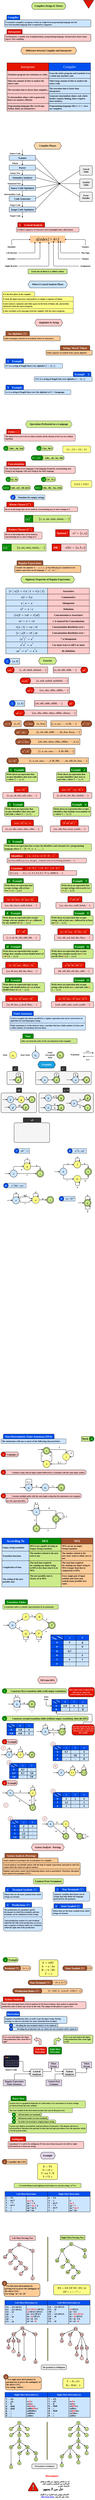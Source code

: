 <mxfile version="24.7.5">
  <diagram name="Page-1" id="IUpjOICMqtakUM9hvEMq">
    <mxGraphModel dx="1222" dy="735" grid="1" gridSize="10" guides="1" tooltips="1" connect="1" arrows="1" fold="1" page="1" pageScale="1" pageWidth="827" pageHeight="1169" background="none" math="1" shadow="0">
      <root>
        <mxCell id="0" />
        <mxCell id="1" parent="0" />
        <mxCell id="Lqn1sUK04HNnTDvmEnDU-1" value="Compilers Design &amp; Theory" style="shape=hexagon;perimeter=hexagonPerimeter2;whiteSpace=wrap;fixedSize=1;size=16;fillColor=#cdeb8b;strokeColor=#000000;fontFamily=ADLaM Display;fontSize=20;strokeWidth=2;align=center;spacingLeft=0;spacingBottom=5;fillStyle=hachure;fontStyle=1;fontSource=https%3A%2F%2Ffonts.googleapis.com%2Fcss%3Ffamily%3DADLaM%2BDisplay;rounded=1;" parent="1" vertex="1">
          <mxGeometry x="275.68" y="40" width="293.32" height="57.14" as="geometry" />
        </mxCell>
        <mxCell id="Lqn1sUK04HNnTDvmEnDU-2" value="" style="group;flipH=0;rounded=1;" parent="1" vertex="1" connectable="0">
          <mxGeometry x="49" y="144" width="730" height="100" as="geometry" />
        </mxCell>
        <mxCell id="Lqn1sUK04HNnTDvmEnDU-3" value="It translates (compiles) a program written in a high-level programming language into the&lt;br&gt;low-level machine language that is required by computers." style="rounded=1;whiteSpace=wrap;html=1;hachureGap=4;fontFamily=Mina;strokeWidth=2;fillColor=#cce5ff;strokeColor=#000000;fontSize=16;fontStyle=1;labelBorderColor=none;textShadow=0;labelBackgroundColor=none;align=left;spacing=7;verticalAlign=middle;" parent="Lqn1sUK04HNnTDvmEnDU-2" vertex="1">
          <mxGeometry y="40" width="730" height="60" as="geometry" />
        </mxCell>
        <mxCell id="Lqn1sUK04HNnTDvmEnDU-4" value="Compiler" style="rounded=1;whiteSpace=wrap;html=1;hachureGap=4;fontFamily=Mina;strokeWidth=2;fillColor=#0050ef;strokeColor=#000000;fontSize=22;fontStyle=1;labelBorderColor=none;textShadow=0;labelBackgroundColor=none;align=center;spacing=5;verticalAlign=middle;spacingTop=0;spacingRight=2;fontColor=#ffffff;fontSource=https%3A%2F%2Ffonts.googleapis.com%2Fcss%3Ffamily%3DMina;" parent="Lqn1sUK04HNnTDvmEnDU-2" vertex="1">
          <mxGeometry x="20" width="110" height="40" as="geometry" />
        </mxCell>
        <mxCell id="Lqn1sUK04HNnTDvmEnDU-5" value="" style="group;flipH=0;strokeColor=none;rounded=1;" parent="1" vertex="1" connectable="0">
          <mxGeometry x="49" y="264" width="730" height="100" as="geometry" />
        </mxCell>
        <mxCell id="Lqn1sUK04HNnTDvmEnDU-6" value="An interpreter is another way of implementing a programming language. Interpretation shares many aspects with compiling.&amp;nbsp;&amp;nbsp;" style="rounded=1;whiteSpace=wrap;html=1;hachureGap=4;fontFamily=Mina;strokeWidth=2;fillColor=#ffcccc;strokeColor=#000000;fontSize=16;fontStyle=1;labelBorderColor=none;textShadow=0;labelBackgroundColor=none;align=left;spacing=7;verticalAlign=middle;" parent="Lqn1sUK04HNnTDvmEnDU-5" vertex="1">
          <mxGeometry y="40" width="730" height="60" as="geometry" />
        </mxCell>
        <mxCell id="Lqn1sUK04HNnTDvmEnDU-7" value="Interpreter" style="rounded=1;whiteSpace=wrap;html=1;hachureGap=4;fontFamily=Mina;strokeWidth=2;fillColor=#e51400;strokeColor=#000000;fontSize=22;fontStyle=1;labelBorderColor=none;textShadow=0;labelBackgroundColor=none;align=center;spacing=5;verticalAlign=middle;spacingTop=0;spacingRight=2;fontColor=#ffffff;fontSource=https%3A%2F%2Ffonts.googleapis.com%2Fcss%3Ffamily%3DMina;" parent="Lqn1sUK04HNnTDvmEnDU-5" vertex="1">
          <mxGeometry x="20" width="130" height="40" as="geometry" />
        </mxCell>
        <mxCell id="Lqn1sUK04HNnTDvmEnDU-8" value="" style="group;rounded=0;" parent="1" vertex="1" connectable="0">
          <mxGeometry x="70" y="544" width="706" height="403.96" as="geometry" />
        </mxCell>
        <mxCell id="Lqn1sUK04HNnTDvmEnDU-9" value="Interpreter" style="rounded=0;whiteSpace=wrap;html=1;strokeWidth=2;fillColor=#e51400;strokeColor=#000000;fontColor=#ffffff;container=0;fontSize=28;fontFamily=ADLaM Display;fontSource=https%3A%2F%2Ffonts.googleapis.com%2Fcss%3Ffamily%3DADLaM%2BDisplay;fontStyle=0;" parent="Lqn1sUK04HNnTDvmEnDU-8" vertex="1">
          <mxGeometry width="353" height="66.04" as="geometry" />
        </mxCell>
        <mxCell id="Lqn1sUK04HNnTDvmEnDU-10" value="Translates program one statement at a time." style="rounded=0;whiteSpace=wrap;html=1;strokeWidth=2;fillColor=#ffcccc;strokeColor=#000000;container=0;fontStyle=1;fontSize=18;fontFamily=Mina;fontSource=https%3A%2F%2Ffonts.googleapis.com%2Fcss%3Ffamily%3DMina;align=left;spacingLeft=3;" parent="Lqn1sUK04HNnTDvmEnDU-8" vertex="1">
          <mxGeometry y="66.04" width="353" height="63.96" as="geometry" />
        </mxCell>
        <mxCell id="Lqn1sUK04HNnTDvmEnDU-11" value="Compiler" style="rounded=0;whiteSpace=wrap;html=1;strokeWidth=2;fillColor=#0050ef;strokeColor=#000000;fontColor=#ffffff;container=0;fontSize=28;fontFamily=ADLaM Display;fontSource=https%3A%2F%2Ffonts.googleapis.com%2Fcss%3Ffamily%3DADLaM%2BDisplay;fontStyle=0;" parent="Lqn1sUK04HNnTDvmEnDU-8" vertex="1">
          <mxGeometry x="353" width="353" height="66.04" as="geometry" />
        </mxCell>
        <mxCell id="Lqn1sUK04HNnTDvmEnDU-12" value="&lt;div style=&quot;font-size: 18px;&quot;&gt;&lt;div&gt;Scans the entire program and translates it as a&amp;nbsp;&lt;span style=&quot;background-color: initial;&quot;&gt;whole into machine code.&lt;/span&gt;&lt;/div&gt;&lt;/div&gt;" style="rounded=0;whiteSpace=wrap;html=1;strokeWidth=2;fillColor=#cce5ff;strokeColor=#000000;container=0;fontSize=18;fontStyle=1;fontFamily=Mina;fontSource=https%3A%2F%2Ffonts.googleapis.com%2Fcss%3Ffamily%3DMina;spacingLeft=3;align=left;" parent="Lqn1sUK04HNnTDvmEnDU-8" vertex="1">
          <mxGeometry x="352.85" y="66.04" width="353" height="63.96" as="geometry" />
        </mxCell>
        <mxCell id="Lqn1sUK04HNnTDvmEnDU-13" value="&lt;div&gt;Takes less amount of time&amp;nbsp;&lt;span style=&quot;background-color: initial;&quot;&gt;to analyze the source code.&amp;nbsp;&lt;/span&gt;&lt;/div&gt;" style="rounded=0;whiteSpace=wrap;html=1;strokeWidth=2;fillColor=#ffcccc;strokeColor=#000000;container=0;fontStyle=1;fontSize=18;fontFamily=Mina;fontSource=https%3A%2F%2Ffonts.googleapis.com%2Fcss%3Ffamily%3DMina;align=left;spacingLeft=3;" parent="Lqn1sUK04HNnTDvmEnDU-8" vertex="1">
          <mxGeometry y="130" width="353" height="63.96" as="geometry" />
        </mxCell>
        <mxCell id="Lqn1sUK04HNnTDvmEnDU-14" value="&lt;div&gt;No intermediate object code is generated,&lt;/div&gt;&lt;div&gt;hence are memory efficient.&lt;/div&gt;" style="rounded=0;whiteSpace=wrap;html=1;strokeWidth=2;fillColor=#ffcccc;strokeColor=#000000;container=0;fontStyle=1;fontSize=18;fontFamily=Mina;fontSource=https%3A%2F%2Ffonts.googleapis.com%2Fcss%3Ffamily%3DMina;align=left;spacingLeft=3;" parent="Lqn1sUK04HNnTDvmEnDU-8" vertex="1">
          <mxGeometry y="257.92" width="353" height="82.08" as="geometry" />
        </mxCell>
        <mxCell id="Lqn1sUK04HNnTDvmEnDU-15" value="&lt;div style=&quot;font-size: 18px;&quot;&gt;Takes large amount of time&amp;nbsp;&lt;span style=&quot;background-color: initial;&quot;&gt;to analyze the source code.&amp;nbsp;&lt;/span&gt;&lt;br&gt;&lt;/div&gt;" style="rounded=0;whiteSpace=wrap;html=1;strokeWidth=2;fillColor=#cce5ff;strokeColor=#000000;container=0;fontSize=18;fontStyle=1;fontFamily=Mina;fontSource=https%3A%2F%2Ffonts.googleapis.com%2Fcss%3Ffamily%3DMina;spacingLeft=3;align=left;" parent="Lqn1sUK04HNnTDvmEnDU-8" vertex="1">
          <mxGeometry x="352.85" y="130" width="353" height="63.96" as="geometry" />
        </mxCell>
        <mxCell id="Lqn1sUK04HNnTDvmEnDU-16" value="&lt;div style=&quot;font-size: 18px;&quot;&gt;The execution time is&amp;nbsp;&lt;span style=&quot;background-color: initial;&quot;&gt;faster than interpreters.&lt;/span&gt;&lt;br&gt;&lt;/div&gt;" style="rounded=0;whiteSpace=wrap;html=1;strokeWidth=2;fillColor=#cce5ff;strokeColor=#000000;container=0;fontSize=18;fontStyle=1;fontFamily=Mina;fontSource=https%3A%2F%2Ffonts.googleapis.com%2Fcss%3Ffamily%3DMina;spacingLeft=3;align=left;" parent="Lqn1sUK04HNnTDvmEnDU-8" vertex="1">
          <mxGeometry x="352.85" y="193.96" width="353" height="63.96" as="geometry" />
        </mxCell>
        <mxCell id="Lqn1sUK04HNnTDvmEnDU-17" value="&lt;div&gt;Programming languages like JavaScript,&lt;/div&gt;&lt;div&gt;Python, Ruby use interpreters.&lt;/div&gt;" style="rounded=0;whiteSpace=wrap;html=1;strokeWidth=2;fillColor=#ffcccc;strokeColor=#000000;container=0;fontStyle=1;fontSize=18;fontFamily=Mina;fontSource=https%3A%2F%2Ffonts.googleapis.com%2Fcss%3Ffamily%3DMina;align=left;spacingLeft=3;" parent="Lqn1sUK04HNnTDvmEnDU-8" vertex="1">
          <mxGeometry y="340" width="353" height="63.96" as="geometry" />
        </mxCell>
        <mxCell id="Lqn1sUK04HNnTDvmEnDU-18" value="&lt;div&gt;The execution time is&amp;nbsp;&lt;span style=&quot;background-color: initial;&quot;&gt;slower than compilers.&lt;/span&gt;&lt;/div&gt;" style="rounded=0;whiteSpace=wrap;html=1;strokeWidth=2;fillColor=#ffcccc;strokeColor=#000000;container=0;fontStyle=1;fontSize=18;fontFamily=Mina;fontSource=https%3A%2F%2Ffonts.googleapis.com%2Fcss%3Ffamily%3DMina;align=left;spacingLeft=3;" parent="Lqn1sUK04HNnTDvmEnDU-8" vertex="1">
          <mxGeometry y="193.96" width="353" height="63.96" as="geometry" />
        </mxCell>
        <mxCell id="Lqn1sUK04HNnTDvmEnDU-19" value="&lt;div style=&quot;font-size: 18px;&quot;&gt;&lt;div&gt;Generates intermediate object code which&lt;/div&gt;&lt;div&gt;further requires linking, hence requires more&amp;nbsp;&lt;span style=&quot;background-color: initial;&quot;&gt;memory.&lt;/span&gt;&lt;/div&gt;&lt;/div&gt;" style="rounded=0;whiteSpace=wrap;html=1;strokeWidth=2;fillColor=#cce5ff;strokeColor=#000000;container=0;fontSize=18;fontStyle=1;fontFamily=Mina;fontSource=https%3A%2F%2Ffonts.googleapis.com%2Fcss%3Ffamily%3DMina;spacingLeft=3;align=left;" parent="Lqn1sUK04HNnTDvmEnDU-8" vertex="1">
          <mxGeometry x="352.85" y="257.92" width="353" height="82.08" as="geometry" />
        </mxCell>
        <mxCell id="Lqn1sUK04HNnTDvmEnDU-20" value="&lt;div style=&quot;font-size: 18px;&quot;&gt;&lt;div&gt;Programming languages like C, C++, Java use&amp;nbsp;&lt;span style=&quot;background-color: initial;&quot;&gt;compilers.&lt;/span&gt;&lt;/div&gt;&lt;/div&gt;" style="rounded=0;whiteSpace=wrap;html=1;strokeWidth=2;fillColor=#cce5ff;strokeColor=#000000;container=0;fontSize=18;fontStyle=1;fontFamily=Mina;fontSource=https%3A%2F%2Ffonts.googleapis.com%2Fcss%3Ffamily%3DMina;spacingLeft=3;align=left;" parent="Lqn1sUK04HNnTDvmEnDU-8" vertex="1">
          <mxGeometry x="352.85" y="340" width="353" height="63.96" as="geometry" />
        </mxCell>
        <mxCell id="Lqn1sUK04HNnTDvmEnDU-21" value="Difference between Compiler and Interpreter" style="shape=hexagon;perimeter=hexagonPerimeter2;whiteSpace=wrap;fixedSize=1;size=16;fillColor=#ffcc99;strokeColor=#000000;fontFamily=ADLaM Display;fontSize=20;strokeWidth=2;align=center;spacingLeft=0;spacingBottom=5;fillStyle=hachure;fontStyle=1;fontSource=https%3A%2F%2Ffonts.googleapis.com%2Fcss%3Ffamily%3DADLaM%2BDisplay;rounded=0;" parent="1" vertex="1">
          <mxGeometry x="185.68" y="414" width="473.32" height="57.14" as="geometry" />
        </mxCell>
        <mxCell id="Lqn1sUK04HNnTDvmEnDU-22" value="Compiler Phases" style="shape=hexagon;perimeter=hexagonPerimeter2;whiteSpace=wrap;fixedSize=1;size=16;fillColor=#fad7ac;strokeColor=#000000;fontFamily=ADLaM Display;fontSize=20;strokeWidth=2;align=center;spacingLeft=0;spacingBottom=5;fillStyle=hachure;fontStyle=1;fontSource=https%3A%2F%2Ffonts.googleapis.com%2Fcss%3Ffamily%3DADLaM%2BDisplay;rounded=0;" parent="1" vertex="1">
          <mxGeometry x="298" y="1210" width="232" height="57.14" as="geometry" />
        </mxCell>
        <mxCell id="Lqn1sUK04HNnTDvmEnDU-24" value="" style="group;flipH=0;rounded=1;" parent="1" vertex="1" connectable="0">
          <mxGeometry x="149" y="1880" width="530" height="80" as="geometry" />
        </mxCell>
        <mxCell id="Lqn1sUK04HNnTDvmEnDU-25" value="&lt;div&gt;It collects sequences of characters into meaningful&amp;nbsp;&lt;span style=&quot;background-color: initial;&quot;&gt;units called tokens&lt;/span&gt;&lt;/div&gt;" style="rounded=1;whiteSpace=wrap;html=1;hachureGap=4;fontFamily=Mina;strokeWidth=2;fillColor=#ffcccc;strokeColor=#36393d;fontSize=16;fontStyle=1;labelBorderColor=none;textShadow=0;labelBackgroundColor=none;align=left;spacing=7;verticalAlign=middle;" parent="Lqn1sUK04HNnTDvmEnDU-24" vertex="1">
          <mxGeometry y="40" width="530" height="40" as="geometry" />
        </mxCell>
        <mxCell id="Lqn1sUK04HNnTDvmEnDU-26" value="Lexical Analysis" style="rounded=1;whiteSpace=wrap;html=1;hachureGap=4;fontFamily=Mina;strokeWidth=2;fillColor=#e51400;strokeColor=#000000;fontSize=22;fontStyle=1;labelBorderColor=none;textShadow=0;labelBackgroundColor=none;align=center;spacing=5;verticalAlign=middle;spacingTop=3;spacingRight=2;fontColor=#ffffff;" parent="Lqn1sUK04HNnTDvmEnDU-24" vertex="1">
          <mxGeometry x="51" width="189" height="40" as="geometry" />
        </mxCell>
        <mxCell id="Lqn1sUK04HNnTDvmEnDU-27" value="1" style="rounded=1;whiteSpace=wrap;html=1;hachureGap=4;fontFamily=Mina;strokeWidth=2;fillColor=#e51400;strokeColor=#000000;fontSize=22;fontStyle=1;labelBorderColor=none;textShadow=0;labelBackgroundColor=none;align=center;spacing=5;verticalAlign=middle;spacingTop=3;spacingRight=2;fontColor=#ffffff;" parent="Lqn1sUK04HNnTDvmEnDU-24" vertex="1">
          <mxGeometry x="11" width="40" height="40" as="geometry" />
        </mxCell>
        <mxCell id="Lqn1sUK04HNnTDvmEnDU-28" value="a[index] = 4+2" style="rounded=1;whiteSpace=wrap;html=1;strokeWidth=2;fillColor=#ffcc99;strokeColor=none;arcSize=0;fontFamily=JetBrains Mono;fontStyle=0;fontSize=33;fontSource=https%3A%2F%2Ffonts.googleapis.com%2Fcss%3Ffamily%3DJetBrains%2BMono;" parent="1" vertex="1">
          <mxGeometry x="264" y="1990" width="299" height="60" as="geometry" />
        </mxCell>
        <mxCell id="Lqn1sUK04HNnTDvmEnDU-29" style="edgeStyle=orthogonalEdgeStyle;rounded=1;orthogonalLoop=1;jettySize=auto;html=1;strokeWidth=2;curved=0;" parent="1" source="Lqn1sUK04HNnTDvmEnDU-30" edge="1">
          <mxGeometry relative="1" as="geometry">
            <mxPoint x="269" y="2023" as="targetPoint" />
            <Array as="points">
              <mxPoint x="110" y="2023" />
            </Array>
          </mxGeometry>
        </mxCell>
        <mxCell id="Lqn1sUK04HNnTDvmEnDU-30" value="Identifier" style="text;html=1;align=center;verticalAlign=middle;whiteSpace=wrap;rounded=1;fontFamily=Mina;fontStyle=1;fontSize=17;" parent="1" vertex="1">
          <mxGeometry x="70" y="2070" width="79" height="30" as="geometry" />
        </mxCell>
        <mxCell id="Lqn1sUK04HNnTDvmEnDU-31" style="edgeStyle=orthogonalEdgeStyle;rounded=1;orthogonalLoop=1;jettySize=auto;html=1;strokeWidth=2;curved=0;" parent="1" source="Lqn1sUK04HNnTDvmEnDU-32" edge="1">
          <mxGeometry relative="1" as="geometry">
            <mxPoint x="305.6" y="2043.2" as="targetPoint" />
            <Array as="points">
              <mxPoint x="306" y="2135" />
              <mxPoint x="306" y="2090" />
              <mxPoint x="306" y="2090" />
            </Array>
          </mxGeometry>
        </mxCell>
        <mxCell id="Lqn1sUK04HNnTDvmEnDU-32" value="Left Bracket" style="text;html=1;align=center;verticalAlign=middle;whiteSpace=wrap;rounded=1;fontFamily=Mina;fontStyle=1;fontSize=17;" parent="1" vertex="1">
          <mxGeometry x="51.66" y="2120" width="115.68" height="30" as="geometry" />
        </mxCell>
        <mxCell id="Lqn1sUK04HNnTDvmEnDU-33" style="edgeStyle=orthogonalEdgeStyle;rounded=1;orthogonalLoop=1;jettySize=auto;html=1;strokeWidth=2;curved=0;" parent="1" source="Lqn1sUK04HNnTDvmEnDU-34" edge="1">
          <mxGeometry relative="1" as="geometry">
            <mxPoint x="348.8" y="2041.6" as="targetPoint" />
            <Array as="points">
              <mxPoint x="349" y="2185" />
            </Array>
          </mxGeometry>
        </mxCell>
        <mxCell id="Lqn1sUK04HNnTDvmEnDU-34" value="Identifier" style="text;html=1;align=center;verticalAlign=middle;whiteSpace=wrap;rounded=1;fontFamily=Mina;fontStyle=1;fontSize=17;" parent="1" vertex="1">
          <mxGeometry x="69" y="2170" width="80" height="30" as="geometry" />
        </mxCell>
        <mxCell id="Lqn1sUK04HNnTDvmEnDU-35" style="edgeStyle=orthogonalEdgeStyle;rounded=1;orthogonalLoop=1;jettySize=auto;html=1;strokeWidth=2;curved=0;" parent="1" source="Lqn1sUK04HNnTDvmEnDU-36" edge="1">
          <mxGeometry relative="1" as="geometry">
            <mxPoint x="423.2" y="2044.8" as="targetPoint" />
            <Array as="points">
              <mxPoint x="424" y="2245" />
              <mxPoint x="424" y="2150" />
              <mxPoint x="423" y="2150" />
            </Array>
          </mxGeometry>
        </mxCell>
        <mxCell id="Lqn1sUK04HNnTDvmEnDU-36" value="Right Bracket" style="text;html=1;align=center;verticalAlign=middle;whiteSpace=wrap;rounded=1;fontFamily=Mina;fontStyle=1;fontSize=17;" parent="1" vertex="1">
          <mxGeometry x="47.34" y="2230" width="120" height="30" as="geometry" />
        </mxCell>
        <mxCell id="Lqn1sUK04HNnTDvmEnDU-37" style="edgeStyle=orthogonalEdgeStyle;rounded=1;orthogonalLoop=1;jettySize=auto;html=1;strokeWidth=2;curved=0;" parent="1" source="Lqn1sUK04HNnTDvmEnDU-38" edge="1">
          <mxGeometry relative="1" as="geometry">
            <mxPoint x="557.6" y="2022.4" as="targetPoint" />
            <Array as="points">
              <mxPoint x="732" y="2022" />
            </Array>
          </mxGeometry>
        </mxCell>
        <mxCell id="Lqn1sUK04HNnTDvmEnDU-38" value="Number" style="text;html=1;align=center;verticalAlign=middle;whiteSpace=wrap;rounded=1;fontFamily=Mina;fontStyle=1;fontSize=17;" parent="1" vertex="1">
          <mxGeometry x="692.66" y="2070" width="79" height="30" as="geometry" />
        </mxCell>
        <mxCell id="Lqn1sUK04HNnTDvmEnDU-39" style="edgeStyle=orthogonalEdgeStyle;rounded=1;orthogonalLoop=1;jettySize=auto;html=1;strokeWidth=2;curved=0;" parent="1" source="Lqn1sUK04HNnTDvmEnDU-40" edge="1">
          <mxGeometry relative="1" as="geometry">
            <mxPoint x="522.4" y="2035.2" as="targetPoint" />
            <Array as="points">
              <mxPoint x="522" y="2135" />
            </Array>
          </mxGeometry>
        </mxCell>
        <mxCell id="Lqn1sUK04HNnTDvmEnDU-40" value="Plus Sign" style="text;html=1;align=center;verticalAlign=middle;whiteSpace=wrap;rounded=1;fontFamily=Mina;fontStyle=1;fontSize=17;" parent="1" vertex="1">
          <mxGeometry x="687.16" y="2120" width="90" height="30" as="geometry" />
        </mxCell>
        <mxCell id="Lqn1sUK04HNnTDvmEnDU-41" style="edgeStyle=orthogonalEdgeStyle;rounded=1;orthogonalLoop=1;jettySize=auto;html=1;strokeWidth=2;curved=0;" parent="1" source="Lqn1sUK04HNnTDvmEnDU-42" edge="1">
          <mxGeometry relative="1" as="geometry">
            <mxPoint x="504" y="2036" as="targetPoint" />
            <Array as="points">
              <mxPoint x="504" y="2185" />
            </Array>
          </mxGeometry>
        </mxCell>
        <mxCell id="Lqn1sUK04HNnTDvmEnDU-42" value="Number" style="text;html=1;align=center;verticalAlign=middle;whiteSpace=wrap;rounded=1;fontFamily=Mina;fontStyle=1;fontSize=17;" parent="1" vertex="1">
          <mxGeometry x="691.66" y="2170" width="80" height="30" as="geometry" />
        </mxCell>
        <mxCell id="Lqn1sUK04HNnTDvmEnDU-44" value="Assignment" style="text;html=1;align=center;verticalAlign=middle;whiteSpace=wrap;rounded=1;fontFamily=Mina;fontStyle=1;fontSize=17;" parent="1" vertex="1">
          <mxGeometry x="676.66" y="2230" width="110" height="30" as="geometry" />
        </mxCell>
        <mxCell id="Lqn1sUK04HNnTDvmEnDU-45" value="&lt;b style=&quot;font-size: 18px;&quot;&gt;Each one of them is a called a token&lt;/b&gt;" style="rounded=1;whiteSpace=wrap;html=1;strokeWidth=2;fillColor=#cdeb8b;strokeColor=#000000;fontFamily=Mina;fontSize=18;" parent="1" vertex="1">
          <mxGeometry x="248" y="2270" width="330.67" height="40" as="geometry" />
        </mxCell>
        <mxCell id="Lqn1sUK04HNnTDvmEnDU-46" value="" style="group;rounded=1;" parent="1" vertex="1" connectable="0">
          <mxGeometry x="35.0" y="1270" width="756.56" height="570" as="geometry" />
        </mxCell>
        <mxCell id="Lqn1sUK04HNnTDvmEnDU-47" value="" style="group;rounded=1;" parent="Lqn1sUK04HNnTDvmEnDU-46" vertex="1" connectable="0">
          <mxGeometry width="276.5" height="570" as="geometry" />
        </mxCell>
        <mxCell id="Lqn1sUK04HNnTDvmEnDU-48" value="Source Code" style="text;html=1;align=center;verticalAlign=middle;whiteSpace=wrap;rounded=1;fontFamily=Mina;fontStyle=1;fontSize=17;" parent="Lqn1sUK04HNnTDvmEnDU-47" vertex="1">
          <mxGeometry x="53.5" y="18" width="100" height="30" as="geometry" />
        </mxCell>
        <mxCell id="Lqn1sUK04HNnTDvmEnDU-49" value="" style="edgeStyle=orthogonalEdgeStyle;rounded=1;orthogonalLoop=1;jettySize=auto;html=1;strokeWidth=2;endArrow=none;endFill=0;startArrow=classic;startFill=1;" parent="Lqn1sUK04HNnTDvmEnDU-47" source="Lqn1sUK04HNnTDvmEnDU-51" edge="1">
          <mxGeometry relative="1" as="geometry">
            <mxPoint x="165" as="targetPoint" />
          </mxGeometry>
        </mxCell>
        <mxCell id="Lqn1sUK04HNnTDvmEnDU-50" style="edgeStyle=orthogonalEdgeStyle;rounded=1;orthogonalLoop=1;jettySize=auto;html=1;strokeWidth=2;" parent="Lqn1sUK04HNnTDvmEnDU-47" source="Lqn1sUK04HNnTDvmEnDU-51" target="Lqn1sUK04HNnTDvmEnDU-55" edge="1">
          <mxGeometry relative="1" as="geometry" />
        </mxCell>
        <mxCell id="Lqn1sUK04HNnTDvmEnDU-51" value="Scanner" style="rounded=1;whiteSpace=wrap;html=1;fontSize=20;fillColor=#cce5ff;strokeColor=#000000;strokeWidth=2;fontFamily=Mina;arcSize=2;fontStyle=1;" parent="Lqn1sUK04HNnTDvmEnDU-47" vertex="1">
          <mxGeometry x="53.5" y="48" width="222.99" height="42" as="geometry" />
        </mxCell>
        <mxCell id="Lqn1sUK04HNnTDvmEnDU-52" value="Tokens" style="text;html=1;align=center;verticalAlign=middle;whiteSpace=wrap;rounded=1;fontFamily=Mina;fontStyle=1;fontSize=17;" parent="Lqn1sUK04HNnTDvmEnDU-47" vertex="1">
          <mxGeometry x="53.51" y="100" width="100" height="30" as="geometry" />
        </mxCell>
        <mxCell id="Lqn1sUK04HNnTDvmEnDU-53" style="edgeStyle=orthogonalEdgeStyle;rounded=1;orthogonalLoop=1;jettySize=auto;html=1;strokeWidth=2;" parent="Lqn1sUK04HNnTDvmEnDU-47" source="Lqn1sUK04HNnTDvmEnDU-55" target="Lqn1sUK04HNnTDvmEnDU-58" edge="1">
          <mxGeometry relative="1" as="geometry" />
        </mxCell>
        <mxCell id="Lqn1sUK04HNnTDvmEnDU-54" style="rounded=1;orthogonalLoop=1;jettySize=auto;html=1;strokeWidth=2;endArrow=none;endFill=0;exitX=1;exitY=0.5;exitDx=0;exitDy=0;" parent="Lqn1sUK04HNnTDvmEnDU-47" source="Lqn1sUK04HNnTDvmEnDU-55" edge="1">
          <mxGeometry relative="1" as="geometry">
            <mxPoint x="479" y="285" as="targetPoint" />
          </mxGeometry>
        </mxCell>
        <mxCell id="Lqn1sUK04HNnTDvmEnDU-55" value="Parser" style="rounded=1;whiteSpace=wrap;html=1;fontSize=20;fillColor=#cce5ff;strokeColor=#000000;strokeWidth=2;fontFamily=Mina;arcSize=2;fontStyle=1;" parent="Lqn1sUK04HNnTDvmEnDU-47" vertex="1">
          <mxGeometry x="53.51" y="130" width="222.99" height="42" as="geometry" />
        </mxCell>
        <mxCell id="Lqn1sUK04HNnTDvmEnDU-56" value="Syntax Tree" style="text;html=1;align=center;verticalAlign=middle;whiteSpace=wrap;rounded=1;fontFamily=Mina;fontStyle=1;fontSize=17;" parent="Lqn1sUK04HNnTDvmEnDU-47" vertex="1">
          <mxGeometry x="53.5" y="183" width="100" height="30" as="geometry" />
        </mxCell>
        <mxCell id="Lqn1sUK04HNnTDvmEnDU-57" style="edgeStyle=orthogonalEdgeStyle;rounded=1;orthogonalLoop=1;jettySize=auto;html=1;strokeWidth=2;" parent="Lqn1sUK04HNnTDvmEnDU-47" source="Lqn1sUK04HNnTDvmEnDU-58" target="Lqn1sUK04HNnTDvmEnDU-61" edge="1">
          <mxGeometry relative="1" as="geometry" />
        </mxCell>
        <mxCell id="Lqn1sUK04HNnTDvmEnDU-58" value="Semantics Analyzer" style="rounded=1;whiteSpace=wrap;html=1;fontSize=20;fillColor=#cce5ff;strokeColor=#000000;strokeWidth=2;fontFamily=Mina;arcSize=2;fontStyle=1;" parent="Lqn1sUK04HNnTDvmEnDU-47" vertex="1">
          <mxGeometry x="53.51" y="213" width="222.99" height="42" as="geometry" />
        </mxCell>
        <mxCell id="Lqn1sUK04HNnTDvmEnDU-59" value="Annotated Tree" style="text;html=1;align=center;verticalAlign=middle;whiteSpace=wrap;rounded=1;fontFamily=Mina;fontStyle=1;fontSize=17;" parent="Lqn1sUK04HNnTDvmEnDU-47" vertex="1">
          <mxGeometry x="30.0" y="270" width="130" height="30" as="geometry" />
        </mxCell>
        <mxCell id="Lqn1sUK04HNnTDvmEnDU-60" style="edgeStyle=orthogonalEdgeStyle;rounded=1;orthogonalLoop=1;jettySize=auto;html=1;strokeWidth=2;" parent="Lqn1sUK04HNnTDvmEnDU-47" source="Lqn1sUK04HNnTDvmEnDU-61" target="Lqn1sUK04HNnTDvmEnDU-64" edge="1">
          <mxGeometry relative="1" as="geometry" />
        </mxCell>
        <mxCell id="Lqn1sUK04HNnTDvmEnDU-61" value="Source Code Optimizer" style="rounded=1;whiteSpace=wrap;html=1;fontSize=20;fillColor=#cce5ff;strokeColor=#000000;strokeWidth=2;fontFamily=Mina;arcSize=2;fontStyle=1;" parent="Lqn1sUK04HNnTDvmEnDU-47" vertex="1">
          <mxGeometry x="53.51" y="300" width="222.99" height="42" as="geometry" />
        </mxCell>
        <mxCell id="Lqn1sUK04HNnTDvmEnDU-62" value="Intermediate Code" style="text;html=1;align=center;verticalAlign=middle;whiteSpace=wrap;rounded=1;fontFamily=Mina;fontStyle=1;fontSize=17;" parent="Lqn1sUK04HNnTDvmEnDU-47" vertex="1">
          <mxGeometry y="360" width="160" height="30" as="geometry" />
        </mxCell>
        <mxCell id="Lqn1sUK04HNnTDvmEnDU-63" style="edgeStyle=orthogonalEdgeStyle;rounded=1;orthogonalLoop=1;jettySize=auto;html=1;strokeWidth=2;" parent="Lqn1sUK04HNnTDvmEnDU-47" source="Lqn1sUK04HNnTDvmEnDU-64" target="Lqn1sUK04HNnTDvmEnDU-67" edge="1">
          <mxGeometry relative="1" as="geometry" />
        </mxCell>
        <mxCell id="Lqn1sUK04HNnTDvmEnDU-64" value="Code Generator" style="rounded=1;whiteSpace=wrap;html=1;fontSize=20;fillColor=#cce5ff;strokeColor=#000000;strokeWidth=2;fontFamily=Mina;arcSize=2;fontStyle=1;" parent="Lqn1sUK04HNnTDvmEnDU-47" vertex="1">
          <mxGeometry x="53.51" y="390" width="222.99" height="42" as="geometry" />
        </mxCell>
        <mxCell id="Lqn1sUK04HNnTDvmEnDU-65" value="Target Code" style="text;html=1;align=center;verticalAlign=middle;whiteSpace=wrap;rounded=1;fontFamily=Mina;fontStyle=1;fontSize=17;" parent="Lqn1sUK04HNnTDvmEnDU-47" vertex="1">
          <mxGeometry x="51.0" y="450" width="105" height="30" as="geometry" />
        </mxCell>
        <mxCell id="Lqn1sUK04HNnTDvmEnDU-66" value="" style="edgeStyle=orthogonalEdgeStyle;rounded=1;orthogonalLoop=1;jettySize=auto;html=1;strokeWidth=2;" parent="Lqn1sUK04HNnTDvmEnDU-47" source="Lqn1sUK04HNnTDvmEnDU-67" edge="1">
          <mxGeometry relative="1" as="geometry">
            <mxPoint x="165" y="570" as="targetPoint" />
          </mxGeometry>
        </mxCell>
        <mxCell id="Lqn1sUK04HNnTDvmEnDU-67" value="Target Code Optimizer" style="rounded=1;whiteSpace=wrap;html=1;fontSize=20;fillColor=#cce5ff;strokeColor=#000000;strokeWidth=2;fontFamily=Mina;arcSize=2;fontStyle=1;" parent="Lqn1sUK04HNnTDvmEnDU-47" vertex="1">
          <mxGeometry x="53.5" y="480" width="222.99" height="42" as="geometry" />
        </mxCell>
        <mxCell id="Lqn1sUK04HNnTDvmEnDU-68" value="Target Code" style="text;html=1;align=center;verticalAlign=middle;whiteSpace=wrap;rounded=1;fontFamily=Mina;fontStyle=1;fontSize=17;" parent="Lqn1sUK04HNnTDvmEnDU-47" vertex="1">
          <mxGeometry x="53.5" y="540" width="100" height="30" as="geometry" />
        </mxCell>
        <mxCell id="Lqn1sUK04HNnTDvmEnDU-69" value="&lt;font style=&quot;font-size: 18px;&quot;&gt;Literal &lt;br&gt;Table&lt;/font&gt;" style="rounded=1;whiteSpace=wrap;html=1;strokeWidth=2;fillColor=#eeeeee;strokeColor=#000000;arcSize=11;fontFamily=Mina;fontStyle=1;fontSize=18;fontSource=https%3A%2F%2Ffonts.googleapis.com%2Fcss%3Ffamily%3DMina;" parent="Lqn1sUK04HNnTDvmEnDU-46" vertex="1">
          <mxGeometry x="649" y="135" width="107.56" height="80" as="geometry" />
        </mxCell>
        <mxCell id="Lqn1sUK04HNnTDvmEnDU-70" value="Symbol&lt;div&gt;Table&lt;/div&gt;" style="rounded=1;whiteSpace=wrap;html=1;strokeWidth=2;fillColor=#eeeeee;strokeColor=#000000;arcSize=11;fontFamily=Mina;fontStyle=1;fontSize=18;fontSource=https%3A%2F%2Ffonts.googleapis.com%2Fcss%3Ffamily%3DMina;" parent="Lqn1sUK04HNnTDvmEnDU-46" vertex="1">
          <mxGeometry x="649" y="245" width="107.56" height="80" as="geometry" />
        </mxCell>
        <mxCell id="Lqn1sUK04HNnTDvmEnDU-71" value="Error&lt;div&gt;Handler&lt;/div&gt;" style="rounded=1;whiteSpace=wrap;html=1;strokeWidth=2;fillColor=#eeeeee;strokeColor=#000000;arcSize=11;fontFamily=Mina;fontStyle=1;fontSize=18;fontSource=https%3A%2F%2Ffonts.googleapis.com%2Fcss%3Ffamily%3DMina;" parent="Lqn1sUK04HNnTDvmEnDU-46" vertex="1">
          <mxGeometry x="649" y="355" width="107.56" height="80" as="geometry" />
        </mxCell>
        <mxCell id="Lqn1sUK04HNnTDvmEnDU-72" value="" style="strokeWidth=2;html=1;shape=mxgraph.flowchart.start_2;whiteSpace=wrap;fillColor=#000000;rounded=1;" parent="Lqn1sUK04HNnTDvmEnDU-46" vertex="1">
          <mxGeometry x="473" y="280" width="10" height="10" as="geometry" />
        </mxCell>
        <mxCell id="Lqn1sUK04HNnTDvmEnDU-73" style="rounded=1;orthogonalLoop=1;jettySize=auto;html=1;entryX=0.855;entryY=0.145;entryDx=0;entryDy=0;entryPerimeter=0;strokeWidth=2;endArrow=none;endFill=0;exitX=0;exitY=0.5;exitDx=0;exitDy=0;" parent="Lqn1sUK04HNnTDvmEnDU-46" source="Lqn1sUK04HNnTDvmEnDU-69" target="Lqn1sUK04HNnTDvmEnDU-72" edge="1">
          <mxGeometry relative="1" as="geometry" />
        </mxCell>
        <mxCell id="Lqn1sUK04HNnTDvmEnDU-74" style="rounded=1;orthogonalLoop=1;jettySize=auto;html=1;endArrow=none;endFill=0;strokeWidth=2;" parent="Lqn1sUK04HNnTDvmEnDU-46" source="Lqn1sUK04HNnTDvmEnDU-70" edge="1">
          <mxGeometry relative="1" as="geometry">
            <mxPoint x="481" y="285" as="targetPoint" />
          </mxGeometry>
        </mxCell>
        <mxCell id="Lqn1sUK04HNnTDvmEnDU-75" style="rounded=1;orthogonalLoop=1;jettySize=auto;html=1;entryX=0.472;entryY=0.728;entryDx=0;entryDy=0;entryPerimeter=0;endArrow=none;endFill=0;strokeWidth=2;exitX=0;exitY=0.5;exitDx=0;exitDy=0;" parent="Lqn1sUK04HNnTDvmEnDU-46" source="Lqn1sUK04HNnTDvmEnDU-71" target="Lqn1sUK04HNnTDvmEnDU-72" edge="1">
          <mxGeometry relative="1" as="geometry" />
        </mxCell>
        <mxCell id="Lqn1sUK04HNnTDvmEnDU-76" style="rounded=1;orthogonalLoop=1;jettySize=auto;html=1;endArrow=none;endFill=0;strokeWidth=2;exitX=1;exitY=0.5;exitDx=0;exitDy=0;entryX=0.6;entryY=0.5;entryDx=0;entryDy=0;entryPerimeter=0;" parent="Lqn1sUK04HNnTDvmEnDU-46" source="Lqn1sUK04HNnTDvmEnDU-51" target="Lqn1sUK04HNnTDvmEnDU-72" edge="1">
          <mxGeometry relative="1" as="geometry" />
        </mxCell>
        <mxCell id="Lqn1sUK04HNnTDvmEnDU-77" style="rounded=1;orthogonalLoop=1;jettySize=auto;html=1;exitX=1;exitY=0.5;exitDx=0;exitDy=0;endArrow=none;endFill=0;strokeWidth=2;" parent="Lqn1sUK04HNnTDvmEnDU-46" source="Lqn1sUK04HNnTDvmEnDU-58" edge="1">
          <mxGeometry relative="1" as="geometry">
            <mxPoint x="478" y="285" as="targetPoint" />
          </mxGeometry>
        </mxCell>
        <mxCell id="Lqn1sUK04HNnTDvmEnDU-78" style="rounded=1;orthogonalLoop=1;jettySize=auto;html=1;exitX=1;exitY=0.5;exitDx=0;exitDy=0;endArrow=none;endFill=0;strokeWidth=2;" parent="Lqn1sUK04HNnTDvmEnDU-46" source="Lqn1sUK04HNnTDvmEnDU-61" edge="1">
          <mxGeometry relative="1" as="geometry">
            <mxPoint x="478" y="286" as="targetPoint" />
          </mxGeometry>
        </mxCell>
        <mxCell id="Lqn1sUK04HNnTDvmEnDU-79" style="rounded=1;orthogonalLoop=1;jettySize=auto;html=1;exitX=1;exitY=0.5;exitDx=0;exitDy=0;endArrow=none;endFill=0;strokeWidth=2;" parent="Lqn1sUK04HNnTDvmEnDU-46" source="Lqn1sUK04HNnTDvmEnDU-64" edge="1">
          <mxGeometry relative="1" as="geometry">
            <mxPoint x="477" y="287" as="targetPoint" />
          </mxGeometry>
        </mxCell>
        <mxCell id="Lqn1sUK04HNnTDvmEnDU-80" style="rounded=1;orthogonalLoop=1;jettySize=auto;html=1;exitX=1;exitY=0.5;exitDx=0;exitDy=0;endArrow=none;endFill=0;strokeWidth=2;" parent="Lqn1sUK04HNnTDvmEnDU-46" source="Lqn1sUK04HNnTDvmEnDU-67" edge="1">
          <mxGeometry relative="1" as="geometry">
            <mxPoint x="477" y="290" as="targetPoint" />
          </mxGeometry>
        </mxCell>
        <mxCell id="Lqn1sUK04HNnTDvmEnDU-81" value="What is Lexical Analysis Phase" style="shape=hexagon;perimeter=hexagonPerimeter2;whiteSpace=wrap;fixedSize=1;size=16;fillColor=#cce5ff;strokeColor=#000000;fontFamily=ADLaM Display;fontSize=20;strokeWidth=2;align=center;spacingLeft=0;spacingBottom=5;fillStyle=hachure;fontStyle=1;fontSource=https%3A%2F%2Ffonts.googleapis.com%2Fcss%3Ffamily%3DADLaM%2BDisplay;rounded=0;" parent="1" vertex="1">
          <mxGeometry x="248" y="2370" width="332" height="57.14" as="geometry" />
        </mxCell>
        <mxCell id="Lqn1sUK04HNnTDvmEnDU-82" value="" style="group;rounded=1;" parent="1" vertex="1" connectable="0">
          <mxGeometry x="30" y="2460" width="601" height="180" as="geometry" />
        </mxCell>
        <mxCell id="Lqn1sUK04HNnTDvmEnDU-83" value="&lt;div&gt;It is the first phase of the compiler.&lt;/div&gt;" style="rounded=1;whiteSpace=wrap;html=1;hachureGap=4;fontFamily=Mina;strokeWidth=2;fillColor=#ffff88;strokeColor=#36393d;fontSize=16;fontStyle=1;labelBorderColor=none;textShadow=0;labelBackgroundColor=none;align=left;spacing=7;verticalAlign=middle;" parent="Lqn1sUK04HNnTDvmEnDU-82" vertex="1">
          <mxGeometry width="275" height="40" as="geometry" />
        </mxCell>
        <mxCell id="Lqn1sUK04HNnTDvmEnDU-84" value="&lt;div&gt;&lt;span style=&quot;background-color: initial;&quot;&gt;It reads the input characters and produces as&amp;nbsp;&lt;/span&gt;&lt;span style=&quot;background-color: initial;&quot;&gt;output a sequence of tokens&lt;/span&gt;&lt;br&gt;&lt;/div&gt;" style="rounded=1;whiteSpace=wrap;html=1;hachureGap=4;fontFamily=Mina;strokeWidth=2;fillColor=#ffff88;strokeColor=#36393d;fontSize=16;fontStyle=1;labelBorderColor=none;textShadow=0;labelBackgroundColor=none;align=left;spacing=7;verticalAlign=middle;" parent="Lqn1sUK04HNnTDvmEnDU-82" vertex="1">
          <mxGeometry y="40" width="601" height="40" as="geometry" />
        </mxCell>
        <mxCell id="Lqn1sUK04HNnTDvmEnDU-85" value="&lt;div&gt;&lt;span style=&quot;background-color: initial;&quot;&gt;It also removes comments and white spaces in the&amp;nbsp;&lt;/span&gt;&lt;span style=&quot;background-color: initial;&quot;&gt;form of blank, tab, and newline characters from&amp;nbsp;&lt;/span&gt;&lt;span style=&quot;background-color: initial;&quot;&gt;the source program.&lt;/span&gt;&lt;/div&gt;" style="rounded=1;whiteSpace=wrap;html=1;hachureGap=4;fontFamily=Mina;strokeWidth=2;fillColor=#ffff88;strokeColor=#36393d;fontSize=16;fontStyle=1;labelBorderColor=none;textShadow=0;labelBackgroundColor=none;align=left;spacing=7;verticalAlign=middle;" parent="Lqn1sUK04HNnTDvmEnDU-82" vertex="1">
          <mxGeometry y="80" width="601" height="60" as="geometry" />
        </mxCell>
        <mxCell id="Lqn1sUK04HNnTDvmEnDU-86" value="&lt;div&gt;&lt;span style=&quot;background-color: initial;&quot;&gt;It also correlates error messages from the compiler&amp;nbsp;&lt;/span&gt;&lt;span style=&quot;background-color: initial;&quot;&gt;with the source program.&lt;/span&gt;&lt;/div&gt;" style="rounded=1;whiteSpace=wrap;html=1;hachureGap=4;fontFamily=Mina;strokeWidth=2;fillColor=#ffff88;strokeColor=#36393d;fontSize=16;fontStyle=1;labelBorderColor=none;textShadow=0;labelBackgroundColor=none;align=left;spacing=7;verticalAlign=middle;" parent="Lqn1sUK04HNnTDvmEnDU-82" vertex="1">
          <mxGeometry y="140" width="601" height="40" as="geometry" />
        </mxCell>
        <mxCell id="Lqn1sUK04HNnTDvmEnDU-87" value="Alaphabet &amp; String" style="shape=hexagon;perimeter=hexagonPerimeter2;whiteSpace=wrap;fixedSize=1;size=16;fillColor=#ffcccc;strokeColor=#000000;fontFamily=ADLaM Display;fontSize=20;strokeWidth=2;align=center;spacingLeft=0;spacingBottom=5;fillStyle=hachure;fontStyle=1;fontSource=https%3A%2F%2Ffonts.googleapis.com%2Fcss%3Ffamily%3DADLaM%2BDisplay;rounded=0;" parent="1" vertex="1">
          <mxGeometry x="304.68" y="2690" width="235.32" height="57.14" as="geometry" />
        </mxCell>
        <mxCell id="Lqn1sUK04HNnTDvmEnDU-88" value="" style="group;rounded=1;" parent="1" vertex="1" connectable="0">
          <mxGeometry x="40" y="2790" width="480" height="80" as="geometry" />
        </mxCell>
        <mxCell id="Lqn1sUK04HNnTDvmEnDU-89" value="&lt;div&gt;Finite nonempty ordered set of symbols, letters or characters.&lt;/div&gt;" style="rounded=1;whiteSpace=wrap;html=1;hachureGap=4;fontFamily=Mina;strokeWidth=2;fillColor=#ffcc99;strokeColor=#000000;fontSize=16;fontStyle=1;labelBorderColor=none;textShadow=0;labelBackgroundColor=none;align=left;spacing=7;verticalAlign=middle;" parent="Lqn1sUK04HNnTDvmEnDU-88" vertex="1">
          <mxGeometry y="40" width="480" height="40" as="geometry" />
        </mxCell>
        <mxCell id="Lqn1sUK04HNnTDvmEnDU-90" value="An Alphabet `(Sigma)`" style="rounded=1;whiteSpace=wrap;html=1;hachureGap=4;fontFamily=Mina;strokeWidth=2;fillColor=#a0522d;strokeColor=#000000;fontSize=22;fontStyle=1;labelBorderColor=none;textShadow=0;labelBackgroundColor=none;align=center;spacing=5;verticalAlign=middle;spacingTop=3;spacingRight=2;fontColor=#ffffff;" parent="Lqn1sUK04HNnTDvmEnDU-88" vertex="1">
          <mxGeometry x="20" width="200" height="40" as="geometry" />
        </mxCell>
        <mxCell id="Lqn1sUK04HNnTDvmEnDU-91" value="" style="group;flipH=1;rounded=1;" parent="1" vertex="1" connectable="0">
          <mxGeometry x="400" y="2910" width="390" height="80" as="geometry" />
        </mxCell>
        <mxCell id="Lqn1sUK04HNnTDvmEnDU-92" value="&lt;div&gt;Finite sequence of symbols from a given alphabet.&lt;/div&gt;" style="rounded=1;whiteSpace=wrap;html=1;hachureGap=4;fontFamily=Mina;strokeWidth=2;fillColor=#ffcc99;strokeColor=#000000;fontSize=16;fontStyle=1;labelBorderColor=none;textShadow=0;labelBackgroundColor=none;align=left;spacing=7;verticalAlign=middle;" parent="Lqn1sUK04HNnTDvmEnDU-91" vertex="1">
          <mxGeometry y="40" width="390" height="40" as="geometry" />
        </mxCell>
        <mxCell id="Lqn1sUK04HNnTDvmEnDU-93" value="String | Word | Token" style="rounded=1;whiteSpace=wrap;html=1;hachureGap=4;fontFamily=Mina;strokeWidth=2;fillColor=#a0522d;strokeColor=#000000;fontSize=22;fontStyle=1;labelBorderColor=none;textShadow=0;labelBackgroundColor=none;align=center;spacing=5;verticalAlign=middle;spacingTop=3;spacingRight=2;fontColor=#ffffff;" parent="Lqn1sUK04HNnTDvmEnDU-91" vertex="1">
          <mxGeometry x="120" width="250" height="40" as="geometry" />
        </mxCell>
        <mxCell id="Lqn1sUK04HNnTDvmEnDU-94" value="" style="group;rounded=1;" parent="1" vertex="1" connectable="0">
          <mxGeometry x="50" y="3020" width="490" height="80" as="geometry" />
        </mxCell>
        <mxCell id="Lqn1sUK04HNnTDvmEnDU-95" value="&lt;span style=&quot;font-size: 18px;&quot;&gt;`011` is a string of length three over alphabet `Sigma = {0,1}`&lt;/span&gt;" style="rounded=1;whiteSpace=wrap;html=1;hachureGap=4;fontFamily=Mina;strokeWidth=2;fillColor=#cce5ff;strokeColor=#36393d;fontSize=16;fontStyle=1;labelBorderColor=none;textShadow=0;labelBackgroundColor=none;align=left;spacing=7;verticalAlign=middle;" parent="Lqn1sUK04HNnTDvmEnDU-94" vertex="1">
          <mxGeometry y="40" width="490" height="40" as="geometry" />
        </mxCell>
        <mxCell id="Lqn1sUK04HNnTDvmEnDU-96" value="Example" style="rounded=1;whiteSpace=wrap;html=1;hachureGap=4;fontFamily=Mina;strokeWidth=2;fillColor=#0050ef;strokeColor=#000000;fontSize=22;fontStyle=1;labelBorderColor=none;textShadow=0;labelBackgroundColor=none;align=center;spacing=5;verticalAlign=middle;spacingTop=3;spacingRight=2;fontColor=#ffffff;" parent="Lqn1sUK04HNnTDvmEnDU-94" vertex="1">
          <mxGeometry x="50" width="110" height="40" as="geometry" />
        </mxCell>
        <mxCell id="Lqn1sUK04HNnTDvmEnDU-97" value="1" style="rounded=1;whiteSpace=wrap;html=1;hachureGap=4;fontFamily=Mina;strokeWidth=2;fillColor=#0050ef;strokeColor=#000000;fontSize=22;fontStyle=1;labelBorderColor=none;textShadow=0;labelBackgroundColor=none;align=center;spacing=5;verticalAlign=middle;spacingTop=3;spacingRight=2;fontColor=#ffffff;" parent="Lqn1sUK04HNnTDvmEnDU-94" vertex="1">
          <mxGeometry x="10" width="40" height="40" as="geometry" />
        </mxCell>
        <mxCell id="Lqn1sUK04HNnTDvmEnDU-98" value="" style="group;flipH=1;rounded=1;" parent="1" vertex="1" connectable="0">
          <mxGeometry x="300" y="3130" width="490" height="80" as="geometry" />
        </mxCell>
        <mxCell id="Lqn1sUK04HNnTDvmEnDU-99" value="&lt;span style=&quot;font-size: 18px;&quot;&gt;`0101` is a string of length four over alphabet `Sigma = {0,1}`&lt;/span&gt;" style="rounded=1;whiteSpace=wrap;html=1;hachureGap=4;fontFamily=Mina;strokeWidth=2;fillColor=#cce5ff;strokeColor=#36393d;fontSize=16;fontStyle=1;labelBorderColor=none;textShadow=0;labelBackgroundColor=none;align=left;spacing=7;verticalAlign=middle;" parent="Lqn1sUK04HNnTDvmEnDU-98" vertex="1">
          <mxGeometry y="40" width="490" height="40" as="geometry" />
        </mxCell>
        <mxCell id="Lqn1sUK04HNnTDvmEnDU-100" value="Example" style="rounded=1;whiteSpace=wrap;html=1;hachureGap=4;fontFamily=Mina;strokeWidth=2;fillColor=#0050ef;strokeColor=#000000;fontSize=22;fontStyle=1;labelBorderColor=none;textShadow=0;labelBackgroundColor=none;align=center;spacing=5;verticalAlign=middle;spacingTop=3;spacingRight=2;fontColor=#ffffff;" parent="Lqn1sUK04HNnTDvmEnDU-98" vertex="1">
          <mxGeometry x="330" width="110" height="40" as="geometry" />
        </mxCell>
        <mxCell id="Lqn1sUK04HNnTDvmEnDU-101" value="2" style="rounded=1;whiteSpace=wrap;html=1;hachureGap=4;fontFamily=Mina;strokeWidth=2;fillColor=#0050ef;strokeColor=#000000;fontSize=22;fontStyle=1;labelBorderColor=none;textShadow=0;labelBackgroundColor=none;align=center;spacing=5;verticalAlign=middle;spacingTop=3;spacingRight=2;fontColor=#ffffff;" parent="Lqn1sUK04HNnTDvmEnDU-98" vertex="1">
          <mxGeometry x="440" width="40" height="40" as="geometry" />
        </mxCell>
        <mxCell id="Lqn1sUK04HNnTDvmEnDU-102" value="" style="group;rounded=1;" parent="1" vertex="1" connectable="0">
          <mxGeometry x="50" y="3240" width="560" height="80" as="geometry" />
        </mxCell>
        <mxCell id="Lqn1sUK04HNnTDvmEnDU-103" value="&lt;span style=&quot;font-size: 18px;&quot;&gt;`&quot;for&quot;` is a string of length three over the alphabet of C++ lanaguage.&lt;/span&gt;" style="rounded=1;whiteSpace=wrap;html=1;hachureGap=4;fontFamily=Mina;strokeWidth=2;fillColor=#cce5ff;strokeColor=#36393d;fontSize=16;fontStyle=1;labelBorderColor=none;textShadow=0;labelBackgroundColor=none;align=left;spacing=7;verticalAlign=middle;" parent="Lqn1sUK04HNnTDvmEnDU-102" vertex="1">
          <mxGeometry y="40" width="560" height="40" as="geometry" />
        </mxCell>
        <mxCell id="Lqn1sUK04HNnTDvmEnDU-104" value="Example" style="rounded=1;whiteSpace=wrap;html=1;hachureGap=4;fontFamily=Mina;strokeWidth=2;fillColor=#0050ef;strokeColor=#000000;fontSize=22;fontStyle=1;labelBorderColor=none;textShadow=0;labelBackgroundColor=none;align=center;spacing=5;verticalAlign=middle;spacingTop=3;spacingRight=2;fontColor=#ffffff;" parent="Lqn1sUK04HNnTDvmEnDU-102" vertex="1">
          <mxGeometry x="50" width="110" height="40" as="geometry" />
        </mxCell>
        <mxCell id="Lqn1sUK04HNnTDvmEnDU-105" value="3" style="rounded=1;whiteSpace=wrap;html=1;hachureGap=4;fontFamily=Mina;strokeWidth=2;fillColor=#0050ef;strokeColor=#000000;fontSize=22;fontStyle=1;labelBorderColor=none;textShadow=0;labelBackgroundColor=none;align=center;spacing=5;verticalAlign=middle;spacingTop=3;spacingRight=2;fontColor=#ffffff;" parent="Lqn1sUK04HNnTDvmEnDU-102" vertex="1">
          <mxGeometry x="10" width="40" height="40" as="geometry" />
        </mxCell>
        <mxCell id="Lqn1sUK04HNnTDvmEnDU-106" value="Operations Performed on a Language" style="shape=hexagon;perimeter=hexagonPerimeter2;whiteSpace=wrap;fixedSize=1;size=16;fillColor=#cdeb8b;strokeColor=#36393d;fontFamily=ADLaM Display;fontSize=20;strokeWidth=2;align=center;spacingLeft=0;spacingBottom=5;fillStyle=hachure;fontStyle=1;fontSource=https%3A%2F%2Ffonts.googleapis.com%2Fcss%3Ffamily%3DADLaM%2BDisplay;rounded=0;" parent="1" vertex="1">
          <mxGeometry x="226" y="3540" width="394" height="57.14" as="geometry" />
        </mxCell>
        <mxCell id="Lqn1sUK04HNnTDvmEnDU-107" value="" style="group;flipH=0;rounded=1;" parent="1" vertex="1" connectable="0">
          <mxGeometry x="47" y="3610" width="600" height="100" as="geometry" />
        </mxCell>
        <mxCell id="Lqn1sUK04HNnTDvmEnDU-108" value="The union of two sets is the set which contains all the element of the two sets without repetition" style="rounded=1;whiteSpace=wrap;html=1;hachureGap=4;fontFamily=Mina;strokeWidth=2;fillColor=#ffcccc;strokeColor=#36393d;fontSize=16;fontStyle=1;labelBorderColor=none;textShadow=0;labelBackgroundColor=none;align=left;spacing=7;verticalAlign=middle;" parent="Lqn1sUK04HNnTDvmEnDU-107" vertex="1">
          <mxGeometry y="40" width="600" height="60" as="geometry" />
        </mxCell>
        <mxCell id="Lqn1sUK04HNnTDvmEnDU-109" value="Union `( cup )`" style="rounded=1;whiteSpace=wrap;html=1;hachureGap=4;fontFamily=Mina;strokeWidth=2;fillColor=#e51400;strokeColor=#000000;fontSize=22;fontStyle=1;labelBorderColor=none;textShadow=0;labelBackgroundColor=none;align=center;spacing=5;verticalAlign=middle;spacingTop=3;spacingRight=2;fontColor=#ffffff;" parent="Lqn1sUK04HNnTDvmEnDU-107" vertex="1">
          <mxGeometry x="20" width="120" height="40" as="geometry" />
        </mxCell>
        <mxCell id="Lqn1sUK04HNnTDvmEnDU-110" value="" style="group;rounded=1;" parent="1" vertex="1" connectable="0">
          <mxGeometry x="40" y="3750" width="176" height="40" as="geometry" />
        </mxCell>
        <mxCell id="Lqn1sUK04HNnTDvmEnDU-111" value="{abc , ab , ba}" style="rounded=1;whiteSpace=wrap;html=1;fontSize=20;fillColor=#cdeb8b;strokeColor=#36393d;strokeWidth=2;fontFamily=Mina;arcSize=50;hachureGap=4;align=right;spacingRight=5;fontStyle=1;" parent="Lqn1sUK04HNnTDvmEnDU-110" vertex="1">
          <mxGeometry x="10" width="166" height="40" as="geometry" />
        </mxCell>
        <mxCell id="Lqn1sUK04HNnTDvmEnDU-112" value="`L1`" style="ellipse;whiteSpace=wrap;html=1;aspect=fixed;strokeWidth=2;fillColor=#008a00;strokeColor=#005700;fontFamily=Mina;fontStyle=1;fontSize=20;spacingTop=3;fontColor=#ffffff;rounded=1;" parent="Lqn1sUK04HNnTDvmEnDU-110" vertex="1">
          <mxGeometry width="40" height="40" as="geometry" />
        </mxCell>
        <mxCell id="Lqn1sUK04HNnTDvmEnDU-113" value="" style="group;rounded=1;" parent="1" vertex="1" connectable="0">
          <mxGeometry x="320" y="3750" width="140" height="40" as="geometry" />
        </mxCell>
        <mxCell id="Lqn1sUK04HNnTDvmEnDU-114" value="{ ba , bb }" style="rounded=1;whiteSpace=wrap;html=1;fontSize=20;fillColor=#cdeb8b;strokeColor=#36393d;strokeWidth=2;fontFamily=Mina;arcSize=50;hachureGap=4;align=right;spacingRight=5;fontStyle=1;" parent="Lqn1sUK04HNnTDvmEnDU-113" vertex="1">
          <mxGeometry x="10" width="130" height="40" as="geometry" />
        </mxCell>
        <mxCell id="Lqn1sUK04HNnTDvmEnDU-115" value="`L2`" style="ellipse;whiteSpace=wrap;html=1;aspect=fixed;strokeWidth=2;fillColor=#008a00;strokeColor=#005700;fontFamily=Mina;fontStyle=1;fontSize=20;spacingTop=3;fontColor=#ffffff;rounded=1;" parent="Lqn1sUK04HNnTDvmEnDU-113" vertex="1">
          <mxGeometry width="40" height="40" as="geometry" />
        </mxCell>
        <mxCell id="Lqn1sUK04HNnTDvmEnDU-116" value="" style="group;rounded=1;" parent="1" vertex="1" connectable="0">
          <mxGeometry x="274" y="3830" width="280" height="40" as="geometry" />
        </mxCell>
        <mxCell id="Lqn1sUK04HNnTDvmEnDU-117" value="{abc , ab , ba , bb}" style="rounded=1;whiteSpace=wrap;html=1;fontSize=20;fillColor=#cdeb8b;strokeColor=#36393d;strokeWidth=2;fontFamily=Mina;arcSize=50;hachureGap=4;align=right;spacingRight=5;fontStyle=1;" parent="Lqn1sUK04HNnTDvmEnDU-116" vertex="1">
          <mxGeometry x="66" width="214" height="40" as="geometry" />
        </mxCell>
        <mxCell id="Lqn1sUK04HNnTDvmEnDU-118" value="&lt;span style=&quot;color: rgb(255, 255, 255);&quot;&gt;`L1 cup L2`&lt;/span&gt;" style="rounded=1;whiteSpace=wrap;html=1;fontSize=20;fillColor=#008a00;strokeColor=#000000;strokeWidth=2;fontFamily=Mina;arcSize=50;hachureGap=4;align=left;spacingRight=5;fontStyle=1;fontColor=#ffffff;spacingLeft=3;" parent="Lqn1sUK04HNnTDvmEnDU-116" vertex="1">
          <mxGeometry width="100" height="40" as="geometry" />
        </mxCell>
        <mxCell id="Lqn1sUK04HNnTDvmEnDU-119" value="`L1 cup L2 = L2 cup L1`" style="shape=hexagon;perimeter=hexagonPerimeter2;whiteSpace=wrap;fixedSize=1;size=0;fillColor=#ffff88;strokeColor=#36393d;fontFamily=Mina;fontSize=20;strokeWidth=2;align=center;spacingLeft=0;spacingBottom=0;fillStyle=hachure;fontStyle=1;rounded=1;" parent="1" vertex="1">
          <mxGeometry x="541.16" y="3750" width="236" height="57.14" as="geometry" />
        </mxCell>
        <mxCell id="Lqn1sUK04HNnTDvmEnDU-120" value="" style="group;flipH=0;rounded=1;" parent="1" vertex="1" connectable="0">
          <mxGeometry x="47" y="3880" width="600" height="100" as="geometry" />
        </mxCell>
        <mxCell id="Lqn1sUK04HNnTDvmEnDU-121" value="&lt;div&gt;The concatenation of two languages&amp;nbsp;&lt;span style=&quot;background-color: initial;&quot;&gt;is the language formed by concatenating each string&amp;nbsp;&lt;/span&gt;&lt;span style=&quot;background-color: initial;&quot;&gt;in one language with each string in the other&amp;nbsp;&lt;/span&gt;&lt;span style=&quot;background-color: initial;&quot;&gt;language&lt;/span&gt;&lt;/div&gt;" style="rounded=1;whiteSpace=wrap;html=1;hachureGap=4;fontFamily=Mina;strokeWidth=2;fillColor=#ffcccc;strokeColor=#000000;fontSize=16;fontStyle=1;labelBorderColor=none;textShadow=0;labelBackgroundColor=none;align=left;spacing=7;verticalAlign=middle;" parent="Lqn1sUK04HNnTDvmEnDU-120" vertex="1">
          <mxGeometry y="40" width="600" height="60" as="geometry" />
        </mxCell>
        <mxCell id="Lqn1sUK04HNnTDvmEnDU-122" value="Concatenation" style="rounded=1;whiteSpace=wrap;html=1;hachureGap=4;fontFamily=Mina;strokeWidth=2;fillColor=#e51400;strokeColor=#000000;fontSize=22;fontStyle=1;labelBorderColor=none;textShadow=0;labelBackgroundColor=none;align=center;spacing=5;verticalAlign=middle;spacingTop=3;spacingRight=2;fontColor=#ffffff;" parent="Lqn1sUK04HNnTDvmEnDU-120" vertex="1">
          <mxGeometry x="20" width="160" height="40" as="geometry" />
        </mxCell>
        <mxCell id="Lqn1sUK04HNnTDvmEnDU-123" value="`L1L2 ne L2L1`" style="shape=hexagon;perimeter=hexagonPerimeter2;whiteSpace=wrap;fixedSize=1;size=0;fillColor=#ffff88;strokeColor=#36393d;fontFamily=Mina;fontSize=20;strokeWidth=2;align=center;spacingLeft=0;spacingBottom=0;fillStyle=hachure;fontStyle=1;rounded=1;" parent="1" vertex="1">
          <mxGeometry x="610" y="4040" width="176.56" height="57.14" as="geometry" />
        </mxCell>
        <mxCell id="Lqn1sUK04HNnTDvmEnDU-124" value="" style="group;rounded=1;" parent="1" vertex="1" connectable="0">
          <mxGeometry x="352" y="4010" width="130" height="40" as="geometry" />
        </mxCell>
        <mxCell id="Lqn1sUK04HNnTDvmEnDU-125" value="{ 0 , 11 }" style="rounded=1;whiteSpace=wrap;html=1;fontSize=20;fillColor=#cdeb8b;strokeColor=#36393d;strokeWidth=2;fontFamily=Mina;arcSize=50;hachureGap=4;align=right;spacingRight=5;fontStyle=1;" parent="Lqn1sUK04HNnTDvmEnDU-124" vertex="1">
          <mxGeometry x="10" width="120" height="40" as="geometry" />
        </mxCell>
        <mxCell id="Lqn1sUK04HNnTDvmEnDU-126" value="`L2`" style="ellipse;whiteSpace=wrap;html=1;aspect=fixed;strokeWidth=2;fillColor=#008a00;strokeColor=#005700;fontFamily=Mina;fontStyle=1;fontSize=20;spacingTop=3;fontColor=#ffffff;rounded=1;" parent="Lqn1sUK04HNnTDvmEnDU-124" vertex="1">
          <mxGeometry x="7" width="40" height="40" as="geometry" />
        </mxCell>
        <mxCell id="Lqn1sUK04HNnTDvmEnDU-127" value="" style="group;rounded=1;" parent="1" vertex="1" connectable="0">
          <mxGeometry x="55" y="4010" width="110" height="40" as="geometry" />
        </mxCell>
        <mxCell id="Lqn1sUK04HNnTDvmEnDU-128" value="{a , b}" style="rounded=1;whiteSpace=wrap;html=1;fontSize=20;fillColor=#cdeb8b;strokeColor=#36393d;strokeWidth=2;fontFamily=Mina;arcSize=50;hachureGap=4;align=right;spacingRight=5;fontStyle=1;" parent="Lqn1sUK04HNnTDvmEnDU-127" vertex="1">
          <mxGeometry x="10" width="100" height="40" as="geometry" />
        </mxCell>
        <mxCell id="Lqn1sUK04HNnTDvmEnDU-129" value="`L1`" style="ellipse;whiteSpace=wrap;html=1;aspect=fixed;strokeWidth=2;fillColor=#008a00;strokeColor=#005700;fontFamily=Mina;fontStyle=1;fontSize=20;spacingTop=3;fontColor=#ffffff;rounded=1;" parent="Lqn1sUK04HNnTDvmEnDU-127" vertex="1">
          <mxGeometry x="5" width="40" height="40" as="geometry" />
        </mxCell>
        <mxCell id="Lqn1sUK04HNnTDvmEnDU-130" value="" style="group;rounded=1;" parent="1" vertex="1" connectable="0">
          <mxGeometry x="30" y="4080" width="240" height="40" as="geometry" />
        </mxCell>
        <mxCell id="Lqn1sUK04HNnTDvmEnDU-131" value="{a0 , a11 , b0 ,b11}" style="rounded=1;whiteSpace=wrap;html=1;fontSize=20;fillColor=#cdeb8b;strokeColor=#36393d;strokeWidth=2;fontFamily=Mina;arcSize=50;hachureGap=4;align=right;spacingRight=5;fontStyle=1;" parent="Lqn1sUK04HNnTDvmEnDU-130" vertex="1">
          <mxGeometry x="36" width="204" height="40" as="geometry" />
        </mxCell>
        <mxCell id="Lqn1sUK04HNnTDvmEnDU-132" value="&lt;span style=&quot;color: rgb(255, 255, 255);&quot;&gt;`L1L2`&lt;/span&gt;" style="rounded=1;whiteSpace=wrap;html=1;fontSize=20;fillColor=#008a00;strokeColor=#000000;strokeWidth=2;fontFamily=Mina;arcSize=50;hachureGap=4;align=left;spacingRight=5;fontStyle=1;fontColor=#ffffff;spacingLeft=3;" parent="Lqn1sUK04HNnTDvmEnDU-130" vertex="1">
          <mxGeometry width="70" height="40" as="geometry" />
        </mxCell>
        <mxCell id="Lqn1sUK04HNnTDvmEnDU-133" value="" style="group;rounded=1;" parent="1" vertex="1" connectable="0">
          <mxGeometry x="300" y="4080" width="240" height="40" as="geometry" />
        </mxCell>
        <mxCell id="Lqn1sUK04HNnTDvmEnDU-134" value="{0a , 0b , 11a ,11b}" style="rounded=1;whiteSpace=wrap;html=1;fontSize=20;fillColor=#cdeb8b;strokeColor=#36393d;strokeWidth=2;fontFamily=Mina;arcSize=50;hachureGap=4;align=right;spacingRight=5;fontStyle=1;" parent="Lqn1sUK04HNnTDvmEnDU-133" vertex="1">
          <mxGeometry x="36" width="204" height="40" as="geometry" />
        </mxCell>
        <mxCell id="Lqn1sUK04HNnTDvmEnDU-135" value="&lt;span style=&quot;color: rgb(255, 255, 255);&quot;&gt;`L2L1`&lt;/span&gt;" style="rounded=1;whiteSpace=wrap;html=1;fontSize=20;fillColor=#008a00;strokeColor=#000000;strokeWidth=2;fontFamily=Mina;arcSize=50;hachureGap=4;align=left;spacingRight=5;fontStyle=1;fontColor=#ffffff;spacingLeft=3;" parent="Lqn1sUK04HNnTDvmEnDU-133" vertex="1">
          <mxGeometry width="70" height="40" as="geometry" />
        </mxCell>
        <mxCell id="Lqn1sUK04HNnTDvmEnDU-136" value="" style="group;rounded=1;" parent="1" vertex="1" connectable="0">
          <mxGeometry x="100" y="4160" width="290" height="40" as="geometry" />
        </mxCell>
        <mxCell id="Lqn1sUK04HNnTDvmEnDU-137" value="Notation for empty string" style="rounded=1;whiteSpace=wrap;html=1;fontSize=20;fillColor=#cce5ff;strokeColor=#36393d;strokeWidth=2;fontFamily=Mina;arcSize=0;hachureGap=4;align=right;spacingRight=7;fontStyle=1;" parent="Lqn1sUK04HNnTDvmEnDU-136" vertex="1">
          <mxGeometry x="20" width="270" height="40" as="geometry" />
        </mxCell>
        <mxCell id="Lqn1sUK04HNnTDvmEnDU-138" value="`epsilon`" style="ellipse;whiteSpace=wrap;html=1;aspect=fixed;strokeWidth=2;fillColor=#0050ef;strokeColor=#000000;fontFamily=Mina;fontStyle=1;fontSize=40;spacingTop=0;fontColor=#ffffff;rounded=1;" parent="Lqn1sUK04HNnTDvmEnDU-136" vertex="1">
          <mxGeometry width="40" height="40" as="geometry" />
        </mxCell>
        <mxCell id="Lqn1sUK04HNnTDvmEnDU-139" value="" style="group;flipH=0;rounded=1;" parent="1" vertex="1" connectable="0">
          <mxGeometry x="47" y="4220" width="620" height="80" as="geometry" />
        </mxCell>
        <mxCell id="Lqn1sUK04HNnTDvmEnDU-140" value="&lt;div&gt;the set of all strings that can&amp;nbsp;&lt;span style=&quot;background-color: initial;&quot;&gt;be made by concatenating zero or more strings in `Sigma`&lt;/span&gt;&lt;/div&gt;" style="rounded=1;whiteSpace=wrap;html=1;hachureGap=4;fontFamily=Mina;strokeWidth=2;fillColor=#ffcccc;strokeColor=#000000;fontSize=16;fontStyle=1;labelBorderColor=none;textShadow=0;labelBackgroundColor=none;align=left;spacing=7;verticalAlign=middle;" parent="Lqn1sUK04HNnTDvmEnDU-139" vertex="1">
          <mxGeometry y="40" width="620" height="40" as="geometry" />
        </mxCell>
        <mxCell id="Lqn1sUK04HNnTDvmEnDU-141" value="Kleene Closure (`Sigma^{&quot;*&quot;}`)" style="rounded=1;whiteSpace=wrap;html=1;hachureGap=4;fontFamily=Mina;strokeWidth=2;fillColor=#e51400;strokeColor=#000000;fontSize=21;fontStyle=1;labelBorderColor=none;textShadow=0;labelBackgroundColor=none;align=center;spacing=5;verticalAlign=middle;spacingTop=0;spacingRight=2;fontColor=#ffffff;" parent="Lqn1sUK04HNnTDvmEnDU-139" vertex="1">
          <mxGeometry x="20" width="230" height="40" as="geometry" />
        </mxCell>
        <mxCell id="Lqn1sUK04HNnTDvmEnDU-142" value="" style="group;rounded=1;" parent="1" vertex="1" connectable="0">
          <mxGeometry x="219" y="4330" width="390" height="60" as="geometry" />
        </mxCell>
        <mxCell id="Lqn1sUK04HNnTDvmEnDU-143" value="`{epsilon , a , aa , aaa ,aaaa, cdots}`" style="rounded=1;whiteSpace=wrap;html=1;fontSize=25;fillColor=#cdeb8b;strokeColor=#36393d;strokeWidth=2;fontFamily=Mina;arcSize=0;hachureGap=4;align=right;spacingRight=5;fontStyle=1;" parent="Lqn1sUK04HNnTDvmEnDU-142" vertex="1">
          <mxGeometry x="36" width="354" height="60" as="geometry" />
        </mxCell>
        <mxCell id="Lqn1sUK04HNnTDvmEnDU-144" value="&lt;span style=&quot;color: rgb(255, 255, 255); font-size: 25px;&quot;&gt;`&quot;{&quot;a&quot;}&quot;^&quot;*&quot;`&lt;/span&gt;" style="rounded=1;whiteSpace=wrap;html=1;fontSize=25;fillColor=#008a00;strokeColor=#000000;strokeWidth=2;fontFamily=Mina;arcSize=0;hachureGap=4;align=left;spacingRight=5;fontStyle=1;fontColor=#ffffff;spacingLeft=3;" parent="Lqn1sUK04HNnTDvmEnDU-142" vertex="1">
          <mxGeometry width="70" height="60" as="geometry" />
        </mxCell>
        <mxCell id="Lqn1sUK04HNnTDvmEnDU-145" value="" style="group;flipH=0;rounded=1;" parent="1" vertex="1" connectable="0">
          <mxGeometry x="47" y="4430" width="320" height="100" as="geometry" />
        </mxCell>
        <mxCell id="Lqn1sUK04HNnTDvmEnDU-146" value="&lt;div&gt;the set of all strings that can&amp;nbsp;&lt;span style=&quot;background-color: initial;&quot;&gt;be made by concatenating one or more strings in `Sigma`&lt;/span&gt;&lt;/div&gt;" style="rounded=1;whiteSpace=wrap;html=1;hachureGap=4;fontFamily=Mina;strokeWidth=2;fillColor=#ffcccc;strokeColor=#36393d;fontSize=16;fontStyle=1;labelBorderColor=none;textShadow=0;labelBackgroundColor=none;align=left;spacing=7;verticalAlign=middle;" parent="Lqn1sUK04HNnTDvmEnDU-145" vertex="1">
          <mxGeometry y="40" width="320" height="60" as="geometry" />
        </mxCell>
        <mxCell id="Lqn1sUK04HNnTDvmEnDU-147" value="Positive Closure (`Sigma^{&quot;+&quot;}`)" style="rounded=1;whiteSpace=wrap;html=1;hachureGap=4;fontFamily=Mina;strokeWidth=2;fillColor=#e51400;strokeColor=#000000;fontSize=21;fontStyle=1;labelBorderColor=none;textShadow=0;labelBackgroundColor=none;align=center;spacing=5;verticalAlign=middle;spacingTop=0;spacingRight=2;fontColor=#ffffff;" parent="Lqn1sUK04HNnTDvmEnDU-145" vertex="1">
          <mxGeometry x="20" width="230" height="40" as="geometry" />
        </mxCell>
        <mxCell id="Lqn1sUK04HNnTDvmEnDU-148" value="" style="group;rounded=1;" parent="1" vertex="1" connectable="0">
          <mxGeometry x="30" y="4570" width="370" height="60" as="geometry" />
        </mxCell>
        <mxCell id="Lqn1sUK04HNnTDvmEnDU-149" value="`{a , aa , aaa ,aaaa, cdots}`" style="rounded=1;whiteSpace=wrap;html=1;fontSize=25;fillColor=#cdeb8b;strokeColor=#36393d;strokeWidth=2;fontFamily=Mina;arcSize=0;hachureGap=4;align=right;spacingRight=5;fontStyle=1;" parent="Lqn1sUK04HNnTDvmEnDU-148" vertex="1">
          <mxGeometry x="43" width="327" height="60" as="geometry" />
        </mxCell>
        <mxCell id="Lqn1sUK04HNnTDvmEnDU-150" value="&lt;span style=&quot;color: rgb(255, 255, 255); font-size: 25px;&quot;&gt;`&quot;{&quot;a&quot;}&quot;^&quot;+&quot;`&lt;/span&gt;" style="rounded=1;whiteSpace=wrap;html=1;fontSize=25;fillColor=#008a00;strokeColor=#000000;strokeWidth=2;fontFamily=Mina;arcSize=0;hachureGap=4;align=left;spacingRight=5;fontStyle=1;fontColor=#ffffff;spacingLeft=3;" parent="Lqn1sUK04HNnTDvmEnDU-148" vertex="1">
          <mxGeometry width="77" height="60" as="geometry" />
        </mxCell>
        <mxCell id="Lqn1sUK04HNnTDvmEnDU-151" value="" style="group;rounded=1;" parent="1" vertex="1" connectable="0">
          <mxGeometry x="450" y="4570" width="290" height="60" as="geometry" />
        </mxCell>
        <mxCell id="Lqn1sUK04HNnTDvmEnDU-152" value="`a | b | c = {a,b,c}`" style="rounded=1;whiteSpace=wrap;html=1;fontSize=25;fillColor=#ffcccc;strokeColor=#000000;strokeWidth=2;fontFamily=Mina;arcSize=0;hachureGap=4;align=right;spacingRight=5;fontStyle=1;" parent="Lqn1sUK04HNnTDvmEnDU-151" vertex="1">
          <mxGeometry x="43" width="247" height="60" as="geometry" />
        </mxCell>
        <mxCell id="Lqn1sUK04HNnTDvmEnDU-153" value="OR `|`" style="rounded=1;whiteSpace=wrap;html=1;fontSize=25;fillColor=#e51400;strokeColor=#000000;strokeWidth=2;fontFamily=Mina;arcSize=0;hachureGap=4;align=center;spacingRight=5;fontStyle=1;fontColor=#ffffff;spacingLeft=3;" parent="Lqn1sUK04HNnTDvmEnDU-151" vertex="1">
          <mxGeometry width="77" height="60" as="geometry" />
        </mxCell>
        <mxCell id="Lqn1sUK04HNnTDvmEnDU-154" value="" style="group;rounded=1;" parent="1" vertex="1" connectable="0">
          <mxGeometry x="134" y="4710" width="560" height="100" as="geometry" />
        </mxCell>
        <mxCell id="Lqn1sUK04HNnTDvmEnDU-155" value="&lt;div style=&quot;line-height: 130%;&quot;&gt;Consider the alphabet `X={a,b,c}` , so the following are considered to be regular expressions on the language `X: ab^{&quot;*&quot;} , a | b | c^&quot;*&quot; , cdots`&lt;/div&gt;" style="rounded=1;whiteSpace=wrap;html=1;hachureGap=4;fontFamily=Mina;strokeWidth=2;fillColor=#ffcc99;strokeColor=#000000;fontSize=16;fontStyle=1;labelBorderColor=none;textShadow=0;labelBackgroundColor=none;align=left;spacing=7;verticalAlign=middle;" parent="Lqn1sUK04HNnTDvmEnDU-154" vertex="1">
          <mxGeometry y="40" width="560" height="60" as="geometry" />
        </mxCell>
        <mxCell id="Lqn1sUK04HNnTDvmEnDU-156" value="Regular Expressions" style="rounded=1;whiteSpace=wrap;html=1;hachureGap=4;fontFamily=Mina;strokeWidth=2;fillColor=#a0522d;strokeColor=#000000;fontSize=22;fontStyle=1;labelBorderColor=none;textShadow=0;labelBackgroundColor=none;align=center;spacing=5;verticalAlign=middle;spacingTop=3;spacingRight=2;fontColor=#ffffff;" parent="Lqn1sUK04HNnTDvmEnDU-154" vertex="1">
          <mxGeometry x="20" width="220" height="40" as="geometry" />
        </mxCell>
        <mxCell id="Lqn1sUK04HNnTDvmEnDU-157" value="Algebraic Properties of Regular Expressions" style="shape=hexagon;perimeter=hexagonPerimeter2;whiteSpace=wrap;fixedSize=1;size=16;fillColor=#cdeb8b;strokeColor=#000000;fontFamily=ADLaM Display;fontSize=20;strokeWidth=2;align=center;spacingLeft=0;spacingBottom=5;fillStyle=hachure;fontStyle=1;fontSource=https%3A%2F%2Ffonts.googleapis.com%2Fcss%3Ffamily%3DADLaM%2BDisplay;rounded=1;" parent="1" vertex="1">
          <mxGeometry x="185" y="4840" width="456.66" height="57.14" as="geometry" />
        </mxCell>
        <mxCell id="Lqn1sUK04HNnTDvmEnDU-158" value="" style="group;rounded=0;" parent="1" vertex="1" connectable="0">
          <mxGeometry x="60" y="4940.0" width="706.15" height="550.0" as="geometry" />
        </mxCell>
        <mxCell id="Lqn1sUK04HNnTDvmEnDU-159" value="&lt;span style=&quot;font-family: Mina; font-size: 26px;&quot;&gt;`(r|s)|t = r|s|t = r(s|t)`&lt;/span&gt;" style="rounded=0;whiteSpace=wrap;html=1;strokeWidth=2;fillColor=#cce5ff;strokeColor=#000000;container=0;fontStyle=1;fontSize=26;" parent="Lqn1sUK04HNnTDvmEnDU-158" vertex="1">
          <mxGeometry x="0.15" y="1.819e-12" width="353" height="50" as="geometry" />
        </mxCell>
        <mxCell id="Lqn1sUK04HNnTDvmEnDU-160" value="&lt;div&gt;&lt;font face=&quot;Mina&quot;&gt;Associative&lt;/font&gt;&lt;/div&gt;" style="rounded=0;whiteSpace=wrap;html=1;strokeWidth=2;fillColor=#ffcccc;strokeColor=#000000;container=0;fontSize=20;fontStyle=1;" parent="Lqn1sUK04HNnTDvmEnDU-158" vertex="1">
          <mxGeometry x="353" width="353" height="50" as="geometry" />
        </mxCell>
        <mxCell id="Lqn1sUK04HNnTDvmEnDU-161" value="&lt;font style=&quot;font-size: 26px;&quot; face=&quot;Mina&quot;&gt;`s|t = t|s`&lt;/font&gt;" style="rounded=0;whiteSpace=wrap;html=1;strokeWidth=2;fillColor=#cce5ff;strokeColor=#000000;container=0;fontStyle=1;fontSize=26;" parent="Lqn1sUK04HNnTDvmEnDU-158" vertex="1">
          <mxGeometry x="0.15" y="50.0" width="353" height="50" as="geometry" />
        </mxCell>
        <mxCell id="Lqn1sUK04HNnTDvmEnDU-162" value="&lt;font style=&quot;font-size: 26px;&quot; face=&quot;Mina&quot;&gt;`s|s =s`&lt;/font&gt;" style="rounded=0;whiteSpace=wrap;html=1;strokeWidth=2;fillColor=#cce5ff;strokeColor=#000000;container=0;fontStyle=1;fontSize=26;" parent="Lqn1sUK04HNnTDvmEnDU-158" vertex="1">
          <mxGeometry x="0.15" y="100.0" width="353" height="50" as="geometry" />
        </mxCell>
        <mxCell id="Lqn1sUK04HNnTDvmEnDU-163" value="&lt;font style=&quot;font-size: 26px;&quot; face=&quot;Mina&quot;&gt;`s? = s|epsilon`&lt;/font&gt;" style="rounded=0;whiteSpace=wrap;html=1;strokeWidth=2;fillColor=#cce5ff;strokeColor=#000000;container=0;fontStyle=1;fontSize=26;" parent="Lqn1sUK04HNnTDvmEnDU-158" vertex="1">
          <mxGeometry x="0.15" y="150.0" width="353" height="50" as="geometry" />
        </mxCell>
        <mxCell id="Lqn1sUK04HNnTDvmEnDU-164" value="&lt;font style=&quot;font-size: 26px;&quot; face=&quot;Mina&quot;&gt;`(rs)t = rst=r(st)`&lt;/font&gt;" style="rounded=0;whiteSpace=wrap;html=1;strokeWidth=2;fillColor=#cce5ff;strokeColor=#000000;container=0;fontStyle=1;fontSize=26;" parent="Lqn1sUK04HNnTDvmEnDU-158" vertex="1">
          <mxGeometry x="0.15" y="200.0" width="353" height="50" as="geometry" />
        </mxCell>
        <mxCell id="Lqn1sUK04HNnTDvmEnDU-165" value="&lt;font style=&quot;font-size: 26px;&quot; face=&quot;Mina&quot;&gt;`s epsilon = s = epsilon s`&lt;/font&gt;" style="rounded=0;whiteSpace=wrap;html=1;strokeWidth=2;fillColor=#cce5ff;strokeColor=#000000;container=0;fontStyle=1;fontSize=26;" parent="Lqn1sUK04HNnTDvmEnDU-158" vertex="1">
          <mxGeometry x="0.15" y="250.0" width="353" height="50" as="geometry" />
        </mxCell>
        <mxCell id="Lqn1sUK04HNnTDvmEnDU-166" value="&lt;span style=&quot;font-family: Mina; font-size: 26px;&quot;&gt;`r(s|t) = rs|rt`&lt;/span&gt;" style="rounded=0;whiteSpace=wrap;html=1;strokeWidth=2;fillColor=#cce5ff;strokeColor=#000000;container=0;fontStyle=1;fontSize=26;" parent="Lqn1sUK04HNnTDvmEnDU-158" vertex="1">
          <mxGeometry x="0.15" y="300.0" width="353" height="50" as="geometry" />
        </mxCell>
        <mxCell id="Lqn1sUK04HNnTDvmEnDU-167" value="&lt;span style=&quot;font-family: Mina; font-size: 26px;&quot;&gt;`(r|s)t = rt|st`&lt;/span&gt;" style="rounded=0;whiteSpace=wrap;html=1;strokeWidth=2;fillColor=#cce5ff;strokeColor=#000000;container=0;fontStyle=1;fontSize=26;" parent="Lqn1sUK04HNnTDvmEnDU-158" vertex="1">
          <mxGeometry x="0.15" y="350.0" width="353" height="50" as="geometry" />
        </mxCell>
        <mxCell id="Lqn1sUK04HNnTDvmEnDU-168" value="&lt;font face=&quot;Mina&quot;&gt;Commutative&lt;br&gt;&lt;/font&gt;" style="rounded=0;whiteSpace=wrap;html=1;strokeWidth=2;fillColor=#ffcccc;strokeColor=#000000;container=0;fontSize=20;fontStyle=1;" parent="Lqn1sUK04HNnTDvmEnDU-158" vertex="1">
          <mxGeometry x="353" y="50" width="353" height="50" as="geometry" />
        </mxCell>
        <mxCell id="Lqn1sUK04HNnTDvmEnDU-169" value="&lt;div&gt;&lt;span style=&quot;font-family: Mina;&quot;&gt;Idempotent&lt;/span&gt;&lt;br&gt;&lt;/div&gt;" style="rounded=0;whiteSpace=wrap;html=1;strokeWidth=2;fillColor=#ffcccc;strokeColor=#000000;container=0;fontSize=20;fontStyle=1;" parent="Lqn1sUK04HNnTDvmEnDU-158" vertex="1">
          <mxGeometry x="353" y="100" width="353" height="50" as="geometry" />
        </mxCell>
        <mxCell id="Lqn1sUK04HNnTDvmEnDU-170" value="&lt;span style=&quot;font-family: Mina;&quot;&gt;Definition&lt;/span&gt;" style="rounded=0;whiteSpace=wrap;html=1;strokeWidth=2;fillColor=#ffcccc;strokeColor=#000000;container=0;fontSize=20;fontStyle=1;" parent="Lqn1sUK04HNnTDvmEnDU-158" vertex="1">
          <mxGeometry x="353" y="150" width="353" height="50" as="geometry" />
        </mxCell>
        <mxCell id="Lqn1sUK04HNnTDvmEnDU-171" value="&lt;font face=&quot;Mina&quot;&gt;Concatenation is Associative&lt;/font&gt;" style="rounded=0;whiteSpace=wrap;html=1;strokeWidth=2;fillColor=#ffcccc;strokeColor=#000000;container=0;fontSize=20;fontStyle=1;" parent="Lqn1sUK04HNnTDvmEnDU-158" vertex="1">
          <mxGeometry x="353" y="200" width="353" height="50" as="geometry" />
        </mxCell>
        <mxCell id="Lqn1sUK04HNnTDvmEnDU-172" value="&lt;font style=&quot;&quot; face=&quot;Mina&quot;&gt;&lt;font style=&quot;font-size: 25px;&quot;&gt;`epsilon` &lt;/font&gt;&lt;span style=&quot;font-size: 21px;&quot;&gt;is neutral for Concatination&lt;/span&gt;&lt;/font&gt;" style="rounded=0;whiteSpace=wrap;html=1;strokeWidth=2;fillColor=#ffcccc;strokeColor=#000000;container=0;fontSize=20;fontStyle=1;" parent="Lqn1sUK04HNnTDvmEnDU-158" vertex="1">
          <mxGeometry x="353" y="250" width="353" height="50" as="geometry" />
        </mxCell>
        <mxCell id="Lqn1sUK04HNnTDvmEnDU-173" value="&lt;font face=&quot;Mina&quot;&gt;Concatenation distributes over `|`&lt;/font&gt;" style="rounded=0;whiteSpace=wrap;html=1;strokeWidth=2;fillColor=#ffcccc;strokeColor=#000000;container=0;fontSize=20;fontStyle=1;" parent="Lqn1sUK04HNnTDvmEnDU-158" vertex="1">
          <mxGeometry x="353" y="300" width="353" height="50" as="geometry" />
        </mxCell>
        <mxCell id="Lqn1sUK04HNnTDvmEnDU-174" value="&lt;span style=&quot;font-family: Mina;&quot;&gt;Concatenation distributes over `|`&lt;/span&gt;" style="rounded=0;whiteSpace=wrap;html=1;strokeWidth=2;fillColor=#ffcccc;strokeColor=#000000;container=0;fontSize=20;fontStyle=1;" parent="Lqn1sUK04HNnTDvmEnDU-158" vertex="1">
          <mxGeometry x="353" y="350" width="353" height="50" as="geometry" />
        </mxCell>
        <mxCell id="Lqn1sUK04HNnTDvmEnDU-175" value="&lt;font style=&quot;font-size: 26px;&quot; face=&quot;Mina&quot;&gt;`&quot;(&quot;s^&quot;*&quot;&quot;)&quot;^&quot;*&quot; = s^&quot;*&quot;`&lt;/font&gt;" style="rounded=0;whiteSpace=wrap;html=1;strokeWidth=2;fillColor=#cce5ff;strokeColor=#000000;container=0;fontStyle=1;fontSize=26;" parent="Lqn1sUK04HNnTDvmEnDU-158" vertex="1">
          <mxGeometry y="400.0" width="353" height="50" as="geometry" />
        </mxCell>
        <mxCell id="Lqn1sUK04HNnTDvmEnDU-176" value="&lt;font face=&quot;Mina&quot;&gt;`&quot;*&quot;` is Idempotent&lt;/font&gt;" style="rounded=0;whiteSpace=wrap;html=1;strokeWidth=2;fillColor=#ffcccc;strokeColor=#000000;container=0;fontSize=20;fontStyle=1;" parent="Lqn1sUK04HNnTDvmEnDU-158" vertex="1">
          <mxGeometry x="353" y="400" width="353" height="50" as="geometry" />
        </mxCell>
        <mxCell id="Lqn1sUK04HNnTDvmEnDU-177" value="&lt;font style=&quot;font-size: 26px;&quot; face=&quot;Mina&quot;&gt;`s^&quot;*&quot; s^&quot;*&quot; = s^&quot;*&quot;`&lt;/font&gt;" style="rounded=0;whiteSpace=wrap;html=1;strokeWidth=2;fillColor=#cce5ff;strokeColor=#000000;container=0;fontStyle=1;fontSize=26;" parent="Lqn1sUK04HNnTDvmEnDU-158" vertex="1">
          <mxGeometry y="450.0" width="353" height="50" as="geometry" />
        </mxCell>
        <mxCell id="Lqn1sUK04HNnTDvmEnDU-178" value="&lt;font style=&quot;font-size: 26px;&quot; face=&quot;Mina&quot;&gt;`ss^&quot;*&quot; = s^&quot;+&quot; = s^&quot;*&quot;s`&lt;/font&gt;" style="rounded=0;whiteSpace=wrap;html=1;strokeWidth=2;fillColor=#cce5ff;strokeColor=#000000;container=0;fontStyle=1;fontSize=26;" parent="Lqn1sUK04HNnTDvmEnDU-158" vertex="1">
          <mxGeometry x="0.15" y="500.0" width="353" height="50" as="geometry" />
        </mxCell>
        <mxCell id="Lqn1sUK04HNnTDvmEnDU-179" value="&lt;font face=&quot;Mina&quot;&gt;`0` or more twice is still `0` or more&lt;/font&gt;" style="rounded=0;whiteSpace=wrap;html=1;strokeWidth=2;fillColor=#ffcccc;strokeColor=#000000;container=0;fontSize=20;fontStyle=1;" parent="Lqn1sUK04HNnTDvmEnDU-158" vertex="1">
          <mxGeometry x="353" y="450" width="353" height="50" as="geometry" />
        </mxCell>
        <mxCell id="Lqn1sUK04HNnTDvmEnDU-180" value="&lt;span style=&quot;font-family: Mina;&quot;&gt;By definition&lt;/span&gt;" style="rounded=0;whiteSpace=wrap;html=1;strokeWidth=2;fillColor=#ffcccc;strokeColor=#000000;container=0;fontSize=20;fontStyle=1;" parent="Lqn1sUK04HNnTDvmEnDU-158" vertex="1">
          <mxGeometry x="353.15" y="500" width="353" height="50" as="geometry" />
        </mxCell>
        <mxCell id="Lqn1sUK04HNnTDvmEnDU-181" value="Exercise" style="shape=hexagon;perimeter=hexagonPerimeter2;whiteSpace=wrap;fixedSize=1;size=16;fillColor=#cdeb8b;strokeColor=#000000;fontFamily=ADLaM Display;fontSize=20;strokeWidth=2;align=center;spacingLeft=0;spacingBottom=5;fillStyle=hachure;fontStyle=1;fontSource=https%3A%2F%2Ffonts.googleapis.com%2Fcss%3Ffamily%3DADLaM%2BDisplay;rounded=0;" parent="1" vertex="1">
          <mxGeometry x="336.15" y="5520" width="153.86" height="57.14" as="geometry" />
        </mxCell>
        <mxCell id="Lqn1sUK04HNnTDvmEnDU-182" value="" style="group;rounded=1;" parent="1" vertex="1" connectable="0">
          <mxGeometry x="47" y="5527.14" width="130" height="50" as="geometry" />
        </mxCell>
        <mxCell id="Lqn1sUK04HNnTDvmEnDU-183" value="`{a,b}`" style="rounded=1;whiteSpace=wrap;html=1;fontSize=22;fillColor=#cce5ff;strokeColor=#000000;strokeWidth=2;fontFamily=Mina;arcSize=0;hachureGap=4;align=right;spacingRight=7;fontStyle=1;" parent="Lqn1sUK04HNnTDvmEnDU-182" vertex="1">
          <mxGeometry x="30" width="100" height="50" as="geometry" />
        </mxCell>
        <mxCell id="Lqn1sUK04HNnTDvmEnDU-184" value="`Sigma`" style="rounded=1;whiteSpace=wrap;html=1;fontSize=22;fillColor=#0050ef;strokeColor=#000000;strokeWidth=2;fontFamily=Mina;arcSize=50;hachureGap=4;align=center;spacingRight=7;fontStyle=1;spacingLeft=7;spacingTop=4;fontColor=#ffffff;" parent="Lqn1sUK04HNnTDvmEnDU-182" vertex="1">
          <mxGeometry width="50" height="50" as="geometry" />
        </mxCell>
        <mxCell id="Lqn1sUK04HNnTDvmEnDU-185" value="" style="group;strokeColor=none;flipH=1;align=left;rounded=1;" parent="1" vertex="1" connectable="0">
          <mxGeometry x="450" y="5600" width="303" height="50" as="geometry" />
        </mxCell>
        <mxCell id="Lqn1sUK04HNnTDvmEnDU-186" value="`{a,ab,ab\b,ab\b\b,cdots}`" style="rounded=1;whiteSpace=wrap;html=1;fontSize=22;fillColor=#ffcccc;strokeColor=#000000;strokeWidth=2;fontFamily=Mina;arcSize=0;hachureGap=4;align=left;spacingRight=7;fontStyle=1;" parent="Lqn1sUK04HNnTDvmEnDU-185" vertex="1">
          <mxGeometry x="10" width="253" height="50" as="geometry" />
        </mxCell>
        <mxCell id="Lqn1sUK04HNnTDvmEnDU-187" value="`ab^&quot;*&quot;`" style="rounded=1;whiteSpace=wrap;html=1;fontSize=22;fillColor=#e51400;strokeColor=#000000;strokeWidth=2;fontFamily=Mina;arcSize=50;hachureGap=4;align=center;spacingRight=7;fontStyle=1;spacingLeft=7;spacingTop=4;fontColor=#ffffff;" parent="Lqn1sUK04HNnTDvmEnDU-185" vertex="1">
          <mxGeometry x="243" width="60" height="50" as="geometry" />
        </mxCell>
        <mxCell id="Lqn1sUK04HNnTDvmEnDU-188" value="" style="group;rounded=1;" parent="1" vertex="1" connectable="0">
          <mxGeometry x="62" y="5600" width="352" height="50" as="geometry" />
        </mxCell>
        <mxCell id="Lqn1sUK04HNnTDvmEnDU-189" value="`{epsilon,ab,abab,ababab,cdots}`" style="rounded=1;whiteSpace=wrap;html=1;fontSize=22;fillColor=#ffcccc;strokeColor=#000000;strokeWidth=2;fontFamily=Mina;arcSize=0;hachureGap=4;align=right;spacingRight=7;fontStyle=1;" parent="Lqn1sUK04HNnTDvmEnDU-188" vertex="1">
          <mxGeometry x="50" width="302" height="50" as="geometry" />
        </mxCell>
        <mxCell id="Lqn1sUK04HNnTDvmEnDU-190" value="`&quot;(&quot;ab&quot;)&quot;^&quot;*&quot;`" style="rounded=1;whiteSpace=wrap;html=1;fontSize=22;fillColor=#e51400;strokeColor=#000000;strokeWidth=2;fontFamily=Mina;arcSize=50;hachureGap=4;align=center;spacingRight=7;fontStyle=1;spacingLeft=7;spacingTop=1;fontColor=#ffffff;" parent="Lqn1sUK04HNnTDvmEnDU-188" vertex="1">
          <mxGeometry width="70" height="50" as="geometry" />
        </mxCell>
        <mxCell id="Lqn1sUK04HNnTDvmEnDU-191" value="" style="group;flipH=0;rounded=1;" parent="1" vertex="1" connectable="0">
          <mxGeometry x="180" y="5690" width="420" height="50" as="geometry" />
        </mxCell>
        <mxCell id="Lqn1sUK04HNnTDvmEnDU-192" value="`{a,aab,aabab,aababab,cdots}`" style="rounded=1;whiteSpace=wrap;html=1;fontSize=22;fillColor=#ffcccc;strokeColor=#000000;strokeWidth=2;fontFamily=Mina;arcSize=0;hachureGap=4;align=right;spacingRight=3;fontStyle=1;" parent="Lqn1sUK04HNnTDvmEnDU-191" vertex="1">
          <mxGeometry x="70" width="340" height="50" as="geometry" />
        </mxCell>
        <mxCell id="Lqn1sUK04HNnTDvmEnDU-193" value="`a&quot;(&quot;ab&quot;)&quot;^&quot;*&quot;`" style="rounded=1;whiteSpace=wrap;html=1;fontSize=22;fillColor=#e51400;strokeColor=#000000;strokeWidth=2;fontFamily=Mina;arcSize=50;hachureGap=4;align=center;spacingRight=7;fontStyle=1;spacingLeft=7;spacingTop=1;fontColor=#ffffff;" parent="Lqn1sUK04HNnTDvmEnDU-191" vertex="1">
          <mxGeometry width="90" height="50" as="geometry" />
        </mxCell>
        <mxCell id="Lqn1sUK04HNnTDvmEnDU-194" value="" style="group;rounded=1;" parent="1" vertex="1" connectable="0">
          <mxGeometry x="229" y="5770" width="370" height="50" as="geometry" />
        </mxCell>
        <mxCell id="Lqn1sUK04HNnTDvmEnDU-195" value="`{aa,aba,ab\ba,ab\b\ba,cdots}`" style="rounded=1;whiteSpace=wrap;html=1;fontSize=22;fillColor=#ffcccc;strokeColor=#000000;strokeWidth=2;fontFamily=Mina;arcSize=0;hachureGap=4;align=right;spacingRight=7;fontStyle=1;" parent="Lqn1sUK04HNnTDvmEnDU-194" vertex="1">
          <mxGeometry x="50" width="320" height="50" as="geometry" />
        </mxCell>
        <mxCell id="Lqn1sUK04HNnTDvmEnDU-196" value="`ab^&quot;*&quot;a`" style="rounded=1;whiteSpace=wrap;html=1;fontSize=22;fillColor=#e51400;strokeColor=#000000;strokeWidth=2;fontFamily=Mina;arcSize=50;hachureGap=4;align=center;spacingRight=7;fontStyle=1;spacingLeft=7;spacingTop=1;fontColor=#ffffff;" parent="Lqn1sUK04HNnTDvmEnDU-194" vertex="1">
          <mxGeometry width="70" height="50" as="geometry" />
        </mxCell>
        <mxCell id="Lqn1sUK04HNnTDvmEnDU-197" value="" style="group;rounded=1;" parent="1" vertex="1" connectable="0">
          <mxGeometry x="129" y="5960" width="530" height="50" as="geometry" />
        </mxCell>
        <mxCell id="Lqn1sUK04HNnTDvmEnDU-198" value="`{aa,aba,ab\ba,ab\aa,ab\b\ba,ab\a\aa,cdots}`" style="rounded=1;whiteSpace=wrap;html=1;fontSize=22;fillColor=#ffcccc;strokeColor=#000000;strokeWidth=2;fontFamily=Mina;arcSize=0;hachureGap=4;align=right;spacingRight=7;fontStyle=1;" parent="Lqn1sUK04HNnTDvmEnDU-197" vertex="1">
          <mxGeometry x="70" width="460" height="50" as="geometry" />
        </mxCell>
        <mxCell id="Lqn1sUK04HNnTDvmEnDU-199" value="`ab^&quot;*&quot;a^&quot;+&quot;`" style="rounded=1;whiteSpace=wrap;html=1;fontSize=22;fillColor=#e51400;strokeColor=#000000;strokeWidth=2;fontFamily=Mina;arcSize=50;hachureGap=4;align=center;spacingRight=7;fontStyle=1;spacingLeft=7;spacingTop=1;fontColor=#ffffff;" parent="Lqn1sUK04HNnTDvmEnDU-197" vertex="1">
          <mxGeometry width="90" height="50" as="geometry" />
        </mxCell>
        <mxCell id="Lqn1sUK04HNnTDvmEnDU-200" value="" style="group;strokeColor=none;flipH=1;align=left;rounded=1;" parent="1" vertex="1" connectable="0">
          <mxGeometry x="341" y="5880" width="303" height="50" as="geometry" />
        </mxCell>
        <mxCell id="Lqn1sUK04HNnTDvmEnDU-201" value="`{ab,ab\b,ab\b\b,ab\b\b\b,cdots}`" style="rounded=1;whiteSpace=wrap;html=1;fontSize=22;fillColor=#ffcccc;strokeColor=#000000;strokeWidth=2;fontFamily=Mina;arcSize=0;hachureGap=4;align=left;spacingRight=7;fontStyle=1;" parent="Lqn1sUK04HNnTDvmEnDU-200" vertex="1">
          <mxGeometry x="-40" width="303" height="50" as="geometry" />
        </mxCell>
        <mxCell id="Lqn1sUK04HNnTDvmEnDU-202" value="`ab^&quot;+&quot;`" style="rounded=1;whiteSpace=wrap;html=1;fontSize=22;fillColor=#e51400;strokeColor=#000000;strokeWidth=2;fontFamily=Mina;arcSize=50;hachureGap=4;align=center;spacingRight=7;fontStyle=1;spacingLeft=7;spacingTop=4;fontColor=#ffffff;" parent="Lqn1sUK04HNnTDvmEnDU-200" vertex="1">
          <mxGeometry x="243" width="60" height="50" as="geometry" />
        </mxCell>
        <mxCell id="Lqn1sUK04HNnTDvmEnDU-203" value="" style="group;rounded=1;" parent="1" vertex="1" connectable="0">
          <mxGeometry x="90" y="5880" width="130" height="50" as="geometry" />
        </mxCell>
        <mxCell id="Lqn1sUK04HNnTDvmEnDU-204" value="`{a,b}`" style="rounded=1;whiteSpace=wrap;html=1;fontSize=22;fillColor=#cce5ff;strokeColor=#000000;strokeWidth=2;fontFamily=Mina;arcSize=0;hachureGap=4;align=right;spacingRight=7;fontStyle=1;" parent="Lqn1sUK04HNnTDvmEnDU-203" vertex="1">
          <mxGeometry x="30" width="100" height="50" as="geometry" />
        </mxCell>
        <mxCell id="Lqn1sUK04HNnTDvmEnDU-205" value="`Sigma`" style="rounded=1;whiteSpace=wrap;html=1;fontSize=22;fillColor=#0050ef;strokeColor=#000000;strokeWidth=2;fontFamily=Mina;arcSize=50;hachureGap=4;align=center;spacingRight=7;fontStyle=1;spacingLeft=7;spacingTop=4;fontColor=#ffffff;" parent="Lqn1sUK04HNnTDvmEnDU-203" vertex="1">
          <mxGeometry width="50" height="50" as="geometry" />
        </mxCell>
        <mxCell id="Lqn1sUK04HNnTDvmEnDU-206" value="" style="group;rounded=1;" parent="1" vertex="1" connectable="0">
          <mxGeometry x="40" y="6050" width="150" height="50" as="geometry" />
        </mxCell>
        <mxCell id="Lqn1sUK04HNnTDvmEnDU-207" value="`{a,b}`" style="rounded=1;whiteSpace=wrap;html=1;fontSize=22;fillColor=#ffcc99;strokeColor=#000000;strokeWidth=2;fontFamily=Mina;arcSize=0;hachureGap=4;align=right;spacingRight=7;fontStyle=1;" parent="Lqn1sUK04HNnTDvmEnDU-206" vertex="1">
          <mxGeometry x="50" width="100" height="50" as="geometry" />
        </mxCell>
        <mxCell id="Lqn1sUK04HNnTDvmEnDU-208" value="`a|b`" style="rounded=1;whiteSpace=wrap;html=1;fontSize=22;fillColor=#a0522d;strokeColor=#000000;strokeWidth=2;fontFamily=Mina;arcSize=50;hachureGap=4;align=center;spacingRight=7;fontStyle=1;spacingLeft=7;spacingTop=1;fontColor=#ffffff;" parent="Lqn1sUK04HNnTDvmEnDU-206" vertex="1">
          <mxGeometry width="70" height="50" as="geometry" />
        </mxCell>
        <mxCell id="Lqn1sUK04HNnTDvmEnDU-209" value="" style="group;rounded=1;" parent="1" vertex="1" connectable="0">
          <mxGeometry x="210" y="6050" width="195" height="50" as="geometry" />
        </mxCell>
        <mxCell id="Lqn1sUK04HNnTDvmEnDU-210" value="`{a,bca}`" style="rounded=1;whiteSpace=wrap;html=1;fontSize=22;fillColor=#ffcc99;strokeColor=#000000;strokeWidth=2;fontFamily=Mina;arcSize=0;hachureGap=4;align=right;spacingRight=7;fontStyle=1;" parent="Lqn1sUK04HNnTDvmEnDU-209" vertex="1">
          <mxGeometry x="70" width="125" height="50" as="geometry" />
        </mxCell>
        <mxCell id="Lqn1sUK04HNnTDvmEnDU-211" value="`a|bca`" style="rounded=1;whiteSpace=wrap;html=1;fontSize=22;fillColor=#a0522d;strokeColor=#000000;strokeWidth=2;fontFamily=Mina;arcSize=50;hachureGap=4;align=center;spacingRight=7;fontStyle=1;spacingLeft=7;spacingTop=1;fontColor=#ffffff;" parent="Lqn1sUK04HNnTDvmEnDU-209" vertex="1">
          <mxGeometry width="90" height="50" as="geometry" />
        </mxCell>
        <mxCell id="Lqn1sUK04HNnTDvmEnDU-212" value="" style="group;flipH=1;rounded=1;" parent="1" vertex="1" connectable="0">
          <mxGeometry x="430" y="6050" width="357" height="50" as="geometry" />
        </mxCell>
        <mxCell id="Lqn1sUK04HNnTDvmEnDU-213" value="`{epsilon,a,aa,cdots,b,b\b,cdots}`" style="rounded=1;whiteSpace=wrap;html=1;fontSize=22;fillColor=#ffcc99;strokeColor=#000000;strokeWidth=2;fontFamily=Mina;arcSize=0;hachureGap=4;align=left;spacingRight=7;fontStyle=1;" parent="Lqn1sUK04HNnTDvmEnDU-212" vertex="1">
          <mxGeometry x="10" width="277" height="50" as="geometry" />
        </mxCell>
        <mxCell id="Lqn1sUK04HNnTDvmEnDU-214" value="`a^&quot;*&quot;|b^&quot;+&quot;`" style="rounded=1;whiteSpace=wrap;html=1;fontSize=22;fillColor=#a0522d;strokeColor=#000000;strokeWidth=2;fontFamily=Mina;arcSize=50;hachureGap=4;align=center;spacingRight=7;fontStyle=1;spacingLeft=7;spacingTop=1;fontColor=#ffffff;" parent="Lqn1sUK04HNnTDvmEnDU-212" vertex="1">
          <mxGeometry x="267" width="90" height="50" as="geometry" />
        </mxCell>
        <mxCell id="Lqn1sUK04HNnTDvmEnDU-215" value="" style="group;rounded=1;" parent="1" vertex="1" connectable="0">
          <mxGeometry x="134" y="6120" width="563" height="50" as="geometry" />
        </mxCell>
        <mxCell id="Lqn1sUK04HNnTDvmEnDU-216" value="`{a,ab,ab\b,ab\b\b,cdots,ba,baa,ba\a\a,cdots}`" style="rounded=1;whiteSpace=wrap;html=1;fontSize=22;fillColor=#ffcc99;strokeColor=#000000;strokeWidth=2;fontFamily=Mina;arcSize=0;hachureGap=4;align=right;spacingRight=7;fontStyle=1;" parent="Lqn1sUK04HNnTDvmEnDU-215" vertex="1">
          <mxGeometry x="100" width="463" height="50" as="geometry" />
        </mxCell>
        <mxCell id="Lqn1sUK04HNnTDvmEnDU-217" value="`ab^&quot;*&quot;|ba^&quot;+&quot;`" style="rounded=1;whiteSpace=wrap;html=1;fontSize=22;fillColor=#a0522d;strokeColor=#000000;strokeWidth=2;fontFamily=Mina;arcSize=50;hachureGap=4;align=center;spacingRight=7;fontStyle=1;spacingLeft=7;spacingTop=1;fontColor=#ffffff;" parent="Lqn1sUK04HNnTDvmEnDU-215" vertex="1">
          <mxGeometry width="120" height="50" as="geometry" />
        </mxCell>
        <mxCell id="Lqn1sUK04HNnTDvmEnDU-218" value="" style="group;rounded=1;" parent="1" vertex="1" connectable="0">
          <mxGeometry x="141" y="6200" width="545" height="50" as="geometry" />
        </mxCell>
        <mxCell id="Lqn1sUK04HNnTDvmEnDU-219" value="`{ab,aba,abaa,ab\ba,ab\b\ba,cdots,b,a}`" style="rounded=1;whiteSpace=wrap;html=1;fontSize=22;fillColor=#ffcc99;strokeColor=#000000;strokeWidth=2;fontFamily=Mina;arcSize=0;hachureGap=4;align=right;spacingRight=7;fontStyle=1;" parent="Lqn1sUK04HNnTDvmEnDU-218" vertex="1">
          <mxGeometry x="110" width="435" height="50" as="geometry" />
        </mxCell>
        <mxCell id="Lqn1sUK04HNnTDvmEnDU-220" value="`ab^&quot;+&quot;a^&quot;*&quot;|b|a`" style="rounded=1;whiteSpace=wrap;html=1;fontSize=22;fillColor=#a0522d;strokeColor=#000000;strokeWidth=2;fontFamily=Mina;arcSize=50;hachureGap=4;align=center;spacingRight=7;fontStyle=1;spacingLeft=7;spacingTop=1;fontColor=#ffffff;" parent="Lqn1sUK04HNnTDvmEnDU-218" vertex="1">
          <mxGeometry width="130" height="50" as="geometry" />
        </mxCell>
        <mxCell id="Lqn1sUK04HNnTDvmEnDU-221" value="" style="group;rounded=1;" parent="1" vertex="1" connectable="0">
          <mxGeometry x="184" y="6280" width="460" height="50" as="geometry" />
        </mxCell>
        <mxCell id="Lqn1sUK04HNnTDvmEnDU-222" value="`{epsilon,a,aa,aaa,cdots,b,b\b,b\b\b,cdots}`" style="rounded=1;whiteSpace=wrap;html=1;fontSize=22;fillColor=#ffcc99;strokeColor=#000000;strokeWidth=2;fontFamily=Mina;arcSize=0;hachureGap=4;align=right;spacingRight=7;fontStyle=1;" parent="Lqn1sUK04HNnTDvmEnDU-221" vertex="1">
          <mxGeometry x="70" width="390" height="50" as="geometry" />
        </mxCell>
        <mxCell id="Lqn1sUK04HNnTDvmEnDU-223" value="`a^&quot;*&quot;|b^&quot;*&quot;`" style="rounded=1;whiteSpace=wrap;html=1;fontSize=22;fillColor=#a0522d;strokeColor=#000000;strokeWidth=2;fontFamily=Mina;arcSize=50;hachureGap=4;align=center;spacingRight=7;fontStyle=1;spacingLeft=7;spacingTop=1;fontColor=#ffffff;" parent="Lqn1sUK04HNnTDvmEnDU-221" vertex="1">
          <mxGeometry width="90" height="50" as="geometry" />
        </mxCell>
        <mxCell id="Lqn1sUK04HNnTDvmEnDU-224" value="" style="group;rounded=1;" parent="1" vertex="1" connectable="0">
          <mxGeometry x="68" y="6360" width="690" height="50" as="geometry" />
        </mxCell>
        <mxCell id="Lqn1sUK04HNnTDvmEnDU-225" value="`{epsilon,a,aa,aaa,cdots,b,b\b,b\b\b,cdots,ab,ab\b,ba,baa,cdots}`" style="rounded=1;whiteSpace=wrap;html=1;fontSize=22;fillColor=#ffcc99;strokeColor=#000000;strokeWidth=2;fontFamily=Mina;arcSize=0;hachureGap=4;align=right;spacingRight=7;fontStyle=1;" parent="Lqn1sUK04HNnTDvmEnDU-224" vertex="1">
          <mxGeometry x="80" width="610" height="50" as="geometry" />
        </mxCell>
        <mxCell id="Lqn1sUK04HNnTDvmEnDU-226" value="`&quot;(&quot;a|b&quot;)&quot;^&quot;*&quot;`" style="rounded=1;whiteSpace=wrap;html=1;fontSize=22;fillColor=#a0522d;strokeColor=#000000;strokeWidth=2;fontFamily=Mina;arcSize=50;hachureGap=4;align=center;spacingRight=7;fontStyle=1;spacingLeft=7;spacingTop=0;fontColor=#ffffff;" parent="Lqn1sUK04HNnTDvmEnDU-224" vertex="1">
          <mxGeometry width="100" height="50" as="geometry" />
        </mxCell>
        <mxCell id="Lqn1sUK04HNnTDvmEnDU-227" value="" style="group;rounded=1;" parent="1" vertex="1" connectable="0">
          <mxGeometry x="94" y="8480" width="640" height="160" as="geometry" />
        </mxCell>
        <mxCell id="Lqn1sUK04HNnTDvmEnDU-228" value="&lt;div&gt;Finite automaton is, in the abstract sense, a&amp;nbsp;&lt;span style=&quot;background-color: initial;&quot;&gt;machine that has a finite number of states and a&amp;nbsp;&lt;/span&gt;&lt;span style=&quot;background-color: initial;&quot;&gt;finite number of transitions between these.&lt;/span&gt;&lt;/div&gt;" style="rounded=1;whiteSpace=wrap;html=1;hachureGap=4;fontFamily=Mina;strokeWidth=2;fillColor=#cce5ff;strokeColor=#36393d;fontSize=16;fontStyle=1;labelBorderColor=none;textShadow=0;labelBackgroundColor=none;align=left;spacing=7;verticalAlign=middle;" parent="Lqn1sUK04HNnTDvmEnDU-227" vertex="1">
          <mxGeometry y="100" width="640" height="60" as="geometry" />
        </mxCell>
        <mxCell id="Lqn1sUK04HNnTDvmEnDU-229" value="&lt;div&gt;Used to recognize the tokens&amp;nbsp;&lt;span style=&quot;background-color: initial;&quot;&gt;specified by a regular expression and can be&amp;nbsp;&lt;/span&gt;&lt;span style=&quot;background-color: initial;&quot;&gt;converted to an algorithm for matching input&amp;nbsp;&lt;/span&gt;&lt;span style=&quot;background-color: initial;&quot;&gt;strings.&lt;/span&gt;&lt;/div&gt;" style="rounded=1;whiteSpace=wrap;html=1;hachureGap=4;fontFamily=Mina;strokeWidth=2;fillColor=#cce5ff;strokeColor=#36393d;fontSize=16;fontStyle=1;labelBorderColor=none;textShadow=0;labelBackgroundColor=none;align=left;spacing=7;verticalAlign=middle;" parent="Lqn1sUK04HNnTDvmEnDU-227" vertex="1">
          <mxGeometry y="40" width="640" height="60" as="geometry" />
        </mxCell>
        <mxCell id="Lqn1sUK04HNnTDvmEnDU-230" value="Finite Automata" style="rounded=1;whiteSpace=wrap;html=1;hachureGap=4;fontFamily=Mina;strokeWidth=2;fillColor=#0050ef;strokeColor=#000000;fontSize=22;fontStyle=1;labelBorderColor=none;textShadow=0;labelBackgroundColor=none;align=center;spacing=5;verticalAlign=middle;spacingTop=3;spacingRight=2;fontColor=#ffffff;" parent="Lqn1sUK04HNnTDvmEnDU-227" vertex="1">
          <mxGeometry x="20" width="180" height="40" as="geometry" />
        </mxCell>
        <mxCell id="Lqn1sUK04HNnTDvmEnDU-231" value="" style="group;rounded=1;" parent="1" vertex="1" connectable="0">
          <mxGeometry x="594" y="8800" width="208.32" height="100" as="geometry" />
        </mxCell>
        <mxCell id="Lqn1sUK04HNnTDvmEnDU-232" value="Transition" style="text;strokeColor=none;fillColor=none;align=center;verticalAlign=middle;spacingLeft=4;spacingRight=4;overflow=hidden;points=[[0,0.5],[1,0.5]];portConstraint=eastwest;rotatable=0;whiteSpace=wrap;html=1;fontFamily=Mina;fontSource=https%3A%2F%2Ffonts.googleapis.com%2Fcss%3Ffamily%3DMina;fontStyle=1;fontSize=17;rounded=1;" parent="Lqn1sUK04HNnTDvmEnDU-231" vertex="1">
          <mxGeometry y="30" width="99" height="30" as="geometry" />
        </mxCell>
        <mxCell id="Lqn1sUK04HNnTDvmEnDU-233" style="edgeStyle=orthogonalEdgeStyle;rounded=1;orthogonalLoop=1;jettySize=auto;html=1;strokeWidth=2;endArrow=none;endFill=0;startArrow=classic;startFill=1;" parent="Lqn1sUK04HNnTDvmEnDU-231" edge="1">
          <mxGeometry relative="1" as="geometry">
            <mxPoint x="118.32" y="30" as="targetPoint" />
            <mxPoint x="208.32" y="30" as="sourcePoint" />
          </mxGeometry>
        </mxCell>
        <mxCell id="Lqn1sUK04HNnTDvmEnDU-234" style="edgeStyle=orthogonalEdgeStyle;rounded=1;orthogonalLoop=1;jettySize=auto;html=1;strokeWidth=2;endArrow=classic;endFill=1;startArrow=none;startFill=0;" parent="Lqn1sUK04HNnTDvmEnDU-231" edge="1">
          <mxGeometry relative="1" as="geometry">
            <mxPoint x="117.32" y="60.0" as="targetPoint" />
            <mxPoint x="208.32" y="60" as="sourcePoint" />
          </mxGeometry>
        </mxCell>
        <mxCell id="Lqn1sUK04HNnTDvmEnDU-235" value="Input" style="text;strokeColor=none;fillColor=none;align=center;verticalAlign=middle;spacingLeft=4;spacingRight=4;overflow=hidden;points=[[0,0.5],[1,0.5]];portConstraint=eastwest;rotatable=0;whiteSpace=wrap;html=1;fontFamily=Mina;fontSource=https%3A%2F%2Ffonts.googleapis.com%2Fcss%3Ffamily%3DMina;fontStyle=0;fontSize=15;rounded=1;" parent="Lqn1sUK04HNnTDvmEnDU-231" vertex="1">
          <mxGeometry x="129.32" width="59" height="30" as="geometry" />
        </mxCell>
        <mxCell id="Lqn1sUK04HNnTDvmEnDU-236" value="Input" style="text;strokeColor=none;fillColor=none;align=center;verticalAlign=middle;spacingLeft=4;spacingRight=4;overflow=hidden;points=[[0,0.5],[1,0.5]];portConstraint=eastwest;rotatable=0;whiteSpace=wrap;html=1;fontFamily=Mina;fontSource=https%3A%2F%2Ffonts.googleapis.com%2Fcss%3Ffamily%3DMina;fontStyle=0;fontSize=15;rounded=1;" parent="Lqn1sUK04HNnTDvmEnDU-231" vertex="1">
          <mxGeometry x="134.32" y="70" width="49" height="30" as="geometry" />
        </mxCell>
        <mxCell id="Lqn1sUK04HNnTDvmEnDU-237" value="" style="group;rounded=1;" parent="1" vertex="1" connectable="0">
          <mxGeometry x="174" y="8768" width="168" height="110.0" as="geometry" />
        </mxCell>
        <mxCell id="Lqn1sUK04HNnTDvmEnDU-238" value="Start State" style="text;strokeColor=none;fillColor=none;align=center;verticalAlign=middle;spacingLeft=4;spacingRight=4;overflow=hidden;points=[[0,0.5],[1,0.5]];portConstraint=eastwest;rotatable=0;whiteSpace=wrap;html=1;fontFamily=Mina;fontSource=https%3A%2F%2Ffonts.googleapis.com%2Fcss%3Ffamily%3DMina;fontStyle=1;fontSize=17;rounded=1;" parent="Lqn1sUK04HNnTDvmEnDU-237" vertex="1">
          <mxGeometry y="65.0" width="99" height="30" as="geometry" />
        </mxCell>
        <mxCell id="Lqn1sUK04HNnTDvmEnDU-239" value="" style="group;rounded=1;" parent="Lqn1sUK04HNnTDvmEnDU-237" vertex="1" connectable="0">
          <mxGeometry x="108" width="60" height="110.0" as="geometry" />
        </mxCell>
        <mxCell id="Lqn1sUK04HNnTDvmEnDU-240" style="edgeStyle=orthogonalEdgeStyle;rounded=1;orthogonalLoop=1;jettySize=auto;html=1;strokeWidth=2;endArrow=none;endFill=0;startArrow=classic;startFill=1;" parent="Lqn1sUK04HNnTDvmEnDU-239" source="Lqn1sUK04HNnTDvmEnDU-241" edge="1">
          <mxGeometry relative="1" as="geometry">
            <mxPoint x="30" as="targetPoint" />
          </mxGeometry>
        </mxCell>
        <mxCell id="Lqn1sUK04HNnTDvmEnDU-241" value="`&quot;q&quot;_1`" style="ellipse;whiteSpace=wrap;html=1;aspect=fixed;fontFamily=Mina;fontSource=https%3A%2F%2Ffonts.googleapis.com%2Fcss%3Ffamily%3DMina;fillColor=#cce5ff;strokeColor=#000000;strokeWidth=2;fontSize=20;rounded=1;" parent="Lqn1sUK04HNnTDvmEnDU-239" vertex="1">
          <mxGeometry y="50.0" width="60" height="60" as="geometry" />
        </mxCell>
        <mxCell id="Lqn1sUK04HNnTDvmEnDU-242" value="" style="group;rounded=1;" parent="1" vertex="1" connectable="0">
          <mxGeometry x="24" y="8818" width="128" height="60" as="geometry" />
        </mxCell>
        <mxCell id="Lqn1sUK04HNnTDvmEnDU-243" value="`&quot;q&quot;_1`" style="ellipse;whiteSpace=wrap;html=1;aspect=fixed;fontFamily=Mina;fontSource=https%3A%2F%2Ffonts.googleapis.com%2Fcss%3Ffamily%3DMina;fillColor=#ffff88;strokeColor=#36393d;strokeWidth=2;fontSize=20;rounded=1;" parent="Lqn1sUK04HNnTDvmEnDU-242" vertex="1">
          <mxGeometry x="68" width="60" height="60" as="geometry" />
        </mxCell>
        <mxCell id="Lqn1sUK04HNnTDvmEnDU-244" value="State" style="text;strokeColor=none;fillColor=none;align=center;verticalAlign=middle;spacingLeft=4;spacingRight=4;overflow=hidden;points=[[0,0.5],[1,0.5]];portConstraint=eastwest;rotatable=0;whiteSpace=wrap;html=1;fontFamily=Mina;fontSource=https%3A%2F%2Ffonts.googleapis.com%2Fcss%3Ffamily%3DMina;fontStyle=1;fontSize=17;rounded=1;" parent="Lqn1sUK04HNnTDvmEnDU-242" vertex="1">
          <mxGeometry y="15" width="59" height="30" as="geometry" />
        </mxCell>
        <mxCell id="Lqn1sUK04HNnTDvmEnDU-245" value="Examples" style="shape=hexagon;perimeter=hexagonPerimeter2;whiteSpace=wrap;fixedSize=1;size=16;fillColor=#1ba1e2;strokeColor=#000000;fontFamily=ADLaM Display;fontSize=20;strokeWidth=2;align=center;spacingLeft=0;spacingBottom=5;fillStyle=hachure;fontStyle=1;fontSource=https%3A%2F%2Ffonts.googleapis.com%2Fcss%3Ffamily%3DADLaM%2BDisplay;rounded=1;fontColor=#ffffff;" parent="1" vertex="1">
          <mxGeometry x="329" y="8900" width="152" height="57.14" as="geometry" />
        </mxCell>
        <mxCell id="Lqn1sUK04HNnTDvmEnDU-246" value="" style="group;rounded=1;" parent="1" vertex="1" connectable="0">
          <mxGeometry x="384" y="8810.5" width="166.84" height="75" as="geometry" />
        </mxCell>
        <mxCell id="Lqn1sUK04HNnTDvmEnDU-247" value="Final (Accepted) State" style="text;strokeColor=none;fillColor=none;align=center;verticalAlign=middle;spacingLeft=4;spacingRight=4;overflow=hidden;points=[[0,0.5],[1,0.5]];portConstraint=eastwest;rotatable=0;whiteSpace=wrap;html=1;fontFamily=Mina;fontSource=https%3A%2F%2Ffonts.googleapis.com%2Fcss%3Ffamily%3DMina;fontStyle=1;fontSize=17;rounded=1;" parent="Lqn1sUK04HNnTDvmEnDU-246" vertex="1">
          <mxGeometry width="99" height="75" as="geometry" />
        </mxCell>
        <mxCell id="Lqn1sUK04HNnTDvmEnDU-248" value="" style="group;rounded=1;" parent="Lqn1sUK04HNnTDvmEnDU-246" vertex="1" connectable="0">
          <mxGeometry x="106.84" y="7.5" width="60" height="60" as="geometry" />
        </mxCell>
        <mxCell id="Lqn1sUK04HNnTDvmEnDU-249" value="`&quot;q&quot;_1`" style="ellipse;whiteSpace=wrap;html=1;aspect=fixed;fontFamily=Mina;fontSource=https%3A%2F%2Ffonts.googleapis.com%2Fcss%3Ffamily%3DMina;fillColor=#cdeb8b;strokeColor=#000000;strokeWidth=2;fontSize=20;rounded=1;" parent="Lqn1sUK04HNnTDvmEnDU-248" vertex="1">
          <mxGeometry width="60" height="60" as="geometry" />
        </mxCell>
        <mxCell id="Lqn1sUK04HNnTDvmEnDU-250" value="`&quot;q&quot;_1`" style="ellipse;whiteSpace=wrap;html=1;aspect=fixed;fontFamily=Mina;fontSource=https%3A%2F%2Ffonts.googleapis.com%2Fcss%3Ffamily%3DMina;fillColor=#cdeb8b;strokeColor=#000000;strokeWidth=2;fontSize=20;rounded=1;" parent="Lqn1sUK04HNnTDvmEnDU-248" vertex="1">
          <mxGeometry x="7" y="7" width="46" height="46" as="geometry" />
        </mxCell>
        <mxCell id="Lqn1sUK04HNnTDvmEnDU-328" value="" style="group;rounded=1;" parent="1" vertex="1" connectable="0">
          <mxGeometry x="581" y="9630" width="160" height="40" as="geometry" />
        </mxCell>
        <mxCell id="Lqn1sUK04HNnTDvmEnDU-329" value="`a^&quot;*&quot;b|cd^&quot;+&quot;`" style="rounded=1;whiteSpace=wrap;html=1;fontSize=22;fillColor=#cce5ff;strokeColor=#36393d;strokeWidth=2;fontFamily=Mina;arcSize=0;hachureGap=4;align=right;spacingRight=7;fontStyle=1;" parent="Lqn1sUK04HNnTDvmEnDU-328" vertex="1">
          <mxGeometry x="20" width="140" height="40" as="geometry" />
        </mxCell>
        <mxCell id="Lqn1sUK04HNnTDvmEnDU-330" value="8" style="ellipse;whiteSpace=wrap;html=1;aspect=fixed;strokeWidth=2;fillColor=#0050ef;strokeColor=#000000;fontFamily=Mina;fontStyle=1;fontSize=22;spacingTop=3;fontColor=#ffffff;rounded=1;" parent="Lqn1sUK04HNnTDvmEnDU-328" vertex="1">
          <mxGeometry width="40" height="40" as="geometry" />
        </mxCell>
        <mxCell id="Lqn1sUK04HNnTDvmEnDU-331" value="" style="group;rounded=1;" parent="1" vertex="1" connectable="0">
          <mxGeometry x="131" y="9630" width="130" height="40" as="geometry" />
        </mxCell>
        <mxCell id="Lqn1sUK04HNnTDvmEnDU-332" value="`ab^&quot;+&quot;|c`" style="rounded=1;whiteSpace=wrap;html=1;fontSize=22;fillColor=#cce5ff;strokeColor=#36393d;strokeWidth=2;fontFamily=Mina;arcSize=0;hachureGap=4;align=right;spacingRight=7;fontStyle=1;" parent="Lqn1sUK04HNnTDvmEnDU-331" vertex="1">
          <mxGeometry x="20" width="110" height="40" as="geometry" />
        </mxCell>
        <mxCell id="Lqn1sUK04HNnTDvmEnDU-333" value="7" style="ellipse;whiteSpace=wrap;html=1;aspect=fixed;strokeWidth=2;fillColor=#0050ef;strokeColor=#000000;fontFamily=Mina;fontStyle=1;fontSize=22;spacingTop=3;fontColor=#ffffff;rounded=1;" parent="Lqn1sUK04HNnTDvmEnDU-331" vertex="1">
          <mxGeometry width="40" height="40" as="geometry" />
        </mxCell>
        <mxCell id="Lqn1sUK04HNnTDvmEnDU-356" value="" style="group;rounded=1;" parent="1" vertex="1" connectable="0">
          <mxGeometry x="41" y="9920" width="190" height="40" as="geometry" />
        </mxCell>
        <mxCell id="Lqn1sUK04HNnTDvmEnDU-357" value="`a^&quot;*&quot;(bd|c)a^&quot;+&quot;`" style="rounded=1;whiteSpace=wrap;html=1;fontSize=22;fillColor=#cce5ff;strokeColor=#36393d;strokeWidth=2;fontFamily=Mina;arcSize=0;hachureGap=4;align=right;spacingRight=7;fontStyle=1;" parent="Lqn1sUK04HNnTDvmEnDU-356" vertex="1">
          <mxGeometry x="20" width="170" height="40" as="geometry" />
        </mxCell>
        <mxCell id="Lqn1sUK04HNnTDvmEnDU-358" value="8" style="ellipse;whiteSpace=wrap;html=1;aspect=fixed;strokeWidth=2;fillColor=#0050ef;strokeColor=#000000;fontFamily=Mina;fontStyle=1;fontSize=22;spacingTop=3;fontColor=#ffffff;rounded=1;" parent="Lqn1sUK04HNnTDvmEnDU-356" vertex="1">
          <mxGeometry width="40" height="40" as="geometry" />
        </mxCell>
        <mxCell id="Lqn1sUK04HNnTDvmEnDU-359" value="" style="group;rounded=1;" parent="1" vertex="1" connectable="0">
          <mxGeometry x="183" y="8670" width="480" height="80" as="geometry" />
        </mxCell>
        <mxCell id="Lqn1sUK04HNnTDvmEnDU-360" value="Take care from the order of the concatination in the examples" style="rounded=1;whiteSpace=wrap;html=1;hachureGap=4;fontFamily=Mina;strokeWidth=2;fillColor=#cdeb8b;strokeColor=#36393d;fontSize=16;fontStyle=1;labelBorderColor=none;textShadow=0;labelBackgroundColor=none;align=left;spacing=7;verticalAlign=middle;" parent="Lqn1sUK04HNnTDvmEnDU-359" vertex="1">
          <mxGeometry y="40" width="480" height="40" as="geometry" />
        </mxCell>
        <mxCell id="Lqn1sUK04HNnTDvmEnDU-361" value="Note" style="rounded=1;whiteSpace=wrap;html=1;hachureGap=4;fontFamily=Mina;strokeWidth=2;fillColor=#008a00;strokeColor=#000000;fontSize=22;fontStyle=1;labelBorderColor=none;textShadow=0;labelBackgroundColor=none;align=center;spacing=5;verticalAlign=middle;spacingTop=3;spacingRight=2;fontColor=#ffffff;container=0;" parent="Lqn1sUK04HNnTDvmEnDU-359" vertex="1">
          <mxGeometry x="20" width="90" height="40" as="geometry" />
        </mxCell>
        <mxCell id="Lqn1sUK04HNnTDvmEnDU-362" value="" style="group;rounded=1;" parent="1" vertex="1" connectable="0">
          <mxGeometry x="71" y="9980" width="394" height="120" as="geometry" />
        </mxCell>
        <mxCell id="Lqn1sUK04HNnTDvmEnDU-363" value="`a`" style="text;html=1;align=center;verticalAlign=middle;whiteSpace=wrap;rounded=1;fontFamily=Mina;fontSource=https%3A%2F%2Ffonts.googleapis.com%2Fcss%3Ffamily%3DMina;fontStyle=1;fontSize=24;" parent="Lqn1sUK04HNnTDvmEnDU-362" vertex="1">
          <mxGeometry x="59" y="9" width="36" height="20" as="geometry" />
        </mxCell>
        <mxCell id="Lqn1sUK04HNnTDvmEnDU-364" style="rounded=1;orthogonalLoop=1;jettySize=auto;html=1;strokeWidth=2;edgeStyle=orthogonalEdgeStyle;curved=0;" parent="Lqn1sUK04HNnTDvmEnDU-362" source="Lqn1sUK04HNnTDvmEnDU-370" target="Lqn1sUK04HNnTDvmEnDU-374" edge="1">
          <mxGeometry relative="1" as="geometry">
            <mxPoint x="75.0" y="114" as="sourcePoint" />
            <mxPoint x="209.32" y="86.018" as="targetPoint" />
            <Array as="points">
              <mxPoint x="110" y="84" />
              <mxPoint x="110" y="100" />
              <mxPoint x="190" y="100" />
              <mxPoint x="190" y="86" />
            </Array>
          </mxGeometry>
        </mxCell>
        <mxCell id="Lqn1sUK04HNnTDvmEnDU-365" style="edgeStyle=orthogonalEdgeStyle;rounded=1;orthogonalLoop=1;jettySize=auto;html=1;strokeWidth=2;endArrow=none;endFill=0;startArrow=classic;startFill=1;" parent="Lqn1sUK04HNnTDvmEnDU-362" edge="1">
          <mxGeometry relative="1" as="geometry">
            <mxPoint y="84.0" as="targetPoint" />
            <mxPoint x="45.0" y="84.03" as="sourcePoint" />
          </mxGeometry>
        </mxCell>
        <mxCell id="Lqn1sUK04HNnTDvmEnDU-366" style="rounded=1;orthogonalLoop=1;jettySize=auto;html=1;strokeWidth=2;edgeStyle=orthogonalEdgeStyle;curved=0;" parent="Lqn1sUK04HNnTDvmEnDU-362" source="Lqn1sUK04HNnTDvmEnDU-370" target="Lqn1sUK04HNnTDvmEnDU-374" edge="1">
          <mxGeometry relative="1" as="geometry">
            <mxPoint x="75.0" y="54" as="sourcePoint" />
            <mxPoint x="213.932" y="70.018" as="targetPoint" />
            <Array as="points">
              <mxPoint x="110" y="70" />
              <mxPoint x="110" y="55" />
              <mxPoint x="190" y="55" />
              <mxPoint x="190" y="70" />
            </Array>
          </mxGeometry>
        </mxCell>
        <mxCell id="Lqn1sUK04HNnTDvmEnDU-367" value="`c`" style="text;html=1;align=center;verticalAlign=middle;whiteSpace=wrap;rounded=1;fontFamily=Mina;fontSource=https%3A%2F%2Ffonts.googleapis.com%2Fcss%3Ffamily%3DMina;fontStyle=1;fontSize=20;" parent="Lqn1sUK04HNnTDvmEnDU-362" vertex="1">
          <mxGeometry x="139" y="101" width="24" height="16" as="geometry" />
        </mxCell>
        <mxCell id="Lqn1sUK04HNnTDvmEnDU-368" value="" style="group;rounded=1;" parent="Lqn1sUK04HNnTDvmEnDU-362" vertex="1" connectable="0">
          <mxGeometry y="24" width="105" height="90" as="geometry" />
        </mxCell>
        <mxCell id="Lqn1sUK04HNnTDvmEnDU-369" style="edgeStyle=orthogonalEdgeStyle;rounded=1;orthogonalLoop=1;jettySize=auto;html=1;strokeWidth=2;endArrow=none;endFill=0;startArrow=classic;startFill=1;" parent="Lqn1sUK04HNnTDvmEnDU-368" source="Lqn1sUK04HNnTDvmEnDU-370" edge="1">
          <mxGeometry relative="1" as="geometry">
            <mxPoint y="60.0" as="targetPoint" />
          </mxGeometry>
        </mxCell>
        <mxCell id="Lqn1sUK04HNnTDvmEnDU-370" value="`x`" style="ellipse;whiteSpace=wrap;html=1;aspect=fixed;fontFamily=Mina;fontSource=https%3A%2F%2Ffonts.googleapis.com%2Fcss%3Ffamily%3DMina;fillColor=#cce5ff;strokeColor=#000000;strokeWidth=2;fontSize=20;rounded=1;" parent="Lqn1sUK04HNnTDvmEnDU-368" vertex="1">
          <mxGeometry x="45" y="30" width="60" height="60" as="geometry" />
        </mxCell>
        <mxCell id="Lqn1sUK04HNnTDvmEnDU-371" style="edgeStyle=orthogonalEdgeStyle;rounded=1;orthogonalLoop=1;jettySize=auto;html=1;curved=0;strokeWidth=2;" parent="Lqn1sUK04HNnTDvmEnDU-368" source="Lqn1sUK04HNnTDvmEnDU-370" target="Lqn1sUK04HNnTDvmEnDU-370" edge="1">
          <mxGeometry relative="1" as="geometry">
            <mxPoint x="100" y="50" as="targetPoint" />
            <Array as="points">
              <mxPoint x="54" y="6" />
              <mxPoint x="97" y="6" />
            </Array>
          </mxGeometry>
        </mxCell>
        <mxCell id="Lqn1sUK04HNnTDvmEnDU-372" value="`bd`" style="text;html=1;align=center;verticalAlign=middle;whiteSpace=wrap;rounded=1;fontFamily=Mina;fontSource=https%3A%2F%2Ffonts.googleapis.com%2Fcss%3Ffamily%3DMina;fontStyle=1;fontSize=24;" parent="Lqn1sUK04HNnTDvmEnDU-362" vertex="1">
          <mxGeometry x="134" y="34" width="36" height="20" as="geometry" />
        </mxCell>
        <mxCell id="Lqn1sUK04HNnTDvmEnDU-373" value="" style="group;rounded=1;" parent="Lqn1sUK04HNnTDvmEnDU-362" vertex="1" connectable="0">
          <mxGeometry x="212" y="20" width="60" height="90" as="geometry" />
        </mxCell>
        <mxCell id="Lqn1sUK04HNnTDvmEnDU-374" value="`y`" style="ellipse;whiteSpace=wrap;html=1;aspect=fixed;fontFamily=Mina;fontSource=https%3A%2F%2Ffonts.googleapis.com%2Fcss%3Ffamily%3DMina;fillColor=#ffff88;strokeColor=#36393d;strokeWidth=2;fontSize=20;rounded=1;" parent="Lqn1sUK04HNnTDvmEnDU-373" vertex="1">
          <mxGeometry y="30" width="60" height="60" as="geometry" />
        </mxCell>
        <mxCell id="Lqn1sUK04HNnTDvmEnDU-375" style="edgeStyle=orthogonalEdgeStyle;rounded=1;orthogonalLoop=1;jettySize=auto;html=1;curved=0;strokeWidth=2;" parent="Lqn1sUK04HNnTDvmEnDU-373" source="Lqn1sUK04HNnTDvmEnDU-374" target="Lqn1sUK04HNnTDvmEnDU-374" edge="1">
          <mxGeometry relative="1" as="geometry">
            <mxPoint x="55" y="50" as="targetPoint" />
            <Array as="points">
              <mxPoint x="9" y="6" />
              <mxPoint x="49" y="6" />
            </Array>
          </mxGeometry>
        </mxCell>
        <mxCell id="Lqn1sUK04HNnTDvmEnDU-376" value="`a`" style="text;html=1;align=center;verticalAlign=middle;whiteSpace=wrap;rounded=1;fontFamily=Mina;fontSource=https%3A%2F%2Ffonts.googleapis.com%2Fcss%3Ffamily%3DMina;fontStyle=1;fontSize=24;" parent="Lqn1sUK04HNnTDvmEnDU-362" vertex="1">
          <mxGeometry x="224" y="4" width="36" height="20" as="geometry" />
        </mxCell>
        <mxCell id="Lqn1sUK04HNnTDvmEnDU-377" value="" style="group;rounded=1;" parent="Lqn1sUK04HNnTDvmEnDU-362" vertex="1" connectable="0">
          <mxGeometry x="334" y="50" width="60" height="60" as="geometry" />
        </mxCell>
        <mxCell id="Lqn1sUK04HNnTDvmEnDU-378" value="`&quot;q&quot;_1`" style="ellipse;whiteSpace=wrap;html=1;aspect=fixed;fontFamily=Mina;fontSource=https%3A%2F%2Ffonts.googleapis.com%2Fcss%3Ffamily%3DMina;fillColor=#cdeb8b;strokeColor=#000000;strokeWidth=2;fontSize=20;rounded=1;" parent="Lqn1sUK04HNnTDvmEnDU-377" vertex="1">
          <mxGeometry width="60" height="60" as="geometry" />
        </mxCell>
        <mxCell id="Lqn1sUK04HNnTDvmEnDU-379" value="`z`" style="ellipse;whiteSpace=wrap;html=1;aspect=fixed;fontFamily=Mina;fontSource=https%3A%2F%2Ffonts.googleapis.com%2Fcss%3Ffamily%3DMina;fillColor=#cdeb8b;strokeColor=#000000;strokeWidth=2;fontSize=20;rounded=1;" parent="Lqn1sUK04HNnTDvmEnDU-377" vertex="1">
          <mxGeometry x="7" y="7" width="46" height="46" as="geometry" />
        </mxCell>
        <mxCell id="Lqn1sUK04HNnTDvmEnDU-380" style="edgeStyle=orthogonalEdgeStyle;rounded=1;orthogonalLoop=1;jettySize=auto;html=1;strokeWidth=2;" parent="Lqn1sUK04HNnTDvmEnDU-362" source="Lqn1sUK04HNnTDvmEnDU-374" target="Lqn1sUK04HNnTDvmEnDU-378" edge="1">
          <mxGeometry relative="1" as="geometry" />
        </mxCell>
        <mxCell id="Lqn1sUK04HNnTDvmEnDU-381" value="`a`" style="text;html=1;align=center;verticalAlign=middle;whiteSpace=wrap;rounded=1;fontFamily=Mina;fontSource=https%3A%2F%2Ffonts.googleapis.com%2Fcss%3Ffamily%3DMina;fontStyle=1;fontSize=24;" parent="Lqn1sUK04HNnTDvmEnDU-362" vertex="1">
          <mxGeometry x="283" y="59" width="36" height="20" as="geometry" />
        </mxCell>
        <mxCell id="Lqn1sUK04HNnTDvmEnDU-382" value="" style="group;rounded=1;" parent="1" vertex="1" connectable="0">
          <mxGeometry x="510" y="10030" width="135" height="40" as="geometry" />
        </mxCell>
        <mxCell id="Lqn1sUK04HNnTDvmEnDU-383" value="`(a|b)&quot;*&quot;`" style="rounded=1;whiteSpace=wrap;html=1;fontSize=22;fillColor=#cce5ff;strokeColor=#36393d;strokeWidth=2;fontFamily=Mina;arcSize=0;hachureGap=4;align=right;spacingRight=7;fontStyle=1;" parent="Lqn1sUK04HNnTDvmEnDU-382" vertex="1">
          <mxGeometry x="20" width="115" height="40" as="geometry" />
        </mxCell>
        <mxCell id="Lqn1sUK04HNnTDvmEnDU-384" value="9" style="ellipse;whiteSpace=wrap;html=1;aspect=fixed;strokeWidth=2;fillColor=#0050ef;strokeColor=#000000;fontFamily=Mina;fontStyle=1;fontSize=22;spacingTop=3;fontColor=#ffffff;rounded=1;" parent="Lqn1sUK04HNnTDvmEnDU-382" vertex="1">
          <mxGeometry width="40" height="40" as="geometry" />
        </mxCell>
        <mxCell id="Lqn1sUK04HNnTDvmEnDU-425" value="" style="group;rounded=1;" parent="1" vertex="1" connectable="0">
          <mxGeometry x="51" y="9700" width="329.32" height="170" as="geometry" />
        </mxCell>
        <mxCell id="Lqn1sUK04HNnTDvmEnDU-426" value="`a`" style="text;html=1;align=center;verticalAlign=middle;whiteSpace=wrap;rounded=1;fontFamily=Mina;fontSource=https%3A%2F%2Ffonts.googleapis.com%2Fcss%3Ffamily%3DMina;fontStyle=1;fontSize=20;" parent="Lqn1sUK04HNnTDvmEnDU-425" vertex="1">
          <mxGeometry x="124.32" y="95" width="36" height="20" as="geometry" />
        </mxCell>
        <mxCell id="Lqn1sUK04HNnTDvmEnDU-427" value="" style="group;rounded=1;" parent="Lqn1sUK04HNnTDvmEnDU-425" vertex="1" connectable="0">
          <mxGeometry x="269.32" y="110" width="60" height="60" as="geometry" />
        </mxCell>
        <mxCell id="Lqn1sUK04HNnTDvmEnDU-428" value="`&quot;q&quot;_1`" style="ellipse;whiteSpace=wrap;html=1;aspect=fixed;fontFamily=Mina;fontSource=https%3A%2F%2Ffonts.googleapis.com%2Fcss%3Ffamily%3DMina;fillColor=#cdeb8b;strokeColor=#000000;strokeWidth=2;fontSize=20;rounded=1;" parent="Lqn1sUK04HNnTDvmEnDU-427" vertex="1">
          <mxGeometry width="60" height="60" as="geometry" />
        </mxCell>
        <mxCell id="Lqn1sUK04HNnTDvmEnDU-429" value="`z`" style="ellipse;whiteSpace=wrap;html=1;aspect=fixed;fontFamily=Mina;fontSource=https%3A%2F%2Ffonts.googleapis.com%2Fcss%3Ffamily%3DMina;fillColor=#cdeb8b;strokeColor=#000000;strokeWidth=2;fontSize=20;rounded=1;" parent="Lqn1sUK04HNnTDvmEnDU-427" vertex="1">
          <mxGeometry x="7" y="7" width="46" height="46" as="geometry" />
        </mxCell>
        <mxCell id="Lqn1sUK04HNnTDvmEnDU-430" style="edgeStyle=orthogonalEdgeStyle;rounded=1;orthogonalLoop=1;jettySize=auto;html=1;strokeWidth=2;" parent="Lqn1sUK04HNnTDvmEnDU-425" source="Lqn1sUK04HNnTDvmEnDU-434" target="Lqn1sUK04HNnTDvmEnDU-428" edge="1">
          <mxGeometry relative="1" as="geometry">
            <Array as="points">
              <mxPoint x="199.32" y="140" />
              <mxPoint x="199.32" y="140" />
            </Array>
          </mxGeometry>
        </mxCell>
        <mxCell id="Lqn1sUK04HNnTDvmEnDU-431" value="`c`" style="text;html=1;align=center;verticalAlign=middle;whiteSpace=wrap;rounded=1;fontFamily=Mina;fontSource=https%3A%2F%2Ffonts.googleapis.com%2Fcss%3Ffamily%3DMina;fontStyle=1;fontSize=20;" parent="Lqn1sUK04HNnTDvmEnDU-425" vertex="1">
          <mxGeometry x="171.32" y="141" width="36" height="20" as="geometry" />
        </mxCell>
        <mxCell id="Lqn1sUK04HNnTDvmEnDU-432" style="edgeStyle=orthogonalEdgeStyle;rounded=1;orthogonalLoop=1;jettySize=auto;html=1;strokeWidth=2;endArrow=none;endFill=0;startArrow=classic;startFill=1;" parent="Lqn1sUK04HNnTDvmEnDU-425" source="Lqn1sUK04HNnTDvmEnDU-434" edge="1">
          <mxGeometry relative="1" as="geometry">
            <mxPoint y="140.0" as="targetPoint" />
          </mxGeometry>
        </mxCell>
        <mxCell id="Lqn1sUK04HNnTDvmEnDU-433" style="rounded=1;orthogonalLoop=1;jettySize=auto;html=1;strokeWidth=2;edgeStyle=orthogonalEdgeStyle;curved=0;" parent="Lqn1sUK04HNnTDvmEnDU-425" source="Lqn1sUK04HNnTDvmEnDU-434" target="Lqn1sUK04HNnTDvmEnDU-436" edge="1">
          <mxGeometry relative="1" as="geometry">
            <Array as="points">
              <mxPoint x="75.32" y="80" />
            </Array>
          </mxGeometry>
        </mxCell>
        <mxCell id="Lqn1sUK04HNnTDvmEnDU-434" value="`x`" style="ellipse;whiteSpace=wrap;html=1;aspect=fixed;fontFamily=Mina;fontSource=https%3A%2F%2Ffonts.googleapis.com%2Fcss%3Ffamily%3DMina;fillColor=#cce5ff;strokeColor=#000000;strokeWidth=2;fontSize=20;rounded=1;" parent="Lqn1sUK04HNnTDvmEnDU-425" vertex="1">
          <mxGeometry x="45" y="110" width="60" height="60" as="geometry" />
        </mxCell>
        <mxCell id="Lqn1sUK04HNnTDvmEnDU-435" value="" style="group;rounded=1;" parent="Lqn1sUK04HNnTDvmEnDU-425" vertex="1" connectable="0">
          <mxGeometry x="159.32" y="20" width="60" height="90" as="geometry" />
        </mxCell>
        <mxCell id="Lqn1sUK04HNnTDvmEnDU-436" value="`y`" style="ellipse;whiteSpace=wrap;html=1;aspect=fixed;fontFamily=Mina;fontSource=https%3A%2F%2Ffonts.googleapis.com%2Fcss%3Ffamily%3DMina;fillColor=#ffff88;strokeColor=#000000;strokeWidth=2;fontSize=20;rounded=1;" parent="Lqn1sUK04HNnTDvmEnDU-435" vertex="1">
          <mxGeometry y="30" width="60" height="60" as="geometry" />
        </mxCell>
        <mxCell id="Lqn1sUK04HNnTDvmEnDU-437" style="edgeStyle=orthogonalEdgeStyle;rounded=1;orthogonalLoop=1;jettySize=auto;html=1;curved=0;strokeWidth=2;" parent="Lqn1sUK04HNnTDvmEnDU-435" source="Lqn1sUK04HNnTDvmEnDU-436" target="Lqn1sUK04HNnTDvmEnDU-436" edge="1">
          <mxGeometry relative="1" as="geometry">
            <mxPoint x="55" y="50" as="targetPoint" />
            <Array as="points">
              <mxPoint x="9" y="4" />
              <mxPoint x="52" y="4" />
            </Array>
          </mxGeometry>
        </mxCell>
        <mxCell id="Lqn1sUK04HNnTDvmEnDU-438" style="rounded=1;orthogonalLoop=1;jettySize=auto;html=1;strokeWidth=2;edgeStyle=orthogonalEdgeStyle;curved=0;" parent="Lqn1sUK04HNnTDvmEnDU-425" source="Lqn1sUK04HNnTDvmEnDU-436" target="Lqn1sUK04HNnTDvmEnDU-428" edge="1">
          <mxGeometry relative="1" as="geometry">
            <Array as="points">
              <mxPoint x="299.32" y="80" />
            </Array>
          </mxGeometry>
        </mxCell>
        <mxCell id="Lqn1sUK04HNnTDvmEnDU-439" value="`b`" style="text;html=1;align=center;verticalAlign=middle;whiteSpace=wrap;rounded=1;fontFamily=Mina;fontSource=https%3A%2F%2Ffonts.googleapis.com%2Fcss%3Ffamily%3DMina;fontStyle=1;fontSize=20;" parent="Lqn1sUK04HNnTDvmEnDU-425" vertex="1">
          <mxGeometry x="172" y="3" width="36" height="20" as="geometry" />
        </mxCell>
        <mxCell id="Lqn1sUK04HNnTDvmEnDU-440" value="`b`" style="text;html=1;align=center;verticalAlign=middle;whiteSpace=wrap;rounded=1;fontFamily=Mina;fontSource=https%3A%2F%2Ffonts.googleapis.com%2Fcss%3Ffamily%3DMina;fontStyle=1;fontSize=20;" parent="Lqn1sUK04HNnTDvmEnDU-425" vertex="1">
          <mxGeometry x="251.32" y="62" width="36" height="20" as="geometry" />
        </mxCell>
        <mxCell id="Lqn1sUK04HNnTDvmEnDU-441" value="" style="group;rounded=1;" parent="1" vertex="1" connectable="0">
          <mxGeometry x="59" y="6440" width="270" height="120" as="geometry" />
        </mxCell>
        <mxCell id="Lqn1sUK04HNnTDvmEnDU-442" value="Write down an expression that accepts identifiers that start with `a` where `Sigma = {a,b}`" style="rounded=1;whiteSpace=wrap;html=1;hachureGap=4;fontFamily=Mina;strokeWidth=2;fillColor=#cdeb8b;strokeColor=#000000;fontSize=18;fontStyle=1;labelBorderColor=none;textShadow=0;labelBackgroundColor=none;align=left;spacing=7;verticalAlign=middle;" parent="Lqn1sUK04HNnTDvmEnDU-441" vertex="1">
          <mxGeometry y="40" width="270" height="80" as="geometry" />
        </mxCell>
        <mxCell id="Lqn1sUK04HNnTDvmEnDU-443" value="Example" style="rounded=1;whiteSpace=wrap;html=1;hachureGap=4;fontFamily=Mina;strokeWidth=2;fillColor=#008a00;strokeColor=#000000;fontSize=22;fontStyle=1;labelBorderColor=none;textShadow=0;labelBackgroundColor=none;align=center;spacing=5;verticalAlign=middle;spacingTop=3;spacingRight=2;fontColor=#ffffff;container=0;" parent="Lqn1sUK04HNnTDvmEnDU-441" vertex="1">
          <mxGeometry x="65" width="100" height="40" as="geometry" />
        </mxCell>
        <mxCell id="Lqn1sUK04HNnTDvmEnDU-444" value="1" style="rounded=1;whiteSpace=wrap;html=1;hachureGap=4;fontFamily=Mina;strokeWidth=2;fillColor=#008a00;strokeColor=#000000;fontSize=22;fontStyle=1;labelBorderColor=none;textShadow=0;labelBackgroundColor=none;align=center;spacing=5;verticalAlign=middle;spacingTop=3;spacingRight=2;fontColor=#ffffff;container=0;" parent="Lqn1sUK04HNnTDvmEnDU-441" vertex="1">
          <mxGeometry x="25" width="40" height="40" as="geometry" />
        </mxCell>
        <mxCell id="Lqn1sUK04HNnTDvmEnDU-448" value="" style="group;rounded=1;flipH=1;" parent="1" vertex="1" connectable="0">
          <mxGeometry x="489" y="6440" width="280" height="120" as="geometry" />
        </mxCell>
        <mxCell id="Lqn1sUK04HNnTDvmEnDU-449" value="Write down an expression that accepts identifiers that start or end with `a` where `Sigma = {a,b}`" style="rounded=1;whiteSpace=wrap;html=1;hachureGap=4;fontFamily=Mina;strokeWidth=2;fillColor=#cdeb8b;strokeColor=#000000;fontSize=18;fontStyle=1;labelBorderColor=none;textShadow=0;labelBackgroundColor=none;align=left;spacing=7;verticalAlign=middle;" parent="Lqn1sUK04HNnTDvmEnDU-448" vertex="1">
          <mxGeometry y="40" width="280" height="80" as="geometry" />
        </mxCell>
        <mxCell id="Lqn1sUK04HNnTDvmEnDU-450" value="Example" style="rounded=1;whiteSpace=wrap;html=1;hachureGap=4;fontFamily=Mina;strokeWidth=2;fillColor=#008a00;strokeColor=#000000;fontSize=22;fontStyle=1;labelBorderColor=none;textShadow=0;labelBackgroundColor=none;align=center;spacing=5;verticalAlign=middle;spacingTop=3;spacingRight=2;fontColor=#ffffff;container=0;" parent="Lqn1sUK04HNnTDvmEnDU-448" vertex="1">
          <mxGeometry x="115" width="100" height="40" as="geometry" />
        </mxCell>
        <mxCell id="Lqn1sUK04HNnTDvmEnDU-451" value="2" style="rounded=1;whiteSpace=wrap;html=1;hachureGap=4;fontFamily=Mina;strokeWidth=2;fillColor=#008a00;strokeColor=#000000;fontSize=22;fontStyle=1;labelBorderColor=none;textShadow=0;labelBackgroundColor=none;align=center;spacing=5;verticalAlign=middle;spacingTop=3;spacingRight=2;fontColor=#ffffff;container=0;" parent="Lqn1sUK04HNnTDvmEnDU-448" vertex="1">
          <mxGeometry x="215" width="40" height="40" as="geometry" />
        </mxCell>
        <mxCell id="Lqn1sUK04HNnTDvmEnDU-455" value="" style="group;rounded=1;" parent="1" vertex="1" connectable="0">
          <mxGeometry x="49" y="6730" width="290" height="120" as="geometry" />
        </mxCell>
        <mxCell id="Lqn1sUK04HNnTDvmEnDU-456" value="Write down an expression that accepts identifiers that start and end with `a` where `Sigma = {a,b}`" style="rounded=1;whiteSpace=wrap;html=1;hachureGap=4;fontFamily=Mina;strokeWidth=2;fillColor=#cdeb8b;strokeColor=#000000;fontSize=18;fontStyle=1;labelBorderColor=none;textShadow=0;labelBackgroundColor=none;align=left;spacing=7;verticalAlign=middle;" parent="Lqn1sUK04HNnTDvmEnDU-455" vertex="1">
          <mxGeometry y="40" width="290" height="80" as="geometry" />
        </mxCell>
        <mxCell id="Lqn1sUK04HNnTDvmEnDU-457" value="Example" style="rounded=1;whiteSpace=wrap;html=1;hachureGap=4;fontFamily=Mina;strokeWidth=2;fillColor=#008a00;strokeColor=#000000;fontSize=22;fontStyle=1;labelBorderColor=none;textShadow=0;labelBackgroundColor=none;align=center;spacing=5;verticalAlign=middle;spacingTop=3;spacingRight=2;fontColor=#ffffff;container=0;" parent="Lqn1sUK04HNnTDvmEnDU-455" vertex="1">
          <mxGeometry x="65" width="100" height="40" as="geometry" />
        </mxCell>
        <mxCell id="Lqn1sUK04HNnTDvmEnDU-458" value="3" style="rounded=1;whiteSpace=wrap;html=1;hachureGap=4;fontFamily=Mina;strokeWidth=2;fillColor=#008a00;strokeColor=#000000;fontSize=22;fontStyle=1;labelBorderColor=none;textShadow=0;labelBackgroundColor=none;align=center;spacing=5;verticalAlign=middle;spacingTop=3;spacingRight=2;fontColor=#ffffff;container=0;" parent="Lqn1sUK04HNnTDvmEnDU-455" vertex="1">
          <mxGeometry x="25" width="40" height="40" as="geometry" />
        </mxCell>
        <mxCell id="Lqn1sUK04HNnTDvmEnDU-467" value="" style="group;flipH=1;rounded=1;" parent="1" vertex="1" connectable="0">
          <mxGeometry x="699" y="12040" width="107" height="40" as="geometry" />
        </mxCell>
        <mxCell id="Lqn1sUK04HNnTDvmEnDU-468" value="Week" style="rounded=1;whiteSpace=wrap;html=1;fontSize=22;fillColor=#cdeb8b;strokeColor=#000000;strokeWidth=2;fontFamily=Mina;arcSize=0;hachureGap=4;align=left;spacingRight=7;fontStyle=1;spacingLeft=3;" parent="Lqn1sUK04HNnTDvmEnDU-467" vertex="1">
          <mxGeometry width="83.71" height="40" as="geometry" />
        </mxCell>
        <mxCell id="Lqn1sUK04HNnTDvmEnDU-469" value="2" style="ellipse;whiteSpace=wrap;html=1;aspect=fixed;strokeWidth=2;fillColor=#008a00;strokeColor=#000000;fontFamily=Mina;fontStyle=1;fontSize=22;spacingTop=3;fontColor=#ffffff;rounded=1;" parent="Lqn1sUK04HNnTDvmEnDU-467" vertex="1">
          <mxGeometry x="66.57" width="40" height="40" as="geometry" />
        </mxCell>
        <mxCell id="Lqn1sUK04HNnTDvmEnDU-470" value="" style="group;rounded=1;" parent="1" vertex="1" connectable="0">
          <mxGeometry x="19" y="12020" width="550" height="80" as="geometry" />
        </mxCell>
        <mxCell id="Lqn1sUK04HNnTDvmEnDU-471" value="&lt;div style=&quot;font-size: 18px;&quot;&gt;The&amp;nbsp;&lt;span style=&quot;background-color: initial; font-size: 18px;&quot;&gt;automaton with one or more of the following&amp;nbsp;&lt;/span&gt;&lt;span style=&quot;background-color: initial; font-size: 18px;&quot;&gt;characteristics&lt;/span&gt;&lt;/div&gt;" style="rounded=1;whiteSpace=wrap;html=1;hachureGap=4;fontFamily=Mina;strokeWidth=2;fillColor=#cce5ff;strokeColor=#36393d;fontSize=18;fontStyle=1;labelBorderColor=none;textShadow=0;labelBackgroundColor=none;align=left;spacing=7;verticalAlign=middle;" parent="Lqn1sUK04HNnTDvmEnDU-470" vertex="1">
          <mxGeometry y="40" width="550" height="40" as="geometry" />
        </mxCell>
        <mxCell id="Lqn1sUK04HNnTDvmEnDU-472" value="Non-Deterministic Finite Automata (NFA)" style="rounded=1;whiteSpace=wrap;html=1;hachureGap=4;fontFamily=Mina;strokeWidth=2;fillColor=#0050ef;strokeColor=#000000;fontSize=22;fontStyle=1;labelBorderColor=none;textShadow=0;labelBackgroundColor=none;align=center;spacing=5;verticalAlign=middle;spacingTop=3;spacingRight=2;fontColor=#ffffff;" parent="Lqn1sUK04HNnTDvmEnDU-470" vertex="1">
          <mxGeometry x="20" width="430" height="40" as="geometry" />
        </mxCell>
        <mxCell id="Lqn1sUK04HNnTDvmEnDU-473" value="" style="group;rounded=1;" parent="1" vertex="1" connectable="0">
          <mxGeometry x="19" y="12170" width="150" height="40" as="geometry" />
        </mxCell>
        <mxCell id="Lqn1sUK04HNnTDvmEnDU-474" value="Contains &lt;font style=&quot;font-size: 25px;&quot;&gt;`epsilon`&lt;/font&gt;" style="rounded=1;whiteSpace=wrap;html=1;fontSize=20;fillColor=#ffcccc;strokeColor=#000000;strokeWidth=2;fontFamily=Mina;arcSize=50;hachureGap=4;align=right;spacingRight=5;fontStyle=1;" parent="Lqn1sUK04HNnTDvmEnDU-473" vertex="1">
          <mxGeometry width="150" height="40" as="geometry" />
        </mxCell>
        <mxCell id="Lqn1sUK04HNnTDvmEnDU-475" value="1" style="ellipse;whiteSpace=wrap;html=1;aspect=fixed;strokeWidth=2;fillColor=#e51400;strokeColor=#000000;fontFamily=Mina;fontStyle=1;fontSize=20;spacingTop=2;fontColor=#ffffff;align=center;rounded=1;" parent="Lqn1sUK04HNnTDvmEnDU-473" vertex="1">
          <mxGeometry width="40" height="40" as="geometry" />
        </mxCell>
        <mxCell id="Lqn1sUK04HNnTDvmEnDU-520" value="" style="group;rounded=1;" parent="1" vertex="1" connectable="0">
          <mxGeometry x="19" y="12320" width="720" height="40" as="geometry" />
        </mxCell>
        <mxCell id="Lqn1sUK04HNnTDvmEnDU-521" value="&lt;span style=&quot;font-size: 16px; text-align: left;&quot;&gt;Contains a loop with an input symbol followed by a transition with the same input symbol&amp;nbsp;&amp;nbsp;&lt;/span&gt;" style="rounded=1;whiteSpace=wrap;html=1;fontSize=20;fillColor=#ffcccc;strokeColor=#000000;strokeWidth=2;fontFamily=Mina;arcSize=50;hachureGap=4;align=right;spacingRight=5;fontStyle=1;" parent="Lqn1sUK04HNnTDvmEnDU-520" vertex="1">
          <mxGeometry width="720" height="40" as="geometry" />
        </mxCell>
        <mxCell id="Lqn1sUK04HNnTDvmEnDU-522" value="2" style="ellipse;whiteSpace=wrap;html=1;aspect=fixed;strokeWidth=2;fillColor=#e51400;strokeColor=#000000;fontFamily=Mina;fontStyle=1;fontSize=20;spacingTop=2;fontColor=#ffffff;align=center;rounded=1;" parent="Lqn1sUK04HNnTDvmEnDU-520" vertex="1">
          <mxGeometry width="40" height="40" as="geometry" />
        </mxCell>
        <mxCell id="Lqn1sUK04HNnTDvmEnDU-540" value="" style="group;rounded=1;" parent="1" vertex="1" connectable="0">
          <mxGeometry x="179" y="12397" width="380" height="100" as="geometry" />
        </mxCell>
        <mxCell id="Lqn1sUK04HNnTDvmEnDU-527" style="edgeStyle=orthogonalEdgeStyle;rounded=1;orthogonalLoop=1;jettySize=auto;html=1;strokeWidth=2;endArrow=none;endFill=0;startArrow=classic;startFill=1;" parent="Lqn1sUK04HNnTDvmEnDU-540" source="Lqn1sUK04HNnTDvmEnDU-528" edge="1">
          <mxGeometry relative="1" as="geometry">
            <mxPoint y="70" as="targetPoint" />
          </mxGeometry>
        </mxCell>
        <mxCell id="Lqn1sUK04HNnTDvmEnDU-533" value="" style="edgeStyle=orthogonalEdgeStyle;rounded=1;orthogonalLoop=1;jettySize=auto;html=1;strokeWidth=2;" parent="Lqn1sUK04HNnTDvmEnDU-540" source="Lqn1sUK04HNnTDvmEnDU-528" target="Lqn1sUK04HNnTDvmEnDU-532" edge="1">
          <mxGeometry relative="1" as="geometry" />
        </mxCell>
        <mxCell id="Lqn1sUK04HNnTDvmEnDU-528" value="`q_0`" style="ellipse;whiteSpace=wrap;html=1;aspect=fixed;fontFamily=Mina;fontSource=https%3A%2F%2Ffonts.googleapis.com%2Fcss%3Ffamily%3DMina;fillColor=#cce5ff;strokeColor=#000000;strokeWidth=2;fontSize=20;rounded=1;" parent="Lqn1sUK04HNnTDvmEnDU-540" vertex="1">
          <mxGeometry x="45" y="40" width="60" height="60" as="geometry" />
        </mxCell>
        <mxCell id="Lqn1sUK04HNnTDvmEnDU-529" style="edgeStyle=orthogonalEdgeStyle;rounded=1;orthogonalLoop=1;jettySize=auto;html=1;curved=0;strokeWidth=2;" parent="Lqn1sUK04HNnTDvmEnDU-540" source="Lqn1sUK04HNnTDvmEnDU-528" target="Lqn1sUK04HNnTDvmEnDU-528" edge="1">
          <mxGeometry relative="1" as="geometry">
            <mxPoint x="100" y="60" as="targetPoint" />
            <Array as="points">
              <mxPoint x="50" />
              <mxPoint x="100" />
            </Array>
          </mxGeometry>
        </mxCell>
        <mxCell id="Lqn1sUK04HNnTDvmEnDU-530" value="`0,1`" style="text;html=1;align=center;verticalAlign=middle;whiteSpace=wrap;rounded=1;fontFamily=Mina;fontSource=https%3A%2F%2Ffonts.googleapis.com%2Fcss%3Ffamily%3DMina;fontStyle=1;fontSize=20;" parent="Lqn1sUK04HNnTDvmEnDU-540" vertex="1">
          <mxGeometry x="57" y="13" width="36" height="20" as="geometry" />
        </mxCell>
        <mxCell id="Lqn1sUK04HNnTDvmEnDU-538" style="edgeStyle=orthogonalEdgeStyle;rounded=1;orthogonalLoop=1;jettySize=auto;html=1;strokeWidth=2;" parent="Lqn1sUK04HNnTDvmEnDU-540" source="Lqn1sUK04HNnTDvmEnDU-532" target="Lqn1sUK04HNnTDvmEnDU-536" edge="1">
          <mxGeometry relative="1" as="geometry" />
        </mxCell>
        <mxCell id="Lqn1sUK04HNnTDvmEnDU-532" value="`q_1`" style="ellipse;whiteSpace=wrap;html=1;aspect=fixed;fontFamily=Mina;fontSource=https%3A%2F%2Ffonts.googleapis.com%2Fcss%3Ffamily%3DMina;fillColor=#cce5ff;strokeColor=#000000;strokeWidth=2;fontSize=20;rounded=1;" parent="Lqn1sUK04HNnTDvmEnDU-540" vertex="1">
          <mxGeometry x="185" y="40" width="60" height="60" as="geometry" />
        </mxCell>
        <mxCell id="Lqn1sUK04HNnTDvmEnDU-534" value="`0`" style="text;html=1;align=center;verticalAlign=middle;whiteSpace=wrap;rounded=1;fontFamily=Mina;fontSource=https%3A%2F%2Ffonts.googleapis.com%2Fcss%3Ffamily%3DMina;fontStyle=1;fontSize=20;" parent="Lqn1sUK04HNnTDvmEnDU-540" vertex="1">
          <mxGeometry x="130" y="47" width="21.66" height="20" as="geometry" />
        </mxCell>
        <mxCell id="Lqn1sUK04HNnTDvmEnDU-535" value="" style="group;rounded=1;" parent="Lqn1sUK04HNnTDvmEnDU-540" vertex="1" connectable="0">
          <mxGeometry x="320" y="40" width="60" height="60" as="geometry" />
        </mxCell>
        <mxCell id="Lqn1sUK04HNnTDvmEnDU-536" value="`&quot;q&quot;_1`" style="ellipse;whiteSpace=wrap;html=1;aspect=fixed;fontFamily=Mina;fontSource=https%3A%2F%2Ffonts.googleapis.com%2Fcss%3Ffamily%3DMina;fillColor=#cdeb8b;strokeColor=#000000;strokeWidth=2;fontSize=20;rounded=1;" parent="Lqn1sUK04HNnTDvmEnDU-535" vertex="1">
          <mxGeometry width="60" height="60" as="geometry" />
        </mxCell>
        <mxCell id="Lqn1sUK04HNnTDvmEnDU-537" value="`q_2`" style="ellipse;whiteSpace=wrap;html=1;aspect=fixed;fontFamily=Mina;fontSource=https%3A%2F%2Ffonts.googleapis.com%2Fcss%3Ffamily%3DMina;fillColor=#cdeb8b;strokeColor=#000000;strokeWidth=2;fontSize=20;rounded=1;" parent="Lqn1sUK04HNnTDvmEnDU-535" vertex="1">
          <mxGeometry x="7" y="7" width="46" height="46" as="geometry" />
        </mxCell>
        <mxCell id="Lqn1sUK04HNnTDvmEnDU-539" value="`1`" style="text;html=1;align=center;verticalAlign=middle;whiteSpace=wrap;rounded=1;fontFamily=Mina;fontSource=https%3A%2F%2Ffonts.googleapis.com%2Fcss%3Ffamily%3DMina;fontStyle=1;fontSize=20;" parent="Lqn1sUK04HNnTDvmEnDU-540" vertex="1">
          <mxGeometry x="268.34" y="47" width="21.66" height="20" as="geometry" />
        </mxCell>
        <mxCell id="Lqn1sUK04HNnTDvmEnDU-541" value="" style="group;rounded=1;" parent="1" vertex="1" connectable="0">
          <mxGeometry x="19" y="12517" width="680" height="40" as="geometry" />
        </mxCell>
        <mxCell id="Lqn1sUK04HNnTDvmEnDU-542" value="&lt;div style=&quot;text-align: left;&quot;&gt;&lt;span style=&quot;font-size: 16px;&quot;&gt;Contains multiple paths with the same input string that the&amp;nbsp;&lt;/span&gt;&lt;span style=&quot;font-size: 16px; background-color: initial;&quot;&gt;automaton can recognize&amp;nbsp;&lt;/span&gt;&lt;/div&gt;" style="rounded=1;whiteSpace=wrap;html=1;fontSize=20;fillColor=#ffcccc;strokeColor=#000000;strokeWidth=2;fontFamily=Mina;arcSize=50;hachureGap=4;align=right;spacingRight=5;fontStyle=1;" parent="Lqn1sUK04HNnTDvmEnDU-541" vertex="1">
          <mxGeometry width="680" height="40" as="geometry" />
        </mxCell>
        <mxCell id="Lqn1sUK04HNnTDvmEnDU-543" value="3" style="ellipse;whiteSpace=wrap;html=1;aspect=fixed;strokeWidth=2;fillColor=#e51400;strokeColor=#000000;fontFamily=Mina;fontStyle=1;fontSize=20;spacingTop=2;fontColor=#ffffff;align=center;rounded=1;" parent="Lqn1sUK04HNnTDvmEnDU-541" vertex="1">
          <mxGeometry width="40" height="40" as="geometry" />
        </mxCell>
        <mxCell id="Lqn1sUK04HNnTDvmEnDU-544" value="&lt;div style=&quot;&quot;&gt;&lt;span style=&quot;font-size: 16px;&quot;&gt;&amp;nbsp;(try the expression 001)&lt;/span&gt;&lt;br&gt;&lt;/div&gt;" style="rounded=1;whiteSpace=wrap;html=1;fontSize=20;fillColor=#ffcccc;strokeColor=#000000;strokeWidth=2;fontFamily=Mina;arcSize=50;hachureGap=4;align=left;spacingRight=5;fontStyle=1;" parent="1" vertex="1">
          <mxGeometry x="59" y="12557" width="190" height="40" as="geometry" />
        </mxCell>
        <mxCell id="Lqn1sUK04HNnTDvmEnDU-573" value="" style="group;rounded=1;" parent="1" vertex="1" connectable="0">
          <mxGeometry x="243" y="12590" width="339" height="250" as="geometry" />
        </mxCell>
        <mxCell id="Lqn1sUK04HNnTDvmEnDU-547" value="`0`" style="text;html=1;align=center;verticalAlign=middle;whiteSpace=wrap;rounded=1;fontFamily=Mina;fontSource=https%3A%2F%2Ffonts.googleapis.com%2Fcss%3Ffamily%3DMina;fontStyle=1;fontSize=20;" parent="Lqn1sUK04HNnTDvmEnDU-573" vertex="1">
          <mxGeometry x="165" y="40" width="36" height="20" as="geometry" />
        </mxCell>
        <mxCell id="Lqn1sUK04HNnTDvmEnDU-548" style="rounded=1;orthogonalLoop=1;jettySize=auto;html=1;strokeWidth=2;" parent="Lqn1sUK04HNnTDvmEnDU-573" source="Lqn1sUK04HNnTDvmEnDU-559" target="Lqn1sUK04HNnTDvmEnDU-562" edge="1">
          <mxGeometry relative="1" as="geometry">
            <mxPoint x="105" y="70" as="sourcePoint" />
          </mxGeometry>
        </mxCell>
        <mxCell id="Lqn1sUK04HNnTDvmEnDU-549" value="`1`" style="text;html=1;align=center;verticalAlign=middle;whiteSpace=wrap;rounded=1;fontFamily=Mina;fontSource=https%3A%2F%2Ffonts.googleapis.com%2Fcss%3Ffamily%3DMina;fontStyle=1;fontSize=20;" parent="Lqn1sUK04HNnTDvmEnDU-573" vertex="1">
          <mxGeometry x="51" y="140" width="21.66" height="20" as="geometry" />
        </mxCell>
        <mxCell id="Lqn1sUK04HNnTDvmEnDU-550" style="edgeStyle=orthogonalEdgeStyle;rounded=1;orthogonalLoop=1;jettySize=auto;html=1;strokeWidth=2;endArrow=none;endFill=0;startArrow=classic;startFill=1;" parent="Lqn1sUK04HNnTDvmEnDU-573" edge="1">
          <mxGeometry relative="1" as="geometry">
            <mxPoint y="70" as="targetPoint" />
            <mxPoint x="45" y="70" as="sourcePoint" />
          </mxGeometry>
        </mxCell>
        <mxCell id="Lqn1sUK04HNnTDvmEnDU-551" style="rounded=1;orthogonalLoop=1;jettySize=auto;html=1;strokeWidth=2;edgeStyle=orthogonalEdgeStyle;curved=0;" parent="Lqn1sUK04HNnTDvmEnDU-573" source="Lqn1sUK04HNnTDvmEnDU-559" target="Lqn1sUK04HNnTDvmEnDU-553" edge="1">
          <mxGeometry relative="1" as="geometry">
            <Array as="points">
              <mxPoint x="241" y="70" />
            </Array>
            <mxPoint x="75" y="40" as="sourcePoint" />
          </mxGeometry>
        </mxCell>
        <mxCell id="Lqn1sUK04HNnTDvmEnDU-552" value="" style="group;rounded=1;" parent="Lqn1sUK04HNnTDvmEnDU-573" vertex="1" connectable="0">
          <mxGeometry x="211" y="90" width="90" height="80" as="geometry" />
        </mxCell>
        <mxCell id="Lqn1sUK04HNnTDvmEnDU-553" value="`c`" style="ellipse;whiteSpace=wrap;html=1;aspect=fixed;fontFamily=Mina;fontSource=https%3A%2F%2Ffonts.googleapis.com%2Fcss%3Ffamily%3DMina;fillColor=#ffff88;strokeColor=#36393d;strokeWidth=2;fontSize=20;rounded=1;" parent="Lqn1sUK04HNnTDvmEnDU-552" vertex="1">
          <mxGeometry y="20" width="60" height="60" as="geometry" />
        </mxCell>
        <mxCell id="Lqn1sUK04HNnTDvmEnDU-554" style="edgeStyle=orthogonalEdgeStyle;rounded=1;orthogonalLoop=1;jettySize=auto;html=1;curved=0;strokeWidth=2;" parent="Lqn1sUK04HNnTDvmEnDU-552" source="Lqn1sUK04HNnTDvmEnDU-553" target="Lqn1sUK04HNnTDvmEnDU-553" edge="1">
          <mxGeometry relative="1" as="geometry">
            <mxPoint x="55" y="40" as="targetPoint" />
            <Array as="points">
              <mxPoint x="40" />
              <mxPoint x="90" />
              <mxPoint x="90" y="50" />
            </Array>
          </mxGeometry>
        </mxCell>
        <mxCell id="Lqn1sUK04HNnTDvmEnDU-569" value="" style="group;rounded=1;" parent="Lqn1sUK04HNnTDvmEnDU-552" vertex="1" connectable="0">
          <mxGeometry y="20" width="60" height="60" as="geometry" />
        </mxCell>
        <mxCell id="Lqn1sUK04HNnTDvmEnDU-570" value="`&quot;q&quot;_1`" style="ellipse;whiteSpace=wrap;html=1;aspect=fixed;fontFamily=Mina;fontSource=https%3A%2F%2Ffonts.googleapis.com%2Fcss%3Ffamily%3DMina;fillColor=#cdeb8b;strokeColor=#000000;strokeWidth=2;fontSize=20;rounded=1;" parent="Lqn1sUK04HNnTDvmEnDU-569" vertex="1">
          <mxGeometry width="60" height="60" as="geometry" />
        </mxCell>
        <mxCell id="Lqn1sUK04HNnTDvmEnDU-571" value="`c`" style="ellipse;whiteSpace=wrap;html=1;aspect=fixed;fontFamily=Mina;fontSource=https%3A%2F%2Ffonts.googleapis.com%2Fcss%3Ffamily%3DMina;fillColor=#cdeb8b;strokeColor=#000000;strokeWidth=2;fontSize=20;rounded=1;" parent="Lqn1sUK04HNnTDvmEnDU-569" vertex="1">
          <mxGeometry x="7" y="7" width="46" height="46" as="geometry" />
        </mxCell>
        <mxCell id="Lqn1sUK04HNnTDvmEnDU-556" style="rounded=1;orthogonalLoop=1;jettySize=auto;html=1;strokeWidth=2;edgeStyle=orthogonalEdgeStyle;curved=0;startArrow=classic;startFill=1;endArrow=none;endFill=0;" parent="Lqn1sUK04HNnTDvmEnDU-573" source="Lqn1sUK04HNnTDvmEnDU-553" target="Lqn1sUK04HNnTDvmEnDU-562" edge="1">
          <mxGeometry relative="1" as="geometry">
            <Array as="points">
              <mxPoint x="241" y="220" />
            </Array>
          </mxGeometry>
        </mxCell>
        <mxCell id="Lqn1sUK04HNnTDvmEnDU-557" value="`1`" style="text;html=1;align=center;verticalAlign=middle;whiteSpace=wrap;rounded=1;fontFamily=Mina;fontSource=https%3A%2F%2Ffonts.googleapis.com%2Fcss%3Ffamily%3DMina;fontStyle=1;fontSize=20;" parent="Lqn1sUK04HNnTDvmEnDU-573" vertex="1">
          <mxGeometry x="156" y="224" width="36" height="20" as="geometry" />
        </mxCell>
        <mxCell id="Lqn1sUK04HNnTDvmEnDU-558" value="" style="group;rounded=1;" parent="Lqn1sUK04HNnTDvmEnDU-573" vertex="1" connectable="0">
          <mxGeometry x="45" y="20" width="60" height="90" as="geometry" />
        </mxCell>
        <mxCell id="Lqn1sUK04HNnTDvmEnDU-559" value="`a`" style="ellipse;whiteSpace=wrap;html=1;aspect=fixed;fontFamily=Mina;fontSource=https%3A%2F%2Ffonts.googleapis.com%2Fcss%3Ffamily%3DMina;fillColor=#cce5ff;strokeColor=#000000;strokeWidth=2;fontSize=20;rounded=1;" parent="Lqn1sUK04HNnTDvmEnDU-558" vertex="1">
          <mxGeometry y="30" width="60" height="60" as="geometry" />
        </mxCell>
        <mxCell id="Lqn1sUK04HNnTDvmEnDU-565" style="edgeStyle=orthogonalEdgeStyle;rounded=1;orthogonalLoop=1;jettySize=auto;html=1;curved=0;strokeWidth=2;" parent="Lqn1sUK04HNnTDvmEnDU-558" source="Lqn1sUK04HNnTDvmEnDU-559" target="Lqn1sUK04HNnTDvmEnDU-559" edge="1">
          <mxGeometry relative="1" as="geometry">
            <Array as="points">
              <mxPoint x="48" />
            </Array>
          </mxGeometry>
        </mxCell>
        <mxCell id="Lqn1sUK04HNnTDvmEnDU-562" value="`b`" style="ellipse;whiteSpace=wrap;html=1;aspect=fixed;fontFamily=Mina;fontSource=https%3A%2F%2Ffonts.googleapis.com%2Fcss%3Ffamily%3DMina;fillColor=#ffff88;strokeColor=#000000;strokeWidth=2;fontSize=20;rounded=1;" parent="Lqn1sUK04HNnTDvmEnDU-573" vertex="1">
          <mxGeometry x="46" y="190" width="60" height="60" as="geometry" />
        </mxCell>
        <mxCell id="Lqn1sUK04HNnTDvmEnDU-555" value="`0,1`" style="text;html=1;align=center;verticalAlign=middle;whiteSpace=wrap;rounded=1;fontFamily=Mina;fontSource=https%3A%2F%2Ffonts.googleapis.com%2Fcss%3Ffamily%3DMina;fontStyle=1;fontSize=20;" parent="Lqn1sUK04HNnTDvmEnDU-573" vertex="1">
          <mxGeometry x="303" y="110" width="36" height="20" as="geometry" />
        </mxCell>
        <mxCell id="Lqn1sUK04HNnTDvmEnDU-566" value="" style="group;rounded=1;" parent="Lqn1sUK04HNnTDvmEnDU-573" vertex="1" connectable="0">
          <mxGeometry x="46" y="190" width="60" height="60" as="geometry" />
        </mxCell>
        <mxCell id="Lqn1sUK04HNnTDvmEnDU-567" value="`&quot;q&quot;_1`" style="ellipse;whiteSpace=wrap;html=1;aspect=fixed;fontFamily=Mina;fontSource=https%3A%2F%2Ffonts.googleapis.com%2Fcss%3Ffamily%3DMina;fillColor=#cdeb8b;strokeColor=#000000;strokeWidth=2;fontSize=20;rounded=1;" parent="Lqn1sUK04HNnTDvmEnDU-566" vertex="1">
          <mxGeometry width="60" height="60" as="geometry" />
        </mxCell>
        <mxCell id="Lqn1sUK04HNnTDvmEnDU-568" value="`b`" style="ellipse;whiteSpace=wrap;html=1;aspect=fixed;fontFamily=Mina;fontSource=https%3A%2F%2Ffonts.googleapis.com%2Fcss%3Ffamily%3DMina;fillColor=#cdeb8b;strokeColor=#000000;strokeWidth=2;fontSize=20;rounded=1;" parent="Lqn1sUK04HNnTDvmEnDU-566" vertex="1">
          <mxGeometry x="7" y="7" width="46" height="46" as="geometry" />
        </mxCell>
        <mxCell id="Lqn1sUK04HNnTDvmEnDU-572" value="`0,1`" style="text;html=1;align=center;verticalAlign=middle;whiteSpace=wrap;rounded=1;fontFamily=Mina;fontSource=https%3A%2F%2Ffonts.googleapis.com%2Fcss%3Ffamily%3DMina;fontStyle=1;fontSize=20;" parent="Lqn1sUK04HNnTDvmEnDU-573" vertex="1">
          <mxGeometry x="57" y="-3" width="36" height="20" as="geometry" />
        </mxCell>
        <mxCell id="Lqn1sUK04HNnTDvmEnDU-631" value="" style="group;rounded=0;" parent="1" vertex="1" connectable="0">
          <mxGeometry x="27" y="12890" width="771" height="410" as="geometry" />
        </mxCell>
        <mxCell id="Lqn1sUK04HNnTDvmEnDU-598" value="According To" style="rounded=0;whiteSpace=wrap;html=1;strokeWidth=2;fillColor=#0050ef;strokeColor=#000000;container=0;fontStyle=1;fontSize=26;fontColor=#ffffff;fontFamily=Mina;fontSource=https%3A%2F%2Ffonts.googleapis.com%2Fcss%3Ffamily%3DMina;" parent="Lqn1sUK04HNnTDvmEnDU-631" vertex="1">
          <mxGeometry x="0.3" y="1.819e-12" width="230" height="50" as="geometry" />
        </mxCell>
        <mxCell id="Lqn1sUK04HNnTDvmEnDU-599" value="&lt;div style=&quot;font-size: 26px;&quot;&gt;&lt;font face=&quot;Mina&quot; style=&quot;font-size: 26px;&quot;&gt;DFA&lt;/font&gt;&lt;/div&gt;" style="rounded=0;whiteSpace=wrap;html=1;strokeWidth=2;fillColor=#008a00;strokeColor=#000000;container=0;fontSize=26;fontStyle=1;fontColor=#ffffff;" parent="Lqn1sUK04HNnTDvmEnDU-631" vertex="1">
          <mxGeometry x="230.3" width="270" height="50" as="geometry" />
        </mxCell>
        <mxCell id="Lqn1sUK04HNnTDvmEnDU-600" value="&lt;font style=&quot;font-size: 18px;&quot;&gt;Empty string transition&lt;/font&gt;" style="rounded=0;whiteSpace=wrap;html=1;strokeWidth=2;fillColor=#cce5ff;strokeColor=#000000;container=0;fontStyle=1;fontSize=18;fontFamily=Mina;fontSource=https%3A%2F%2Ffonts.googleapis.com%2Fcss%3Ffamily%3DMina;align=left;spacingLeft=5;" parent="Lqn1sUK04HNnTDvmEnDU-631" vertex="1">
          <mxGeometry x="0.3" y="50" width="230" height="60" as="geometry" />
        </mxCell>
        <mxCell id="Lqn1sUK04HNnTDvmEnDU-601" value="&lt;font style=&quot;font-size: 18px;&quot;&gt;Transition functions&lt;/font&gt;" style="rounded=0;whiteSpace=wrap;html=1;strokeWidth=2;fillColor=#cce5ff;strokeColor=#000000;container=0;fontStyle=1;fontSize=18;fontFamily=Mina;fontSource=https%3A%2F%2Ffonts.googleapis.com%2Fcss%3Ffamily%3DMina;align=left;spacingLeft=5;" parent="Lqn1sUK04HNnTDvmEnDU-631" vertex="1">
          <mxGeometry x="0.3" y="110" width="230" height="80" as="geometry" />
        </mxCell>
        <mxCell id="Lqn1sUK04HNnTDvmEnDU-602" value="&lt;font style=&quot;font-size: 18px;&quot;&gt;Complexities of time&lt;/font&gt;" style="rounded=0;whiteSpace=wrap;html=1;strokeWidth=2;fillColor=#cce5ff;strokeColor=#000000;container=0;fontStyle=1;fontSize=18;fontFamily=Mina;fontSource=https%3A%2F%2Ffonts.googleapis.com%2Fcss%3Ffamily%3DMina;align=left;spacingLeft=5;" parent="Lqn1sUK04HNnTDvmEnDU-631" vertex="1">
          <mxGeometry y="190.0" width="230" height="110" as="geometry" />
        </mxCell>
        <mxCell id="Lqn1sUK04HNnTDvmEnDU-603" value="&lt;div style=&quot;font-size: 18px;&quot;&gt;The setting of the next&amp;nbsp;&lt;/div&gt;&lt;div style=&quot;font-size: 18px;&quot;&gt;possible state&lt;/div&gt;" style="rounded=0;whiteSpace=wrap;html=1;strokeWidth=2;fillColor=#cce5ff;strokeColor=#000000;container=0;fontStyle=1;fontSize=18;fontFamily=Mina;fontSource=https%3A%2F%2Ffonts.googleapis.com%2Fcss%3Ffamily%3DMina;align=left;spacingLeft=5;" parent="Lqn1sUK04HNnTDvmEnDU-631" vertex="1">
          <mxGeometry x="0.3" y="300.0" width="230" height="110" as="geometry" />
        </mxCell>
        <mxCell id="Lqn1sUK04HNnTDvmEnDU-607" value="&lt;font style=&quot;font-size: 18px;&quot;&gt;&lt;div style=&quot;font-size: 18px;&quot;&gt;DFA is not capable of using&amp;nbsp;&lt;span style=&quot;background-color: initial; font-size: 18px;&quot;&gt;an Empty String transition.&amp;nbsp;&lt;/span&gt;&lt;/div&gt;&lt;/font&gt;" style="rounded=0;whiteSpace=wrap;html=1;strokeWidth=2;fillColor=#cdeb8b;strokeColor=#000000;container=0;fontSize=18;fontStyle=1;fontFamily=Mina;fontSource=https%3A%2F%2Ffonts.googleapis.com%2Fcss%3Ffamily%3DMina;align=left;spacingLeft=5;verticalAlign=top;" parent="Lqn1sUK04HNnTDvmEnDU-631" vertex="1">
          <mxGeometry x="230.3" y="50" width="270" height="60" as="geometry" />
        </mxCell>
        <mxCell id="Lqn1sUK04HNnTDvmEnDU-608" value="&lt;div style=&quot;font-size: 18px;&quot;&gt;&lt;div style=&quot;font-size: 18px;&quot;&gt;The number related to the&amp;nbsp;&lt;span style=&quot;background-color: initial; font-size: 18px;&quot;&gt;next state is one.&amp;nbsp;&lt;/span&gt;&lt;/div&gt;&lt;/div&gt;" style="rounded=0;whiteSpace=wrap;html=1;strokeWidth=2;fillColor=#cdeb8b;strokeColor=#000000;container=0;fontSize=18;fontStyle=1;fontFamily=Mina;fontSource=https%3A%2F%2Ffonts.googleapis.com%2Fcss%3Ffamily%3DMina;align=left;spacingLeft=5;verticalAlign=top;" parent="Lqn1sUK04HNnTDvmEnDU-631" vertex="1">
          <mxGeometry x="230" y="110" width="270" height="80" as="geometry" />
        </mxCell>
        <mxCell id="Lqn1sUK04HNnTDvmEnDU-609" value="&lt;div style=&quot;font-size: 18px;&quot;&gt;The total time required for&amp;nbsp;&lt;span style=&quot;background-color: initial; font-size: 18px;&quot;&gt;running any input string in&amp;nbsp;&lt;/span&gt;&lt;span style=&quot;background-color: initial; font-size: 18px;&quot;&gt;DFA is less than what it is&amp;nbsp;&lt;/span&gt;&lt;span style=&quot;background-color: initial; font-size: 18px;&quot;&gt;in NFA.&lt;/span&gt;&lt;/div&gt;" style="rounded=0;whiteSpace=wrap;html=1;strokeWidth=2;fillColor=#cdeb8b;strokeColor=#000000;container=0;fontSize=18;fontStyle=1;fontFamily=Mina;fontSource=https%3A%2F%2Ffonts.googleapis.com%2Fcss%3Ffamily%3DMina;align=left;spacingLeft=5;verticalAlign=top;" parent="Lqn1sUK04HNnTDvmEnDU-631" vertex="1">
          <mxGeometry x="230.0" y="190" width="270" height="110" as="geometry" />
        </mxCell>
        <mxCell id="Lqn1sUK04HNnTDvmEnDU-610" value="&lt;div style=&quot;font-size: 18px;&quot;&gt;The next possible state is&amp;nbsp;&lt;/div&gt;&lt;div style=&quot;font-size: 18px;&quot;&gt;clearly set in DFA.&amp;nbsp;&lt;/div&gt;" style="rounded=0;whiteSpace=wrap;html=1;strokeWidth=2;fillColor=#cdeb8b;strokeColor=#000000;container=0;fontSize=18;fontStyle=1;fontFamily=Mina;fontSource=https%3A%2F%2Ffonts.googleapis.com%2Fcss%3Ffamily%3DMina;align=left;spacingLeft=5;verticalAlign=top;" parent="Lqn1sUK04HNnTDvmEnDU-631" vertex="1">
          <mxGeometry x="230.0" y="300" width="270" height="110" as="geometry" />
        </mxCell>
        <mxCell id="Lqn1sUK04HNnTDvmEnDU-620" value="&lt;div style=&quot;font-size: 26px;&quot;&gt;&lt;font face=&quot;Mina&quot; style=&quot;font-size: 26px;&quot;&gt;NFA&lt;/font&gt;&lt;/div&gt;" style="rounded=0;whiteSpace=wrap;html=1;strokeWidth=2;fillColor=#a0522d;strokeColor=#000000;container=0;fontSize=26;fontStyle=1;fontColor=#ffffff;" parent="Lqn1sUK04HNnTDvmEnDU-631" vertex="1">
          <mxGeometry x="499.9" width="270" height="50" as="geometry" />
        </mxCell>
        <mxCell id="Lqn1sUK04HNnTDvmEnDU-621" value="&lt;font style=&quot;font-size: 18px;&quot;&gt;&lt;div style=&quot;font-size: 18px;&quot;&gt;NFA can use an empty String&amp;nbsp;&lt;span style=&quot;background-color: initial; font-size: 18px;&quot;&gt;transition.&amp;nbsp;&lt;/span&gt;&lt;/div&gt;&lt;/font&gt;" style="rounded=0;whiteSpace=wrap;html=1;strokeWidth=2;fillColor=#ffcc99;strokeColor=#000000;container=0;fontSize=18;fontStyle=1;fontFamily=Mina;fontSource=https%3A%2F%2Ffonts.googleapis.com%2Fcss%3Ffamily%3DMina;align=left;spacingLeft=5;verticalAlign=top;" parent="Lqn1sUK04HNnTDvmEnDU-631" vertex="1">
          <mxGeometry x="499.9" y="50" width="270" height="60" as="geometry" />
        </mxCell>
        <mxCell id="Lqn1sUK04HNnTDvmEnDU-622" value="&lt;div style=&quot;font-size: 18px;&quot;&gt;&lt;div style=&quot;font-size: 18px;&quot;&gt;The number related to the next&amp;nbsp;&lt;span style=&quot;background-color: initial; font-size: 18px;&quot;&gt;state/ states is either zero or one.&amp;nbsp;&lt;/span&gt;&lt;/div&gt;&lt;/div&gt;" style="rounded=0;whiteSpace=wrap;html=1;strokeWidth=2;fillColor=#ffcc99;strokeColor=#000000;container=0;fontSize=18;fontStyle=1;fontFamily=Mina;fontSource=https%3A%2F%2Ffonts.googleapis.com%2Fcss%3Ffamily%3DMina;align=left;spacingLeft=5;verticalAlign=top;" parent="Lqn1sUK04HNnTDvmEnDU-631" vertex="1">
          <mxGeometry x="500" y="110" width="270" height="80" as="geometry" />
        </mxCell>
        <mxCell id="Lqn1sUK04HNnTDvmEnDU-623" value="&lt;div style=&quot;font-size: 18px;&quot;&gt;The total time required for&amp;nbsp;&lt;span style=&quot;background-color: initial; font-size: 18px;&quot;&gt;running any input string in NFA&amp;nbsp;&lt;/span&gt;&lt;span style=&quot;background-color: initial; font-size: 18px;&quot;&gt;is larger than that in comparison&amp;nbsp;&lt;/span&gt;&lt;span style=&quot;background-color: initial; font-size: 18px;&quot;&gt;to DFA.&amp;nbsp;&lt;/span&gt;&lt;/div&gt;" style="rounded=0;whiteSpace=wrap;html=1;strokeWidth=2;fillColor=#ffcc99;strokeColor=#000000;container=0;fontSize=18;fontStyle=1;fontFamily=Mina;fontSource=https%3A%2F%2Ffonts.googleapis.com%2Fcss%3Ffamily%3DMina;align=left;spacingLeft=5;verticalAlign=top;" parent="Lqn1sUK04HNnTDvmEnDU-631" vertex="1">
          <mxGeometry x="500" y="190" width="270" height="110" as="geometry" />
        </mxCell>
        <mxCell id="Lqn1sUK04HNnTDvmEnDU-624" value="&lt;div style=&quot;font-size: 18px;&quot;&gt;Every single pair of input&lt;/div&gt;&lt;div style=&quot;font-size: 18px;&quot;&gt;symbols and states may contain&amp;nbsp;&lt;span style=&quot;background-color: initial; font-size: 18px;&quot;&gt;many possible next states.&amp;nbsp;&lt;/span&gt;&lt;/div&gt;" style="rounded=0;whiteSpace=wrap;html=1;strokeWidth=2;fillColor=#ffcc99;strokeColor=#000000;container=0;fontSize=18;fontStyle=1;fontFamily=Mina;fontSource=https%3A%2F%2Ffonts.googleapis.com%2Fcss%3Ffamily%3DMina;align=left;spacingLeft=5;verticalAlign=top;" parent="Lqn1sUK04HNnTDvmEnDU-631" vertex="1">
          <mxGeometry x="500" y="300" width="270" height="110" as="geometry" />
        </mxCell>
        <mxCell id="20VhkYB8DBuRBDYt3z9y-1" value="" style="group;rounded=1;" parent="1" vertex="1" connectable="0">
          <mxGeometry x="34" y="13406" width="470" height="80" as="geometry" />
        </mxCell>
        <mxCell id="20VhkYB8DBuRBDYt3z9y-2" value="&lt;div&gt;&amp;nbsp;A transition table is a tabular representation of an&amp;nbsp;&lt;span style=&quot;background-color: initial;&quot;&gt;automaton&lt;/span&gt;&lt;/div&gt;" style="rounded=1;whiteSpace=wrap;html=1;hachureGap=4;fontFamily=Mina;strokeWidth=2;fillColor=#cdeb8b;strokeColor=#36393d;fontSize=16;fontStyle=1;labelBorderColor=none;textShadow=0;labelBackgroundColor=none;align=left;spacing=7;verticalAlign=middle;" parent="20VhkYB8DBuRBDYt3z9y-1" vertex="1">
          <mxGeometry y="40" width="470" height="40" as="geometry" />
        </mxCell>
        <mxCell id="20VhkYB8DBuRBDYt3z9y-3" value="Transition Tables" style="rounded=1;whiteSpace=wrap;html=1;hachureGap=4;fontFamily=Mina;strokeWidth=2;fillColor=#008a00;strokeColor=#000000;fontSize=22;fontStyle=1;labelBorderColor=none;textShadow=0;labelBackgroundColor=none;align=center;spacing=5;verticalAlign=middle;spacingTop=3;spacingRight=2;fontColor=#ffffff;container=0;" parent="20VhkYB8DBuRBDYt3z9y-1" vertex="1">
          <mxGeometry x="20" width="190" height="40" as="geometry" />
        </mxCell>
        <mxCell id="20VhkYB8DBuRBDYt3z9y-34" value="" style="group;rounded=1;" parent="1" vertex="1" connectable="0">
          <mxGeometry x="39" y="13520" width="440.0" height="240" as="geometry" />
        </mxCell>
        <mxCell id="20VhkYB8DBuRBDYt3z9y-4" value="" style="group;rounded=1;" parent="20VhkYB8DBuRBDYt3z9y-34" vertex="1" connectable="0">
          <mxGeometry y="70" width="107" height="60" as="geometry" />
        </mxCell>
        <mxCell id="20VhkYB8DBuRBDYt3z9y-5" style="edgeStyle=orthogonalEdgeStyle;rounded=1;orthogonalLoop=1;jettySize=auto;html=1;strokeWidth=2;endArrow=none;endFill=0;startArrow=classic;startFill=1;" parent="20VhkYB8DBuRBDYt3z9y-4" source="20VhkYB8DBuRBDYt3z9y-6" edge="1">
          <mxGeometry relative="1" as="geometry">
            <mxPoint y="30.0" as="targetPoint" />
          </mxGeometry>
        </mxCell>
        <mxCell id="20VhkYB8DBuRBDYt3z9y-6" value="`S`" style="ellipse;whiteSpace=wrap;html=1;aspect=fixed;fontFamily=Mina;fontSource=https%3A%2F%2Ffonts.googleapis.com%2Fcss%3Ffamily%3DMina;fillColor=#cce5ff;strokeColor=#000000;strokeWidth=2;fontSize=20;rounded=1;" parent="20VhkYB8DBuRBDYt3z9y-4" vertex="1">
          <mxGeometry x="47" width="60" height="60" as="geometry" />
        </mxCell>
        <mxCell id="20VhkYB8DBuRBDYt3z9y-22" style="edgeStyle=orthogonalEdgeStyle;rounded=1;orthogonalLoop=1;jettySize=auto;html=1;strokeWidth=2;" parent="20VhkYB8DBuRBDYt3z9y-34" source="20VhkYB8DBuRBDYt3z9y-7" target="20VhkYB8DBuRBDYt3z9y-8" edge="1">
          <mxGeometry relative="1" as="geometry" />
        </mxCell>
        <mxCell id="20VhkYB8DBuRBDYt3z9y-7" value="`P`" style="ellipse;whiteSpace=wrap;html=1;aspect=fixed;fontFamily=Mina;fontSource=https%3A%2F%2Ffonts.googleapis.com%2Fcss%3Ffamily%3DMina;fillColor=#ffff88;strokeColor=#36393d;strokeWidth=2;fontSize=20;rounded=1;" parent="20VhkYB8DBuRBDYt3z9y-34" vertex="1">
          <mxGeometry x="160" width="60" height="60" as="geometry" />
        </mxCell>
        <mxCell id="20VhkYB8DBuRBDYt3z9y-8" value="`R`" style="ellipse;whiteSpace=wrap;html=1;aspect=fixed;fontFamily=Mina;fontSource=https%3A%2F%2Ffonts.googleapis.com%2Fcss%3Ffamily%3DMina;fillColor=#ffff88;strokeColor=#36393d;strokeWidth=2;fontSize=20;rounded=1;" parent="20VhkYB8DBuRBDYt3z9y-34" vertex="1">
          <mxGeometry x="274.16" width="60" height="60" as="geometry" />
        </mxCell>
        <mxCell id="20VhkYB8DBuRBDYt3z9y-9" value="" style="group;rounded=1;" parent="20VhkYB8DBuRBDYt3z9y-34" vertex="1" connectable="0">
          <mxGeometry x="380.0" y="70" width="60" height="60" as="geometry" />
        </mxCell>
        <mxCell id="20VhkYB8DBuRBDYt3z9y-10" value="`&quot;q&quot;_1`" style="ellipse;whiteSpace=wrap;html=1;aspect=fixed;fontFamily=Mina;fontSource=https%3A%2F%2Ffonts.googleapis.com%2Fcss%3Ffamily%3DMina;fillColor=#cdeb8b;strokeColor=#000000;strokeWidth=2;fontSize=20;rounded=1;" parent="20VhkYB8DBuRBDYt3z9y-9" vertex="1">
          <mxGeometry width="60" height="60" as="geometry" />
        </mxCell>
        <mxCell id="20VhkYB8DBuRBDYt3z9y-11" value="`F`" style="ellipse;whiteSpace=wrap;html=1;aspect=fixed;fontFamily=Mina;fontSource=https%3A%2F%2Ffonts.googleapis.com%2Fcss%3Ffamily%3DMina;fillColor=#cdeb8b;strokeColor=#000000;strokeWidth=2;fontSize=20;rounded=1;" parent="20VhkYB8DBuRBDYt3z9y-9" vertex="1">
          <mxGeometry x="7" y="7" width="46" height="46" as="geometry" />
        </mxCell>
        <mxCell id="20VhkYB8DBuRBDYt3z9y-12" value="" style="group;flipV=1;rounded=1;" parent="20VhkYB8DBuRBDYt3z9y-34" vertex="1" connectable="0">
          <mxGeometry x="160" y="140" width="60" height="100" as="geometry" />
        </mxCell>
        <mxCell id="20VhkYB8DBuRBDYt3z9y-13" value="`Q`" style="ellipse;whiteSpace=wrap;html=1;aspect=fixed;fontFamily=Mina;fontSource=https%3A%2F%2Ffonts.googleapis.com%2Fcss%3Ffamily%3DMina;fillColor=#ffff88;strokeColor=#36393d;strokeWidth=2;fontSize=20;rounded=1;" parent="20VhkYB8DBuRBDYt3z9y-12" vertex="1">
          <mxGeometry width="60" height="60" as="geometry" />
        </mxCell>
        <mxCell id="20VhkYB8DBuRBDYt3z9y-14" style="edgeStyle=orthogonalEdgeStyle;rounded=1;orthogonalLoop=1;jettySize=auto;html=1;curved=0;strokeWidth=2;" parent="20VhkYB8DBuRBDYt3z9y-12" source="20VhkYB8DBuRBDYt3z9y-13" target="20VhkYB8DBuRBDYt3z9y-13" edge="1">
          <mxGeometry relative="1" as="geometry">
            <mxPoint x="55" y="40" as="targetPoint" />
            <Array as="points">
              <mxPoint x="10" y="80" />
              <mxPoint x="50" y="80" />
            </Array>
          </mxGeometry>
        </mxCell>
        <mxCell id="20VhkYB8DBuRBDYt3z9y-31" value="`a`" style="text;html=1;align=center;verticalAlign=middle;whiteSpace=wrap;rounded=1;fontFamily=Mina;fontSource=https%3A%2F%2Ffonts.googleapis.com%2Fcss%3Ffamily%3DMina;fontStyle=1;fontSize=20;" parent="20VhkYB8DBuRBDYt3z9y-12" vertex="1">
          <mxGeometry x="20" y="80" width="20" height="20" as="geometry" />
        </mxCell>
        <mxCell id="20VhkYB8DBuRBDYt3z9y-15" value="" style="group;flipV=1;rounded=1;" parent="20VhkYB8DBuRBDYt3z9y-34" vertex="1" connectable="0">
          <mxGeometry x="270" y="140" width="60" height="100" as="geometry" />
        </mxCell>
        <mxCell id="20VhkYB8DBuRBDYt3z9y-16" value="`T`" style="ellipse;whiteSpace=wrap;html=1;aspect=fixed;fontFamily=Mina;fontSource=https%3A%2F%2Ffonts.googleapis.com%2Fcss%3Ffamily%3DMina;fillColor=#ffff88;strokeColor=#36393d;strokeWidth=2;fontSize=20;rounded=1;" parent="20VhkYB8DBuRBDYt3z9y-15" vertex="1">
          <mxGeometry width="60" height="60" as="geometry" />
        </mxCell>
        <mxCell id="20VhkYB8DBuRBDYt3z9y-17" style="edgeStyle=orthogonalEdgeStyle;rounded=1;orthogonalLoop=1;jettySize=auto;html=1;curved=0;strokeWidth=2;" parent="20VhkYB8DBuRBDYt3z9y-15" source="20VhkYB8DBuRBDYt3z9y-16" target="20VhkYB8DBuRBDYt3z9y-16" edge="1">
          <mxGeometry relative="1" as="geometry">
            <mxPoint x="55" y="40" as="targetPoint" />
            <Array as="points">
              <mxPoint x="10" y="80" />
              <mxPoint x="50" y="80" />
            </Array>
          </mxGeometry>
        </mxCell>
        <mxCell id="20VhkYB8DBuRBDYt3z9y-32" value="`b`" style="text;html=1;align=center;verticalAlign=middle;whiteSpace=wrap;rounded=1;fontFamily=Mina;fontSource=https%3A%2F%2Ffonts.googleapis.com%2Fcss%3Ffamily%3DMina;fontStyle=1;fontSize=20;" parent="20VhkYB8DBuRBDYt3z9y-15" vertex="1">
          <mxGeometry x="12" y="84" width="36" height="20" as="geometry" />
        </mxCell>
        <mxCell id="20VhkYB8DBuRBDYt3z9y-18" style="rounded=1;orthogonalLoop=1;jettySize=auto;html=1;strokeWidth=2;" parent="20VhkYB8DBuRBDYt3z9y-34" source="20VhkYB8DBuRBDYt3z9y-6" target="20VhkYB8DBuRBDYt3z9y-13" edge="1">
          <mxGeometry relative="1" as="geometry" />
        </mxCell>
        <mxCell id="20VhkYB8DBuRBDYt3z9y-19" style="edgeStyle=orthogonalEdgeStyle;rounded=1;orthogonalLoop=1;jettySize=auto;html=1;strokeWidth=2;" parent="20VhkYB8DBuRBDYt3z9y-34" source="20VhkYB8DBuRBDYt3z9y-13" target="20VhkYB8DBuRBDYt3z9y-16" edge="1">
          <mxGeometry relative="1" as="geometry" />
        </mxCell>
        <mxCell id="20VhkYB8DBuRBDYt3z9y-20" style="rounded=1;orthogonalLoop=1;jettySize=auto;html=1;strokeWidth=2;" parent="20VhkYB8DBuRBDYt3z9y-34" source="20VhkYB8DBuRBDYt3z9y-16" target="20VhkYB8DBuRBDYt3z9y-10" edge="1">
          <mxGeometry relative="1" as="geometry">
            <mxPoint x="400" y="140" as="targetPoint" />
          </mxGeometry>
        </mxCell>
        <mxCell id="20VhkYB8DBuRBDYt3z9y-21" style="rounded=1;orthogonalLoop=1;jettySize=auto;html=1;strokeWidth=2;" parent="20VhkYB8DBuRBDYt3z9y-34" source="20VhkYB8DBuRBDYt3z9y-6" target="20VhkYB8DBuRBDYt3z9y-7" edge="1">
          <mxGeometry relative="1" as="geometry" />
        </mxCell>
        <mxCell id="20VhkYB8DBuRBDYt3z9y-23" style="rounded=1;orthogonalLoop=1;jettySize=auto;html=1;strokeWidth=2;" parent="20VhkYB8DBuRBDYt3z9y-34" source="20VhkYB8DBuRBDYt3z9y-8" target="20VhkYB8DBuRBDYt3z9y-10" edge="1">
          <mxGeometry relative="1" as="geometry" />
        </mxCell>
        <mxCell id="20VhkYB8DBuRBDYt3z9y-24" value="`a`" style="text;html=1;align=center;verticalAlign=middle;whiteSpace=wrap;rounded=1;fontFamily=Mina;fontSource=https%3A%2F%2Ffonts.googleapis.com%2Fcss%3Ffamily%3DMina;fontStyle=1;fontSize=20;" parent="20VhkYB8DBuRBDYt3z9y-34" vertex="1">
          <mxGeometry x="104" y="46" width="36" height="20" as="geometry" />
        </mxCell>
        <mxCell id="20VhkYB8DBuRBDYt3z9y-25" value="`b`" style="text;html=1;align=center;verticalAlign=middle;whiteSpace=wrap;rounded=1;fontFamily=Mina;fontSource=https%3A%2F%2Ffonts.googleapis.com%2Fcss%3Ffamily%3DMina;fontStyle=1;fontSize=20;" parent="20VhkYB8DBuRBDYt3z9y-34" vertex="1">
          <mxGeometry x="225" y="8" width="36" height="20" as="geometry" />
        </mxCell>
        <mxCell id="20VhkYB8DBuRBDYt3z9y-26" value="`b`" style="text;html=1;align=center;verticalAlign=middle;whiteSpace=wrap;rounded=1;fontFamily=Mina;fontSource=https%3A%2F%2Ffonts.googleapis.com%2Fcss%3Ffamily%3DMina;fontStyle=1;fontSize=20;" parent="20VhkYB8DBuRBDYt3z9y-34" vertex="1">
          <mxGeometry x="347.5" y="40" width="36" height="20" as="geometry" />
        </mxCell>
        <mxCell id="20VhkYB8DBuRBDYt3z9y-27" value="`b`" style="text;html=1;align=center;verticalAlign=middle;whiteSpace=wrap;rounded=1;fontFamily=Mina;fontSource=https%3A%2F%2Ffonts.googleapis.com%2Fcss%3Ffamily%3DMina;fontStyle=1;fontSize=20;" parent="20VhkYB8DBuRBDYt3z9y-34" vertex="1">
          <mxGeometry x="120" y="110" width="36" height="20" as="geometry" />
        </mxCell>
        <mxCell id="20VhkYB8DBuRBDYt3z9y-28" value="`a`" style="text;html=1;align=center;verticalAlign=middle;whiteSpace=wrap;rounded=1;fontFamily=Mina;fontSource=https%3A%2F%2Ffonts.googleapis.com%2Fcss%3Ffamily%3DMina;fontStyle=1;fontSize=20;" parent="20VhkYB8DBuRBDYt3z9y-34" vertex="1">
          <mxGeometry x="224" y="148" width="36" height="20" as="geometry" />
        </mxCell>
        <mxCell id="20VhkYB8DBuRBDYt3z9y-30" value="`a`" style="text;html=1;align=center;verticalAlign=middle;whiteSpace=wrap;rounded=1;fontFamily=Mina;fontSource=https%3A%2F%2Ffonts.googleapis.com%2Fcss%3Ffamily%3DMina;fontStyle=1;fontSize=20;" parent="20VhkYB8DBuRBDYt3z9y-34" vertex="1">
          <mxGeometry x="344" y="140" width="36" height="20" as="geometry" />
        </mxCell>
        <mxCell id="20VhkYB8DBuRBDYt3z9y-65" value="" style="group;fontSize=18;rounded=0;" parent="1" vertex="1" connectable="0">
          <mxGeometry x="439" y="13700" width="322.26" height="261.96" as="geometry" />
        </mxCell>
        <mxCell id="20VhkYB8DBuRBDYt3z9y-37" value="" style="rounded=0;whiteSpace=wrap;html=1;strokeWidth=2;fillColor=#0050ef;strokeColor=#000000;fontColor=#ffffff;container=0;fontSize=18;" parent="20VhkYB8DBuRBDYt3z9y-65" vertex="1">
          <mxGeometry width="107.348" height="47.262" as="geometry" />
        </mxCell>
        <mxCell id="20VhkYB8DBuRBDYt3z9y-38" value="S" style="rounded=0;whiteSpace=wrap;html=1;strokeWidth=2;fillColor=#0050ef;strokeColor=#000000;container=0;fontStyle=1;fontSize=18;fontColor=#ffffff;" parent="20VhkYB8DBuRBDYt3z9y-65" vertex="1">
          <mxGeometry y="47.262" width="107.348" height="35.783" as="geometry" />
        </mxCell>
        <mxCell id="20VhkYB8DBuRBDYt3z9y-39" value="&lt;span style=&quot;font-family: Mina; font-size: 18px; font-weight: 700;&quot;&gt;a&lt;/span&gt;" style="rounded=0;whiteSpace=wrap;html=1;strokeWidth=2;fillColor=#0050ef;strokeColor=#000000;fontColor=#ffffff;container=0;fontSize=18;" parent="20VhkYB8DBuRBDYt3z9y-65" vertex="1">
          <mxGeometry x="107.456" width="107.348" height="47.262" as="geometry" />
        </mxCell>
        <mxCell id="20VhkYB8DBuRBDYt3z9y-40" value="P" style="rounded=0;whiteSpace=wrap;html=1;strokeWidth=2;fillColor=#cce5ff;strokeColor=#000000;container=0;fontSize=18;fontStyle=1;" parent="20VhkYB8DBuRBDYt3z9y-65" vertex="1">
          <mxGeometry x="107.348" y="47.262" width="107.348" height="35.783" as="geometry" />
        </mxCell>
        <mxCell id="20VhkYB8DBuRBDYt3z9y-41" value="P" style="rounded=0;whiteSpace=wrap;html=1;strokeWidth=2;fillColor=#0050ef;strokeColor=#000000;container=0;fontStyle=1;fontSize=18;fontColor=#ffffff;" parent="20VhkYB8DBuRBDYt3z9y-65" vertex="1">
          <mxGeometry y="83.045" width="107.348" height="35.783" as="geometry" />
        </mxCell>
        <mxCell id="20VhkYB8DBuRBDYt3z9y-42" value="Q" style="rounded=0;whiteSpace=wrap;html=1;strokeWidth=2;fillColor=#0050ef;strokeColor=#000000;container=0;fontStyle=1;fontSize=18;fontColor=#ffffff;" parent="20VhkYB8DBuRBDYt3z9y-65" vertex="1">
          <mxGeometry y="118.828" width="107.348" height="35.783" as="geometry" />
        </mxCell>
        <mxCell id="20VhkYB8DBuRBDYt3z9y-43" value="R" style="rounded=0;whiteSpace=wrap;html=1;strokeWidth=2;fillColor=#0050ef;strokeColor=#000000;container=0;fontStyle=1;fontSize=18;fontColor=#ffffff;" parent="20VhkYB8DBuRBDYt3z9y-65" vertex="1">
          <mxGeometry y="154.611" width="107.348" height="35.783" as="geometry" />
        </mxCell>
        <mxCell id="20VhkYB8DBuRBDYt3z9y-44" value="T" style="rounded=0;whiteSpace=wrap;html=1;strokeWidth=2;fillColor=#0050ef;strokeColor=#000000;container=0;fontStyle=1;fontSize=18;fontColor=#ffffff;" parent="20VhkYB8DBuRBDYt3z9y-65" vertex="1">
          <mxGeometry y="190.394" width="107.348" height="35.783" as="geometry" />
        </mxCell>
        <mxCell id="20VhkYB8DBuRBDYt3z9y-45" value="F" style="rounded=0;whiteSpace=wrap;html=1;strokeWidth=2;fillColor=#0050ef;strokeColor=#000000;container=0;fontStyle=1;fontSize=18;fontColor=#ffffff;" parent="20VhkYB8DBuRBDYt3z9y-65" vertex="1">
          <mxGeometry y="226.177" width="107.348" height="35.783" as="geometry" />
        </mxCell>
        <mxCell id="20VhkYB8DBuRBDYt3z9y-48" value="-" style="rounded=0;whiteSpace=wrap;html=1;strokeWidth=2;fillColor=#cce5ff;strokeColor=#000000;container=0;fontSize=18;fontStyle=1;" parent="20VhkYB8DBuRBDYt3z9y-65" vertex="1">
          <mxGeometry x="107.348" y="83.045" width="107.348" height="35.783" as="geometry" />
        </mxCell>
        <mxCell id="20VhkYB8DBuRBDYt3z9y-49" value="Q,T" style="rounded=0;whiteSpace=wrap;html=1;strokeWidth=2;fillColor=#cce5ff;strokeColor=#000000;container=0;fontSize=18;fontStyle=1;" parent="20VhkYB8DBuRBDYt3z9y-65" vertex="1">
          <mxGeometry x="107.348" y="118.828" width="107.348" height="35.783" as="geometry" />
        </mxCell>
        <mxCell id="20VhkYB8DBuRBDYt3z9y-50" value="-" style="rounded=0;whiteSpace=wrap;html=1;strokeWidth=2;fillColor=#cce5ff;strokeColor=#000000;container=0;fontSize=18;fontStyle=1;" parent="20VhkYB8DBuRBDYt3z9y-65" vertex="1">
          <mxGeometry x="107.348" y="154.611" width="107.348" height="35.783" as="geometry" />
        </mxCell>
        <mxCell id="20VhkYB8DBuRBDYt3z9y-51" value="F" style="rounded=0;whiteSpace=wrap;html=1;strokeWidth=2;fillColor=#cce5ff;strokeColor=#000000;container=0;fontSize=18;fontStyle=1;" parent="20VhkYB8DBuRBDYt3z9y-65" vertex="1">
          <mxGeometry x="107.348" y="190.394" width="107.348" height="35.783" as="geometry" />
        </mxCell>
        <mxCell id="20VhkYB8DBuRBDYt3z9y-52" value="-" style="rounded=0;whiteSpace=wrap;html=1;strokeWidth=2;fillColor=#cce5ff;strokeColor=#000000;container=0;fontSize=18;fontStyle=1;" parent="20VhkYB8DBuRBDYt3z9y-65" vertex="1">
          <mxGeometry x="107.348" y="226.177" width="107.348" height="35.783" as="geometry" />
        </mxCell>
        <mxCell id="20VhkYB8DBuRBDYt3z9y-58" value="&lt;span style=&quot;font-family: Mina; font-size: 18px; font-weight: 700;&quot;&gt;b&lt;/span&gt;" style="rounded=0;whiteSpace=wrap;html=1;strokeWidth=2;fillColor=#0050ef;strokeColor=#000000;fontColor=#ffffff;container=0;fontSize=18;" parent="20VhkYB8DBuRBDYt3z9y-65" vertex="1">
          <mxGeometry x="214.912" width="107.348" height="47.262" as="geometry" />
        </mxCell>
        <mxCell id="20VhkYB8DBuRBDYt3z9y-59" value="Q" style="rounded=0;whiteSpace=wrap;html=1;strokeWidth=2;fillColor=#cce5ff;strokeColor=#000000;container=0;fontSize=18;fontStyle=1;" parent="20VhkYB8DBuRBDYt3z9y-65" vertex="1">
          <mxGeometry x="214.804" y="47.262" width="107.348" height="35.783" as="geometry" />
        </mxCell>
        <mxCell id="20VhkYB8DBuRBDYt3z9y-60" value="R" style="rounded=0;whiteSpace=wrap;html=1;strokeWidth=2;fillColor=#cce5ff;strokeColor=#000000;container=0;fontSize=18;fontStyle=1;" parent="20VhkYB8DBuRBDYt3z9y-65" vertex="1">
          <mxGeometry x="214.804" y="83.045" width="107.348" height="35.783" as="geometry" />
        </mxCell>
        <mxCell id="20VhkYB8DBuRBDYt3z9y-61" value="-" style="rounded=0;whiteSpace=wrap;html=1;strokeWidth=2;fillColor=#cce5ff;strokeColor=#000000;container=0;fontSize=18;fontStyle=1;" parent="20VhkYB8DBuRBDYt3z9y-65" vertex="1">
          <mxGeometry x="214.804" y="118.828" width="107.348" height="35.783" as="geometry" />
        </mxCell>
        <mxCell id="20VhkYB8DBuRBDYt3z9y-62" value="F" style="rounded=0;whiteSpace=wrap;html=1;strokeWidth=2;fillColor=#cce5ff;strokeColor=#000000;container=0;fontSize=18;fontStyle=1;" parent="20VhkYB8DBuRBDYt3z9y-65" vertex="1">
          <mxGeometry x="214.804" y="154.611" width="107.348" height="35.783" as="geometry" />
        </mxCell>
        <mxCell id="20VhkYB8DBuRBDYt3z9y-63" value="T" style="rounded=0;whiteSpace=wrap;html=1;strokeWidth=2;fillColor=#cce5ff;strokeColor=#000000;container=0;fontSize=18;fontStyle=1;" parent="20VhkYB8DBuRBDYt3z9y-65" vertex="1">
          <mxGeometry x="214.804" y="190.394" width="107.348" height="35.783" as="geometry" />
        </mxCell>
        <mxCell id="20VhkYB8DBuRBDYt3z9y-64" value="-" style="rounded=0;whiteSpace=wrap;html=1;strokeWidth=2;fillColor=#cce5ff;strokeColor=#000000;container=0;fontSize=18;fontStyle=1;" parent="20VhkYB8DBuRBDYt3z9y-65" vertex="1">
          <mxGeometry x="214.804" y="226.177" width="107.348" height="35.783" as="geometry" />
        </mxCell>
        <mxCell id="oJTth1ToVh-QftDdB-gb-1" style="rounded=0;orthogonalLoop=1;jettySize=auto;html=1;exitX=0;exitY=0;exitDx=0;exitDy=0;entryX=1;entryY=1;entryDx=0;entryDy=0;strokeWidth=2;endArrow=none;endFill=0;" parent="20VhkYB8DBuRBDYt3z9y-65" source="20VhkYB8DBuRBDYt3z9y-37" target="20VhkYB8DBuRBDYt3z9y-37" edge="1">
          <mxGeometry relative="1" as="geometry" />
        </mxCell>
        <mxCell id="oJTth1ToVh-QftDdB-gb-2" value="Inputs" style="text;html=1;align=center;verticalAlign=middle;whiteSpace=wrap;rounded=0;fontFamily=Mina;fontSource=https%3A%2F%2Ffonts.googleapis.com%2Fcss%3Ffamily%3DMina;fontStyle=1;fontSize=16;fontColor=#ffffff;rotation=23.5;" parent="20VhkYB8DBuRBDYt3z9y-65" vertex="1">
          <mxGeometry x="55" y="16" width="50" height="10.28" as="geometry" />
        </mxCell>
        <mxCell id="20VhkYB8DBuRBDYt3z9y-81" value="NFA into DFA" style="shape=hexagon;perimeter=hexagonPerimeter2;whiteSpace=wrap;fixedSize=1;size=16;fillColor=#ffcccc;strokeColor=#000000;fontFamily=ADLaM Display;fontSize=20;strokeWidth=2;align=center;spacingLeft=0;spacingBottom=0;fillStyle=hachure;fontStyle=1;fontSource=https%3A%2F%2Ffonts.googleapis.com%2Fcss%3Ffamily%3DADLaM%2BDisplay;rounded=0;" parent="1" vertex="1">
          <mxGeometry x="329" y="14050" width="166" height="57.14" as="geometry" />
        </mxCell>
        <mxCell id="20VhkYB8DBuRBDYt3z9y-108" value="" style="group;rounded=1;" parent="1" vertex="1" connectable="0">
          <mxGeometry x="29" y="14150" width="550" height="40" as="geometry" />
        </mxCell>
        <mxCell id="20VhkYB8DBuRBDYt3z9y-109" value="Construct first transition table (with empty transition)&amp;nbsp;" style="rounded=1;whiteSpace=wrap;html=1;fontSize=20;fillColor=#cdeb8b;strokeColor=#36393d;strokeWidth=2;fontFamily=Mina;arcSize=50;hachureGap=4;align=right;spacingRight=5;fontStyle=1;" parent="20VhkYB8DBuRBDYt3z9y-108" vertex="1">
          <mxGeometry width="550" height="40" as="geometry" />
        </mxCell>
        <mxCell id="20VhkYB8DBuRBDYt3z9y-110" value="1" style="ellipse;whiteSpace=wrap;html=1;aspect=fixed;strokeWidth=2;fillColor=#008a00;strokeColor=#005700;fontFamily=Mina;fontStyle=1;fontSize=20;spacingTop=3;fontColor=#ffffff;rounded=1;" parent="20VhkYB8DBuRBDYt3z9y-108" vertex="1">
          <mxGeometry width="40" height="40" as="geometry" />
        </mxCell>
        <mxCell id="20VhkYB8DBuRBDYt3z9y-111" value="" style="group;rounded=1;" parent="1" vertex="1" connectable="0">
          <mxGeometry x="29" y="14380" width="730" height="40" as="geometry" />
        </mxCell>
        <mxCell id="20VhkYB8DBuRBDYt3z9y-112" value="&lt;div&gt;&amp;nbsp;Construct second transition table (without empty transition), then the&amp;nbsp;&lt;span style=&quot;background-color: initial;&quot;&gt;DFA&lt;/span&gt;&lt;/div&gt;" style="rounded=1;whiteSpace=wrap;html=1;fontSize=20;fillColor=#cdeb8b;strokeColor=#36393d;strokeWidth=2;fontFamily=Mina;arcSize=50;hachureGap=4;align=right;spacingRight=5;fontStyle=1;" parent="20VhkYB8DBuRBDYt3z9y-111" vertex="1">
          <mxGeometry width="730" height="40" as="geometry" />
        </mxCell>
        <mxCell id="20VhkYB8DBuRBDYt3z9y-113" value="2" style="ellipse;whiteSpace=wrap;html=1;aspect=fixed;strokeWidth=2;fillColor=#008a00;strokeColor=#005700;fontFamily=Mina;fontStyle=1;fontSize=20;spacingTop=3;fontColor=#ffffff;rounded=1;" parent="20VhkYB8DBuRBDYt3z9y-111" vertex="1">
          <mxGeometry width="40" height="40" as="geometry" />
        </mxCell>
        <mxCell id="20VhkYB8DBuRBDYt3z9y-114" value="" style="group;fontSize=18;rounded=0;" parent="1" vertex="1" connectable="0">
          <mxGeometry x="69" y="14440" width="225" height="100" as="geometry" />
        </mxCell>
        <mxCell id="20VhkYB8DBuRBDYt3z9y-118" value="" style="rounded=0;whiteSpace=wrap;html=1;strokeWidth=2;fillColor=#0050ef;strokeColor=#000000;fontColor=#ffffff;container=0;fontSize=18;" parent="20VhkYB8DBuRBDYt3z9y-114" vertex="1">
          <mxGeometry width="74.988" height="39.717" as="geometry" />
        </mxCell>
        <mxCell id="20VhkYB8DBuRBDYt3z9y-119" value="A" style="rounded=0;whiteSpace=wrap;html=1;strokeWidth=2;fillColor=#0050ef;strokeColor=#000000;container=0;fontStyle=1;fontSize=18;fontColor=#ffffff;" parent="20VhkYB8DBuRBDYt3z9y-114" vertex="1">
          <mxGeometry y="39.717" width="74.988" height="30.07" as="geometry" />
        </mxCell>
        <mxCell id="20VhkYB8DBuRBDYt3z9y-120" value="&lt;span style=&quot;font-family: Mina; font-size: 18px; font-weight: 700;&quot;&gt;0&lt;/span&gt;" style="rounded=0;whiteSpace=wrap;html=1;strokeWidth=2;fillColor=#0050ef;strokeColor=#000000;fontColor=#ffffff;container=0;fontSize=18;" parent="20VhkYB8DBuRBDYt3z9y-114" vertex="1">
          <mxGeometry x="75.063" width="74.988" height="39.717" as="geometry" />
        </mxCell>
        <mxCell id="20VhkYB8DBuRBDYt3z9y-121" value="A,B" style="rounded=0;whiteSpace=wrap;html=1;strokeWidth=2;fillColor=#cce5ff;strokeColor=#000000;container=0;fontSize=18;fontStyle=1;" parent="20VhkYB8DBuRBDYt3z9y-114" vertex="1">
          <mxGeometry x="75.063" y="39.717" width="74.988" height="30.07" as="geometry" />
        </mxCell>
        <mxCell id="20VhkYB8DBuRBDYt3z9y-122" value="A,B" style="rounded=0;whiteSpace=wrap;html=1;strokeWidth=2;fillColor=#0050ef;strokeColor=#000000;container=0;fontStyle=1;fontSize=18;fontColor=#ffffff;" parent="20VhkYB8DBuRBDYt3z9y-114" vertex="1">
          <mxGeometry y="69.787" width="74.988" height="30.07" as="geometry" />
        </mxCell>
        <mxCell id="20VhkYB8DBuRBDYt3z9y-123" value="A,B" style="rounded=0;whiteSpace=wrap;html=1;strokeWidth=2;fillColor=#cce5ff;strokeColor=#000000;container=0;fontSize=18;fontStyle=1;" parent="20VhkYB8DBuRBDYt3z9y-114" vertex="1">
          <mxGeometry x="75.063" y="69.787" width="74.988" height="30.07" as="geometry" />
        </mxCell>
        <mxCell id="20VhkYB8DBuRBDYt3z9y-124" value="&lt;span style=&quot;font-family: Mina; font-size: 18px; font-weight: 700;&quot;&gt;1&lt;/span&gt;" style="rounded=0;whiteSpace=wrap;html=1;strokeWidth=2;fillColor=#0050ef;strokeColor=#000000;fontColor=#ffffff;container=0;fontSize=18;" parent="20VhkYB8DBuRBDYt3z9y-114" vertex="1">
          <mxGeometry x="150.127" width="74.988" height="39.717" as="geometry" />
        </mxCell>
        <mxCell id="20VhkYB8DBuRBDYt3z9y-125" value="A" style="rounded=0;whiteSpace=wrap;html=1;strokeWidth=2;fillColor=#cce5ff;strokeColor=#000000;container=0;fontSize=18;fontStyle=1;" parent="20VhkYB8DBuRBDYt3z9y-114" vertex="1">
          <mxGeometry x="150.127" y="39.717" width="74.988" height="30.07" as="geometry" />
        </mxCell>
        <mxCell id="20VhkYB8DBuRBDYt3z9y-126" value="A" style="rounded=0;whiteSpace=wrap;html=1;strokeWidth=2;fillColor=#cce5ff;strokeColor=#000000;container=0;fontSize=18;fontStyle=1;" parent="20VhkYB8DBuRBDYt3z9y-114" vertex="1">
          <mxGeometry x="150.127" y="69.787" width="74.988" height="30.07" as="geometry" />
        </mxCell>
        <mxCell id="20VhkYB8DBuRBDYt3z9y-154" value="Inputs" style="text;html=1;align=center;verticalAlign=middle;whiteSpace=wrap;rounded=0;fontFamily=Mina;fontSource=https%3A%2F%2Ffonts.googleapis.com%2Fcss%3Ffamily%3DMina;fontStyle=1;fontSize=11;fontColor=#ffffff;rotation=30;" parent="20VhkYB8DBuRBDYt3z9y-114" vertex="1">
          <mxGeometry x="36.002" y="12.001" width="34" height="10.28" as="geometry" />
        </mxCell>
        <mxCell id="20VhkYB8DBuRBDYt3z9y-155" value="States" style="text;html=1;align=center;verticalAlign=middle;whiteSpace=wrap;rounded=0;fontFamily=Mina;fontSource=https%3A%2F%2Ffonts.googleapis.com%2Fcss%3Ffamily%3DMina;fontStyle=1;fontSize=11;fontColor=#ffffff;rotation=30;" parent="20VhkYB8DBuRBDYt3z9y-114" vertex="1">
          <mxGeometry x="11.002" y="21.001" width="34" height="10.28" as="geometry" />
        </mxCell>
        <mxCell id="20VhkYB8DBuRBDYt3z9y-157" style="rounded=1;orthogonalLoop=1;jettySize=auto;html=1;exitX=0;exitY=0;exitDx=0;exitDy=0;entryX=1;entryY=1;entryDx=0;entryDy=0;endArrow=none;endFill=0;strokeWidth=2;" parent="20VhkYB8DBuRBDYt3z9y-114" source="20VhkYB8DBuRBDYt3z9y-118" target="20VhkYB8DBuRBDYt3z9y-118" edge="1">
          <mxGeometry relative="1" as="geometry" />
        </mxCell>
        <mxCell id="20VhkYB8DBuRBDYt3z9y-130" style="edgeStyle=orthogonalEdgeStyle;rounded=1;orthogonalLoop=1;jettySize=auto;html=1;strokeWidth=2;curved=0;" parent="1" source="20VhkYB8DBuRBDYt3z9y-129" target="20VhkYB8DBuRBDYt3z9y-84" edge="1">
          <mxGeometry relative="1" as="geometry">
            <Array as="points">
              <mxPoint x="401" y="14295" />
            </Array>
          </mxGeometry>
        </mxCell>
        <mxCell id="20VhkYB8DBuRBDYt3z9y-129" value="Start State" style="text;html=1;align=center;verticalAlign=middle;whiteSpace=wrap;rounded=1;fontFamily=Mina;fontSource=https%3A%2F%2Ffonts.googleapis.com%2Fcss%3Ffamily%3DMina;fontStyle=1;fontSize=17;" parent="1" vertex="1">
          <mxGeometry x="373" y="14205" width="56" height="50" as="geometry" />
        </mxCell>
        <mxCell id="20VhkYB8DBuRBDYt3z9y-149" value="" style="group;rounded=1;" parent="1" vertex="1" connectable="0">
          <mxGeometry x="319" y="14430" width="247" height="113" as="geometry" />
        </mxCell>
        <mxCell id="20VhkYB8DBuRBDYt3z9y-135" style="edgeStyle=orthogonalEdgeStyle;rounded=1;orthogonalLoop=1;jettySize=auto;html=1;strokeWidth=2;" parent="20VhkYB8DBuRBDYt3z9y-149" source="20VhkYB8DBuRBDYt3z9y-138" target="20VhkYB8DBuRBDYt3z9y-143" edge="1">
          <mxGeometry relative="1" as="geometry">
            <mxPoint x="106" y="80" as="sourcePoint" />
            <mxPoint x="228.695" y="70.059" as="targetPoint" />
            <Array as="points">
              <mxPoint x="177" y="70" />
              <mxPoint x="177" y="70" />
            </Array>
          </mxGeometry>
        </mxCell>
        <mxCell id="20VhkYB8DBuRBDYt3z9y-136" value="" style="group;rounded=1;" parent="20VhkYB8DBuRBDYt3z9y-149" vertex="1" connectable="0">
          <mxGeometry y="20" width="105" height="90" as="geometry" />
        </mxCell>
        <mxCell id="20VhkYB8DBuRBDYt3z9y-137" style="edgeStyle=orthogonalEdgeStyle;rounded=1;orthogonalLoop=1;jettySize=auto;html=1;strokeWidth=2;endArrow=none;endFill=0;startArrow=classic;startFill=1;" parent="20VhkYB8DBuRBDYt3z9y-136" source="20VhkYB8DBuRBDYt3z9y-138" edge="1">
          <mxGeometry relative="1" as="geometry">
            <mxPoint y="60.0" as="targetPoint" />
          </mxGeometry>
        </mxCell>
        <mxCell id="20VhkYB8DBuRBDYt3z9y-138" value="`&quot;A&quot;`" style="ellipse;whiteSpace=wrap;html=1;aspect=fixed;fontFamily=Mina;fontSource=https%3A%2F%2Ffonts.googleapis.com%2Fcss%3Ffamily%3DMina;fillColor=#cce5ff;strokeColor=#000000;strokeWidth=2;fontSize=20;rounded=1;" parent="20VhkYB8DBuRBDYt3z9y-136" vertex="1">
          <mxGeometry x="45" y="30" width="60" height="60" as="geometry" />
        </mxCell>
        <mxCell id="20VhkYB8DBuRBDYt3z9y-139" style="edgeStyle=orthogonalEdgeStyle;rounded=1;orthogonalLoop=1;jettySize=auto;html=1;curved=0;strokeWidth=2;" parent="20VhkYB8DBuRBDYt3z9y-136" source="20VhkYB8DBuRBDYt3z9y-138" target="20VhkYB8DBuRBDYt3z9y-138" edge="1">
          <mxGeometry relative="1" as="geometry">
            <mxPoint x="100" y="50" as="targetPoint" />
            <Array as="points">
              <mxPoint x="55" y="7" />
              <mxPoint x="94" y="7" />
            </Array>
          </mxGeometry>
        </mxCell>
        <mxCell id="20VhkYB8DBuRBDYt3z9y-140" value="`1`" style="text;html=1;align=center;verticalAlign=middle;whiteSpace=wrap;rounded=1;fontFamily=Mina;fontSource=https%3A%2F%2Ffonts.googleapis.com%2Fcss%3Ffamily%3DMina;fontStyle=1;fontSize=20;" parent="20VhkYB8DBuRBDYt3z9y-149" vertex="1">
          <mxGeometry x="56" y="7" width="36" height="20" as="geometry" />
        </mxCell>
        <mxCell id="20VhkYB8DBuRBDYt3z9y-141" value="`0`" style="text;html=1;align=center;verticalAlign=middle;whiteSpace=wrap;rounded=1;fontFamily=Mina;fontSource=https%3A%2F%2Ffonts.googleapis.com%2Fcss%3Ffamily%3DMina;fontStyle=1;fontSize=20;" parent="20VhkYB8DBuRBDYt3z9y-149" vertex="1">
          <mxGeometry x="121" y="49" width="36" height="20" as="geometry" />
        </mxCell>
        <mxCell id="20VhkYB8DBuRBDYt3z9y-142" value="" style="group;rounded=1;" parent="20VhkYB8DBuRBDYt3z9y-149" vertex="1" connectable="0">
          <mxGeometry x="187" y="21" width="60" height="90" as="geometry" />
        </mxCell>
        <mxCell id="20VhkYB8DBuRBDYt3z9y-143" value="`x`" style="ellipse;whiteSpace=wrap;html=1;aspect=fixed;fontFamily=Mina;fontSource=https%3A%2F%2Ffonts.googleapis.com%2Fcss%3Ffamily%3DMina;fillColor=#cdeb8b;strokeColor=#000000;strokeWidth=2;fontSize=20;container=0;rounded=1;" parent="20VhkYB8DBuRBDYt3z9y-142" vertex="1">
          <mxGeometry y="30" width="60" height="60" as="geometry" />
        </mxCell>
        <mxCell id="20VhkYB8DBuRBDYt3z9y-144" style="edgeStyle=orthogonalEdgeStyle;rounded=1;orthogonalLoop=1;jettySize=auto;html=1;curved=0;strokeWidth=2;" parent="20VhkYB8DBuRBDYt3z9y-142" source="20VhkYB8DBuRBDYt3z9y-143" target="20VhkYB8DBuRBDYt3z9y-143" edge="1">
          <mxGeometry relative="1" as="geometry">
            <mxPoint x="55" y="50" as="targetPoint" />
            <Array as="points">
              <mxPoint x="13" y="5" />
              <mxPoint x="53" y="5" />
            </Array>
          </mxGeometry>
        </mxCell>
        <mxCell id="20VhkYB8DBuRBDYt3z9y-145" value="`A,B`" style="ellipse;whiteSpace=wrap;html=1;aspect=fixed;fontFamily=Mina;fontSource=https%3A%2F%2Ffonts.googleapis.com%2Fcss%3Ffamily%3DMina;fillColor=#cdeb8b;strokeColor=#000000;strokeWidth=2;fontSize=15;container=0;rounded=1;" parent="20VhkYB8DBuRBDYt3z9y-142" vertex="1">
          <mxGeometry x="7" y="37" width="46" height="46" as="geometry" />
        </mxCell>
        <mxCell id="20VhkYB8DBuRBDYt3z9y-146" value="`0`" style="text;html=1;align=center;verticalAlign=middle;whiteSpace=wrap;rounded=1;fontFamily=Mina;fontSource=https%3A%2F%2Ffonts.googleapis.com%2Fcss%3Ffamily%3DMina;fontStyle=1;fontSize=20;" parent="20VhkYB8DBuRBDYt3z9y-149" vertex="1">
          <mxGeometry x="199" y="7" width="36" height="20" as="geometry" />
        </mxCell>
        <mxCell id="20VhkYB8DBuRBDYt3z9y-147" style="edgeStyle=orthogonalEdgeStyle;rounded=1;orthogonalLoop=1;jettySize=auto;html=1;strokeWidth=2;" parent="20VhkYB8DBuRBDYt3z9y-149" source="20VhkYB8DBuRBDYt3z9y-143" target="20VhkYB8DBuRBDYt3z9y-138" edge="1">
          <mxGeometry relative="1" as="geometry">
            <Array as="points">
              <mxPoint x="127" y="90" />
              <mxPoint x="127" y="90" />
            </Array>
          </mxGeometry>
        </mxCell>
        <mxCell id="20VhkYB8DBuRBDYt3z9y-148" value="`1`" style="text;html=1;align=center;verticalAlign=middle;whiteSpace=wrap;rounded=1;fontFamily=Mina;fontSource=https%3A%2F%2Ffonts.googleapis.com%2Fcss%3Ffamily%3DMina;fontStyle=1;fontSize=20;" parent="20VhkYB8DBuRBDYt3z9y-149" vertex="1">
          <mxGeometry x="128.16" y="93" width="36" height="20" as="geometry" />
        </mxCell>
        <mxCell id="20VhkYB8DBuRBDYt3z9y-153" value="" style="group;rounded=1;" parent="1" vertex="1" connectable="0">
          <mxGeometry x="449" y="14240" width="300" height="100" as="geometry" />
        </mxCell>
        <mxCell id="20VhkYB8DBuRBDYt3z9y-104" value="&lt;font style=&quot;font-size: 26px;&quot; face=&quot;Mina&quot;&gt;&lt;b style=&quot;font-size: 26px;&quot;&gt;`epsilon`&lt;/b&gt;&lt;/font&gt;" style="rounded=0;whiteSpace=wrap;html=1;strokeWidth=2;fillColor=#0050ef;strokeColor=#000000;fontColor=#ffffff;container=0;fontSize=26;" parent="20VhkYB8DBuRBDYt3z9y-153" vertex="1">
          <mxGeometry x="225.012" y="0.143" width="74.988" height="39.717" as="geometry" />
        </mxCell>
        <mxCell id="20VhkYB8DBuRBDYt3z9y-105" value="A" style="rounded=0;whiteSpace=wrap;html=1;strokeWidth=2;fillColor=#cce5ff;strokeColor=#000000;container=0;fontSize=18;fontStyle=1;" parent="20VhkYB8DBuRBDYt3z9y-153" vertex="1">
          <mxGeometry x="225.012" y="39.86" width="74.988" height="30.07" as="geometry" />
        </mxCell>
        <mxCell id="20VhkYB8DBuRBDYt3z9y-106" value="B" style="rounded=0;whiteSpace=wrap;html=1;strokeWidth=2;fillColor=#cce5ff;strokeColor=#000000;container=0;fontSize=18;fontStyle=1;" parent="20VhkYB8DBuRBDYt3z9y-153" vertex="1">
          <mxGeometry x="225.012" y="69.93" width="74.988" height="30.07" as="geometry" />
        </mxCell>
        <mxCell id="20VhkYB8DBuRBDYt3z9y-83" value="" style="rounded=0;whiteSpace=wrap;html=1;strokeWidth=2;fillColor=#0050ef;strokeColor=#000000;fontColor=#ffffff;container=0;fontSize=18;" parent="20VhkYB8DBuRBDYt3z9y-153" vertex="1">
          <mxGeometry width="74.988" height="39.717" as="geometry" />
        </mxCell>
        <mxCell id="20VhkYB8DBuRBDYt3z9y-84" value="A" style="rounded=0;whiteSpace=wrap;html=1;strokeWidth=2;fillColor=#0050ef;strokeColor=#000000;container=0;fontStyle=1;fontSize=18;fontColor=#ffffff;" parent="20VhkYB8DBuRBDYt3z9y-153" vertex="1">
          <mxGeometry y="39.717" width="74.988" height="30.07" as="geometry" />
        </mxCell>
        <mxCell id="20VhkYB8DBuRBDYt3z9y-85" value="&lt;span style=&quot;font-family: Mina; font-size: 18px; font-weight: 700;&quot;&gt;0&lt;/span&gt;" style="rounded=0;whiteSpace=wrap;html=1;strokeWidth=2;fillColor=#0050ef;strokeColor=#000000;fontColor=#ffffff;container=0;fontSize=18;" parent="20VhkYB8DBuRBDYt3z9y-153" vertex="1">
          <mxGeometry x="75.063" width="74.988" height="39.717" as="geometry" />
        </mxCell>
        <mxCell id="20VhkYB8DBuRBDYt3z9y-86" value="A,B" style="rounded=0;whiteSpace=wrap;html=1;strokeWidth=2;fillColor=#cce5ff;strokeColor=#000000;container=0;fontSize=18;fontStyle=1;" parent="20VhkYB8DBuRBDYt3z9y-153" vertex="1">
          <mxGeometry x="75.063" y="39.717" width="74.988" height="30.07" as="geometry" />
        </mxCell>
        <mxCell id="20VhkYB8DBuRBDYt3z9y-87" value="B" style="rounded=0;whiteSpace=wrap;html=1;strokeWidth=2;fillColor=#0050ef;strokeColor=#000000;container=0;fontStyle=1;fontSize=18;fontColor=#ffffff;" parent="20VhkYB8DBuRBDYt3z9y-153" vertex="1">
          <mxGeometry y="69.787" width="74.988" height="30.07" as="geometry" />
        </mxCell>
        <mxCell id="20VhkYB8DBuRBDYt3z9y-92" value="-" style="rounded=0;whiteSpace=wrap;html=1;strokeWidth=2;fillColor=#cce5ff;strokeColor=#000000;container=0;fontSize=18;fontStyle=1;" parent="20VhkYB8DBuRBDYt3z9y-153" vertex="1">
          <mxGeometry x="75.063" y="69.787" width="74.988" height="30.07" as="geometry" />
        </mxCell>
        <mxCell id="20VhkYB8DBuRBDYt3z9y-97" value="&lt;span style=&quot;font-family: Mina; font-size: 18px; font-weight: 700;&quot;&gt;1&lt;/span&gt;" style="rounded=0;whiteSpace=wrap;html=1;strokeWidth=2;fillColor=#0050ef;strokeColor=#000000;fontColor=#ffffff;container=0;fontSize=18;" parent="20VhkYB8DBuRBDYt3z9y-153" vertex="1">
          <mxGeometry x="150.127" width="74.988" height="39.717" as="geometry" />
        </mxCell>
        <mxCell id="20VhkYB8DBuRBDYt3z9y-98" value="A" style="rounded=0;whiteSpace=wrap;html=1;strokeWidth=2;fillColor=#cce5ff;strokeColor=#000000;container=0;fontSize=18;fontStyle=1;" parent="20VhkYB8DBuRBDYt3z9y-153" vertex="1">
          <mxGeometry x="150.127" y="39.717" width="74.988" height="30.07" as="geometry" />
        </mxCell>
        <mxCell id="20VhkYB8DBuRBDYt3z9y-99" value="-" style="rounded=0;whiteSpace=wrap;html=1;strokeWidth=2;fillColor=#cce5ff;strokeColor=#000000;container=0;fontSize=18;fontStyle=1;" parent="20VhkYB8DBuRBDYt3z9y-153" vertex="1">
          <mxGeometry x="150.127" y="69.787" width="74.988" height="30.07" as="geometry" />
        </mxCell>
        <mxCell id="20VhkYB8DBuRBDYt3z9y-150" style="rounded=1;orthogonalLoop=1;jettySize=auto;html=1;exitX=0;exitY=0;exitDx=0;exitDy=0;entryX=1;entryY=1;entryDx=0;entryDy=0;endArrow=none;endFill=0;strokeWidth=2;" parent="20VhkYB8DBuRBDYt3z9y-153" source="20VhkYB8DBuRBDYt3z9y-83" target="20VhkYB8DBuRBDYt3z9y-83" edge="1">
          <mxGeometry relative="1" as="geometry" />
        </mxCell>
        <mxCell id="20VhkYB8DBuRBDYt3z9y-151" value="Inputs" style="text;html=1;align=center;verticalAlign=middle;whiteSpace=wrap;rounded=0;fontFamily=Mina;fontSource=https%3A%2F%2Ffonts.googleapis.com%2Fcss%3Ffamily%3DMina;fontStyle=1;fontSize=11;fontColor=#ffffff;rotation=30;" parent="20VhkYB8DBuRBDYt3z9y-153" vertex="1">
          <mxGeometry x="37" y="10" width="34" height="10.28" as="geometry" />
        </mxCell>
        <mxCell id="20VhkYB8DBuRBDYt3z9y-152" value="States" style="text;html=1;align=center;verticalAlign=middle;whiteSpace=wrap;rounded=0;fontFamily=Mina;fontSource=https%3A%2F%2Ffonts.googleapis.com%2Fcss%3Ffamily%3DMina;fontStyle=1;fontSize=11;fontColor=#ffffff;rotation=30;" parent="20VhkYB8DBuRBDYt3z9y-153" vertex="1">
          <mxGeometry x="10" y="20.28" width="34" height="10.28" as="geometry" />
        </mxCell>
        <mxCell id="20VhkYB8DBuRBDYt3z9y-158" value="Don&#39;t repeat states or inputs in the blue area &amp;amp; &lt;font style=&quot;font-size: 18px;&quot;&gt;`epsilon`&lt;/font&gt; loop is for understanding only not to draw" style="text;html=1;align=center;verticalAlign=middle;whiteSpace=wrap;rounded=1;fontFamily=Mina;fontSource=https%3A%2F%2Ffonts.googleapis.com%2Fcss%3Ffamily%3DMina;fontStyle=1;fontSize=14;fillColor=#e51400;fontColor=#ffffff;strokeColor=#000000;arcSize=24;strokeWidth=2;" parent="1" vertex="1">
          <mxGeometry x="589" y="14140" width="220" height="80" as="geometry" />
        </mxCell>
        <mxCell id="20VhkYB8DBuRBDYt3z9y-159" value="" style="group;rounded=1;" parent="1" vertex="1" connectable="0">
          <mxGeometry x="29" y="14575" width="130" height="40" as="geometry" />
        </mxCell>
        <mxCell id="20VhkYB8DBuRBDYt3z9y-160" value="Example" style="rounded=1;whiteSpace=wrap;html=1;fontSize=20;fillColor=#ffcccc;strokeColor=#000000;strokeWidth=2;fontFamily=Mina;arcSize=50;hachureGap=4;align=right;spacingRight=5;fontStyle=1;" parent="20VhkYB8DBuRBDYt3z9y-159" vertex="1">
          <mxGeometry width="130" height="40" as="geometry" />
        </mxCell>
        <mxCell id="20VhkYB8DBuRBDYt3z9y-161" value="1" style="ellipse;whiteSpace=wrap;html=1;aspect=fixed;strokeWidth=2;fillColor=#e51400;strokeColor=#000000;fontFamily=Mina;fontStyle=1;fontSize=20;spacingTop=3;fontColor=#ffffff;rounded=1;" parent="20VhkYB8DBuRBDYt3z9y-159" vertex="1">
          <mxGeometry width="40" height="40" as="geometry" />
        </mxCell>
        <mxCell id="20VhkYB8DBuRBDYt3z9y-69" value="" style="group;rounded=1;" parent="1" vertex="1" connectable="0">
          <mxGeometry x="250" y="14250" width="60" height="60" as="geometry" />
        </mxCell>
        <mxCell id="20VhkYB8DBuRBDYt3z9y-70" value="`&quot;q&quot;_1`" style="ellipse;whiteSpace=wrap;html=1;aspect=fixed;fontFamily=Mina;fontSource=https%3A%2F%2Ffonts.googleapis.com%2Fcss%3Ffamily%3DMina;fillColor=#cdeb8b;strokeColor=#000000;strokeWidth=2;fontSize=20;rounded=1;" parent="20VhkYB8DBuRBDYt3z9y-69" vertex="1">
          <mxGeometry width="60" height="60" as="geometry" />
        </mxCell>
        <mxCell id="20VhkYB8DBuRBDYt3z9y-165" style="edgeStyle=orthogonalEdgeStyle;rounded=1;orthogonalLoop=1;jettySize=auto;html=1;curved=0;strokeWidth=2;opacity=50;" parent="20VhkYB8DBuRBDYt3z9y-69" source="20VhkYB8DBuRBDYt3z9y-70" target="20VhkYB8DBuRBDYt3z9y-70" edge="1">
          <mxGeometry relative="1" as="geometry">
            <Array as="points">
              <mxPoint x="9" y="80" />
            </Array>
          </mxGeometry>
        </mxCell>
        <mxCell id="20VhkYB8DBuRBDYt3z9y-71" value="`&quot;B&quot;`" style="ellipse;whiteSpace=wrap;html=1;aspect=fixed;fontFamily=Mina;fontSource=https%3A%2F%2Ffonts.googleapis.com%2Fcss%3Ffamily%3DMina;fillColor=#cdeb8b;strokeColor=#000000;strokeWidth=2;fontSize=20;rounded=1;" parent="20VhkYB8DBuRBDYt3z9y-69" vertex="1">
          <mxGeometry x="7" y="7" width="46" height="46" as="geometry" />
        </mxCell>
        <mxCell id="20VhkYB8DBuRBDYt3z9y-72" style="edgeStyle=orthogonalEdgeStyle;rounded=1;orthogonalLoop=1;jettySize=auto;html=1;strokeWidth=2;" parent="1" source="20VhkYB8DBuRBDYt3z9y-75" target="20VhkYB8DBuRBDYt3z9y-70" edge="1">
          <mxGeometry relative="1" as="geometry">
            <mxPoint x="185" y="14280" as="sourcePoint" />
            <mxPoint x="280" y="14280" as="targetPoint" />
          </mxGeometry>
        </mxCell>
        <mxCell id="20VhkYB8DBuRBDYt3z9y-77" value="`0,1`" style="text;html=1;align=center;verticalAlign=middle;whiteSpace=wrap;rounded=1;fontFamily=Mina;fontSource=https%3A%2F%2Ffonts.googleapis.com%2Fcss%3Ffamily%3DMina;fontStyle=1;fontSize=20;" parent="1" vertex="1">
          <mxGeometry x="134" y="14201" width="36" height="20" as="geometry" />
        </mxCell>
        <mxCell id="20VhkYB8DBuRBDYt3z9y-78" value="`0`" style="text;html=1;align=center;verticalAlign=middle;whiteSpace=wrap;rounded=1;fontFamily=Mina;fontSource=https%3A%2F%2Ffonts.googleapis.com%2Fcss%3Ffamily%3DMina;fontStyle=1;fontSize=20;" parent="1" vertex="1">
          <mxGeometry x="197" y="14260" width="36" height="20" as="geometry" />
        </mxCell>
        <mxCell id="20VhkYB8DBuRBDYt3z9y-74" style="edgeStyle=orthogonalEdgeStyle;rounded=1;orthogonalLoop=1;jettySize=auto;html=1;strokeWidth=2;endArrow=none;endFill=0;startArrow=classic;startFill=1;" parent="1" source="20VhkYB8DBuRBDYt3z9y-75" edge="1">
          <mxGeometry relative="1" as="geometry">
            <mxPoint x="79" y="14280" as="targetPoint" />
          </mxGeometry>
        </mxCell>
        <mxCell id="20VhkYB8DBuRBDYt3z9y-75" value="`&quot;A&quot;`" style="ellipse;whiteSpace=wrap;html=1;aspect=fixed;fontFamily=Mina;fontSource=https%3A%2F%2Ffonts.googleapis.com%2Fcss%3Ffamily%3DMina;fillColor=#cce5ff;strokeColor=#000000;strokeWidth=2;fontSize=20;rounded=1;" parent="1" vertex="1">
          <mxGeometry x="124" y="14250" width="60" height="60" as="geometry" />
        </mxCell>
        <mxCell id="20VhkYB8DBuRBDYt3z9y-76" style="edgeStyle=orthogonalEdgeStyle;rounded=1;orthogonalLoop=1;jettySize=auto;html=1;curved=0;strokeWidth=2;" parent="1" source="20VhkYB8DBuRBDYt3z9y-75" target="20VhkYB8DBuRBDYt3z9y-75" edge="1">
          <mxGeometry relative="1" as="geometry">
            <mxPoint x="179" y="14270" as="targetPoint" />
            <Array as="points">
              <mxPoint x="129" y="14224" />
              <mxPoint x="179" y="14224" />
            </Array>
          </mxGeometry>
        </mxCell>
        <mxCell id="20VhkYB8DBuRBDYt3z9y-163" style="edgeStyle=orthogonalEdgeStyle;rounded=1;orthogonalLoop=1;jettySize=auto;html=1;curved=0;strokeWidth=2;fontColor=#000000;opacity=50;" parent="1" source="20VhkYB8DBuRBDYt3z9y-75" target="20VhkYB8DBuRBDYt3z9y-75" edge="1">
          <mxGeometry relative="1" as="geometry">
            <Array as="points">
              <mxPoint x="129" y="14330" />
            </Array>
          </mxGeometry>
        </mxCell>
        <mxCell id="20VhkYB8DBuRBDYt3z9y-164" value="`epsilon`" style="text;html=1;align=center;verticalAlign=middle;rounded=1;fontFamily=Mina;fontSource=https%3A%2F%2Ffonts.googleapis.com%2Fcss%3Ffamily%3DMina;fontStyle=1;fontSize=22;fontColor=#000000;textOpacity=50;" parent="1" vertex="1">
          <mxGeometry x="136" y="14332" width="36" height="20" as="geometry" />
        </mxCell>
        <mxCell id="20VhkYB8DBuRBDYt3z9y-166" value="`epsilon`" style="text;html=1;align=center;verticalAlign=middle;whiteSpace=wrap;rounded=1;fontFamily=Mina;fontSource=https%3A%2F%2Ffonts.googleapis.com%2Fcss%3Ffamily%3DMina;fontStyle=1;fontSize=22;opacity=50;textShadow=1;textOpacity=50;" parent="1" vertex="1">
          <mxGeometry x="263" y="14332" width="36" height="20" as="geometry" />
        </mxCell>
        <mxCell id="20VhkYB8DBuRBDYt3z9y-184" value="" style="group;rounded=1;" parent="1" vertex="1" connectable="0">
          <mxGeometry x="19" y="14630" width="300" height="100" as="geometry" />
        </mxCell>
        <mxCell id="20VhkYB8DBuRBDYt3z9y-169" value="`S`" style="ellipse;whiteSpace=wrap;html=1;aspect=fixed;fontFamily=Mina;fontSource=https%3A%2F%2Ffonts.googleapis.com%2Fcss%3Ffamily%3DMina;fillColor=#cce5ff;strokeColor=#000000;strokeWidth=2;fontSize=20;container=0;rounded=1;" parent="20VhkYB8DBuRBDYt3z9y-184" vertex="1">
          <mxGeometry x="43.479" y="47.826" width="52.174" height="52.174" as="geometry" />
        </mxCell>
        <mxCell id="20VhkYB8DBuRBDYt3z9y-170" style="edgeStyle=orthogonalEdgeStyle;rounded=1;orthogonalLoop=1;jettySize=auto;html=1;strokeWidth=2;endArrow=none;endFill=0;startArrow=classic;startFill=1;" parent="20VhkYB8DBuRBDYt3z9y-184" edge="1">
          <mxGeometry relative="1" as="geometry">
            <mxPoint y="73.791" as="targetPoint" />
            <mxPoint x="42.609" y="73.791" as="sourcePoint" />
            <Array as="points">
              <mxPoint x="17.392" y="73.791" />
              <mxPoint x="17.392" y="73.791" />
            </Array>
          </mxGeometry>
        </mxCell>
        <mxCell id="20VhkYB8DBuRBDYt3z9y-172" value="" style="edgeStyle=orthogonalEdgeStyle;rounded=1;orthogonalLoop=1;jettySize=auto;html=1;strokeWidth=2;startArrow=classic;startFill=1;endArrow=none;endFill=0;" parent="20VhkYB8DBuRBDYt3z9y-184" source="20VhkYB8DBuRBDYt3z9y-173" edge="1">
          <mxGeometry relative="1" as="geometry">
            <mxPoint x="191.307" y="73.913" as="targetPoint" />
          </mxGeometry>
        </mxCell>
        <mxCell id="20VhkYB8DBuRBDYt3z9y-173" value="`&quot;q&quot;_1`" style="ellipse;whiteSpace=wrap;html=1;aspect=fixed;fontFamily=Mina;fontSource=https%3A%2F%2Ffonts.googleapis.com%2Fcss%3Ffamily%3DMina;fillColor=#cdeb8b;strokeColor=#000000;strokeWidth=2;fontSize=20;container=0;rounded=1;" parent="20VhkYB8DBuRBDYt3z9y-184" vertex="1">
          <mxGeometry x="234.785" y="47.826" width="52.174" height="52.174" as="geometry" />
        </mxCell>
        <mxCell id="20VhkYB8DBuRBDYt3z9y-174" value="`R`" style="ellipse;whiteSpace=wrap;html=1;aspect=fixed;fontFamily=Mina;fontSource=https%3A%2F%2Ffonts.googleapis.com%2Fcss%3Ffamily%3DMina;fillColor=#cdeb8b;strokeColor=#000000;strokeWidth=2;fontSize=20;container=0;rounded=1;" parent="20VhkYB8DBuRBDYt3z9y-184" vertex="1">
          <mxGeometry x="240.872" y="53.913" width="40" height="40" as="geometry" />
        </mxCell>
        <mxCell id="20VhkYB8DBuRBDYt3z9y-175" style="edgeStyle=orthogonalEdgeStyle;rounded=1;orthogonalLoop=1;jettySize=auto;html=1;strokeWidth=2;endArrow=none;endFill=0;startArrow=classic;startFill=1;" parent="20VhkYB8DBuRBDYt3z9y-184" source="20VhkYB8DBuRBDYt3z9y-176" edge="1">
          <mxGeometry relative="1" as="geometry">
            <mxPoint x="95.653" y="73.913" as="targetPoint" />
            <Array as="points">
              <mxPoint x="113.045" y="73.913" />
              <mxPoint x="113.045" y="73.913" />
            </Array>
          </mxGeometry>
        </mxCell>
        <mxCell id="20VhkYB8DBuRBDYt3z9y-176" value="`T`" style="ellipse;whiteSpace=wrap;html=1;aspect=fixed;fontFamily=Mina;fontSource=https%3A%2F%2Ffonts.googleapis.com%2Fcss%3Ffamily%3DMina;fillColor=#ffff88;strokeColor=#000000;strokeWidth=2;fontSize=20;container=0;rounded=1;" parent="20VhkYB8DBuRBDYt3z9y-184" vertex="1">
          <mxGeometry x="138.263" y="47.826" width="52.174" height="52.174" as="geometry" />
        </mxCell>
        <mxCell id="20VhkYB8DBuRBDYt3z9y-178" style="edgeStyle=orthogonalEdgeStyle;rounded=1;orthogonalLoop=1;jettySize=auto;html=1;curved=0;strokeWidth=2;" parent="20VhkYB8DBuRBDYt3z9y-184" source="20VhkYB8DBuRBDYt3z9y-169" target="20VhkYB8DBuRBDYt3z9y-169" edge="1">
          <mxGeometry relative="1" as="geometry">
            <Array as="points">
              <mxPoint x="52.175" y="26.087" />
            </Array>
          </mxGeometry>
        </mxCell>
        <mxCell id="20VhkYB8DBuRBDYt3z9y-179" style="edgeStyle=orthogonalEdgeStyle;rounded=1;orthogonalLoop=1;jettySize=auto;html=1;curved=0;strokeWidth=2;" parent="20VhkYB8DBuRBDYt3z9y-184" source="20VhkYB8DBuRBDYt3z9y-176" target="20VhkYB8DBuRBDYt3z9y-176" edge="1">
          <mxGeometry relative="1" as="geometry">
            <Array as="points">
              <mxPoint x="147.828" y="26.087" />
            </Array>
          </mxGeometry>
        </mxCell>
        <mxCell id="20VhkYB8DBuRBDYt3z9y-180" value="`b`" style="text;html=1;align=center;verticalAlign=middle;whiteSpace=wrap;rounded=1;fontFamily=Mina;fontSource=https%3A%2F%2Ffonts.googleapis.com%2Fcss%3Ffamily%3DMina;fontStyle=1;fontSize=22;spacingTop=0;" parent="20VhkYB8DBuRBDYt3z9y-184" vertex="1">
          <mxGeometry x="195.655" y="47.826" width="27.826" height="26.087" as="geometry" />
        </mxCell>
        <mxCell id="20VhkYB8DBuRBDYt3z9y-181" value="`a`" style="text;html=1;align=center;verticalAlign=middle;whiteSpace=wrap;rounded=1;fontFamily=Mina;fontSource=https%3A%2F%2Ffonts.googleapis.com%2Fcss%3Ffamily%3DMina;fontStyle=1;fontSize=22;spacingTop=0;" parent="20VhkYB8DBuRBDYt3z9y-184" vertex="1">
          <mxGeometry x="99.132" y="52.174" width="27.826" height="17.391" as="geometry" />
        </mxCell>
        <mxCell id="20VhkYB8DBuRBDYt3z9y-182" value="`b`" style="text;html=1;align=center;verticalAlign=middle;whiteSpace=wrap;rounded=1;fontFamily=Mina;fontSource=https%3A%2F%2Ffonts.googleapis.com%2Fcss%3Ffamily%3DMina;fontStyle=1;fontSize=22;spacingTop=0;" parent="20VhkYB8DBuRBDYt3z9y-184" vertex="1">
          <mxGeometry x="151.306" width="27.826" height="26.087" as="geometry" />
        </mxCell>
        <mxCell id="20VhkYB8DBuRBDYt3z9y-183" value="`a`" style="text;html=1;align=center;verticalAlign=middle;whiteSpace=wrap;rounded=1;fontFamily=Mina;fontSource=https%3A%2F%2Ffonts.googleapis.com%2Fcss%3Ffamily%3DMina;fontStyle=1;fontSize=22;spacingTop=0;" parent="20VhkYB8DBuRBDYt3z9y-184" vertex="1">
          <mxGeometry x="56.818" y="8.696" width="27.826" height="17.391" as="geometry" />
        </mxCell>
        <mxCell id="20VhkYB8DBuRBDYt3z9y-245" value="1" style="rounded=1;whiteSpace=wrap;html=1;arcSize=50;fontFamily=ADLaM Display;fontSource=https%3A%2F%2Ffonts.googleapis.com%2Fcss%3Ffamily%3DADLaM%2BDisplay;fontStyle=0;fontSize=21;strokeWidth=2;fillStyle=solid;fillColor=#ffcccc;strokeColor=#000000;opacity=50;textOpacity=50;" parent="20VhkYB8DBuRBDYt3z9y-184" vertex="1">
          <mxGeometry y="-2.61" width="40" height="40" as="geometry" />
        </mxCell>
        <mxCell id="20VhkYB8DBuRBDYt3z9y-240" value="" style="group;rounded=1;" parent="1" vertex="1" connectable="0">
          <mxGeometry x="459" y="14780" width="286.959" height="100" as="geometry" />
        </mxCell>
        <mxCell id="20VhkYB8DBuRBDYt3z9y-227" value="&lt;p style=&quot;line-height: 100%;&quot;&gt;`S`&lt;/p&gt;" style="ellipse;whiteSpace=wrap;html=1;aspect=fixed;fontFamily=Mina;fontSource=https%3A%2F%2Ffonts.googleapis.com%2Fcss%3Ffamily%3DMina;fillColor=#cce5ff;strokeColor=#000000;strokeWidth=2;fontSize=18;container=0;rounded=1;" parent="20VhkYB8DBuRBDYt3z9y-240" vertex="1">
          <mxGeometry x="43.479" y="47.826" width="52.174" height="52.174" as="geometry" />
        </mxCell>
        <mxCell id="20VhkYB8DBuRBDYt3z9y-228" style="edgeStyle=orthogonalEdgeStyle;rounded=1;orthogonalLoop=1;jettySize=auto;html=1;strokeWidth=2;endArrow=none;endFill=0;startArrow=classic;startFill=1;" parent="20VhkYB8DBuRBDYt3z9y-240" edge="1">
          <mxGeometry relative="1" as="geometry">
            <mxPoint y="73.791" as="targetPoint" />
            <mxPoint x="42.609" y="73.791" as="sourcePoint" />
            <Array as="points">
              <mxPoint x="17.392" y="73.791" />
              <mxPoint x="17.392" y="73.791" />
            </Array>
          </mxGeometry>
        </mxCell>
        <mxCell id="20VhkYB8DBuRBDYt3z9y-229" value="" style="edgeStyle=orthogonalEdgeStyle;rounded=1;orthogonalLoop=1;jettySize=auto;html=1;strokeWidth=2;startArrow=classic;startFill=1;endArrow=none;endFill=0;" parent="20VhkYB8DBuRBDYt3z9y-240" source="20VhkYB8DBuRBDYt3z9y-230" edge="1">
          <mxGeometry relative="1" as="geometry">
            <mxPoint x="191.307" y="73.913" as="targetPoint" />
          </mxGeometry>
        </mxCell>
        <mxCell id="20VhkYB8DBuRBDYt3z9y-230" value="`&quot;q&quot;_1`" style="ellipse;whiteSpace=wrap;html=1;aspect=fixed;fontFamily=Mina;fontSource=https%3A%2F%2Ffonts.googleapis.com%2Fcss%3Ffamily%3DMina;fillColor=#cdeb8b;strokeColor=#000000;strokeWidth=2;fontSize=20;container=0;rounded=1;" parent="20VhkYB8DBuRBDYt3z9y-240" vertex="1">
          <mxGeometry x="234.785" y="47.826" width="52.174" height="52.174" as="geometry" />
        </mxCell>
        <mxCell id="20VhkYB8DBuRBDYt3z9y-231" value="&lt;p style=&quot;line-height: 100%; font-size: 13px;&quot;&gt;`T,R`&lt;/p&gt;" style="ellipse;whiteSpace=wrap;html=1;aspect=fixed;fontFamily=Mina;fontSource=https%3A%2F%2Ffonts.googleapis.com%2Fcss%3Ffamily%3DMina;fillColor=#cdeb8b;strokeColor=#000000;strokeWidth=2;fontSize=13;container=0;rounded=1;" parent="20VhkYB8DBuRBDYt3z9y-240" vertex="1">
          <mxGeometry x="240.872" y="53.913" width="40" height="40" as="geometry" />
        </mxCell>
        <mxCell id="20VhkYB8DBuRBDYt3z9y-232" style="edgeStyle=orthogonalEdgeStyle;rounded=1;orthogonalLoop=1;jettySize=auto;html=1;strokeWidth=2;endArrow=none;endFill=0;startArrow=classic;startFill=1;" parent="20VhkYB8DBuRBDYt3z9y-240" source="20VhkYB8DBuRBDYt3z9y-233" edge="1">
          <mxGeometry relative="1" as="geometry">
            <mxPoint x="95.653" y="73.913" as="targetPoint" />
            <Array as="points">
              <mxPoint x="113.045" y="73.913" />
              <mxPoint x="113.045" y="73.913" />
            </Array>
          </mxGeometry>
        </mxCell>
        <mxCell id="20VhkYB8DBuRBDYt3z9y-233" value="&lt;p style=&quot;line-height: 100%; font-size: 15px;&quot;&gt;`S,T`&lt;/p&gt;" style="ellipse;whiteSpace=wrap;html=1;aspect=fixed;fontFamily=Mina;fontSource=https%3A%2F%2Ffonts.googleapis.com%2Fcss%3Ffamily%3DMina;fillColor=#ffff88;strokeColor=#000000;strokeWidth=2;fontSize=15;container=0;rounded=1;" parent="20VhkYB8DBuRBDYt3z9y-240" vertex="1">
          <mxGeometry x="138.263" y="47.826" width="52.174" height="52.174" as="geometry" />
        </mxCell>
        <mxCell id="20VhkYB8DBuRBDYt3z9y-234" style="edgeStyle=orthogonalEdgeStyle;rounded=1;orthogonalLoop=1;jettySize=auto;html=1;curved=0;strokeWidth=2;" parent="20VhkYB8DBuRBDYt3z9y-240" edge="1">
          <mxGeometry relative="1" as="geometry">
            <mxPoint x="148.175" y="54.469" as="sourcePoint" />
            <mxPoint x="182.957" y="54.469" as="targetPoint" />
            <Array as="points">
              <mxPoint x="148.175" y="26.087" />
            </Array>
          </mxGeometry>
        </mxCell>
        <mxCell id="20VhkYB8DBuRBDYt3z9y-235" style="edgeStyle=orthogonalEdgeStyle;rounded=1;orthogonalLoop=1;jettySize=auto;html=1;curved=0;strokeWidth=2;" parent="20VhkYB8DBuRBDYt3z9y-240" edge="1">
          <mxGeometry relative="1" as="geometry">
            <mxPoint x="243.828" y="53.725" as="sourcePoint" />
            <mxPoint x="276.871" y="53.725" as="targetPoint" />
            <Array as="points">
              <mxPoint x="243.828" y="26.087" />
            </Array>
          </mxGeometry>
        </mxCell>
        <mxCell id="20VhkYB8DBuRBDYt3z9y-236" value="`b`" style="text;html=1;align=center;verticalAlign=middle;whiteSpace=wrap;rounded=1;fontFamily=Mina;fontSource=https%3A%2F%2Ffonts.googleapis.com%2Fcss%3Ffamily%3DMina;fontStyle=1;fontSize=22;spacingTop=0;" parent="20VhkYB8DBuRBDYt3z9y-240" vertex="1">
          <mxGeometry x="195.655" y="47.826" width="27.826" height="26.087" as="geometry" />
        </mxCell>
        <mxCell id="20VhkYB8DBuRBDYt3z9y-237" value="`a`" style="text;html=1;align=center;verticalAlign=middle;whiteSpace=wrap;rounded=1;fontFamily=Mina;fontSource=https%3A%2F%2Ffonts.googleapis.com%2Fcss%3Ffamily%3DMina;fontStyle=1;fontSize=22;spacingTop=0;" parent="20VhkYB8DBuRBDYt3z9y-240" vertex="1">
          <mxGeometry x="99.132" y="52.174" width="27.826" height="17.391" as="geometry" />
        </mxCell>
        <mxCell id="20VhkYB8DBuRBDYt3z9y-238" value="`b`" style="text;html=1;align=center;verticalAlign=middle;whiteSpace=wrap;rounded=1;fontFamily=Mina;fontSource=https%3A%2F%2Ffonts.googleapis.com%2Fcss%3Ffamily%3DMina;fontStyle=1;fontSize=22;spacingTop=0;" parent="20VhkYB8DBuRBDYt3z9y-240" vertex="1">
          <mxGeometry x="247.306" width="27.826" height="26.087" as="geometry" />
        </mxCell>
        <mxCell id="20VhkYB8DBuRBDYt3z9y-239" value="`a`" style="text;html=1;align=center;verticalAlign=middle;whiteSpace=wrap;rounded=1;fontFamily=Mina;fontSource=https%3A%2F%2Ffonts.googleapis.com%2Fcss%3Ffamily%3DMina;fontStyle=1;fontSize=22;spacingTop=0;" parent="20VhkYB8DBuRBDYt3z9y-240" vertex="1">
          <mxGeometry x="151.998" y="4.996" width="27.826" height="17.391" as="geometry" />
        </mxCell>
        <mxCell id="20VhkYB8DBuRBDYt3z9y-249" value="4" style="rounded=1;whiteSpace=wrap;html=1;arcSize=50;fontFamily=ADLaM Display;fontSource=https%3A%2F%2Ffonts.googleapis.com%2Fcss%3Ffamily%3DADLaM%2BDisplay;fontStyle=0;fontSize=21;strokeWidth=2;fillStyle=solid;fillColor=#ffcccc;strokeColor=#000000;opacity=50;textOpacity=50;" parent="20VhkYB8DBuRBDYt3z9y-240" vertex="1">
          <mxGeometry width="40" height="40" as="geometry" />
        </mxCell>
        <mxCell id="20VhkYB8DBuRBDYt3z9y-242" value="" style="group;rounded=1;" parent="1" vertex="1" connectable="0">
          <mxGeometry x="29" y="14920" width="130" height="40" as="geometry" />
        </mxCell>
        <mxCell id="20VhkYB8DBuRBDYt3z9y-243" value="Example" style="rounded=1;whiteSpace=wrap;html=1;fontSize=20;fillColor=#ffcccc;strokeColor=#000000;strokeWidth=2;fontFamily=Mina;arcSize=50;hachureGap=4;align=right;spacingRight=5;fontStyle=1;" parent="20VhkYB8DBuRBDYt3z9y-242" vertex="1">
          <mxGeometry width="130" height="40" as="geometry" />
        </mxCell>
        <mxCell id="20VhkYB8DBuRBDYt3z9y-244" value="2" style="ellipse;whiteSpace=wrap;html=1;aspect=fixed;strokeWidth=2;fillColor=#e51400;strokeColor=#000000;fontFamily=Mina;fontStyle=1;fontSize=20;spacingTop=3;fontColor=#ffffff;rounded=1;" parent="20VhkYB8DBuRBDYt3z9y-242" vertex="1">
          <mxGeometry width="40" height="40" as="geometry" />
        </mxCell>
        <mxCell id="20VhkYB8DBuRBDYt3z9y-248" value="" style="group;rounded=1;" parent="1" vertex="1" connectable="0">
          <mxGeometry x="69" y="14750" width="247.115" height="154.067" as="geometry" />
        </mxCell>
        <mxCell id="20VhkYB8DBuRBDYt3z9y-241" value="" style="group;rounded=1;" parent="20VhkYB8DBuRBDYt3z9y-248" vertex="1" connectable="0">
          <mxGeometry x="22" y="24" width="225.115" height="130.067" as="geometry" />
        </mxCell>
        <mxCell id="20VhkYB8DBuRBDYt3z9y-207" value="T,R" style="rounded=0;whiteSpace=wrap;html=1;strokeWidth=2;fillColor=#0050ef;strokeColor=#000000;container=0;fontStyle=1;fontSize=18;fontColor=#ffffff;" parent="20VhkYB8DBuRBDYt3z9y-241" vertex="1">
          <mxGeometry y="99.997" width="74.988" height="30.07" as="geometry" />
        </mxCell>
        <mxCell id="20VhkYB8DBuRBDYt3z9y-208" value="-" style="rounded=0;whiteSpace=wrap;html=1;strokeWidth=2;fillColor=#cce5ff;strokeColor=#000000;container=0;fontSize=18;fontStyle=1;" parent="20VhkYB8DBuRBDYt3z9y-241" vertex="1">
          <mxGeometry x="75.063" y="99.997" width="74.988" height="30.07" as="geometry" />
        </mxCell>
        <mxCell id="20VhkYB8DBuRBDYt3z9y-209" value="T,R" style="rounded=0;whiteSpace=wrap;html=1;strokeWidth=2;fillColor=#cce5ff;strokeColor=#000000;container=0;fontSize=18;fontStyle=1;" parent="20VhkYB8DBuRBDYt3z9y-241" vertex="1">
          <mxGeometry x="150.127" y="99.997" width="74.988" height="30.07" as="geometry" />
        </mxCell>
        <mxCell id="20VhkYB8DBuRBDYt3z9y-210" value="" style="rounded=0;whiteSpace=wrap;html=1;strokeWidth=2;fillColor=#0050ef;strokeColor=#000000;fontColor=#ffffff;container=0;fontSize=18;" parent="20VhkYB8DBuRBDYt3z9y-241" vertex="1">
          <mxGeometry width="74.988" height="39.717" as="geometry" />
        </mxCell>
        <mxCell id="20VhkYB8DBuRBDYt3z9y-211" value="S" style="rounded=0;whiteSpace=wrap;html=1;strokeWidth=2;fillColor=#0050ef;strokeColor=#000000;container=0;fontStyle=1;fontSize=18;fontColor=#ffffff;" parent="20VhkYB8DBuRBDYt3z9y-241" vertex="1">
          <mxGeometry y="39.717" width="74.988" height="30.07" as="geometry" />
        </mxCell>
        <mxCell id="20VhkYB8DBuRBDYt3z9y-212" value="&lt;font face=&quot;Mina&quot;&gt;&lt;b&gt;`a`&lt;/b&gt;&lt;/font&gt;" style="rounded=0;whiteSpace=wrap;html=1;strokeWidth=2;fillColor=#0050ef;strokeColor=#000000;fontColor=#ffffff;container=0;fontSize=18;" parent="20VhkYB8DBuRBDYt3z9y-241" vertex="1">
          <mxGeometry x="75.063" width="74.988" height="39.717" as="geometry" />
        </mxCell>
        <mxCell id="20VhkYB8DBuRBDYt3z9y-213" value="S,T" style="rounded=0;whiteSpace=wrap;html=1;strokeWidth=2;fillColor=#cce5ff;strokeColor=#000000;container=0;fontSize=18;fontStyle=1;" parent="20VhkYB8DBuRBDYt3z9y-241" vertex="1">
          <mxGeometry x="75.063" y="39.717" width="74.988" height="30.07" as="geometry" />
        </mxCell>
        <mxCell id="20VhkYB8DBuRBDYt3z9y-214" value="S,T" style="rounded=0;whiteSpace=wrap;html=1;strokeWidth=2;fillColor=#0050ef;strokeColor=#000000;container=0;fontStyle=1;fontSize=18;fontColor=#ffffff;" parent="20VhkYB8DBuRBDYt3z9y-241" vertex="1">
          <mxGeometry y="69.787" width="74.988" height="30.07" as="geometry" />
        </mxCell>
        <mxCell id="20VhkYB8DBuRBDYt3z9y-215" value="S,T" style="rounded=0;whiteSpace=wrap;html=1;strokeWidth=2;fillColor=#cce5ff;strokeColor=#000000;container=0;fontSize=18;fontStyle=1;" parent="20VhkYB8DBuRBDYt3z9y-241" vertex="1">
          <mxGeometry x="75.063" y="69.787" width="74.988" height="30.07" as="geometry" />
        </mxCell>
        <mxCell id="20VhkYB8DBuRBDYt3z9y-216" value="&lt;font face=&quot;Mina&quot;&gt;&lt;b&gt;`b`&lt;/b&gt;&lt;/font&gt;" style="rounded=0;whiteSpace=wrap;html=1;strokeWidth=2;fillColor=#0050ef;strokeColor=#000000;fontColor=#ffffff;container=0;fontSize=18;" parent="20VhkYB8DBuRBDYt3z9y-241" vertex="1">
          <mxGeometry x="150.127" width="74.988" height="39.717" as="geometry" />
        </mxCell>
        <mxCell id="20VhkYB8DBuRBDYt3z9y-217" value="-" style="rounded=0;whiteSpace=wrap;html=1;strokeWidth=2;fillColor=#cce5ff;strokeColor=#000000;container=0;fontSize=18;fontStyle=1;" parent="20VhkYB8DBuRBDYt3z9y-241" vertex="1">
          <mxGeometry x="150.127" y="39.717" width="74.988" height="30.07" as="geometry" />
        </mxCell>
        <mxCell id="20VhkYB8DBuRBDYt3z9y-218" value="T,R" style="rounded=0;whiteSpace=wrap;html=1;strokeWidth=2;fillColor=#cce5ff;strokeColor=#000000;container=0;fontSize=18;fontStyle=1;" parent="20VhkYB8DBuRBDYt3z9y-241" vertex="1">
          <mxGeometry x="150.127" y="69.787" width="74.988" height="30.07" as="geometry" />
        </mxCell>
        <mxCell id="20VhkYB8DBuRBDYt3z9y-219" value="Inputs" style="text;html=1;align=center;verticalAlign=middle;whiteSpace=wrap;rounded=0;fontFamily=Mina;fontSource=https%3A%2F%2Ffonts.googleapis.com%2Fcss%3Ffamily%3DMina;fontStyle=1;fontSize=11;fontColor=#ffffff;rotation=30;" parent="20VhkYB8DBuRBDYt3z9y-241" vertex="1">
          <mxGeometry x="36.002" y="12.001" width="34" height="10.28" as="geometry" />
        </mxCell>
        <mxCell id="20VhkYB8DBuRBDYt3z9y-220" value="States" style="text;html=1;align=center;verticalAlign=middle;whiteSpace=wrap;rounded=0;fontFamily=Mina;fontSource=https%3A%2F%2Ffonts.googleapis.com%2Fcss%3Ffamily%3DMina;fontStyle=1;fontSize=11;fontColor=#ffffff;rotation=30;" parent="20VhkYB8DBuRBDYt3z9y-241" vertex="1">
          <mxGeometry x="11.002" y="21.001" width="34" height="10.28" as="geometry" />
        </mxCell>
        <mxCell id="20VhkYB8DBuRBDYt3z9y-221" style="rounded=1;orthogonalLoop=1;jettySize=auto;html=1;exitX=0;exitY=0;exitDx=0;exitDy=0;entryX=1;entryY=1;entryDx=0;entryDy=0;endArrow=none;endFill=0;strokeWidth=2;" parent="20VhkYB8DBuRBDYt3z9y-241" source="20VhkYB8DBuRBDYt3z9y-210" target="20VhkYB8DBuRBDYt3z9y-210" edge="1">
          <mxGeometry relative="1" as="geometry" />
        </mxCell>
        <mxCell id="20VhkYB8DBuRBDYt3z9y-247" value="3" style="rounded=1;whiteSpace=wrap;html=1;arcSize=50;fontFamily=ADLaM Display;fontSource=https%3A%2F%2Ffonts.googleapis.com%2Fcss%3Ffamily%3DADLaM%2BDisplay;fontStyle=0;fontSize=21;strokeWidth=2;fillStyle=solid;fillColor=#ffcccc;strokeColor=#000000;opacity=50;textOpacity=50;" parent="20VhkYB8DBuRBDYt3z9y-248" vertex="1">
          <mxGeometry width="40" height="40" as="geometry" />
        </mxCell>
        <mxCell id="20VhkYB8DBuRBDYt3z9y-264" value="1" style="rounded=1;whiteSpace=wrap;html=1;arcSize=50;fontFamily=ADLaM Display;fontSource=https%3A%2F%2Ffonts.googleapis.com%2Fcss%3Ffamily%3DADLaM%2BDisplay;fontStyle=0;fontSize=21;strokeWidth=2;fillStyle=solid;fillColor=#ffcccc;strokeColor=#000000;opacity=50;textOpacity=50;" parent="1" vertex="1">
          <mxGeometry x="41" y="15106" width="40" height="40" as="geometry" />
        </mxCell>
        <mxCell id="20VhkYB8DBuRBDYt3z9y-270" value="" style="group;rounded=1;" parent="1" vertex="1" connectable="0">
          <mxGeometry x="439" y="14596.97" width="320.105" height="158.067" as="geometry" />
        </mxCell>
        <mxCell id="20VhkYB8DBuRBDYt3z9y-205" value="" style="group;rounded=1;" parent="20VhkYB8DBuRBDYt3z9y-270" vertex="1" connectable="0">
          <mxGeometry x="20" y="28" width="300.105" height="130.067" as="geometry" />
        </mxCell>
        <mxCell id="20VhkYB8DBuRBDYt3z9y-198" value="R" style="rounded=0;whiteSpace=wrap;html=1;strokeWidth=2;fillColor=#0050ef;strokeColor=#000000;container=0;fontStyle=1;fontSize=18;fontColor=#ffffff;" parent="20VhkYB8DBuRBDYt3z9y-205" vertex="1">
          <mxGeometry y="99.997" width="74.988" height="30.07" as="geometry" />
        </mxCell>
        <mxCell id="20VhkYB8DBuRBDYt3z9y-199" value="-" style="rounded=0;whiteSpace=wrap;html=1;strokeWidth=2;fillColor=#cce5ff;strokeColor=#000000;container=0;fontSize=18;fontStyle=1;" parent="20VhkYB8DBuRBDYt3z9y-205" vertex="1">
          <mxGeometry x="75.063" y="99.997" width="74.988" height="30.07" as="geometry" />
        </mxCell>
        <mxCell id="20VhkYB8DBuRBDYt3z9y-200" value="-" style="rounded=0;whiteSpace=wrap;html=1;strokeWidth=2;fillColor=#cce5ff;strokeColor=#000000;container=0;fontSize=18;fontStyle=1;" parent="20VhkYB8DBuRBDYt3z9y-205" vertex="1">
          <mxGeometry x="150.127" y="99.997" width="74.988" height="30.07" as="geometry" />
        </mxCell>
        <mxCell id="20VhkYB8DBuRBDYt3z9y-186" value="" style="rounded=0;whiteSpace=wrap;html=1;strokeWidth=2;fillColor=#0050ef;strokeColor=#000000;fontColor=#ffffff;container=0;fontSize=18;" parent="20VhkYB8DBuRBDYt3z9y-205" vertex="1">
          <mxGeometry width="74.988" height="39.717" as="geometry" />
        </mxCell>
        <mxCell id="20VhkYB8DBuRBDYt3z9y-187" value="S" style="rounded=0;whiteSpace=wrap;html=1;strokeWidth=2;fillColor=#0050ef;strokeColor=#000000;container=0;fontStyle=1;fontSize=18;fontColor=#ffffff;" parent="20VhkYB8DBuRBDYt3z9y-205" vertex="1">
          <mxGeometry y="39.717" width="74.988" height="30.07" as="geometry" />
        </mxCell>
        <mxCell id="20VhkYB8DBuRBDYt3z9y-188" value="&lt;font face=&quot;Mina&quot;&gt;&lt;b&gt;`a`&lt;/b&gt;&lt;/font&gt;" style="rounded=0;whiteSpace=wrap;html=1;strokeWidth=2;fillColor=#0050ef;strokeColor=#000000;fontColor=#ffffff;container=0;fontSize=18;" parent="20VhkYB8DBuRBDYt3z9y-205" vertex="1">
          <mxGeometry x="75.063" width="74.988" height="39.717" as="geometry" />
        </mxCell>
        <mxCell id="20VhkYB8DBuRBDYt3z9y-189" value="S,T" style="rounded=0;whiteSpace=wrap;html=1;strokeWidth=2;fillColor=#cce5ff;strokeColor=#000000;container=0;fontSize=18;fontStyle=1;" parent="20VhkYB8DBuRBDYt3z9y-205" vertex="1">
          <mxGeometry x="75.063" y="39.717" width="74.988" height="30.07" as="geometry" />
        </mxCell>
        <mxCell id="20VhkYB8DBuRBDYt3z9y-190" value="T" style="rounded=0;whiteSpace=wrap;html=1;strokeWidth=2;fillColor=#0050ef;strokeColor=#000000;container=0;fontStyle=1;fontSize=18;fontColor=#ffffff;" parent="20VhkYB8DBuRBDYt3z9y-205" vertex="1">
          <mxGeometry y="69.787" width="74.988" height="30.07" as="geometry" />
        </mxCell>
        <mxCell id="20VhkYB8DBuRBDYt3z9y-191" value="-" style="rounded=0;whiteSpace=wrap;html=1;strokeWidth=2;fillColor=#cce5ff;strokeColor=#000000;container=0;fontSize=18;fontStyle=1;" parent="20VhkYB8DBuRBDYt3z9y-205" vertex="1">
          <mxGeometry x="75.063" y="69.787" width="74.988" height="30.07" as="geometry" />
        </mxCell>
        <mxCell id="20VhkYB8DBuRBDYt3z9y-192" value="&lt;font face=&quot;Mina&quot;&gt;&lt;b&gt;`b`&lt;/b&gt;&lt;/font&gt;" style="rounded=0;whiteSpace=wrap;html=1;strokeWidth=2;fillColor=#0050ef;strokeColor=#000000;fontColor=#ffffff;container=0;fontSize=18;" parent="20VhkYB8DBuRBDYt3z9y-205" vertex="1">
          <mxGeometry x="150.127" width="74.988" height="39.717" as="geometry" />
        </mxCell>
        <mxCell id="20VhkYB8DBuRBDYt3z9y-193" value="-" style="rounded=0;whiteSpace=wrap;html=1;strokeWidth=2;fillColor=#cce5ff;strokeColor=#000000;container=0;fontSize=18;fontStyle=1;" parent="20VhkYB8DBuRBDYt3z9y-205" vertex="1">
          <mxGeometry x="150.127" y="39.717" width="74.988" height="30.07" as="geometry" />
        </mxCell>
        <mxCell id="20VhkYB8DBuRBDYt3z9y-194" value="T,R" style="rounded=0;whiteSpace=wrap;html=1;strokeWidth=2;fillColor=#cce5ff;strokeColor=#000000;container=0;fontSize=18;fontStyle=1;" parent="20VhkYB8DBuRBDYt3z9y-205" vertex="1">
          <mxGeometry x="150.127" y="69.787" width="74.988" height="30.07" as="geometry" />
        </mxCell>
        <mxCell id="20VhkYB8DBuRBDYt3z9y-195" value="Inputs" style="text;html=1;align=center;verticalAlign=middle;whiteSpace=wrap;rounded=0;fontFamily=Mina;fontSource=https%3A%2F%2Ffonts.googleapis.com%2Fcss%3Ffamily%3DMina;fontStyle=1;fontSize=11;fontColor=#ffffff;rotation=30;" parent="20VhkYB8DBuRBDYt3z9y-205" vertex="1">
          <mxGeometry x="36.002" y="12.001" width="34" height="10.28" as="geometry" />
        </mxCell>
        <mxCell id="20VhkYB8DBuRBDYt3z9y-196" value="States" style="text;html=1;align=center;verticalAlign=middle;whiteSpace=wrap;rounded=0;fontFamily=Mina;fontSource=https%3A%2F%2Ffonts.googleapis.com%2Fcss%3Ffamily%3DMina;fontStyle=1;fontSize=11;fontColor=#ffffff;rotation=30;" parent="20VhkYB8DBuRBDYt3z9y-205" vertex="1">
          <mxGeometry x="11.002" y="21.001" width="34" height="10.28" as="geometry" />
        </mxCell>
        <mxCell id="20VhkYB8DBuRBDYt3z9y-197" style="rounded=1;orthogonalLoop=1;jettySize=auto;html=1;exitX=0;exitY=0;exitDx=0;exitDy=0;entryX=1;entryY=1;entryDx=0;entryDy=0;endArrow=none;endFill=0;strokeWidth=2;" parent="20VhkYB8DBuRBDYt3z9y-205" source="20VhkYB8DBuRBDYt3z9y-186" target="20VhkYB8DBuRBDYt3z9y-186" edge="1">
          <mxGeometry relative="1" as="geometry" />
        </mxCell>
        <mxCell id="20VhkYB8DBuRBDYt3z9y-201" value="R" style="rounded=0;whiteSpace=wrap;html=1;strokeWidth=2;fillColor=#cce5ff;strokeColor=#000000;container=0;fontSize=18;fontStyle=1;" parent="20VhkYB8DBuRBDYt3z9y-205" vertex="1">
          <mxGeometry x="225.117" y="99.997" width="74.988" height="30.07" as="geometry" />
        </mxCell>
        <mxCell id="20VhkYB8DBuRBDYt3z9y-202" value="&lt;font style=&quot;font-size: 22px;&quot; face=&quot;Mina&quot;&gt;&lt;b style=&quot;font-size: 22px;&quot;&gt;`epsilon`&lt;/b&gt;&lt;/font&gt;" style="rounded=0;whiteSpace=wrap;html=1;strokeWidth=2;fillColor=#0050ef;strokeColor=#000000;fontColor=#ffffff;container=0;fontSize=22;" parent="20VhkYB8DBuRBDYt3z9y-205" vertex="1">
          <mxGeometry x="225.117" width="74.988" height="39.717" as="geometry" />
        </mxCell>
        <mxCell id="20VhkYB8DBuRBDYt3z9y-203" value="S" style="rounded=0;whiteSpace=wrap;html=1;strokeWidth=2;fillColor=#cce5ff;strokeColor=#000000;container=0;fontSize=18;fontStyle=1;" parent="20VhkYB8DBuRBDYt3z9y-205" vertex="1">
          <mxGeometry x="225.117" y="39.717" width="74.988" height="30.07" as="geometry" />
        </mxCell>
        <mxCell id="20VhkYB8DBuRBDYt3z9y-204" value="T" style="rounded=0;whiteSpace=wrap;html=1;strokeWidth=2;fillColor=#cce5ff;strokeColor=#000000;container=0;fontSize=18;fontStyle=1;" parent="20VhkYB8DBuRBDYt3z9y-205" vertex="1">
          <mxGeometry x="225.117" y="69.787" width="74.988" height="30.07" as="geometry" />
        </mxCell>
        <mxCell id="20VhkYB8DBuRBDYt3z9y-246" value="2" style="rounded=1;whiteSpace=wrap;html=1;arcSize=50;fontFamily=ADLaM Display;fontSource=https%3A%2F%2Ffonts.googleapis.com%2Fcss%3Ffamily%3DADLaM%2BDisplay;fontStyle=0;fontSize=21;strokeWidth=2;fillStyle=solid;fillColor=#ffcccc;strokeColor=#000000;opacity=50;textOpacity=50;" parent="20VhkYB8DBuRBDYt3z9y-270" vertex="1">
          <mxGeometry width="40" height="40" as="geometry" />
        </mxCell>
        <mxCell id="20VhkYB8DBuRBDYt3z9y-293" value="" style="group;rounded=1;" parent="1" vertex="1" connectable="0">
          <mxGeometry x="439" y="14990" width="320.105" height="158.067" as="geometry" />
        </mxCell>
        <mxCell id="20VhkYB8DBuRBDYt3z9y-272" value="" style="group;rounded=1;" parent="20VhkYB8DBuRBDYt3z9y-293" vertex="1" connectable="0">
          <mxGeometry x="20" y="28" width="300.105" height="130.067" as="geometry" />
        </mxCell>
        <mxCell id="20VhkYB8DBuRBDYt3z9y-273" value="2" style="rounded=0;whiteSpace=wrap;html=1;strokeWidth=2;fillColor=#0050ef;strokeColor=#000000;container=0;fontStyle=1;fontSize=18;fontColor=#ffffff;" parent="20VhkYB8DBuRBDYt3z9y-272" vertex="1">
          <mxGeometry y="99.997" width="74.988" height="30.07" as="geometry" />
        </mxCell>
        <mxCell id="20VhkYB8DBuRBDYt3z9y-274" value="1" style="rounded=0;whiteSpace=wrap;html=1;strokeWidth=2;fillColor=#cce5ff;strokeColor=#000000;container=0;fontSize=18;fontStyle=1;" parent="20VhkYB8DBuRBDYt3z9y-272" vertex="1">
          <mxGeometry x="75.063" y="99.997" width="74.988" height="30.07" as="geometry" />
        </mxCell>
        <mxCell id="20VhkYB8DBuRBDYt3z9y-275" value="-" style="rounded=0;whiteSpace=wrap;html=1;strokeWidth=2;fillColor=#cce5ff;strokeColor=#000000;container=0;fontSize=18;fontStyle=1;" parent="20VhkYB8DBuRBDYt3z9y-272" vertex="1">
          <mxGeometry x="150.127" y="99.997" width="74.988" height="30.07" as="geometry" />
        </mxCell>
        <mxCell id="20VhkYB8DBuRBDYt3z9y-276" value="" style="rounded=0;whiteSpace=wrap;html=1;strokeWidth=2;fillColor=#0050ef;strokeColor=#000000;fontColor=#ffffff;container=0;fontSize=18;" parent="20VhkYB8DBuRBDYt3z9y-272" vertex="1">
          <mxGeometry width="74.988" height="39.717" as="geometry" />
        </mxCell>
        <mxCell id="20VhkYB8DBuRBDYt3z9y-277" value="0" style="rounded=0;whiteSpace=wrap;html=1;strokeWidth=2;fillColor=#0050ef;strokeColor=#000000;container=0;fontStyle=1;fontSize=18;fontColor=#ffffff;" parent="20VhkYB8DBuRBDYt3z9y-272" vertex="1">
          <mxGeometry y="39.717" width="74.988" height="30.07" as="geometry" />
        </mxCell>
        <mxCell id="20VhkYB8DBuRBDYt3z9y-278" value="&lt;font face=&quot;Mina&quot;&gt;&lt;b&gt;`a`&lt;/b&gt;&lt;/font&gt;" style="rounded=0;whiteSpace=wrap;html=1;strokeWidth=2;fillColor=#0050ef;strokeColor=#000000;fontColor=#ffffff;container=0;fontSize=18;" parent="20VhkYB8DBuRBDYt3z9y-272" vertex="1">
          <mxGeometry x="75.063" width="74.988" height="39.717" as="geometry" />
        </mxCell>
        <mxCell id="20VhkYB8DBuRBDYt3z9y-279" value="2" style="rounded=0;whiteSpace=wrap;html=1;strokeWidth=2;fillColor=#cce5ff;strokeColor=#000000;container=0;fontSize=18;fontStyle=1;" parent="20VhkYB8DBuRBDYt3z9y-272" vertex="1">
          <mxGeometry x="75.063" y="39.717" width="74.988" height="30.07" as="geometry" />
        </mxCell>
        <mxCell id="20VhkYB8DBuRBDYt3z9y-280" value="1" style="rounded=0;whiteSpace=wrap;html=1;strokeWidth=2;fillColor=#0050ef;strokeColor=#000000;container=0;fontStyle=1;fontSize=18;fontColor=#ffffff;" parent="20VhkYB8DBuRBDYt3z9y-272" vertex="1">
          <mxGeometry y="69.787" width="74.988" height="30.07" as="geometry" />
        </mxCell>
        <mxCell id="20VhkYB8DBuRBDYt3z9y-281" value="1,2" style="rounded=0;whiteSpace=wrap;html=1;strokeWidth=2;fillColor=#cce5ff;strokeColor=#000000;container=0;fontSize=18;fontStyle=1;" parent="20VhkYB8DBuRBDYt3z9y-272" vertex="1">
          <mxGeometry x="75.063" y="69.787" width="74.988" height="30.07" as="geometry" />
        </mxCell>
        <mxCell id="20VhkYB8DBuRBDYt3z9y-282" value="&lt;font face=&quot;Mina&quot;&gt;&lt;b&gt;`b`&lt;/b&gt;&lt;/font&gt;" style="rounded=0;whiteSpace=wrap;html=1;strokeWidth=2;fillColor=#0050ef;strokeColor=#000000;fontColor=#ffffff;container=0;fontSize=18;" parent="20VhkYB8DBuRBDYt3z9y-272" vertex="1">
          <mxGeometry x="150.127" width="74.988" height="39.717" as="geometry" />
        </mxCell>
        <mxCell id="20VhkYB8DBuRBDYt3z9y-283" value="1" style="rounded=0;whiteSpace=wrap;html=1;strokeWidth=2;fillColor=#cce5ff;strokeColor=#000000;container=0;fontSize=18;fontStyle=1;" parent="20VhkYB8DBuRBDYt3z9y-272" vertex="1">
          <mxGeometry x="150.127" y="39.717" width="74.988" height="30.07" as="geometry" />
        </mxCell>
        <mxCell id="20VhkYB8DBuRBDYt3z9y-284" value="-" style="rounded=0;whiteSpace=wrap;html=1;strokeWidth=2;fillColor=#cce5ff;strokeColor=#000000;container=0;fontSize=18;fontStyle=1;" parent="20VhkYB8DBuRBDYt3z9y-272" vertex="1">
          <mxGeometry x="150.127" y="69.787" width="74.988" height="30.07" as="geometry" />
        </mxCell>
        <mxCell id="20VhkYB8DBuRBDYt3z9y-285" value="Inputs" style="text;html=1;align=center;verticalAlign=middle;whiteSpace=wrap;rounded=0;fontFamily=Mina;fontSource=https%3A%2F%2Ffonts.googleapis.com%2Fcss%3Ffamily%3DMina;fontStyle=1;fontSize=11;fontColor=#ffffff;rotation=30;" parent="20VhkYB8DBuRBDYt3z9y-272" vertex="1">
          <mxGeometry x="36.002" y="12.001" width="34" height="10.28" as="geometry" />
        </mxCell>
        <mxCell id="20VhkYB8DBuRBDYt3z9y-286" value="States" style="text;html=1;align=center;verticalAlign=middle;whiteSpace=wrap;rounded=0;fontFamily=Mina;fontSource=https%3A%2F%2Ffonts.googleapis.com%2Fcss%3Ffamily%3DMina;fontStyle=1;fontSize=11;fontColor=#ffffff;rotation=30;" parent="20VhkYB8DBuRBDYt3z9y-272" vertex="1">
          <mxGeometry x="11.002" y="21.001" width="34" height="10.28" as="geometry" />
        </mxCell>
        <mxCell id="20VhkYB8DBuRBDYt3z9y-287" style="rounded=1;orthogonalLoop=1;jettySize=auto;html=1;exitX=0;exitY=0;exitDx=0;exitDy=0;entryX=1;entryY=1;entryDx=0;entryDy=0;endArrow=none;endFill=0;strokeWidth=2;" parent="20VhkYB8DBuRBDYt3z9y-272" source="20VhkYB8DBuRBDYt3z9y-276" target="20VhkYB8DBuRBDYt3z9y-276" edge="1">
          <mxGeometry relative="1" as="geometry" />
        </mxCell>
        <mxCell id="20VhkYB8DBuRBDYt3z9y-288" value="2" style="rounded=0;whiteSpace=wrap;html=1;strokeWidth=2;fillColor=#cce5ff;strokeColor=#000000;container=0;fontSize=18;fontStyle=1;" parent="20VhkYB8DBuRBDYt3z9y-272" vertex="1">
          <mxGeometry x="225.117" y="99.997" width="74.988" height="30.07" as="geometry" />
        </mxCell>
        <mxCell id="20VhkYB8DBuRBDYt3z9y-289" value="&lt;font style=&quot;font-size: 22px;&quot; face=&quot;Mina&quot;&gt;&lt;b style=&quot;font-size: 22px;&quot;&gt;`epsilon`&lt;/b&gt;&lt;/font&gt;" style="rounded=0;whiteSpace=wrap;html=1;strokeWidth=2;fillColor=#0050ef;strokeColor=#000000;fontColor=#ffffff;container=0;fontSize=22;" parent="20VhkYB8DBuRBDYt3z9y-272" vertex="1">
          <mxGeometry x="225.117" width="74.988" height="39.717" as="geometry" />
        </mxCell>
        <mxCell id="20VhkYB8DBuRBDYt3z9y-290" value="0" style="rounded=0;whiteSpace=wrap;html=1;strokeWidth=2;fillColor=#cce5ff;strokeColor=#000000;container=0;fontSize=18;fontStyle=1;" parent="20VhkYB8DBuRBDYt3z9y-272" vertex="1">
          <mxGeometry x="225.117" y="39.717" width="74.988" height="30.07" as="geometry" />
        </mxCell>
        <mxCell id="20VhkYB8DBuRBDYt3z9y-291" value="1" style="rounded=0;whiteSpace=wrap;html=1;strokeWidth=2;fillColor=#cce5ff;strokeColor=#000000;container=0;fontSize=18;fontStyle=1;" parent="20VhkYB8DBuRBDYt3z9y-272" vertex="1">
          <mxGeometry x="225.117" y="69.787" width="74.988" height="30.07" as="geometry" />
        </mxCell>
        <mxCell id="20VhkYB8DBuRBDYt3z9y-292" value="2" style="rounded=1;whiteSpace=wrap;html=1;arcSize=50;fontFamily=ADLaM Display;fontSource=https%3A%2F%2Ffonts.googleapis.com%2Fcss%3Ffamily%3DADLaM%2BDisplay;fontStyle=0;fontSize=21;strokeWidth=2;fillStyle=solid;fillColor=#ffcccc;strokeColor=#000000;opacity=50;textOpacity=50;" parent="20VhkYB8DBuRBDYt3z9y-293" vertex="1">
          <mxGeometry width="40" height="40" as="geometry" />
        </mxCell>
        <mxCell id="20VhkYB8DBuRBDYt3z9y-322" value="" style="group;rounded=1;" parent="1" vertex="1" connectable="0">
          <mxGeometry x="79" y="15220" width="245.115" height="188.137" as="geometry" />
        </mxCell>
        <mxCell id="20VhkYB8DBuRBDYt3z9y-321" value="" style="group;rounded=1;" parent="20VhkYB8DBuRBDYt3z9y-322" vertex="1" connectable="0">
          <mxGeometry x="20" y="28" width="225.115" height="160.137" as="geometry" />
        </mxCell>
        <mxCell id="20VhkYB8DBuRBDYt3z9y-296" value="1" style="rounded=0;whiteSpace=wrap;html=1;strokeWidth=2;fillColor=#0050ef;strokeColor=#000000;container=0;fontStyle=1;fontSize=18;fontColor=#ffffff;" parent="20VhkYB8DBuRBDYt3z9y-321" vertex="1">
          <mxGeometry y="99.997" width="74.988" height="30.07" as="geometry" />
        </mxCell>
        <mxCell id="20VhkYB8DBuRBDYt3z9y-297" value="1,2" style="rounded=0;whiteSpace=wrap;html=1;strokeWidth=2;fillColor=#cce5ff;strokeColor=#000000;container=0;fontSize=18;fontStyle=1;" parent="20VhkYB8DBuRBDYt3z9y-321" vertex="1">
          <mxGeometry x="75.063" y="99.997" width="74.988" height="30.07" as="geometry" />
        </mxCell>
        <mxCell id="20VhkYB8DBuRBDYt3z9y-298" value="-" style="rounded=0;whiteSpace=wrap;html=1;strokeWidth=2;fillColor=#cce5ff;strokeColor=#000000;container=0;fontSize=18;fontStyle=1;" parent="20VhkYB8DBuRBDYt3z9y-321" vertex="1">
          <mxGeometry x="150.127" y="99.997" width="74.988" height="30.07" as="geometry" />
        </mxCell>
        <mxCell id="20VhkYB8DBuRBDYt3z9y-299" value="" style="rounded=0;whiteSpace=wrap;html=1;strokeWidth=2;fillColor=#0050ef;strokeColor=#000000;fontColor=#ffffff;container=0;fontSize=18;" parent="20VhkYB8DBuRBDYt3z9y-321" vertex="1">
          <mxGeometry width="74.988" height="39.717" as="geometry" />
        </mxCell>
        <mxCell id="20VhkYB8DBuRBDYt3z9y-300" value="0" style="rounded=0;whiteSpace=wrap;html=1;strokeWidth=2;fillColor=#0050ef;strokeColor=#000000;container=0;fontStyle=1;fontSize=18;fontColor=#ffffff;" parent="20VhkYB8DBuRBDYt3z9y-321" vertex="1">
          <mxGeometry y="39.717" width="74.988" height="30.07" as="geometry" />
        </mxCell>
        <mxCell id="20VhkYB8DBuRBDYt3z9y-301" value="&lt;font face=&quot;Mina&quot;&gt;&lt;b&gt;`a`&lt;/b&gt;&lt;/font&gt;" style="rounded=0;whiteSpace=wrap;html=1;strokeWidth=2;fillColor=#0050ef;strokeColor=#000000;fontColor=#ffffff;container=0;fontSize=18;" parent="20VhkYB8DBuRBDYt3z9y-321" vertex="1">
          <mxGeometry x="75.063" width="74.988" height="39.717" as="geometry" />
        </mxCell>
        <mxCell id="20VhkYB8DBuRBDYt3z9y-302" value="2" style="rounded=0;whiteSpace=wrap;html=1;strokeWidth=2;fillColor=#cce5ff;strokeColor=#000000;container=0;fontSize=18;fontStyle=1;" parent="20VhkYB8DBuRBDYt3z9y-321" vertex="1">
          <mxGeometry x="75.063" y="39.717" width="74.988" height="30.07" as="geometry" />
        </mxCell>
        <mxCell id="20VhkYB8DBuRBDYt3z9y-303" value="2" style="rounded=0;whiteSpace=wrap;html=1;strokeWidth=2;fillColor=#0050ef;strokeColor=#000000;container=0;fontStyle=1;fontSize=18;fontColor=#ffffff;" parent="20VhkYB8DBuRBDYt3z9y-321" vertex="1">
          <mxGeometry y="69.787" width="74.988" height="30.07" as="geometry" />
        </mxCell>
        <mxCell id="20VhkYB8DBuRBDYt3z9y-304" value="1" style="rounded=0;whiteSpace=wrap;html=1;strokeWidth=2;fillColor=#cce5ff;strokeColor=#000000;container=0;fontSize=18;fontStyle=1;" parent="20VhkYB8DBuRBDYt3z9y-321" vertex="1">
          <mxGeometry x="75.063" y="69.787" width="74.988" height="30.07" as="geometry" />
        </mxCell>
        <mxCell id="20VhkYB8DBuRBDYt3z9y-305" value="&lt;font face=&quot;Mina&quot;&gt;&lt;b&gt;`b`&lt;/b&gt;&lt;/font&gt;" style="rounded=0;whiteSpace=wrap;html=1;strokeWidth=2;fillColor=#0050ef;strokeColor=#000000;fontColor=#ffffff;container=0;fontSize=18;" parent="20VhkYB8DBuRBDYt3z9y-321" vertex="1">
          <mxGeometry x="150.127" width="74.988" height="39.717" as="geometry" />
        </mxCell>
        <mxCell id="20VhkYB8DBuRBDYt3z9y-306" value="1" style="rounded=0;whiteSpace=wrap;html=1;strokeWidth=2;fillColor=#cce5ff;strokeColor=#000000;container=0;fontSize=18;fontStyle=1;" parent="20VhkYB8DBuRBDYt3z9y-321" vertex="1">
          <mxGeometry x="150.127" y="39.717" width="74.988" height="30.07" as="geometry" />
        </mxCell>
        <mxCell id="20VhkYB8DBuRBDYt3z9y-307" value="-" style="rounded=0;whiteSpace=wrap;html=1;strokeWidth=2;fillColor=#cce5ff;strokeColor=#000000;container=0;fontSize=18;fontStyle=1;" parent="20VhkYB8DBuRBDYt3z9y-321" vertex="1">
          <mxGeometry x="150.127" y="69.787" width="74.988" height="30.07" as="geometry" />
        </mxCell>
        <mxCell id="20VhkYB8DBuRBDYt3z9y-308" value="Inputs" style="text;html=1;align=center;verticalAlign=middle;whiteSpace=wrap;rounded=0;fontFamily=Mina;fontSource=https%3A%2F%2Ffonts.googleapis.com%2Fcss%3Ffamily%3DMina;fontStyle=1;fontSize=11;fontColor=#ffffff;rotation=30;" parent="20VhkYB8DBuRBDYt3z9y-321" vertex="1">
          <mxGeometry x="36.002" y="12.001" width="34" height="10.28" as="geometry" />
        </mxCell>
        <mxCell id="20VhkYB8DBuRBDYt3z9y-309" value="States" style="text;html=1;align=center;verticalAlign=middle;whiteSpace=wrap;rounded=0;fontFamily=Mina;fontSource=https%3A%2F%2Ffonts.googleapis.com%2Fcss%3Ffamily%3DMina;fontStyle=1;fontSize=11;fontColor=#ffffff;rotation=30;" parent="20VhkYB8DBuRBDYt3z9y-321" vertex="1">
          <mxGeometry x="11.002" y="21.001" width="34" height="10.28" as="geometry" />
        </mxCell>
        <mxCell id="20VhkYB8DBuRBDYt3z9y-310" style="rounded=1;orthogonalLoop=1;jettySize=auto;html=1;exitX=0;exitY=0;exitDx=0;exitDy=0;entryX=1;entryY=1;entryDx=0;entryDy=0;endArrow=none;endFill=0;strokeWidth=2;" parent="20VhkYB8DBuRBDYt3z9y-321" source="20VhkYB8DBuRBDYt3z9y-299" target="20VhkYB8DBuRBDYt3z9y-299" edge="1">
          <mxGeometry relative="1" as="geometry" />
        </mxCell>
        <mxCell id="20VhkYB8DBuRBDYt3z9y-317" value="1,2" style="rounded=0;whiteSpace=wrap;html=1;strokeWidth=2;fillColor=#0050ef;strokeColor=#000000;container=0;fontStyle=1;fontSize=18;fontColor=#ffffff;" parent="20VhkYB8DBuRBDYt3z9y-321" vertex="1">
          <mxGeometry y="130.067" width="74.988" height="30.07" as="geometry" />
        </mxCell>
        <mxCell id="20VhkYB8DBuRBDYt3z9y-318" value="1,2" style="rounded=0;whiteSpace=wrap;html=1;strokeWidth=2;fillColor=#cce5ff;strokeColor=#000000;container=0;fontSize=18;fontStyle=1;" parent="20VhkYB8DBuRBDYt3z9y-321" vertex="1">
          <mxGeometry x="75.063" y="130.067" width="74.988" height="30.07" as="geometry" />
        </mxCell>
        <mxCell id="20VhkYB8DBuRBDYt3z9y-319" value="-" style="rounded=0;whiteSpace=wrap;html=1;strokeWidth=2;fillColor=#cce5ff;strokeColor=#000000;container=0;fontSize=18;fontStyle=1;" parent="20VhkYB8DBuRBDYt3z9y-321" vertex="1">
          <mxGeometry x="150.127" y="130.067" width="74.988" height="30.07" as="geometry" />
        </mxCell>
        <mxCell id="20VhkYB8DBuRBDYt3z9y-315" value="3" style="rounded=1;whiteSpace=wrap;html=1;arcSize=50;fontFamily=ADLaM Display;fontSource=https%3A%2F%2Ffonts.googleapis.com%2Fcss%3Ffamily%3DADLaM%2BDisplay;fontStyle=0;fontSize=21;strokeWidth=2;fillStyle=solid;fillColor=#ffcccc;strokeColor=#000000;opacity=50;textOpacity=50;" parent="20VhkYB8DBuRBDYt3z9y-322" vertex="1">
          <mxGeometry width="40" height="40" as="geometry" />
        </mxCell>
        <mxCell id="20VhkYB8DBuRBDYt3z9y-323" value="" style="group;rounded=1;" parent="1" vertex="1" connectable="0">
          <mxGeometry x="29" y="14950" width="297.831" height="222.17" as="geometry" />
        </mxCell>
        <mxCell id="20VhkYB8DBuRBDYt3z9y-251" value="`0`" style="ellipse;whiteSpace=wrap;html=1;aspect=fixed;fontFamily=Mina;fontSource=https%3A%2F%2Ffonts.googleapis.com%2Fcss%3Ffamily%3DMina;fillColor=#cce5ff;strokeColor=#000000;strokeWidth=2;fontSize=20;container=0;rounded=1;" parent="20VhkYB8DBuRBDYt3z9y-323" vertex="1">
          <mxGeometry x="43.479" y="47.826" width="52.174" height="52.174" as="geometry" />
        </mxCell>
        <mxCell id="20VhkYB8DBuRBDYt3z9y-252" style="edgeStyle=orthogonalEdgeStyle;rounded=1;orthogonalLoop=1;jettySize=auto;html=1;strokeWidth=2;endArrow=none;endFill=0;startArrow=classic;startFill=1;" parent="20VhkYB8DBuRBDYt3z9y-323" edge="1">
          <mxGeometry relative="1" as="geometry">
            <mxPoint y="73.791" as="targetPoint" />
            <mxPoint x="42.609" y="73.791" as="sourcePoint" />
            <Array as="points">
              <mxPoint x="17.392" y="73.791" />
              <mxPoint x="17.392" y="73.791" />
            </Array>
          </mxGeometry>
        </mxCell>
        <mxCell id="20VhkYB8DBuRBDYt3z9y-253" value="" style="edgeStyle=orthogonalEdgeStyle;rounded=1;orthogonalLoop=1;jettySize=auto;html=1;strokeWidth=2;startArrow=classic;startFill=1;endArrow=none;endFill=0;" parent="20VhkYB8DBuRBDYt3z9y-323" source="20VhkYB8DBuRBDYt3z9y-254" target="20VhkYB8DBuRBDYt3z9y-257" edge="1">
          <mxGeometry relative="1" as="geometry">
            <mxPoint x="285.437" y="73.913" as="targetPoint" />
            <Array as="points">
              <mxPoint x="270" y="130" />
              <mxPoint x="270" y="130" />
            </Array>
          </mxGeometry>
        </mxCell>
        <mxCell id="20VhkYB8DBuRBDYt3z9y-256" style="edgeStyle=orthogonalEdgeStyle;rounded=1;orthogonalLoop=1;jettySize=auto;html=1;strokeWidth=2;endArrow=none;endFill=0;startArrow=classic;startFill=1;" parent="20VhkYB8DBuRBDYt3z9y-323" source="20VhkYB8DBuRBDYt3z9y-257" edge="1">
          <mxGeometry relative="1" as="geometry">
            <mxPoint x="95.653" y="73.913" as="targetPoint" />
            <Array as="points">
              <mxPoint x="113.045" y="73.913" />
              <mxPoint x="113.045" y="73.913" />
            </Array>
          </mxGeometry>
        </mxCell>
        <mxCell id="20VhkYB8DBuRBDYt3z9y-257" value="`1`" style="ellipse;whiteSpace=wrap;html=1;aspect=fixed;fontFamily=Mina;fontSource=https%3A%2F%2Ffonts.googleapis.com%2Fcss%3Ffamily%3DMina;fillColor=#ffff88;strokeColor=#000000;strokeWidth=2;fontSize=20;container=0;rounded=1;" parent="20VhkYB8DBuRBDYt3z9y-323" vertex="1">
          <mxGeometry x="232.393" y="47.826" width="52.174" height="52.174" as="geometry" />
        </mxCell>
        <mxCell id="20VhkYB8DBuRBDYt3z9y-259" style="edgeStyle=orthogonalEdgeStyle;rounded=1;orthogonalLoop=1;jettySize=auto;html=1;curved=0;strokeWidth=2;" parent="20VhkYB8DBuRBDYt3z9y-323" source="20VhkYB8DBuRBDYt3z9y-257" target="20VhkYB8DBuRBDYt3z9y-257" edge="1">
          <mxGeometry relative="1" as="geometry">
            <Array as="points">
              <mxPoint x="241.958" y="26.087" />
            </Array>
          </mxGeometry>
        </mxCell>
        <mxCell id="20VhkYB8DBuRBDYt3z9y-260" value="`a`" style="text;html=1;align=center;verticalAlign=middle;whiteSpace=wrap;rounded=1;fontFamily=Mina;fontSource=https%3A%2F%2Ffonts.googleapis.com%2Fcss%3Ffamily%3DMina;fontStyle=1;fontSize=22;spacingTop=0;" parent="20VhkYB8DBuRBDYt3z9y-323" vertex="1">
          <mxGeometry x="270.005" y="119.996" width="27.826" height="26.087" as="geometry" />
        </mxCell>
        <mxCell id="20VhkYB8DBuRBDYt3z9y-261" value="`b`" style="text;html=1;align=center;verticalAlign=middle;whiteSpace=wrap;rounded=1;fontFamily=Mina;fontSource=https%3A%2F%2Ffonts.googleapis.com%2Fcss%3Ffamily%3DMina;fontStyle=1;fontSize=22;spacingTop=0;" parent="20VhkYB8DBuRBDYt3z9y-323" vertex="1">
          <mxGeometry x="140.172" y="52.174" width="27.826" height="17.391" as="geometry" />
        </mxCell>
        <mxCell id="20VhkYB8DBuRBDYt3z9y-262" value="`a`" style="text;html=1;align=center;verticalAlign=middle;whiteSpace=wrap;rounded=1;fontFamily=Mina;fontSource=https%3A%2F%2Ffonts.googleapis.com%2Fcss%3Ffamily%3DMina;fontStyle=1;fontSize=22;spacingTop=0;" parent="20VhkYB8DBuRBDYt3z9y-323" vertex="1">
          <mxGeometry x="245.436" width="27.826" height="26.087" as="geometry" />
        </mxCell>
        <mxCell id="20VhkYB8DBuRBDYt3z9y-266" style="rounded=1;orthogonalLoop=1;jettySize=auto;html=1;strokeWidth=2;" parent="20VhkYB8DBuRBDYt3z9y-323" source="20VhkYB8DBuRBDYt3z9y-251" target="20VhkYB8DBuRBDYt3z9y-254" edge="1">
          <mxGeometry relative="1" as="geometry" />
        </mxCell>
        <mxCell id="20VhkYB8DBuRBDYt3z9y-267" style="edgeStyle=orthogonalEdgeStyle;rounded=1;orthogonalLoop=1;jettySize=auto;html=1;strokeWidth=2;" parent="20VhkYB8DBuRBDYt3z9y-323" source="20VhkYB8DBuRBDYt3z9y-254" target="20VhkYB8DBuRBDYt3z9y-257" edge="1">
          <mxGeometry relative="1" as="geometry">
            <Array as="points">
              <mxPoint x="250" y="130" />
              <mxPoint x="250" y="130" />
            </Array>
          </mxGeometry>
        </mxCell>
        <mxCell id="20VhkYB8DBuRBDYt3z9y-254" value="`&quot;q&quot;_1`" style="ellipse;whiteSpace=wrap;html=1;aspect=fixed;fontFamily=Mina;fontSource=https%3A%2F%2Ffonts.googleapis.com%2Fcss%3Ffamily%3DMina;fillColor=#cdeb8b;strokeColor=#000000;strokeWidth=2;fontSize=20;container=0;rounded=1;" parent="20VhkYB8DBuRBDYt3z9y-323" vertex="1">
          <mxGeometry x="232.395" y="169.996" width="52.174" height="52.174" as="geometry" />
        </mxCell>
        <mxCell id="20VhkYB8DBuRBDYt3z9y-255" value="`2`" style="ellipse;whiteSpace=wrap;html=1;aspect=fixed;fontFamily=Mina;fontSource=https%3A%2F%2Ffonts.googleapis.com%2Fcss%3Ffamily%3DMina;fillColor=#cdeb8b;strokeColor=#000000;strokeWidth=2;fontSize=20;container=0;rounded=1;" parent="20VhkYB8DBuRBDYt3z9y-323" vertex="1">
          <mxGeometry x="238.482" y="176.083" width="40" height="40" as="geometry" />
        </mxCell>
        <mxCell id="20VhkYB8DBuRBDYt3z9y-268" value="`a`" style="text;html=1;align=center;verticalAlign=middle;whiteSpace=wrap;rounded=1;fontFamily=Mina;fontSource=https%3A%2F%2Ffonts.googleapis.com%2Fcss%3Ffamily%3DMina;fontStyle=1;fontSize=22;spacingTop=0;" parent="20VhkYB8DBuRBDYt3z9y-323" vertex="1">
          <mxGeometry x="134.005" y="124.996" width="27.826" height="26.087" as="geometry" />
        </mxCell>
        <mxCell id="20VhkYB8DBuRBDYt3z9y-269" value="`a`" style="text;html=1;align=center;verticalAlign=middle;whiteSpace=wrap;rounded=1;fontFamily=Mina;fontSource=https%3A%2F%2Ffonts.googleapis.com%2Fcss%3Ffamily%3DMina;fontStyle=1;fontSize=22;spacingTop=0;" parent="20VhkYB8DBuRBDYt3z9y-323" vertex="1">
          <mxGeometry x="220.005" y="119.996" width="27.826" height="26.087" as="geometry" />
        </mxCell>
        <mxCell id="20VhkYB8DBuRBDYt3z9y-342" style="edgeStyle=orthogonalEdgeStyle;rounded=1;orthogonalLoop=1;jettySize=auto;html=1;strokeWidth=2;curved=0;" parent="1" source="20VhkYB8DBuRBDYt3z9y-341" target="20VhkYB8DBuRBDYt3z9y-87" edge="1">
          <mxGeometry relative="1" as="geometry">
            <Array as="points">
              <mxPoint x="714" y="14430" />
              <mxPoint x="789" y="14430" />
              <mxPoint x="789" y="14364" />
              <mxPoint x="487" y="14364" />
            </Array>
          </mxGeometry>
        </mxCell>
        <mxCell id="20VhkYB8DBuRBDYt3z9y-341" value="Any state include the last state in the first table is a final state when you draw which is B in this example" style="text;html=1;align=center;verticalAlign=middle;whiteSpace=wrap;rounded=1;fontFamily=Mina;fontSource=https%3A%2F%2Ffonts.googleapis.com%2Fcss%3Ffamily%3DMina;fontStyle=1;fontSize=14;fillColor=#e51400;fontColor=#ffffff;strokeColor=#000000;arcSize=24;strokeWidth=2;" parent="1" vertex="1">
          <mxGeometry x="619" y="14450" width="189" height="90" as="geometry" />
        </mxCell>
        <mxCell id="20VhkYB8DBuRBDYt3z9y-381" value="" style="group;rounded=1;" parent="1" vertex="1" connectable="0">
          <mxGeometry x="369" y="15220" width="397.001" height="192.17" as="geometry" />
        </mxCell>
        <mxCell id="20VhkYB8DBuRBDYt3z9y-325" value="`0`" style="ellipse;whiteSpace=wrap;html=1;aspect=fixed;fontFamily=Mina;fontSource=https%3A%2F%2Ffonts.googleapis.com%2Fcss%3Ffamily%3DMina;fillColor=#cce5ff;strokeColor=#000000;strokeWidth=2;fontSize=20;container=0;rounded=1;" parent="20VhkYB8DBuRBDYt3z9y-381" vertex="1">
          <mxGeometry x="43.479" y="37.826" width="52.174" height="52.174" as="geometry" />
        </mxCell>
        <mxCell id="20VhkYB8DBuRBDYt3z9y-326" style="edgeStyle=orthogonalEdgeStyle;rounded=1;orthogonalLoop=1;jettySize=auto;html=1;strokeWidth=2;endArrow=none;endFill=0;startArrow=classic;startFill=1;" parent="20VhkYB8DBuRBDYt3z9y-381" edge="1">
          <mxGeometry relative="1" as="geometry">
            <mxPoint y="63.791" as="targetPoint" />
            <mxPoint x="42.609" y="63.791" as="sourcePoint" />
            <Array as="points">
              <mxPoint x="17.392" y="63.791" />
              <mxPoint x="17.392" y="63.791" />
            </Array>
          </mxGeometry>
        </mxCell>
        <mxCell id="20VhkYB8DBuRBDYt3z9y-328" style="edgeStyle=orthogonalEdgeStyle;rounded=1;orthogonalLoop=1;jettySize=auto;html=1;strokeWidth=2;endArrow=none;endFill=0;startArrow=classic;startFill=1;" parent="20VhkYB8DBuRBDYt3z9y-381" source="20VhkYB8DBuRBDYt3z9y-329" edge="1">
          <mxGeometry relative="1" as="geometry">
            <mxPoint x="95.653" y="63.913" as="targetPoint" />
            <Array as="points">
              <mxPoint x="113.045" y="63.913" />
              <mxPoint x="113.045" y="63.913" />
            </Array>
          </mxGeometry>
        </mxCell>
        <mxCell id="20VhkYB8DBuRBDYt3z9y-346" style="rounded=1;orthogonalLoop=1;jettySize=auto;html=1;strokeWidth=2;curved=0;" parent="20VhkYB8DBuRBDYt3z9y-381" source="20VhkYB8DBuRBDYt3z9y-329" target="20VhkYB8DBuRBDYt3z9y-344" edge="1">
          <mxGeometry relative="1" as="geometry" />
        </mxCell>
        <mxCell id="20VhkYB8DBuRBDYt3z9y-329" value="`1`" style="ellipse;whiteSpace=wrap;html=1;aspect=fixed;fontFamily=Mina;fontSource=https%3A%2F%2Ffonts.googleapis.com%2Fcss%3Ffamily%3DMina;fillColor=#ffff88;strokeColor=#000000;strokeWidth=2;fontSize=20;container=0;rounded=1;" parent="20VhkYB8DBuRBDYt3z9y-381" vertex="1">
          <mxGeometry x="172.393" y="36.736" width="52.174" height="52.174" as="geometry" />
        </mxCell>
        <mxCell id="20VhkYB8DBuRBDYt3z9y-331" value="`a`" style="text;html=1;align=center;verticalAlign=middle;whiteSpace=wrap;rounded=1;fontFamily=Mina;fontSource=https%3A%2F%2Ffonts.googleapis.com%2Fcss%3Ffamily%3DMina;fontStyle=1;fontSize=22;spacingTop=0;" parent="20VhkYB8DBuRBDYt3z9y-381" vertex="1">
          <mxGeometry x="255.175" y="88.906" width="27.826" height="26.087" as="geometry" />
        </mxCell>
        <mxCell id="20VhkYB8DBuRBDYt3z9y-332" value="`b`" style="text;html=1;align=center;verticalAlign=middle;whiteSpace=wrap;rounded=1;fontFamily=Mina;fontSource=https%3A%2F%2Ffonts.googleapis.com%2Fcss%3Ffamily%3DMina;fontStyle=1;fontSize=22;spacingTop=0;" parent="20VhkYB8DBuRBDYt3z9y-381" vertex="1">
          <mxGeometry x="110.252" y="42.174" width="27.826" height="17.391" as="geometry" />
        </mxCell>
        <mxCell id="20VhkYB8DBuRBDYt3z9y-334" style="rounded=1;orthogonalLoop=1;jettySize=auto;html=1;strokeWidth=2;" parent="20VhkYB8DBuRBDYt3z9y-381" source="20VhkYB8DBuRBDYt3z9y-325" target="20VhkYB8DBuRBDYt3z9y-336" edge="1">
          <mxGeometry relative="1" as="geometry" />
        </mxCell>
        <mxCell id="20VhkYB8DBuRBDYt3z9y-335" style="edgeStyle=orthogonalEdgeStyle;rounded=1;orthogonalLoop=1;jettySize=auto;html=1;strokeWidth=2;" parent="20VhkYB8DBuRBDYt3z9y-381" source="20VhkYB8DBuRBDYt3z9y-336" target="20VhkYB8DBuRBDYt3z9y-329" edge="1">
          <mxGeometry relative="1" as="geometry">
            <Array as="points">
              <mxPoint x="200" y="118.91" />
              <mxPoint x="200" y="118.91" />
            </Array>
          </mxGeometry>
        </mxCell>
        <mxCell id="20VhkYB8DBuRBDYt3z9y-336" value="`&quot;q&quot;_1`" style="ellipse;whiteSpace=wrap;html=1;aspect=fixed;fontFamily=Mina;fontSource=https%3A%2F%2Ffonts.googleapis.com%2Fcss%3Ffamily%3DMina;fillColor=#cdeb8b;strokeColor=#000000;strokeWidth=2;fontSize=20;container=0;rounded=1;" parent="20VhkYB8DBuRBDYt3z9y-381" vertex="1">
          <mxGeometry x="172.395" y="139.996" width="52.174" height="52.174" as="geometry" />
        </mxCell>
        <mxCell id="20VhkYB8DBuRBDYt3z9y-337" value="`2`" style="ellipse;whiteSpace=wrap;html=1;aspect=fixed;fontFamily=Mina;fontSource=https%3A%2F%2Ffonts.googleapis.com%2Fcss%3Ffamily%3DMina;fillColor=#cdeb8b;strokeColor=#000000;strokeWidth=2;fontSize=20;container=0;rounded=1;" parent="20VhkYB8DBuRBDYt3z9y-381" vertex="1">
          <mxGeometry x="178.482" y="146.083" width="40" height="40" as="geometry" />
        </mxCell>
        <mxCell id="20VhkYB8DBuRBDYt3z9y-338" value="`a`" style="text;html=1;align=center;verticalAlign=middle;whiteSpace=wrap;rounded=1;fontFamily=Mina;fontSource=https%3A%2F%2Ffonts.googleapis.com%2Fcss%3Ffamily%3DMina;fontStyle=1;fontSize=22;spacingTop=0;" parent="20VhkYB8DBuRBDYt3z9y-381" vertex="1">
          <mxGeometry x="102.175" y="108.906" width="27.826" height="26.087" as="geometry" />
        </mxCell>
        <mxCell id="20VhkYB8DBuRBDYt3z9y-339" value="`a`" style="text;html=1;align=center;verticalAlign=middle;whiteSpace=wrap;rounded=1;fontFamily=Mina;fontSource=https%3A%2F%2Ffonts.googleapis.com%2Fcss%3Ffamily%3DMina;fontStyle=1;fontSize=22;spacingTop=0;" parent="20VhkYB8DBuRBDYt3z9y-381" vertex="1">
          <mxGeometry x="167.005" y="108.906" width="27.826" height="26.087" as="geometry" />
        </mxCell>
        <mxCell id="20VhkYB8DBuRBDYt3z9y-348" value="`a`" style="text;html=1;align=center;verticalAlign=middle;whiteSpace=wrap;rounded=1;fontFamily=Mina;fontSource=https%3A%2F%2Ffonts.googleapis.com%2Fcss%3Ffamily%3DMina;fontStyle=1;fontSize=22;spacingTop=0;" parent="20VhkYB8DBuRBDYt3z9y-381" vertex="1">
          <mxGeometry x="369.175" y="153.036" width="27.826" height="26.087" as="geometry" />
        </mxCell>
        <mxCell id="20VhkYB8DBuRBDYt3z9y-349" value="" style="group;rounded=1;" parent="20VhkYB8DBuRBDYt3z9y-381" vertex="1" connectable="0">
          <mxGeometry x="289.995" y="139.996" width="52.174" height="52.174" as="geometry" />
        </mxCell>
        <mxCell id="20VhkYB8DBuRBDYt3z9y-344" value="" style="ellipse;whiteSpace=wrap;html=1;aspect=fixed;fontFamily=Mina;fontSource=https%3A%2F%2Ffonts.googleapis.com%2Fcss%3Ffamily%3DMina;fillColor=#cdeb8b;strokeColor=#000000;strokeWidth=2;fontSize=20;container=0;rounded=1;" parent="20VhkYB8DBuRBDYt3z9y-349" vertex="1">
          <mxGeometry width="52.174" height="52.174" as="geometry" />
        </mxCell>
        <mxCell id="20VhkYB8DBuRBDYt3z9y-345" value="`1,2`" style="ellipse;whiteSpace=wrap;html=1;aspect=fixed;fontFamily=Mina;fontSource=https%3A%2F%2Ffonts.googleapis.com%2Fcss%3Ffamily%3DMina;fillColor=#cdeb8b;strokeColor=#000000;strokeWidth=2;fontSize=17;container=0;rounded=1;" parent="20VhkYB8DBuRBDYt3z9y-349" vertex="1">
          <mxGeometry x="6.087" y="6.087" width="40" height="40" as="geometry" />
        </mxCell>
        <mxCell id="20VhkYB8DBuRBDYt3z9y-347" style="edgeStyle=orthogonalEdgeStyle;rounded=1;orthogonalLoop=1;jettySize=auto;html=1;curved=0;strokeWidth=2;" parent="20VhkYB8DBuRBDYt3z9y-349" source="20VhkYB8DBuRBDYt3z9y-344" target="20VhkYB8DBuRBDYt3z9y-344" edge="1">
          <mxGeometry relative="1" as="geometry">
            <Array as="points">
              <mxPoint x="78.005" y="10.004" />
            </Array>
          </mxGeometry>
        </mxCell>
        <mxCell id="20VhkYB8DBuRBDYt3z9y-380" value="4" style="rounded=1;whiteSpace=wrap;html=1;arcSize=50;fontFamily=ADLaM Display;fontSource=https%3A%2F%2Ffonts.googleapis.com%2Fcss%3Ffamily%3DADLaM%2BDisplay;fontStyle=0;fontSize=21;strokeWidth=2;fillStyle=solid;fillColor=#ffcccc;strokeColor=#000000;opacity=50;textOpacity=50;" parent="20VhkYB8DBuRBDYt3z9y-381" vertex="1">
          <mxGeometry width="40" height="40" as="geometry" />
        </mxCell>
        <mxCell id="20VhkYB8DBuRBDYt3z9y-382" value="Syntax Analysis - Parsing" style="shape=hexagon;perimeter=hexagonPerimeter2;whiteSpace=wrap;fixedSize=1;size=16;fillColor=#ffcccc;strokeColor=#000000;fontFamily=ADLaM Display;fontSize=20;strokeWidth=2;align=center;spacingLeft=0;spacingBottom=3;fillStyle=hachure;fontStyle=1;fontSource=https%3A%2F%2Ffonts.googleapis.com%2Fcss%3Ffamily%3DADLaM%2BDisplay;rounded=0;" parent="1" vertex="1">
          <mxGeometry x="275" y="15450" width="279" height="57.14" as="geometry" />
        </mxCell>
        <mxCell id="hUkim_6hRY1tZGk9BzJt-6" value="Context-Free Grammar" style="rounded=1;whiteSpace=wrap;html=1;strokeWidth=2;fillColor=#cdeb8b;strokeColor=#36393d;arcSize=22;fontFamily=Mina;fontStyle=1;fontSize=22;" parent="1" vertex="1">
          <mxGeometry x="292.06" y="15740" width="253.89" height="46" as="geometry" />
        </mxCell>
        <mxCell id="hUkim_6hRY1tZGk9BzJt-7" value="" style="group;rounded=1;" parent="1" vertex="1" connectable="0">
          <mxGeometry x="32" y="15528" width="657" height="184" as="geometry" />
        </mxCell>
        <mxCell id="hUkim_6hRY1tZGk9BzJt-4" value="&lt;div&gt;Lexical analyzer can identify&amp;nbsp;&lt;span style=&quot;background-color: initial;&quot;&gt;tokens with the help of regular expressions and&amp;nbsp;&lt;/span&gt;&lt;span style=&quot;background-color: initial;&quot;&gt;pattern rules but cannot check the&amp;nbsp;&lt;/span&gt;&lt;span style=&quot;background-color: initial;&quot;&gt;syntax of a given sentence&lt;/span&gt;&lt;/div&gt;" style="rounded=1;whiteSpace=wrap;html=1;hachureGap=4;fontFamily=Mina;strokeWidth=2;fillColor=#ffcc99;strokeColor=#000000;fontSize=16;fontStyle=1;labelBorderColor=none;textShadow=0;labelBackgroundColor=none;align=left;spacing=7;verticalAlign=middle;" parent="hUkim_6hRY1tZGk9BzJt-7" vertex="1">
          <mxGeometry y="80" width="657" height="52" as="geometry" />
        </mxCell>
        <mxCell id="hUkim_6hRY1tZGk9BzJt-5" value="&lt;div&gt;Regular expressions cannot check balancing tokens,&amp;nbsp;&lt;span style=&quot;background-color: initial;&quot;&gt;such as parenthesis. Therefore, this phase uses&amp;nbsp;&lt;/span&gt;&lt;span style=&quot;background-color: initial;&quot;&gt;context-free grammar (CFG).&amp;nbsp;&lt;/span&gt;&lt;/div&gt;" style="rounded=1;whiteSpace=wrap;html=1;hachureGap=4;fontFamily=Mina;strokeWidth=2;fillColor=#ffcc99;strokeColor=#000000;fontSize=16;fontStyle=1;labelBorderColor=none;textShadow=0;labelBackgroundColor=none;align=left;spacing=7;verticalAlign=middle;" parent="hUkim_6hRY1tZGk9BzJt-7" vertex="1">
          <mxGeometry y="132" width="657" height="52" as="geometry" />
        </mxCell>
        <mxCell id="hUkim_6hRY1tZGk9BzJt-2" value="&lt;div&gt;Syntax analysis or parsing is the second phase of a&amp;nbsp;&lt;span style=&quot;background-color: initial;&quot;&gt;compiler.&amp;nbsp;&lt;/span&gt;&lt;/div&gt;" style="rounded=1;whiteSpace=wrap;html=1;hachureGap=4;fontFamily=Mina;strokeWidth=2;fillColor=#ffcc99;strokeColor=#000000;fontSize=16;fontStyle=1;labelBorderColor=none;textShadow=0;labelBackgroundColor=none;align=left;spacing=7;verticalAlign=middle;" parent="hUkim_6hRY1tZGk9BzJt-7" vertex="1">
          <mxGeometry y="40" width="470" height="40" as="geometry" />
        </mxCell>
        <mxCell id="hUkim_6hRY1tZGk9BzJt-3" value="Syntax Analysis (Parsing)" style="rounded=1;whiteSpace=wrap;html=1;hachureGap=4;fontFamily=Mina;strokeWidth=2;fillColor=#a0522d;strokeColor=#000000;fontSize=22;fontStyle=1;labelBorderColor=none;textShadow=0;labelBackgroundColor=none;align=center;spacing=5;verticalAlign=middle;spacingTop=3;spacingRight=2;fontColor=#ffffff;" parent="hUkim_6hRY1tZGk9BzJt-7" vertex="1">
          <mxGeometry x="20" width="280" height="40" as="geometry" />
        </mxCell>
        <mxCell id="hYxQSCw4iNsNJyPlGPdH-10" value="" style="group;rounded=1;" parent="1" vertex="1" connectable="0">
          <mxGeometry x="39" y="15812" width="330" height="100" as="geometry" />
        </mxCell>
        <mxCell id="hYxQSCw4iNsNJyPlGPdH-4" value="1" style="rounded=1;whiteSpace=wrap;html=1;hachureGap=4;fontFamily=Mina;strokeWidth=2;fillColor=#0050ef;strokeColor=#000000;fontSize=22;fontStyle=1;labelBorderColor=none;textShadow=0;labelBackgroundColor=none;align=center;spacing=5;verticalAlign=middle;spacingTop=3;spacingRight=2;fontColor=#ffffff;" parent="hYxQSCw4iNsNJyPlGPdH-10" vertex="1">
          <mxGeometry x="17" width="40" height="40" as="geometry" />
        </mxCell>
        <mxCell id="hYxQSCw4iNsNJyPlGPdH-2" value="&lt;div&gt;Tokens that are&amp;nbsp;the basic symbols from which strings are formed.&lt;/div&gt;" style="rounded=1;whiteSpace=wrap;html=1;hachureGap=4;fontFamily=Mina;strokeWidth=2;fillColor=#cce5ff;strokeColor=#36393d;fontSize=16;fontStyle=1;labelBorderColor=none;textShadow=0;labelBackgroundColor=none;align=left;spacing=7;verticalAlign=middle;" parent="hYxQSCw4iNsNJyPlGPdH-10" vertex="1">
          <mxGeometry y="40" width="330" height="60" as="geometry" />
        </mxCell>
        <mxCell id="hYxQSCw4iNsNJyPlGPdH-3" value="Terminal Symbols `(Sigma)`" style="rounded=1;whiteSpace=wrap;html=1;hachureGap=4;fontFamily=Mina;strokeWidth=2;fillColor=#0050ef;strokeColor=#000000;fontSize=22;fontStyle=1;labelBorderColor=none;textShadow=0;labelBackgroundColor=none;align=center;spacing=5;verticalAlign=middle;spacingTop=3;spacingRight=2;fontColor=#ffffff;" parent="hYxQSCw4iNsNJyPlGPdH-10" vertex="1">
          <mxGeometry x="57" width="250" height="40" as="geometry" />
        </mxCell>
        <mxCell id="hYxQSCw4iNsNJyPlGPdH-15" value="" style="group;rounded=1;" parent="1" vertex="1" connectable="0">
          <mxGeometry x="459" y="15810" width="310" height="120" as="geometry" />
        </mxCell>
        <mxCell id="hYxQSCw4iNsNJyPlGPdH-16" value="2" style="rounded=1;whiteSpace=wrap;html=1;hachureGap=4;fontFamily=Mina;strokeWidth=2;fillColor=#0050ef;strokeColor=#000000;fontSize=22;fontStyle=1;labelBorderColor=none;textShadow=0;labelBackgroundColor=none;align=center;spacing=5;verticalAlign=middle;spacingTop=3;spacingRight=2;fontColor=#ffffff;" parent="hYxQSCw4iNsNJyPlGPdH-15" vertex="1">
          <mxGeometry x="17" width="40" height="40" as="geometry" />
        </mxCell>
        <mxCell id="hYxQSCw4iNsNJyPlGPdH-17" value="&lt;div&gt;Syntactic&amp;nbsp;&lt;span style=&quot;background-color: initial;&quot;&gt;variables that denote sets of strings&lt;/span&gt;&lt;span style=&quot;background-color: initial;&quot;&gt;&amp;nbsp;that help define the language generated by the&amp;nbsp;&lt;/span&gt;&lt;span style=&quot;background-color: initial;&quot;&gt;grammar.&amp;nbsp;&lt;/span&gt;&lt;/div&gt;" style="rounded=1;whiteSpace=wrap;html=1;hachureGap=4;fontFamily=Mina;strokeWidth=2;fillColor=#cce5ff;strokeColor=#36393d;fontSize=16;fontStyle=1;labelBorderColor=none;textShadow=0;labelBackgroundColor=none;align=left;spacing=7;verticalAlign=middle;" parent="hYxQSCw4iNsNJyPlGPdH-15" vertex="1">
          <mxGeometry y="40" width="310" height="80" as="geometry" />
        </mxCell>
        <mxCell id="hYxQSCw4iNsNJyPlGPdH-18" value="Non-Terminals `(&quot;V&quot;)`" style="rounded=1;whiteSpace=wrap;html=1;hachureGap=4;fontFamily=Mina;strokeWidth=2;fillColor=#0050ef;strokeColor=#000000;fontSize=22;fontStyle=1;labelBorderColor=none;textShadow=0;labelBackgroundColor=none;align=center;spacing=5;verticalAlign=middle;spacingTop=3;spacingRight=2;fontColor=#ffffff;" parent="hYxQSCw4iNsNJyPlGPdH-15" vertex="1">
          <mxGeometry x="57" width="223" height="40" as="geometry" />
        </mxCell>
        <mxCell id="hYxQSCw4iNsNJyPlGPdH-20" value="" style="group;rounded=1;" parent="1" vertex="1" connectable="0">
          <mxGeometry x="39" y="15940" width="330" height="120" as="geometry" />
        </mxCell>
        <mxCell id="hYxQSCw4iNsNJyPlGPdH-21" value="3" style="rounded=1;whiteSpace=wrap;html=1;hachureGap=4;fontFamily=Mina;strokeWidth=2;fillColor=#0050ef;strokeColor=#000000;fontSize=22;fontStyle=1;labelBorderColor=none;textShadow=0;labelBackgroundColor=none;align=center;spacing=5;verticalAlign=middle;spacingTop=3;spacingRight=2;fontColor=#ffffff;" parent="hYxQSCw4iNsNJyPlGPdH-20" vertex="1">
          <mxGeometry x="17" width="40" height="40" as="geometry" />
        </mxCell>
        <mxCell id="hYxQSCw4iNsNJyPlGPdH-22" value="&lt;div&gt;The productions of a grammar specify&amp;nbsp;&lt;/div&gt;&lt;div&gt;the manner in which the terminals and non-terminals can be&amp;nbsp;&lt;span style=&quot;background-color: initial;&quot;&gt;combined to form strings&lt;/span&gt;&lt;/div&gt;" style="rounded=1;whiteSpace=wrap;html=1;hachureGap=4;fontFamily=Mina;strokeWidth=2;fillColor=#cce5ff;strokeColor=#36393d;fontSize=16;fontStyle=1;labelBorderColor=none;textShadow=0;labelBackgroundColor=none;align=left;spacing=7;verticalAlign=middle;" parent="hYxQSCw4iNsNJyPlGPdH-20" vertex="1">
          <mxGeometry y="40" width="330" height="80" as="geometry" />
        </mxCell>
        <mxCell id="hYxQSCw4iNsNJyPlGPdH-23" value="&amp;nbsp;Productions `(&quot;P&quot;)`" style="rounded=1;whiteSpace=wrap;html=1;hachureGap=4;fontFamily=Mina;strokeWidth=2;fillColor=#0050ef;strokeColor=#000000;fontSize=22;fontStyle=1;labelBorderColor=none;textShadow=0;labelBackgroundColor=none;align=center;spacing=5;verticalAlign=middle;spacingTop=3;spacingRight=2;fontColor=#ffffff;" parent="hYxQSCw4iNsNJyPlGPdH-20" vertex="1">
          <mxGeometry x="57" width="183" height="40" as="geometry" />
        </mxCell>
        <mxCell id="hYxQSCw4iNsNJyPlGPdH-24" value="&lt;div&gt;&amp;nbsp;Each production consists of a non&amp;nbsp;&lt;span style=&quot;background-color: initial;&quot;&gt;terminal called the left side of the production, an arrow, and a&amp;nbsp;&lt;/span&gt;&lt;span style=&quot;background-color: initial;&quot;&gt;sequence of tokens and/or on- terminals, called the right side of&amp;nbsp;&lt;/span&gt;&lt;span style=&quot;background-color: initial;&quot;&gt;the production.&lt;/span&gt;&lt;/div&gt;" style="rounded=1;whiteSpace=wrap;html=1;hachureGap=4;fontFamily=Mina;strokeWidth=2;fillColor=#cce5ff;strokeColor=#36393d;fontSize=16;fontStyle=1;labelBorderColor=none;textShadow=0;labelBackgroundColor=none;align=left;spacing=7;verticalAlign=middle;" parent="1" vertex="1">
          <mxGeometry x="39" y="16060" width="330" height="120" as="geometry" />
        </mxCell>
        <mxCell id="hYxQSCw4iNsNJyPlGPdH-25" value="" style="group;rounded=1;" parent="1" vertex="1" connectable="0">
          <mxGeometry x="449" y="15950" width="330" height="100" as="geometry" />
        </mxCell>
        <mxCell id="hYxQSCw4iNsNJyPlGPdH-26" value="4" style="rounded=1;whiteSpace=wrap;html=1;hachureGap=4;fontFamily=Mina;strokeWidth=2;fillColor=#0050ef;strokeColor=#000000;fontSize=22;fontStyle=1;labelBorderColor=none;textShadow=0;labelBackgroundColor=none;align=center;spacing=5;verticalAlign=middle;spacingTop=3;spacingRight=2;fontColor=#ffffff;" parent="hYxQSCw4iNsNJyPlGPdH-25" vertex="1">
          <mxGeometry x="17" width="40" height="40" as="geometry" />
        </mxCell>
        <mxCell id="hYxQSCw4iNsNJyPlGPdH-27" value="&lt;div&gt;Tokens that are&amp;nbsp;the basic symbols from which strings are formed.&lt;/div&gt;" style="rounded=1;whiteSpace=wrap;html=1;hachureGap=4;fontFamily=Mina;strokeWidth=2;fillColor=#cce5ff;strokeColor=#36393d;fontSize=16;fontStyle=1;labelBorderColor=none;textShadow=0;labelBackgroundColor=none;align=left;spacing=7;verticalAlign=middle;" parent="hYxQSCw4iNsNJyPlGPdH-25" vertex="1">
          <mxGeometry y="40" width="330" height="60" as="geometry" />
        </mxCell>
        <mxCell id="hYxQSCw4iNsNJyPlGPdH-28" value="Start Symbol `(&quot;S&quot;)`" style="rounded=1;whiteSpace=wrap;html=1;hachureGap=4;fontFamily=Mina;strokeWidth=2;fillColor=#0050ef;strokeColor=#000000;fontSize=22;fontStyle=1;labelBorderColor=none;textShadow=0;labelBackgroundColor=none;align=center;spacing=5;verticalAlign=middle;spacingTop=3;spacingRight=2;fontColor=#ffffff;" parent="hYxQSCw4iNsNJyPlGPdH-25" vertex="1">
          <mxGeometry x="57" width="203" height="40" as="geometry" />
        </mxCell>
        <mxCell id="mEHN4kfI1SdAHDUqa50L-1" value="" style="group;rounded=1;" parent="1" vertex="1" connectable="0">
          <mxGeometry x="36" y="16400" width="130" height="40" as="geometry" />
        </mxCell>
        <mxCell id="mEHN4kfI1SdAHDUqa50L-2" value="Example" style="rounded=1;whiteSpace=wrap;html=1;fontSize=20;fillColor=#cdeb8b;strokeColor=#36393d;strokeWidth=2;fontFamily=Mina;arcSize=50;hachureGap=4;align=right;spacingRight=5;fontStyle=1;" parent="mEHN4kfI1SdAHDUqa50L-1" vertex="1">
          <mxGeometry width="130" height="40" as="geometry" />
        </mxCell>
        <mxCell id="mEHN4kfI1SdAHDUqa50L-3" value="1" style="ellipse;whiteSpace=wrap;html=1;aspect=fixed;strokeWidth=2;fillColor=#008a00;strokeColor=#005700;fontFamily=Mina;fontStyle=1;fontSize=20;spacingTop=3;fontColor=#ffffff;rounded=1;" parent="mEHN4kfI1SdAHDUqa50L-1" vertex="1">
          <mxGeometry width="40" height="40" as="geometry" />
        </mxCell>
        <mxCell id="mEHN4kfI1SdAHDUqa50L-10" value="&lt;div style=&quot;font-size: 22px; line-height: 140%;&quot;&gt;&lt;b style=&quot;font-size: 22px;&quot;&gt;`&quot;S&quot;→&quot;ABC&quot;`&amp;nbsp;&lt;/b&gt;&lt;/div&gt;&lt;div style=&quot;font-size: 22px; line-height: 140%;&quot;&gt;&lt;b style=&quot;font-size: 22px;&quot;&gt;`&quot;A&quot;→&quot;a&quot;|&quot;Aa&quot;`&amp;nbsp;&lt;/b&gt;&lt;/div&gt;&lt;div style=&quot;font-size: 22px; line-height: 140%;&quot;&gt;&lt;b style=&quot;font-size: 22px;&quot;&gt;`&quot;B&quot;→&quot;b&quot;|&quot;Bb&quot;`&amp;nbsp;&lt;/b&gt;&lt;/div&gt;&lt;div style=&quot;font-size: 22px; line-height: 140%;&quot;&gt;&lt;b style=&quot;font-size: 22px;&quot;&gt;`&quot;C&quot;→&quot;c&quot;`&lt;/b&gt;&lt;/div&gt;" style="rounded=1;whiteSpace=wrap;html=1;strokeWidth=2;fillColor=#ffff88;strokeColor=#000000;fontFamily=Mina;fontSize=22;arcSize=9;" parent="1" vertex="1">
          <mxGeometry x="341.36" y="16420" width="159.98" height="140" as="geometry" />
        </mxCell>
        <mxCell id="mEHN4kfI1SdAHDUqa50L-14" value="" style="group;rounded=1;" parent="1" vertex="1" connectable="0">
          <mxGeometry x="39" y="16470" width="232" height="40" as="geometry" />
        </mxCell>
        <mxCell id="mEHN4kfI1SdAHDUqa50L-12" value="&lt;div style=&quot;font-size: 18px;&quot;&gt;`{&quot;a&quot;, &quot;b&quot;, &quot;c&quot;}`&lt;/div&gt;" style="rounded=1;whiteSpace=wrap;html=1;hachureGap=4;fontFamily=Mina;strokeWidth=2;fillColor=#ffcc99;strokeColor=#000000;fontSize=18;fontStyle=1;labelBorderColor=none;textShadow=0;labelBackgroundColor=none;align=right;spacing=7;verticalAlign=middle;arcSize=50;" parent="mEHN4kfI1SdAHDUqa50L-14" vertex="1">
          <mxGeometry width="232" height="40" as="geometry" />
        </mxCell>
        <mxCell id="mEHN4kfI1SdAHDUqa50L-13" value="Terminal `(Sigma)`" style="rounded=1;whiteSpace=wrap;html=1;hachureGap=4;fontFamily=Mina;strokeWidth=2;fillColor=#a0522d;strokeColor=#000000;fontSize=22;fontStyle=1;labelBorderColor=none;textShadow=0;labelBackgroundColor=none;align=center;spacing=5;verticalAlign=middle;spacingTop=3;spacingRight=2;fontColor=#ffffff;arcSize=50;" parent="mEHN4kfI1SdAHDUqa50L-14" vertex="1">
          <mxGeometry width="147" height="40" as="geometry" />
        </mxCell>
        <mxCell id="mEHN4kfI1SdAHDUqa50L-15" value="" style="group;rounded=1;" parent="1" vertex="1" connectable="0">
          <mxGeometry x="248" y="16590" width="330" height="40" as="geometry" />
        </mxCell>
        <mxCell id="mEHN4kfI1SdAHDUqa50L-16" value="&lt;div style=&quot;font-size: 18px;&quot;&gt;`{&quot;S&quot;,&quot;A&quot;, &quot;B&quot;, &quot;C&quot;}`&lt;/div&gt;" style="rounded=1;whiteSpace=wrap;html=1;hachureGap=4;fontFamily=Mina;strokeWidth=2;fillColor=#ffcc99;strokeColor=#000000;fontSize=18;fontStyle=1;labelBorderColor=none;textShadow=0;labelBackgroundColor=none;align=right;spacing=7;verticalAlign=middle;arcSize=50;" parent="mEHN4kfI1SdAHDUqa50L-15" vertex="1">
          <mxGeometry x="60" width="270" height="40" as="geometry" />
        </mxCell>
        <mxCell id="mEHN4kfI1SdAHDUqa50L-17" value="Non-Terminal `(&quot;V&quot;)`" style="rounded=1;whiteSpace=wrap;html=1;hachureGap=4;fontFamily=Mina;strokeWidth=2;fillColor=#a0522d;strokeColor=#000000;fontSize=22;fontStyle=1;labelBorderColor=none;textShadow=0;labelBackgroundColor=none;align=center;spacing=5;verticalAlign=middle;spacingTop=3;spacingRight=2;fontColor=#ffffff;arcSize=50;" parent="mEHN4kfI1SdAHDUqa50L-15" vertex="1">
          <mxGeometry width="207" height="40" as="geometry" />
        </mxCell>
        <mxCell id="mEHN4kfI1SdAHDUqa50L-18" value="" style="group;rounded=1;" parent="1" vertex="1" connectable="0">
          <mxGeometry x="118" y="16660" width="590" height="40" as="geometry" />
        </mxCell>
        <mxCell id="mEHN4kfI1SdAHDUqa50L-19" value="&lt;div style=&quot;font-size: 18px;&quot;&gt;&lt;b&gt;`&quot;{S→ABC,A→a|Aa,B→b|Bb,C→c}&quot;`&lt;/b&gt;&lt;br&gt;&lt;/div&gt;" style="rounded=1;whiteSpace=wrap;html=1;hachureGap=4;fontFamily=Mina;strokeWidth=2;fillColor=#ffcc99;strokeColor=#000000;fontSize=18;fontStyle=1;labelBorderColor=none;textShadow=0;labelBackgroundColor=none;align=right;spacing=7;verticalAlign=middle;arcSize=50;" parent="mEHN4kfI1SdAHDUqa50L-18" vertex="1">
          <mxGeometry x="100" width="490" height="40" as="geometry" />
        </mxCell>
        <mxCell id="mEHN4kfI1SdAHDUqa50L-20" value="Production Rules `(&quot;P&quot;)`" style="rounded=1;whiteSpace=wrap;html=1;hachureGap=4;fontFamily=Mina;strokeWidth=2;fillColor=#a0522d;strokeColor=#000000;fontSize=22;fontStyle=1;labelBorderColor=none;textShadow=0;labelBackgroundColor=none;align=center;spacing=5;verticalAlign=middle;spacingTop=3;spacingRight=2;fontColor=#ffffff;arcSize=50;" parent="mEHN4kfI1SdAHDUqa50L-18" vertex="1">
          <mxGeometry width="247" height="40" as="geometry" />
        </mxCell>
        <mxCell id="mEHN4kfI1SdAHDUqa50L-22" value="" style="group;rounded=1;" parent="1" vertex="1" connectable="0">
          <mxGeometry x="540.56" y="16470" width="250" height="40" as="geometry" />
        </mxCell>
        <mxCell id="mEHN4kfI1SdAHDUqa50L-23" value="&lt;div style=&quot;font-size: 18px;&quot;&gt;`{&quot;S&quot;}`&lt;/div&gt;" style="rounded=1;whiteSpace=wrap;html=1;hachureGap=4;fontFamily=Mina;strokeWidth=2;fillColor=#ffcc99;strokeColor=#000000;fontSize=18;fontStyle=1;labelBorderColor=none;textShadow=0;labelBackgroundColor=none;align=right;spacing=7;verticalAlign=middle;arcSize=50;" parent="mEHN4kfI1SdAHDUqa50L-22" vertex="1">
          <mxGeometry x="60" width="190" height="40" as="geometry" />
        </mxCell>
        <mxCell id="mEHN4kfI1SdAHDUqa50L-24" value="Start Symbol `(&quot;S&quot;)`" style="rounded=1;whiteSpace=wrap;html=1;hachureGap=4;fontFamily=Mina;strokeWidth=2;fillColor=#a0522d;strokeColor=#000000;fontSize=22;fontStyle=1;labelBorderColor=none;textShadow=0;labelBackgroundColor=none;align=center;spacing=5;verticalAlign=middle;spacingTop=3;spacingRight=2;fontColor=#ffffff;arcSize=50;" parent="mEHN4kfI1SdAHDUqa50L-22" vertex="1">
          <mxGeometry width="207" height="40" as="geometry" />
        </mxCell>
        <mxCell id="mEHN4kfI1SdAHDUqa50L-25" value="" style="group;flipH=0;rounded=1;" parent="1" vertex="1" connectable="0">
          <mxGeometry x="18" y="16730" width="720" height="100" as="geometry" />
        </mxCell>
        <mxCell id="mEHN4kfI1SdAHDUqa50L-26" value="&lt;div&gt;Parser takes the input from a&amp;nbsp;&lt;span style=&quot;background-color: initial;&quot;&gt;lexical analyzer in the form of tokens. then analyze it&lt;/span&gt;&lt;span style=&quot;background-color: initial;&quot;&gt;&amp;nbsp;against&amp;nbsp;&lt;/span&gt;&lt;span style=&quot;background-color: initial;&quot;&gt;the production rules to detect any errors in the code.&amp;nbsp;&lt;/span&gt;&lt;span style=&quot;background-color: initial;&quot;&gt;The output of this phase is a parse tree.&amp;nbsp;&lt;/span&gt;&lt;/div&gt;" style="rounded=1;whiteSpace=wrap;html=1;hachureGap=4;fontFamily=Mina;strokeWidth=2;fillColor=#ffcccc;strokeColor=#000000;fontSize=16;fontStyle=1;labelBorderColor=none;textShadow=0;labelBackgroundColor=none;align=left;spacing=7;verticalAlign=middle;" parent="mEHN4kfI1SdAHDUqa50L-25" vertex="1">
          <mxGeometry y="40" width="720" height="60" as="geometry" />
        </mxCell>
        <mxCell id="mEHN4kfI1SdAHDUqa50L-27" value="Syntax Analysis" style="rounded=1;whiteSpace=wrap;html=1;hachureGap=4;fontFamily=Mina;strokeWidth=2;fillColor=#e51400;strokeColor=#000000;fontSize=22;fontStyle=1;labelBorderColor=none;textShadow=0;labelBackgroundColor=none;align=center;spacing=5;verticalAlign=middle;spacingTop=3;spacingRight=2;fontColor=#ffffff;" parent="mEHN4kfI1SdAHDUqa50L-25" vertex="1">
          <mxGeometry x="20" width="180" height="40" as="geometry" />
        </mxCell>
        <mxCell id="mEHN4kfI1SdAHDUqa50L-29" value="&lt;div&gt;Sequence of production rules, in&amp;nbsp;&lt;span style=&quot;background-color: initial;&quot;&gt;order to get the input string. During parsing, we take two&amp;nbsp;&lt;/span&gt;&lt;span style=&quot;background-color: initial;&quot;&gt;decisions for some sentential form of input:&amp;nbsp;&lt;/span&gt;&lt;/div&gt;" style="rounded=1;whiteSpace=wrap;html=1;hachureGap=4;fontFamily=Mina;strokeWidth=2;fillColor=#cce5ff;strokeColor=#000000;fontSize=16;fontStyle=1;labelBorderColor=none;textShadow=0;labelBackgroundColor=none;align=left;spacing=7;verticalAlign=middle;" parent="1" vertex="1">
          <mxGeometry x="47" y="16893" width="530" height="60" as="geometry" />
        </mxCell>
        <mxCell id="mEHN4kfI1SdAHDUqa50L-30" value="Derivation" style="rounded=1;whiteSpace=wrap;html=1;hachureGap=4;fontFamily=Mina;strokeWidth=2;fillColor=#0050ef;strokeColor=#000000;fontSize=22;fontStyle=1;labelBorderColor=none;textShadow=0;labelBackgroundColor=none;align=center;spacing=5;verticalAlign=middle;spacingTop=3;spacingRight=2;fontColor=#ffffff;" parent="1" vertex="1">
          <mxGeometry x="67" y="16853" width="110" height="40" as="geometry" />
        </mxCell>
        <mxCell id="mEHN4kfI1SdAHDUqa50L-31" value="" style="group;rounded=1;" parent="1" vertex="1" connectable="0">
          <mxGeometry x="89" y="16954" width="410" height="30" as="geometry" />
        </mxCell>
        <mxCell id="mEHN4kfI1SdAHDUqa50L-32" value="Deciding the non-terminal which is to be replaced." style="rounded=1;whiteSpace=wrap;html=1;fontSize=16;fillColor=#cce5ff;strokeColor=#000000;strokeWidth=2;fontFamily=Mina;arcSize=22;hachureGap=4;align=right;spacingRight=7;fontStyle=1;" parent="mEHN4kfI1SdAHDUqa50L-31" vertex="1">
          <mxGeometry x="15" width="395" height="30" as="geometry" />
        </mxCell>
        <mxCell id="mEHN4kfI1SdAHDUqa50L-33" value="⭐" style="ellipse;whiteSpace=wrap;html=1;aspect=fixed;strokeWidth=2;fillColor=#0050ef;strokeColor=#000000;fontFamily=Mina;fontStyle=1;fontSize=18;spacingTop=0;fontColor=#ffffff;rounded=1;" parent="mEHN4kfI1SdAHDUqa50L-31" vertex="1">
          <mxGeometry width="30" height="30" as="geometry" />
        </mxCell>
        <mxCell id="mEHN4kfI1SdAHDUqa50L-34" value="" style="group;rounded=1;" parent="1" vertex="1" connectable="0">
          <mxGeometry x="89" y="16984" width="580" height="30" as="geometry" />
        </mxCell>
        <mxCell id="mEHN4kfI1SdAHDUqa50L-35" value="&lt;div&gt;Deciding the production rule, by which, the non-&lt;span style=&quot;background-color: initial;&quot;&gt;terminal will be replaced.&lt;/span&gt;&lt;/div&gt;" style="rounded=1;whiteSpace=wrap;html=1;fontSize=16;fillColor=#cce5ff;strokeColor=#000000;strokeWidth=2;fontFamily=Mina;arcSize=25;hachureGap=4;align=right;spacingRight=7;fontStyle=1;" parent="mEHN4kfI1SdAHDUqa50L-34" vertex="1">
          <mxGeometry x="15" width="565" height="30" as="geometry" />
        </mxCell>
        <mxCell id="mEHN4kfI1SdAHDUqa50L-36" value="⭐" style="ellipse;whiteSpace=wrap;html=1;aspect=fixed;strokeWidth=2;fillColor=#0050ef;strokeColor=#000000;fontFamily=Mina;fontStyle=1;fontSize=18;spacingTop=0;fontColor=#ffffff;rounded=1;" parent="mEHN4kfI1SdAHDUqa50L-34" vertex="1">
          <mxGeometry width="30" height="30" as="geometry" />
        </mxCell>
        <mxCell id="mEHN4kfI1SdAHDUqa50L-37" value="" style="shape=mxgraph.arrows.bent_right_arrow;html=1;verticalLabelPosition=bottom;verticalAlign=top;strokeWidth=2;strokeColor=#000000;fillColor=#cdeb8b;rounded=1;" parent="1" vertex="1">
          <mxGeometry x="467.26" y="17070" width="60" height="60" as="geometry" />
        </mxCell>
        <mxCell id="mEHN4kfI1SdAHDUqa50L-38" value="" style="shape=mxgraph.arrows.bent_right_arrow;html=1;verticalLabelPosition=bottom;verticalAlign=top;strokeWidth=2;strokeColor=#000000;flipV=0;flipH=1;fillColor=#ffcccc;rounded=1;" parent="1" vertex="1">
          <mxGeometry x="298.58" y="17070" width="60" height="60" as="geometry" />
        </mxCell>
        <mxCell id="mEHN4kfI1SdAHDUqa50L-40" value="&lt;div style=&quot;font-size: 18px;&quot;&gt;Right-&lt;span style=&quot;background-color: initial; font-size: 18px;&quot;&gt;Most Derivation&amp;nbsp;&lt;/span&gt;&lt;/div&gt;" style="rounded=1;whiteSpace=wrap;html=1;strokeWidth=2;fillColor=#008a00;strokeColor=#000000;arcSize=16;fontFamily=Mina;fontStyle=1;fontSize=18;fontColor=#ffffff;" parent="1" vertex="1">
          <mxGeometry x="420.74" y="17150" width="111.16" height="60" as="geometry" />
        </mxCell>
        <mxCell id="mEHN4kfI1SdAHDUqa50L-41" value="&lt;div style=&quot;font-size: 18px;&quot;&gt;Left-&lt;span style=&quot;background-color: initial; font-size: 18px;&quot;&gt;Most Derivation&amp;nbsp;&lt;/span&gt;&lt;/div&gt;" style="rounded=1;whiteSpace=wrap;html=1;strokeWidth=2;fillColor=#e51400;strokeColor=#000000;arcSize=16;fontFamily=Mina;fontStyle=1;fontSize=18;fontColor=#ffffff;" parent="1" vertex="1">
          <mxGeometry x="295" y="17150" width="111.16" height="60" as="geometry" />
        </mxCell>
        <mxCell id="mEHN4kfI1SdAHDUqa50L-43" value="&lt;div&gt;If we scan and replace the input with production rules,&amp;nbsp;&lt;span style=&quot;background-color: initial;&quot;&gt;from left to right&lt;/span&gt;&lt;/div&gt;" style="rounded=1;whiteSpace=wrap;html=1;hachureGap=4;fontFamily=Mina;strokeWidth=2;fillColor=#ffcccc;strokeColor=#000000;fontSize=16;fontStyle=1;labelBorderColor=none;textShadow=0;labelBackgroundColor=none;align=left;spacing=7;verticalAlign=middle;" parent="1" vertex="1">
          <mxGeometry x="30" y="17050" width="250" height="70" as="geometry" />
        </mxCell>
        <mxCell id="mEHN4kfI1SdAHDUqa50L-45" value="&lt;div&gt;If we scan and replace the input with production rules,&amp;nbsp;&lt;span style=&quot;background-color: initial;&quot;&gt;from right to left&lt;/span&gt;&lt;/div&gt;" style="rounded=1;whiteSpace=wrap;html=1;hachureGap=4;fontFamily=Mina;strokeWidth=2;fillColor=#cdeb8b;strokeColor=#000000;fontSize=16;fontStyle=1;labelBorderColor=none;textShadow=0;labelBackgroundColor=none;align=left;spacing=7;verticalAlign=middle;" parent="1" vertex="1">
          <mxGeometry x="545.95" y="17050" width="250" height="70" as="geometry" />
        </mxCell>
        <mxCell id="mEHN4kfI1SdAHDUqa50L-61" style="edgeStyle=orthogonalEdgeStyle;rounded=1;orthogonalLoop=1;jettySize=auto;html=1;strokeWidth=2;curved=0;" parent="1" source="mEHN4kfI1SdAHDUqa50L-46" target="mEHN4kfI1SdAHDUqa50L-49" edge="1">
          <mxGeometry relative="1" as="geometry">
            <Array as="points">
              <mxPoint x="445.55" y="17355" />
            </Array>
          </mxGeometry>
        </mxCell>
        <mxCell id="mEHN4kfI1SdAHDUqa50L-46" value="&lt;div style=&quot;font-size: 20px;&quot;&gt;Lexical&lt;br style=&quot;font-size: 20px;&quot;&gt;&lt;span style=&quot;background-color: initial; font-size: 20px;&quot;&gt;Analyzer&lt;/span&gt;&lt;/div&gt;" style="rounded=1;whiteSpace=wrap;html=1;fontSize=20;fillColor=#eeeeee;strokeColor=#000000;strokeWidth=2;fontFamily=Mina;arcSize=2;fontStyle=1;" parent="1" vertex="1">
          <mxGeometry x="269.55" y="17335" width="102.86" height="60" as="geometry" />
        </mxCell>
        <mxCell id="mEHN4kfI1SdAHDUqa50L-64" style="edgeStyle=orthogonalEdgeStyle;rounded=1;orthogonalLoop=1;jettySize=auto;html=1;strokeWidth=2;curved=0;" parent="1" source="mEHN4kfI1SdAHDUqa50L-47" target="mEHN4kfI1SdAHDUqa50L-48" edge="1">
          <mxGeometry relative="1" as="geometry" />
        </mxCell>
        <mxCell id="mEHN4kfI1SdAHDUqa50L-47" value="&lt;div style=&quot;font-size: 20px;&quot;&gt;Syntax&lt;br style=&quot;font-size: 20px;&quot;&gt;&lt;span style=&quot;background-color: initial; font-size: 20px;&quot;&gt;Analyzer&lt;/span&gt;&lt;/div&gt;" style="rounded=1;whiteSpace=wrap;html=1;fontSize=20;fillColor=#eeeeee;strokeColor=#000000;strokeWidth=2;fontFamily=Mina;arcSize=2;fontStyle=1;" parent="1" vertex="1">
          <mxGeometry x="546.71" y="17335" width="102.86" height="60" as="geometry" />
        </mxCell>
        <mxCell id="mEHN4kfI1SdAHDUqa50L-48" value="&lt;div style=&quot;font-size: 18px;&quot;&gt;Token Stream&lt;/div&gt;" style="rounded=1;whiteSpace=wrap;html=1;fontSize=18;strokeWidth=2;fontFamily=Mina;arcSize=2;fontStyle=1;fillColor=#e1d5e7;strokeColor=#000000;" parent="1" vertex="1">
          <mxGeometry x="699.83" y="17275" width="85.72" height="50" as="geometry" />
        </mxCell>
        <mxCell id="mEHN4kfI1SdAHDUqa50L-62" style="edgeStyle=orthogonalEdgeStyle;rounded=1;orthogonalLoop=1;jettySize=auto;html=1;curved=0;strokeWidth=2;" parent="1" source="mEHN4kfI1SdAHDUqa50L-49" target="mEHN4kfI1SdAHDUqa50L-47" edge="1">
          <mxGeometry relative="1" as="geometry">
            <Array as="points">
              <mxPoint x="475.55" y="17355" />
            </Array>
          </mxGeometry>
        </mxCell>
        <mxCell id="mEHN4kfI1SdAHDUqa50L-49" value="&lt;div style=&quot;font-size: 18px;&quot;&gt;Token Stream&lt;/div&gt;" style="rounded=1;whiteSpace=wrap;html=1;fontSize=18;strokeWidth=2;fontFamily=Mina;arcSize=2;fontStyle=1;fillColor=#e1d5e7;strokeColor=#000000;" parent="1" vertex="1">
          <mxGeometry x="420.12" y="17275" width="85.72" height="50" as="geometry" />
        </mxCell>
        <mxCell id="mEHN4kfI1SdAHDUqa50L-63" style="edgeStyle=orthogonalEdgeStyle;rounded=1;orthogonalLoop=1;jettySize=auto;html=1;strokeWidth=2;curved=0;" parent="1" source="mEHN4kfI1SdAHDUqa50L-50" target="mEHN4kfI1SdAHDUqa50L-47" edge="1">
          <mxGeometry relative="1" as="geometry">
            <Array as="points">
              <mxPoint x="475.55" y="17375" />
            </Array>
          </mxGeometry>
        </mxCell>
        <mxCell id="mEHN4kfI1SdAHDUqa50L-50" value="&lt;div style=&quot;font-size: 18px;&quot;&gt;&lt;div&gt;Context-Free Grammer&lt;/div&gt;&lt;/div&gt;" style="rounded=1;whiteSpace=wrap;html=1;fontSize=18;strokeWidth=2;fontFamily=Mina;arcSize=2;fontStyle=1;fillColor=#e1d5e7;strokeColor=#000000;" parent="1" vertex="1">
          <mxGeometry x="399.55" y="17425" width="132.86" height="50" as="geometry" />
        </mxCell>
        <mxCell id="mEHN4kfI1SdAHDUqa50L-51" value="" style="group;rounded=1;" parent="1" vertex="1" connectable="0">
          <mxGeometry x="41.55" y="17220" width="131" height="100" as="geometry" />
        </mxCell>
        <mxCell id="mEHN4kfI1SdAHDUqa50L-52" value="&lt;div style=&quot;color: rgb(255, 255, 255); white-space: pre; font-size: 14px; line-height: 100%;&quot;&gt;&lt;div style=&quot;font-size: 14px; line-height: 100%;&quot;&gt;&lt;div style=&quot;font-size: 14px; line-height: 100%;&quot;&gt;ــــ ـ ـــ ـــــ ــــ ـــ ــــــ&lt;br style=&quot;font-size: 14px;&quot;&gt;&lt;/div&gt;&lt;div style=&quot;font-size: 14px; line-height: 100%;&quot;&gt;&lt;span style=&quot;background-color: initial; font-size: 14px;&quot;&gt;ــــ ـــ ــ ـــ ــــ ـ ــ ـــ ـــ&lt;/span&gt;&lt;/div&gt;&lt;div style=&quot;font-size: 14px; line-height: 100%;&quot;&gt;&lt;span style=&quot;background-color: initial; font-size: 14px;&quot;&gt;ــــ ـ ـــ ـــ ــــ ـ ـــ ـ&lt;/span&gt;&lt;/div&gt;&lt;div style=&quot;font-size: 14px; line-height: 100%;&quot;&gt;ــــ ـ ـــ ـــ ــــ ـ ـــ ــ ــــ&lt;/div&gt;&lt;/div&gt;&lt;/div&gt;" style="rounded=1;whiteSpace=wrap;html=1;arcSize=13;strokeWidth=2;fillColor=#191830;strokeColor=none;align=left;verticalAlign=top;spacing=15;spacingTop=12;fontSize=14;fontFamily=Helvetica;fontStyle=1;labelBackgroundColor=none;" parent="mEHN4kfI1SdAHDUqa50L-51" vertex="1">
          <mxGeometry width="130.77" height="100" as="geometry" />
        </mxCell>
        <mxCell id="mEHN4kfI1SdAHDUqa50L-53" value="" style="group;rounded=1;" parent="mEHN4kfI1SdAHDUqa50L-51" vertex="1" connectable="0">
          <mxGeometry x="8.131" y="12.08" width="45.032" height="13.287" as="geometry" />
        </mxCell>
        <mxCell id="mEHN4kfI1SdAHDUqa50L-54" value="&amp;nbsp; &amp;nbsp; &amp;nbsp; &amp;nbsp; &amp;nbsp; &amp;nbsp; &amp;nbsp; " style="strokeWidth=2;html=1;shape=mxgraph.flowchart.start_2;whiteSpace=wrap;fillColor=#ff5f56;strokeColor=none;rounded=1;" parent="mEHN4kfI1SdAHDUqa50L-53" vertex="1">
          <mxGeometry x="1.251" y="1.208" width="10.007" height="9.664" as="geometry" />
        </mxCell>
        <mxCell id="mEHN4kfI1SdAHDUqa50L-55" value="&amp;nbsp; &amp;nbsp; &amp;nbsp; &amp;nbsp; &amp;nbsp; &amp;nbsp; &amp;nbsp; " style="strokeWidth=2;html=1;shape=mxgraph.flowchart.start_2;whiteSpace=wrap;fillColor=#ffbd2e;strokeColor=none;rounded=1;" parent="mEHN4kfI1SdAHDUqa50L-53" vertex="1">
          <mxGeometry x="16.887" y="1.208" width="10.007" height="9.664" as="geometry" />
        </mxCell>
        <mxCell id="mEHN4kfI1SdAHDUqa50L-56" value="&amp;nbsp; &amp;nbsp; &amp;nbsp; &amp;nbsp; &amp;nbsp; &amp;nbsp; &amp;nbsp; " style="strokeWidth=2;html=1;shape=mxgraph.flowchart.start_2;whiteSpace=wrap;fillColor=#1fa831;strokeColor=none;rounded=1;" parent="mEHN4kfI1SdAHDUqa50L-53" vertex="1">
          <mxGeometry x="32.523" y="1.208" width="10.007" height="9.664" as="geometry" />
        </mxCell>
        <mxCell id="mEHN4kfI1SdAHDUqa50L-57" value="Source Code" style="rounded=1;whiteSpace=wrap;html=1;fontSize=18;strokeWidth=2;fontFamily=Mina;arcSize=2;fontStyle=1;strokeColor=none;fillColor=none;" parent="1" vertex="1">
          <mxGeometry x="49.89" y="17330" width="110" height="20" as="geometry" />
        </mxCell>
        <mxCell id="mEHN4kfI1SdAHDUqa50L-60" style="edgeStyle=orthogonalEdgeStyle;rounded=1;orthogonalLoop=1;jettySize=auto;html=1;strokeWidth=2;curved=0;" parent="1" source="mEHN4kfI1SdAHDUqa50L-58" target="mEHN4kfI1SdAHDUqa50L-46" edge="1">
          <mxGeometry relative="1" as="geometry">
            <Array as="points">
              <mxPoint x="131.55" y="17375" />
            </Array>
          </mxGeometry>
        </mxCell>
        <mxCell id="mEHN4kfI1SdAHDUqa50L-58" value="&lt;div style=&quot;font-size: 18px;&quot;&gt;&lt;div&gt;Regular Expressions Finite Automata&lt;/div&gt;&lt;/div&gt;" style="rounded=1;whiteSpace=wrap;html=1;fontSize=18;strokeWidth=2;fontFamily=Mina;arcSize=2;fontStyle=1;fillColor=#e1d5e7;strokeColor=#000000;" parent="1" vertex="1">
          <mxGeometry x="38.46" y="17425" width="187.09" height="50" as="geometry" />
        </mxCell>
        <mxCell id="mEHN4kfI1SdAHDUqa50L-59" style="edgeStyle=orthogonalEdgeStyle;rounded=1;orthogonalLoop=1;jettySize=auto;html=1;strokeWidth=2;curved=0;" parent="1" source="mEHN4kfI1SdAHDUqa50L-52" target="mEHN4kfI1SdAHDUqa50L-46" edge="1">
          <mxGeometry relative="1" as="geometry">
            <Array as="points">
              <mxPoint x="205.55" y="17270" />
              <mxPoint x="205.55" y="17355" />
            </Array>
          </mxGeometry>
        </mxCell>
        <mxCell id="mEHN4kfI1SdAHDUqa50L-67" value="" style="group;rounded=1;" parent="1" vertex="1" connectable="0">
          <mxGeometry x="83" y="17560" width="650" height="100" as="geometry" />
        </mxCell>
        <mxCell id="mEHN4kfI1SdAHDUqa50L-68" value="&lt;div&gt;A parse tree is a graphical depiction of a&amp;nbsp;&lt;span style=&quot;background-color: initial;&quot;&gt;derivation. It is convenient to see how strings are&amp;nbsp;&lt;/span&gt;&lt;span style=&quot;background-color: initial;&quot;&gt;derived from the start symbol.&lt;/span&gt;&lt;/div&gt;" style="rounded=1;whiteSpace=wrap;html=1;hachureGap=4;fontFamily=Mina;strokeWidth=2;fillColor=#cdeb8b;strokeColor=#36393d;fontSize=16;fontStyle=1;labelBorderColor=none;textShadow=0;labelBackgroundColor=none;align=left;spacing=7;verticalAlign=middle;" parent="mEHN4kfI1SdAHDUqa50L-67" vertex="1">
          <mxGeometry y="40" width="650" height="60" as="geometry" />
        </mxCell>
        <mxCell id="mEHN4kfI1SdAHDUqa50L-69" value="Parse Tree" style="rounded=1;whiteSpace=wrap;html=1;hachureGap=4;fontFamily=Mina;strokeWidth=2;fillColor=#008a00;strokeColor=#000000;fontSize=22;fontStyle=1;labelBorderColor=none;textShadow=0;labelBackgroundColor=none;align=center;spacing=5;verticalAlign=middle;spacingTop=3;spacingRight=2;fontColor=#ffffff;container=0;" parent="mEHN4kfI1SdAHDUqa50L-67" vertex="1">
          <mxGeometry x="20" width="130" height="40" as="geometry" />
        </mxCell>
        <mxCell id="mEHN4kfI1SdAHDUqa50L-70" value="&lt;div&gt;The start symbol of the derivation becomes the&amp;nbsp;&lt;span style=&quot;background-color: initial;&quot;&gt;root of the parse tree.&amp;nbsp;&lt;/span&gt;&lt;/div&gt;" style="rounded=1;whiteSpace=wrap;html=1;hachureGap=4;fontFamily=Mina;strokeWidth=2;fillColor=#cdeb8b;strokeColor=#36393d;fontSize=16;fontStyle=1;labelBorderColor=none;textShadow=0;labelBackgroundColor=none;align=left;spacing=7;verticalAlign=middle;" parent="1" vertex="1">
          <mxGeometry x="83" y="17660" width="540" height="40" as="geometry" />
        </mxCell>
        <mxCell id="mEHN4kfI1SdAHDUqa50L-80" value="&lt;div&gt;A parse tree depicts associativity and precedence of&amp;nbsp;&lt;span style=&quot;background-color: initial;&quot;&gt;operators. The deepest sub-tree is traversed first, therefore&amp;nbsp;&lt;/span&gt;&lt;span style=&quot;background-color: initial;&quot;&gt;the operator in that sub-tree gets precedence over the&amp;nbsp;&lt;/span&gt;&lt;span style=&quot;background-color: initial;&quot;&gt;operator which is in the parent nodes.&amp;nbsp;&lt;/span&gt;&lt;/div&gt;" style="rounded=1;whiteSpace=wrap;html=1;hachureGap=4;fontFamily=Mina;strokeWidth=2;fillColor=#cdeb8b;strokeColor=#36393d;fontSize=16;fontStyle=1;labelBorderColor=none;textShadow=0;labelBackgroundColor=none;align=left;spacing=7;verticalAlign=middle;" parent="1" vertex="1">
          <mxGeometry x="83" y="17790" width="660" height="80" as="geometry" />
        </mxCell>
        <mxCell id="mEHN4kfI1SdAHDUqa50L-81" value="" style="group;rounded=1;" parent="1" vertex="1" connectable="0">
          <mxGeometry x="113" y="17700" width="370" height="90" as="geometry" />
        </mxCell>
        <mxCell id="mEHN4kfI1SdAHDUqa50L-71" value="" style="group;rounded=1;" parent="mEHN4kfI1SdAHDUqa50L-81" vertex="1" connectable="0">
          <mxGeometry width="250" height="30" as="geometry" />
        </mxCell>
        <mxCell id="mEHN4kfI1SdAHDUqa50L-72" value="All leaf nodes are terminals." style="rounded=1;whiteSpace=wrap;html=1;fontSize=16;fillColor=#cdeb8b;strokeColor=#36393d;strokeWidth=2;fontFamily=Mina;arcSize=50;hachureGap=4;align=right;spacingRight=5;fontStyle=1;" parent="mEHN4kfI1SdAHDUqa50L-71" vertex="1">
          <mxGeometry width="250" height="30" as="geometry" />
        </mxCell>
        <mxCell id="mEHN4kfI1SdAHDUqa50L-73" value="⭐" style="ellipse;whiteSpace=wrap;html=1;aspect=fixed;strokeWidth=2;fillColor=#008a00;strokeColor=#005700;fontFamily=Mina;fontStyle=1;fontSize=20;spacingTop=0;fontColor=#ffffff;rounded=1;" parent="mEHN4kfI1SdAHDUqa50L-71" vertex="1">
          <mxGeometry width="30" height="30" as="geometry" />
        </mxCell>
        <mxCell id="mEHN4kfI1SdAHDUqa50L-74" value="" style="group;rounded=1;" parent="mEHN4kfI1SdAHDUqa50L-81" vertex="1" connectable="0">
          <mxGeometry y="30" width="307" height="30" as="geometry" />
        </mxCell>
        <mxCell id="mEHN4kfI1SdAHDUqa50L-75" value="All interior nodes are non-terminals." style="rounded=1;whiteSpace=wrap;html=1;fontSize=16;fillColor=#cdeb8b;strokeColor=#36393d;strokeWidth=2;fontFamily=Mina;arcSize=50;hachureGap=4;align=right;spacingRight=5;fontStyle=1;" parent="mEHN4kfI1SdAHDUqa50L-74" vertex="1">
          <mxGeometry width="307" height="30" as="geometry" />
        </mxCell>
        <mxCell id="mEHN4kfI1SdAHDUqa50L-76" value="⭐" style="ellipse;whiteSpace=wrap;html=1;aspect=fixed;strokeWidth=2;fillColor=#008a00;strokeColor=#005700;fontFamily=Mina;fontStyle=1;fontSize=20;spacingTop=0;fontColor=#ffffff;rounded=1;" parent="mEHN4kfI1SdAHDUqa50L-74" vertex="1">
          <mxGeometry width="30" height="30" as="geometry" />
        </mxCell>
        <mxCell id="mEHN4kfI1SdAHDUqa50L-77" value="" style="group;rounded=1;" parent="mEHN4kfI1SdAHDUqa50L-81" vertex="1" connectable="0">
          <mxGeometry y="60" width="370" height="30" as="geometry" />
        </mxCell>
        <mxCell id="mEHN4kfI1SdAHDUqa50L-78" value="In-order traversal gives original input string.&amp;nbsp;" style="rounded=1;whiteSpace=wrap;html=1;fontSize=16;fillColor=#cdeb8b;strokeColor=#36393d;strokeWidth=2;fontFamily=Mina;arcSize=50;hachureGap=4;align=right;spacingRight=5;fontStyle=1;" parent="mEHN4kfI1SdAHDUqa50L-77" vertex="1">
          <mxGeometry width="370" height="30" as="geometry" />
        </mxCell>
        <mxCell id="mEHN4kfI1SdAHDUqa50L-79" value="⭐" style="ellipse;whiteSpace=wrap;html=1;aspect=fixed;strokeWidth=2;fillColor=#008a00;strokeColor=#005700;fontFamily=Mina;fontStyle=1;fontSize=20;spacingTop=0;fontColor=#ffffff;rounded=1;" parent="mEHN4kfI1SdAHDUqa50L-77" vertex="1">
          <mxGeometry width="30" height="30" as="geometry" />
        </mxCell>
        <mxCell id="mEHN4kfI1SdAHDUqa50L-82" value="" style="group;flipH=0;rounded=1;" parent="1" vertex="1" connectable="0">
          <mxGeometry x="79" y="17900" width="640" height="100" as="geometry" />
        </mxCell>
        <mxCell id="mEHN4kfI1SdAHDUqa50L-83" value="&lt;div&gt;A grammar G is said to be ambiguous if it has more than&amp;nbsp;&lt;span style=&quot;background-color: initial;&quot;&gt;one parse tree (left or right derivation) for at least one&amp;nbsp;&lt;/span&gt;&lt;span style=&quot;background-color: initial;&quot;&gt;string.&amp;nbsp;&lt;/span&gt;&lt;/div&gt;" style="rounded=1;whiteSpace=wrap;html=1;hachureGap=4;fontFamily=Mina;strokeWidth=2;fillColor=#ffcccc;strokeColor=#000000;fontSize=16;fontStyle=1;labelBorderColor=none;textShadow=0;labelBackgroundColor=none;align=left;spacing=7;verticalAlign=middle;" parent="mEHN4kfI1SdAHDUqa50L-82" vertex="1">
          <mxGeometry y="40" width="640" height="60" as="geometry" />
        </mxCell>
        <mxCell id="mEHN4kfI1SdAHDUqa50L-84" value="Ambiguity&amp;nbsp;" style="rounded=1;whiteSpace=wrap;html=1;hachureGap=4;fontFamily=Mina;strokeWidth=2;fillColor=#e51400;strokeColor=#000000;fontSize=22;fontStyle=1;labelBorderColor=none;textShadow=0;labelBackgroundColor=none;align=center;spacing=5;verticalAlign=middle;spacingTop=3;spacingRight=2;fontColor=#ffffff;" parent="mEHN4kfI1SdAHDUqa50L-82" vertex="1">
          <mxGeometry x="20" width="130" height="40" as="geometry" />
        </mxCell>
        <mxCell id="mEHN4kfI1SdAHDUqa50L-85" value="Example" style="shape=hexagon;perimeter=hexagonPerimeter2;whiteSpace=wrap;fixedSize=1;size=16;fillColor=#e1d5e7;strokeColor=#000000;fontFamily=ADLaM Display;fontSize=20;strokeWidth=2;align=center;spacingLeft=0;spacingBottom=3;fillStyle=hachure;fontStyle=1;fontSource=https%3A%2F%2Ffonts.googleapis.com%2Fcss%3Ffamily%3DADLaM%2BDisplay;rounded=0;" parent="1" vertex="1">
          <mxGeometry x="350" y="18030" width="129" height="57.14" as="geometry" />
        </mxCell>
        <mxCell id="mEHN4kfI1SdAHDUqa50L-89" value="" style="group;fontFamily=Poiret One;fontSource=https%3A%2F%2Ffonts.googleapis.com%2Fcss%3Ffamily%3DPoiret%2BOne;strokeColor=none;rounded=1;" parent="1" vertex="1" connectable="0">
          <mxGeometry x="29" y="18090" width="210" height="40" as="geometry" />
        </mxCell>
        <mxCell id="mEHN4kfI1SdAHDUqa50L-90" value="Consider the CFG" style="rounded=1;whiteSpace=wrap;html=1;fontSize=20;fillColor=#ffcc99;strokeColor=#000000;strokeWidth=2;fontFamily=Mina;arcSize=0;hachureGap=4;align=right;spacingRight=5;fontStyle=1;" parent="mEHN4kfI1SdAHDUqa50L-89" vertex="1">
          <mxGeometry x="23" width="187" height="40" as="geometry" />
        </mxCell>
        <mxCell id="mEHN4kfI1SdAHDUqa50L-91" value="1" style="ellipse;whiteSpace=wrap;html=1;aspect=fixed;strokeWidth=2;fillColor=#a0522d;strokeColor=#000000;fontFamily=Mina;fontStyle=1;fontSize=20;spacingTop=3;fontColor=#ffffff;rounded=1;" parent="mEHN4kfI1SdAHDUqa50L-89" vertex="1">
          <mxGeometry width="40" height="40" as="geometry" />
        </mxCell>
        <mxCell id="mEHN4kfI1SdAHDUqa50L-92" value="&lt;div style=&quot;line-height: 140%; font-size: 20px;&quot;&gt;&lt;b style=&quot;font-size: 20px;&quot;&gt;`&quot;E → TX&quot;`&lt;/b&gt;&lt;/div&gt;&lt;div style=&quot;font-size: 20px; line-height: 140%;&quot;&gt;&lt;b style=&quot;font-size: 20px;&quot;&gt;`&quot;X→+E |&quot;epsilon`&lt;/b&gt;&lt;/div&gt;&lt;div style=&quot;font-size: 20px; line-height: 140%;&quot;&gt;&lt;b style=&quot;font-size: 20px;&quot;&gt;`&quot;T→int Y | E&quot;`&lt;/b&gt;&lt;/div&gt;&lt;div style=&quot;line-height: 140%; font-size: 20px;&quot;&gt;`&quot;Y→*T |&quot;epsilon`&lt;/div&gt;" style="rounded=1;whiteSpace=wrap;html=1;strokeWidth=2;fillColor=#ffff88;strokeColor=#000000;fontFamily=Mina;fontSize=20;arcSize=9;" parent="1" vertex="1">
          <mxGeometry x="328.81" y="18124" width="168.39" height="136" as="geometry" />
        </mxCell>
        <mxCell id="mEHN4kfI1SdAHDUqa50L-93" value="&lt;div style=&quot;&quot;&gt;&lt;span style=&quot;font-size: 16px;&quot;&gt;Use both leftmost and rightmost derivations to scan the string: &lt;/span&gt;`&quot;int*int&quot;`&lt;/div&gt;" style="rounded=1;whiteSpace=wrap;html=1;strokeWidth=2;fillColor=#cdeb8b;strokeColor=#36393d;arcSize=18;fontFamily=Mina;fontStyle=1;fontSize=16;" parent="1" vertex="1">
          <mxGeometry x="130" y="18290" width="566" height="38.34" as="geometry" />
        </mxCell>
        <mxCell id="mEHN4kfI1SdAHDUqa50L-113" value="" style="group;rounded=0;" parent="1" vertex="1" connectable="0">
          <mxGeometry x="53" y="18360" width="720" height="170" as="geometry" />
        </mxCell>
        <mxCell id="mEHN4kfI1SdAHDUqa50L-108" value="&lt;font face=&quot;Mina&quot;&gt;&lt;b&gt;Right-Most Derivation&lt;/b&gt;&lt;/font&gt;" style="rounded=0;whiteSpace=wrap;html=1;strokeWidth=2;fillColor=#0050ef;strokeColor=#000000;fontColor=#ffffff;container=0;fontSize=18;" parent="mEHN4kfI1SdAHDUqa50L-113" vertex="1">
          <mxGeometry x="360" width="360" height="40" as="geometry" />
        </mxCell>
        <mxCell id="mEHN4kfI1SdAHDUqa50L-97" value="&lt;font face=&quot;Mina&quot;&gt;&lt;b&gt;Left-Most Derivation&lt;/b&gt;&lt;/font&gt;" style="rounded=0;whiteSpace=wrap;html=1;strokeWidth=2;fillColor=#0050ef;strokeColor=#000000;fontColor=#ffffff;container=0;fontSize=18;" parent="mEHN4kfI1SdAHDUqa50L-113" vertex="1">
          <mxGeometry width="360" height="40" as="geometry" />
        </mxCell>
        <mxCell id="mEHN4kfI1SdAHDUqa50L-112" value="" style="group;align=left;spacingLeft=5;verticalAlign=top;fontFamily=Mina;fontSource=https%3A%2F%2Ffonts.googleapis.com%2Fcss%3Ffamily%3DMina;rounded=0;" parent="mEHN4kfI1SdAHDUqa50L-113" vertex="1" connectable="0">
          <mxGeometry y="40" width="719.88" height="130" as="geometry" />
        </mxCell>
        <mxCell id="mEHN4kfI1SdAHDUqa50L-109" value="&lt;span style=&quot;&quot;&gt;E → TX&lt;/span&gt;&lt;div style=&quot;line-height: 110%;&quot;&gt;X →&amp;nbsp;&lt;font style=&quot;font-size: 24px;&quot;&gt;`epsilon`&lt;/font&gt;&lt;br&gt;&lt;/div&gt;&lt;div style=&quot;line-height: 110%;&quot;&gt;&lt;span style=&quot;background-color: initial;&quot;&gt;T → int Y&lt;/span&gt;&lt;/div&gt;&lt;div style=&quot;line-height: 110%;&quot;&gt;Y → * T&lt;br&gt;&lt;/div&gt;&lt;div style=&quot;line-height: 110%;&quot;&gt;T → int Y&lt;br&gt;&lt;/div&gt;&lt;div style=&quot;line-height: 110%;&quot;&gt;Y →&amp;nbsp;&lt;font style=&quot;font-size: 24px;&quot;&gt;`epsilon`&lt;/font&gt;&lt;br&gt;&lt;/div&gt;" style="rounded=0;whiteSpace=wrap;html=1;strokeWidth=2;fillColor=#cce5ff;strokeColor=#000000;container=0;fontSize=18;fontStyle=1;align=left;spacingLeft=5;verticalAlign=bottom;fontFamily=Mina;fontSource=https%3A%2F%2Ffonts.googleapis.com%2Fcss%3Ffamily%3DMina;" parent="mEHN4kfI1SdAHDUqa50L-112" vertex="1">
          <mxGeometry x="360.002" width="179.849" height="130.0" as="geometry" />
        </mxCell>
        <mxCell id="mEHN4kfI1SdAHDUqa50L-111" value="&lt;div style=&quot;line-height: 110%;&quot;&gt;&lt;br&gt;&lt;/div&gt;&lt;div style=&quot;line-height: 110%;&quot;&gt;&lt;div style=&quot;line-height: 110%;&quot;&gt;T&lt;/div&gt;&lt;div style=&quot;line-height: 110%;&quot;&gt;&lt;font color=&quot;#ff0000&quot;&gt;int Y&lt;br&gt;&lt;/font&gt;&lt;/div&gt;&lt;div style=&quot;line-height: 110%;&quot;&gt;int &lt;font color=&quot;#ff0000&quot;&gt;* T&lt;/font&gt;&lt;br&gt;&lt;/div&gt;&lt;div style=&quot;line-height: 110%;&quot;&gt;int * &lt;font color=&quot;#ff0000&quot;&gt;int &lt;/font&gt;&lt;font color=&quot;#ff0000&quot; style=&quot;font-size: 18px;&quot;&gt;Y&lt;/font&gt;&lt;br&gt;&lt;/div&gt;&lt;div style=&quot;line-height: 110%;&quot;&gt;int * int&lt;/div&gt;&lt;/div&gt;" style="rounded=0;whiteSpace=wrap;html=1;strokeWidth=2;fillColor=#cce5ff;strokeColor=#000000;container=0;fontSize=18;fontStyle=1;align=left;spacingLeft=5;verticalAlign=bottom;fontFamily=Mina;fontSource=https%3A%2F%2Ffonts.googleapis.com%2Fcss%3Ffamily%3DMina;" parent="mEHN4kfI1SdAHDUqa50L-112" vertex="1">
          <mxGeometry x="540.031" width="179.849" height="130.0" as="geometry" />
        </mxCell>
        <mxCell id="mEHN4kfI1SdAHDUqa50L-98" value="E → TX&lt;div style=&quot;line-height: 110%;&quot;&gt;T → int Y&lt;br&gt;&lt;/div&gt;&lt;div style=&quot;line-height: 110%;&quot;&gt;Y → * T&lt;br&gt;&lt;/div&gt;&lt;div style=&quot;line-height: 110%;&quot;&gt;T → int Y&lt;br&gt;&lt;/div&gt;&lt;div style=&quot;line-height: 110%;&quot;&gt;Y → &lt;font style=&quot;font-size: 24px;&quot;&gt;`epsilon`&lt;/font&gt;&lt;br&gt;&lt;/div&gt;&lt;div style=&quot;line-height: 110%;&quot;&gt;X → &lt;font style=&quot;font-size: 24px;&quot;&gt;`epsilon`&lt;/font&gt;&lt;br&gt;&lt;/div&gt;" style="rounded=0;whiteSpace=wrap;html=1;strokeWidth=2;fillColor=#cce5ff;strokeColor=#000000;container=0;fontSize=18;fontStyle=1;align=left;spacingLeft=5;verticalAlign=bottom;fontFamily=Mina;textShadow=0;fontSource=https%3A%2F%2Ffonts.googleapis.com%2Fcss%3Ffamily%3DMina;" parent="mEHN4kfI1SdAHDUqa50L-112" vertex="1">
          <mxGeometry width="179.849" height="130.0" as="geometry" />
        </mxCell>
        <mxCell id="mEHN4kfI1SdAHDUqa50L-102" value="&lt;div style=&quot;line-height: 110%;&quot;&gt;&lt;br&gt;&lt;/div&gt;&lt;div style=&quot;line-height: 110%;&quot;&gt;&lt;font color=&quot;#ff0000&quot;&gt;int Y&lt;/font&gt; X&lt;br&gt;&lt;/div&gt;&lt;div style=&quot;line-height: 110%;&quot;&gt;int &lt;font color=&quot;#ff0000&quot;&gt;* T&lt;/font&gt; X&lt;br&gt;&lt;/div&gt;&lt;div style=&quot;line-height: 110%;&quot;&gt;int * &lt;font color=&quot;#ff0000&quot;&gt;int Y&lt;/font&gt; X&lt;br&gt;&lt;/div&gt;&lt;div style=&quot;line-height: 110%;&quot;&gt;&lt;span style=&quot;&quot;&gt;int * int&lt;/span&gt;&lt;span style=&quot;&quot;&gt;&amp;nbsp;X&lt;/span&gt;&lt;br&gt;&lt;/div&gt;&lt;div style=&quot;line-height: 110%;&quot;&gt;int * int&lt;br&gt;&lt;/div&gt;" style="rounded=0;whiteSpace=wrap;html=1;strokeWidth=2;fillColor=#cce5ff;strokeColor=#000000;container=0;fontSize=18;fontStyle=1;align=left;spacingLeft=5;verticalAlign=bottom;fontFamily=Mina;fontSource=https%3A%2F%2Ffonts.googleapis.com%2Fcss%3Ffamily%3DMina;" parent="mEHN4kfI1SdAHDUqa50L-112" vertex="1">
          <mxGeometry x="180.149" width="179.849" height="130.0" as="geometry" />
        </mxCell>
        <mxCell id="mEHN4kfI1SdAHDUqa50L-114" value="" style="html=1;points=[[0,0,0,0,5],[0,1,0,0,-5],[1,0,0,0,5],[1,1,0,0,-5]];perimeter=orthogonalPerimeter;outlineConnect=0;targetShapes=umlLifeline;portConstraint=eastwest;newEdgeStyle={&quot;curved&quot;:0,&quot;rounded&quot;:0};strokeWidth=2;fillColor=#ffff88;strokeColor=#000000;rounded=1;" parent="1" vertex="1">
          <mxGeometry x="412" y="18741" width="5" height="369" as="geometry" />
        </mxCell>
        <mxCell id="mEHN4kfI1SdAHDUqa50L-115" value="Left-Most Parsing Tree" style="rounded=1;whiteSpace=wrap;html=1;strokeWidth=2;fillColor=#ffcccc;strokeColor=#000000;arcSize=0;fontFamily=Mina;fontStyle=1;fontSize=18;" parent="1" vertex="1">
          <mxGeometry x="94.11" y="18730" width="214.89" height="38.34" as="geometry" />
        </mxCell>
        <mxCell id="mEHN4kfI1SdAHDUqa50L-138" value="Right-Most Parsing Tree" style="rounded=1;whiteSpace=wrap;html=1;strokeWidth=2;fillColor=#cdeb8b;strokeColor=#000000;arcSize=0;fontFamily=Mina;fontStyle=1;fontSize=18;" parent="1" vertex="1">
          <mxGeometry x="520.11" y="18726" width="208.89" height="38.34" as="geometry" />
        </mxCell>
        <mxCell id="DCxOBS_UDLC-h44-Zz2r-1" value="" style="group;rounded=1;" parent="1" vertex="1" connectable="0">
          <mxGeometry x="39" y="18790" width="262.24" height="310" as="geometry" />
        </mxCell>
        <mxCell id="mEHN4kfI1SdAHDUqa50L-119" style="rounded=1;orthogonalLoop=1;jettySize=auto;html=1;curved=0;strokeWidth=2;" parent="DCxOBS_UDLC-h44-Zz2r-1" source="mEHN4kfI1SdAHDUqa50L-116" target="mEHN4kfI1SdAHDUqa50L-118" edge="1">
          <mxGeometry relative="1" as="geometry" />
        </mxCell>
        <mxCell id="mEHN4kfI1SdAHDUqa50L-120" style="rounded=1;orthogonalLoop=1;jettySize=auto;html=1;strokeWidth=2;" parent="DCxOBS_UDLC-h44-Zz2r-1" source="mEHN4kfI1SdAHDUqa50L-116" target="mEHN4kfI1SdAHDUqa50L-117" edge="1">
          <mxGeometry relative="1" as="geometry" />
        </mxCell>
        <mxCell id="mEHN4kfI1SdAHDUqa50L-116" value="E" style="ellipse;whiteSpace=wrap;html=1;aspect=fixed;fontFamily=Mina;fontSource=https%3A%2F%2Ffonts.googleapis.com%2Fcss%3Ffamily%3DMina;fillColor=#ffcccc;strokeColor=#000000;strokeWidth=2;fontSize=20;fontStyle=1;rounded=1;" parent="DCxOBS_UDLC-h44-Zz2r-1" vertex="1">
          <mxGeometry x="119.689" width="29.453" height="29.453" as="geometry" />
        </mxCell>
        <mxCell id="mEHN4kfI1SdAHDUqa50L-123" style="rounded=1;orthogonalLoop=1;jettySize=auto;html=1;strokeWidth=2;" parent="DCxOBS_UDLC-h44-Zz2r-1" source="mEHN4kfI1SdAHDUqa50L-117" target="mEHN4kfI1SdAHDUqa50L-121" edge="1">
          <mxGeometry relative="1" as="geometry" />
        </mxCell>
        <mxCell id="mEHN4kfI1SdAHDUqa50L-125" style="rounded=1;orthogonalLoop=1;jettySize=auto;html=1;strokeWidth=2;" parent="DCxOBS_UDLC-h44-Zz2r-1" source="mEHN4kfI1SdAHDUqa50L-117" target="mEHN4kfI1SdAHDUqa50L-124" edge="1">
          <mxGeometry relative="1" as="geometry" />
        </mxCell>
        <mxCell id="mEHN4kfI1SdAHDUqa50L-117" value="T" style="ellipse;whiteSpace=wrap;html=1;aspect=fixed;fontFamily=Mina;fontSource=https%3A%2F%2Ffonts.googleapis.com%2Fcss%3Ffamily%3DMina;fillColor=#ffcccc;strokeColor=#000000;strokeWidth=2;fontSize=20;fontStyle=1;rounded=1;" parent="DCxOBS_UDLC-h44-Zz2r-1" vertex="1">
          <mxGeometry x="43.693" y="51.544" width="29.453" height="29.453" as="geometry" />
        </mxCell>
        <mxCell id="mEHN4kfI1SdAHDUqa50L-137" style="edgeStyle=orthogonalEdgeStyle;rounded=1;orthogonalLoop=1;jettySize=auto;html=1;strokeWidth=2;" parent="DCxOBS_UDLC-h44-Zz2r-1" source="mEHN4kfI1SdAHDUqa50L-118" target="mEHN4kfI1SdAHDUqa50L-136" edge="1">
          <mxGeometry relative="1" as="geometry" />
        </mxCell>
        <mxCell id="mEHN4kfI1SdAHDUqa50L-118" value="X" style="ellipse;whiteSpace=wrap;html=1;aspect=fixed;fontFamily=Mina;fontSource=https%3A%2F%2Ffonts.googleapis.com%2Fcss%3Ffamily%3DMina;fillColor=#ffcccc;strokeColor=#000000;strokeWidth=2;fontSize=20;fontStyle=1;rounded=1;" parent="DCxOBS_UDLC-h44-Zz2r-1" vertex="1">
          <mxGeometry x="232.787" y="51.544" width="29.453" height="29.453" as="geometry" />
        </mxCell>
        <mxCell id="mEHN4kfI1SdAHDUqa50L-121" value="int" style="ellipse;whiteSpace=wrap;html=1;aspect=fixed;fontFamily=Mina;fontSource=https%3A%2F%2Ffonts.googleapis.com%2Fcss%3Ffamily%3DMina;fillColor=#ffcccc;strokeColor=#000000;strokeWidth=2;fontSize=16;fontStyle=1;rounded=1;" parent="DCxOBS_UDLC-h44-Zz2r-1" vertex="1">
          <mxGeometry y="103.088" width="29.453" height="29.453" as="geometry" />
        </mxCell>
        <mxCell id="mEHN4kfI1SdAHDUqa50L-127" style="rounded=1;orthogonalLoop=1;jettySize=auto;html=1;curved=0;strokeWidth=2;" parent="DCxOBS_UDLC-h44-Zz2r-1" source="mEHN4kfI1SdAHDUqa50L-124" target="mEHN4kfI1SdAHDUqa50L-126" edge="1">
          <mxGeometry relative="1" as="geometry" />
        </mxCell>
        <mxCell id="mEHN4kfI1SdAHDUqa50L-129" style="rounded=1;orthogonalLoop=1;jettySize=auto;html=1;strokeWidth=2;" parent="DCxOBS_UDLC-h44-Zz2r-1" source="mEHN4kfI1SdAHDUqa50L-124" target="mEHN4kfI1SdAHDUqa50L-128" edge="1">
          <mxGeometry relative="1" as="geometry" />
        </mxCell>
        <mxCell id="mEHN4kfI1SdAHDUqa50L-124" value="Y" style="ellipse;whiteSpace=wrap;html=1;aspect=fixed;fontFamily=Mina;fontSource=https%3A%2F%2Ffonts.googleapis.com%2Fcss%3Ffamily%3DMina;fillColor=#ffcccc;strokeColor=#000000;strokeWidth=2;fontSize=20;fontStyle=1;rounded=1;" parent="DCxOBS_UDLC-h44-Zz2r-1" vertex="1">
          <mxGeometry x="87.291" y="107.506" width="29.453" height="29.453" as="geometry" />
        </mxCell>
        <mxCell id="mEHN4kfI1SdAHDUqa50L-126" value="*" style="ellipse;whiteSpace=wrap;html=1;aspect=fixed;fontFamily=Mina;fontSource=https%3A%2F%2Ffonts.googleapis.com%2Fcss%3Ffamily%3DMina;fillColor=#ffcccc;strokeColor=#000000;strokeWidth=2;fontSize=20;fontStyle=1;rounded=1;" parent="DCxOBS_UDLC-h44-Zz2r-1" vertex="1">
          <mxGeometry x="44.915" y="154.632" width="29.453" height="29.453" as="geometry" />
        </mxCell>
        <mxCell id="mEHN4kfI1SdAHDUqa50L-131" style="rounded=1;orthogonalLoop=1;jettySize=auto;html=1;strokeWidth=2;" parent="DCxOBS_UDLC-h44-Zz2r-1" source="mEHN4kfI1SdAHDUqa50L-128" target="mEHN4kfI1SdAHDUqa50L-130" edge="1">
          <mxGeometry relative="1" as="geometry" />
        </mxCell>
        <mxCell id="mEHN4kfI1SdAHDUqa50L-133" style="rounded=1;orthogonalLoop=1;jettySize=auto;html=1;strokeWidth=2;" parent="DCxOBS_UDLC-h44-Zz2r-1" source="mEHN4kfI1SdAHDUqa50L-128" target="mEHN4kfI1SdAHDUqa50L-132" edge="1">
          <mxGeometry relative="1" as="geometry" />
        </mxCell>
        <mxCell id="mEHN4kfI1SdAHDUqa50L-128" value="T" style="ellipse;whiteSpace=wrap;html=1;aspect=fixed;fontFamily=Mina;fontSource=https%3A%2F%2Ffonts.googleapis.com%2Fcss%3Ffamily%3DMina;fillColor=#ffcccc;strokeColor=#000000;strokeWidth=2;fontSize=20;fontStyle=1;rounded=1;" parent="DCxOBS_UDLC-h44-Zz2r-1" vertex="1">
          <mxGeometry x="133.274" y="154.632" width="29.453" height="29.453" as="geometry" />
        </mxCell>
        <mxCell id="mEHN4kfI1SdAHDUqa50L-130" value="int" style="ellipse;whiteSpace=wrap;html=1;aspect=fixed;fontFamily=Mina;fontSource=https%3A%2F%2Ffonts.googleapis.com%2Fcss%3Ffamily%3DMina;fillColor=#ffcccc;strokeColor=#000000;strokeWidth=2;fontSize=16;fontStyle=1;rounded=1;" parent="DCxOBS_UDLC-h44-Zz2r-1" vertex="1">
          <mxGeometry x="88.358" y="198.812" width="29.453" height="29.453" as="geometry" />
        </mxCell>
        <mxCell id="mEHN4kfI1SdAHDUqa50L-135" style="rounded=1;orthogonalLoop=1;jettySize=auto;html=1;strokeWidth=2;" parent="DCxOBS_UDLC-h44-Zz2r-1" source="mEHN4kfI1SdAHDUqa50L-132" target="mEHN4kfI1SdAHDUqa50L-134" edge="1">
          <mxGeometry relative="1" as="geometry" />
        </mxCell>
        <mxCell id="mEHN4kfI1SdAHDUqa50L-132" value="Y" style="ellipse;whiteSpace=wrap;html=1;aspect=fixed;fontFamily=Mina;fontSource=https%3A%2F%2Ffonts.googleapis.com%2Fcss%3Ffamily%3DMina;fillColor=#ffcccc;strokeColor=#000000;strokeWidth=2;fontSize=20;fontStyle=1;rounded=1;" parent="DCxOBS_UDLC-h44-Zz2r-1" vertex="1">
          <mxGeometry x="178.189" y="198.812" width="29.453" height="29.453" as="geometry" />
        </mxCell>
        <mxCell id="mEHN4kfI1SdAHDUqa50L-134" value="`epsilon`" style="ellipse;whiteSpace=wrap;html=1;aspect=fixed;fontFamily=Mina;fontSource=https%3A%2F%2Ffonts.googleapis.com%2Fcss%3Ffamily%3DMina;fillColor=#ffcccc;strokeColor=#000000;strokeWidth=2;fontSize=26;fontStyle=1;rounded=1;" parent="DCxOBS_UDLC-h44-Zz2r-1" vertex="1">
          <mxGeometry x="133.274" y="242.993" width="29.453" height="29.453" as="geometry" />
        </mxCell>
        <mxCell id="mEHN4kfI1SdAHDUqa50L-136" value="`epsilon`" style="ellipse;whiteSpace=wrap;html=1;aspect=fixed;fontFamily=Mina;fontSource=https%3A%2F%2Ffonts.googleapis.com%2Fcss%3Ffamily%3DMina;fillColor=#ffcccc;strokeColor=#000000;strokeWidth=2;fontSize=26;fontStyle=1;rounded=1;" parent="DCxOBS_UDLC-h44-Zz2r-1" vertex="1">
          <mxGeometry x="232.787" y="280.546" width="29.453" height="29.453" as="geometry" />
        </mxCell>
        <mxCell id="DCxOBS_UDLC-h44-Zz2r-2" value="" style="group;rounded=1;" parent="1" vertex="1" connectable="0">
          <mxGeometry x="479" y="18784" width="263.16" height="310" as="geometry" />
        </mxCell>
        <mxCell id="mEHN4kfI1SdAHDUqa50L-139" style="rounded=1;orthogonalLoop=1;jettySize=auto;html=1;curved=0;strokeWidth=2;fillColor=#cdeb8b;strokeColor=#000000;" parent="DCxOBS_UDLC-h44-Zz2r-2" source="mEHN4kfI1SdAHDUqa50L-141" target="mEHN4kfI1SdAHDUqa50L-146" edge="1">
          <mxGeometry relative="1" as="geometry" />
        </mxCell>
        <mxCell id="mEHN4kfI1SdAHDUqa50L-140" style="rounded=1;orthogonalLoop=1;jettySize=auto;html=1;strokeWidth=2;fillColor=#cdeb8b;strokeColor=#000000;" parent="DCxOBS_UDLC-h44-Zz2r-2" source="mEHN4kfI1SdAHDUqa50L-141" target="mEHN4kfI1SdAHDUqa50L-144" edge="1">
          <mxGeometry relative="1" as="geometry" />
        </mxCell>
        <mxCell id="mEHN4kfI1SdAHDUqa50L-141" value="E" style="ellipse;whiteSpace=wrap;html=1;aspect=fixed;fontFamily=Mina;fontSource=https%3A%2F%2Ffonts.googleapis.com%2Fcss%3Ffamily%3DMina;fillColor=#cdeb8b;strokeColor=#000000;strokeWidth=2;fontSize=20;fontStyle=1;rounded=1;" parent="DCxOBS_UDLC-h44-Zz2r-2" vertex="1">
          <mxGeometry x="118.893" width="29.807" height="29.807" as="geometry" />
        </mxCell>
        <mxCell id="mEHN4kfI1SdAHDUqa50L-142" style="rounded=1;orthogonalLoop=1;jettySize=auto;html=1;strokeWidth=2;fillColor=#cdeb8b;strokeColor=#000000;" parent="DCxOBS_UDLC-h44-Zz2r-2" source="mEHN4kfI1SdAHDUqa50L-144" target="mEHN4kfI1SdAHDUqa50L-147" edge="1">
          <mxGeometry relative="1" as="geometry" />
        </mxCell>
        <mxCell id="mEHN4kfI1SdAHDUqa50L-143" style="rounded=1;orthogonalLoop=1;jettySize=auto;html=1;strokeWidth=2;fillColor=#cdeb8b;strokeColor=#000000;" parent="DCxOBS_UDLC-h44-Zz2r-2" source="mEHN4kfI1SdAHDUqa50L-144" target="mEHN4kfI1SdAHDUqa50L-150" edge="1">
          <mxGeometry relative="1" as="geometry" />
        </mxCell>
        <mxCell id="mEHN4kfI1SdAHDUqa50L-144" value="T" style="ellipse;whiteSpace=wrap;html=1;aspect=fixed;fontFamily=Mina;fontSource=https%3A%2F%2Ffonts.googleapis.com%2Fcss%3Ffamily%3DMina;fillColor=#cdeb8b;strokeColor=#000000;strokeWidth=2;fontSize=20;fontStyle=1;rounded=1;" parent="DCxOBS_UDLC-h44-Zz2r-2" vertex="1">
          <mxGeometry x="41.983" y="52.163" width="29.807" height="29.807" as="geometry" />
        </mxCell>
        <mxCell id="mEHN4kfI1SdAHDUqa50L-145" style="edgeStyle=orthogonalEdgeStyle;rounded=1;orthogonalLoop=1;jettySize=auto;html=1;strokeWidth=2;fillColor=#cdeb8b;strokeColor=#000000;" parent="DCxOBS_UDLC-h44-Zz2r-2" source="mEHN4kfI1SdAHDUqa50L-146" target="mEHN4kfI1SdAHDUqa50L-159" edge="1">
          <mxGeometry relative="1" as="geometry" />
        </mxCell>
        <mxCell id="mEHN4kfI1SdAHDUqa50L-146" value="X" style="ellipse;whiteSpace=wrap;html=1;aspect=fixed;fontFamily=Mina;fontSource=https%3A%2F%2Ffonts.googleapis.com%2Fcss%3Ffamily%3DMina;fillColor=#cdeb8b;strokeColor=#000000;strokeWidth=2;fontSize=20;fontStyle=1;rounded=1;" parent="DCxOBS_UDLC-h44-Zz2r-2" vertex="1">
          <mxGeometry x="233.353" y="52.163" width="29.807" height="29.807" as="geometry" />
        </mxCell>
        <mxCell id="mEHN4kfI1SdAHDUqa50L-147" value="int" style="ellipse;whiteSpace=wrap;html=1;aspect=fixed;fontFamily=Mina;fontSource=https%3A%2F%2Ffonts.googleapis.com%2Fcss%3Ffamily%3DMina;fillColor=#cdeb8b;strokeColor=#000000;strokeWidth=2;fontSize=16;fontStyle=1;rounded=1;" parent="DCxOBS_UDLC-h44-Zz2r-2" vertex="1">
          <mxGeometry y="138.606" width="29.807" height="29.807" as="geometry" />
        </mxCell>
        <mxCell id="mEHN4kfI1SdAHDUqa50L-148" style="rounded=1;orthogonalLoop=1;jettySize=auto;html=1;curved=0;strokeWidth=2;fillColor=#cdeb8b;strokeColor=#000000;" parent="DCxOBS_UDLC-h44-Zz2r-2" source="mEHN4kfI1SdAHDUqa50L-150" target="mEHN4kfI1SdAHDUqa50L-151" edge="1">
          <mxGeometry relative="1" as="geometry" />
        </mxCell>
        <mxCell id="mEHN4kfI1SdAHDUqa50L-149" style="rounded=1;orthogonalLoop=1;jettySize=auto;html=1;strokeWidth=2;fillColor=#cdeb8b;strokeColor=#000000;" parent="DCxOBS_UDLC-h44-Zz2r-2" source="mEHN4kfI1SdAHDUqa50L-150" target="mEHN4kfI1SdAHDUqa50L-154" edge="1">
          <mxGeometry relative="1" as="geometry" />
        </mxCell>
        <mxCell id="mEHN4kfI1SdAHDUqa50L-150" value="Y" style="ellipse;whiteSpace=wrap;html=1;aspect=fixed;fontFamily=Mina;fontSource=https%3A%2F%2Ffonts.googleapis.com%2Fcss%3Ffamily%3DMina;fillColor=#cdeb8b;strokeColor=#000000;strokeWidth=2;fontSize=20;fontStyle=1;rounded=1;" parent="DCxOBS_UDLC-h44-Zz2r-2" vertex="1">
          <mxGeometry x="88.341" y="143.077" width="29.807" height="29.807" as="geometry" />
        </mxCell>
        <mxCell id="mEHN4kfI1SdAHDUqa50L-151" value="*" style="ellipse;whiteSpace=wrap;html=1;aspect=fixed;fontFamily=Mina;fontSource=https%3A%2F%2Ffonts.googleapis.com%2Fcss%3Ffamily%3DMina;fillColor=#cdeb8b;strokeColor=#000000;strokeWidth=2;fontSize=20;fontStyle=1;rounded=1;" parent="DCxOBS_UDLC-h44-Zz2r-2" vertex="1">
          <mxGeometry x="45.456" y="190.769" width="29.807" height="29.807" as="geometry" />
        </mxCell>
        <mxCell id="mEHN4kfI1SdAHDUqa50L-152" style="rounded=1;orthogonalLoop=1;jettySize=auto;html=1;strokeWidth=2;fillColor=#cdeb8b;strokeColor=#000000;" parent="DCxOBS_UDLC-h44-Zz2r-2" source="mEHN4kfI1SdAHDUqa50L-154" target="mEHN4kfI1SdAHDUqa50L-155" edge="1">
          <mxGeometry relative="1" as="geometry" />
        </mxCell>
        <mxCell id="mEHN4kfI1SdAHDUqa50L-153" style="rounded=1;orthogonalLoop=1;jettySize=auto;html=1;strokeWidth=2;fillColor=#cdeb8b;strokeColor=#000000;" parent="DCxOBS_UDLC-h44-Zz2r-2" source="mEHN4kfI1SdAHDUqa50L-154" target="mEHN4kfI1SdAHDUqa50L-157" edge="1">
          <mxGeometry relative="1" as="geometry" />
        </mxCell>
        <mxCell id="mEHN4kfI1SdAHDUqa50L-154" value="T" style="ellipse;whiteSpace=wrap;html=1;aspect=fixed;fontFamily=Mina;fontSource=https%3A%2F%2Ffonts.googleapis.com%2Fcss%3Ffamily%3DMina;fillColor=#cdeb8b;strokeColor=#000000;strokeWidth=2;fontSize=20;fontStyle=1;rounded=1;" parent="DCxOBS_UDLC-h44-Zz2r-2" vertex="1">
          <mxGeometry x="134.877" y="190.769" width="29.807" height="29.807" as="geometry" />
        </mxCell>
        <mxCell id="mEHN4kfI1SdAHDUqa50L-155" value="int" style="ellipse;whiteSpace=wrap;html=1;aspect=fixed;fontFamily=Mina;fontSource=https%3A%2F%2Ffonts.googleapis.com%2Fcss%3Ffamily%3DMina;fillColor=#cdeb8b;strokeColor=#000000;strokeWidth=2;fontSize=16;fontStyle=1;rounded=1;" parent="DCxOBS_UDLC-h44-Zz2r-2" vertex="1">
          <mxGeometry x="89.421" y="235.481" width="29.807" height="29.807" as="geometry" />
        </mxCell>
        <mxCell id="mEHN4kfI1SdAHDUqa50L-156" style="rounded=1;orthogonalLoop=1;jettySize=auto;html=1;strokeWidth=2;fillColor=#cdeb8b;strokeColor=#000000;" parent="DCxOBS_UDLC-h44-Zz2r-2" source="mEHN4kfI1SdAHDUqa50L-157" target="mEHN4kfI1SdAHDUqa50L-158" edge="1">
          <mxGeometry relative="1" as="geometry" />
        </mxCell>
        <mxCell id="mEHN4kfI1SdAHDUqa50L-157" value="Y" style="ellipse;whiteSpace=wrap;html=1;aspect=fixed;fontFamily=Mina;fontSource=https%3A%2F%2Ffonts.googleapis.com%2Fcss%3Ffamily%3DMina;fillColor=#cdeb8b;strokeColor=#000000;strokeWidth=2;fontSize=20;fontStyle=1;rounded=1;" parent="DCxOBS_UDLC-h44-Zz2r-2" vertex="1">
          <mxGeometry x="180.333" y="235.481" width="29.807" height="29.807" as="geometry" />
        </mxCell>
        <mxCell id="mEHN4kfI1SdAHDUqa50L-158" value="`epsilon`" style="ellipse;whiteSpace=wrap;html=1;aspect=fixed;fontFamily=Mina;fontSource=https%3A%2F%2Ffonts.googleapis.com%2Fcss%3Ffamily%3DMina;fillColor=#cdeb8b;strokeColor=#000000;strokeWidth=2;fontSize=26;fontStyle=1;rounded=1;" parent="DCxOBS_UDLC-h44-Zz2r-2" vertex="1">
          <mxGeometry x="134.877" y="280.192" width="29.807" height="29.807" as="geometry" />
        </mxCell>
        <mxCell id="mEHN4kfI1SdAHDUqa50L-159" value="`epsilon`" style="ellipse;whiteSpace=wrap;html=1;aspect=fixed;fontFamily=Mina;fontSource=https%3A%2F%2Ffonts.googleapis.com%2Fcss%3Ffamily%3DMina;fillColor=#cdeb8b;strokeColor=#000000;strokeWidth=2;fontSize=26;fontStyle=1;rounded=1;" parent="DCxOBS_UDLC-h44-Zz2r-2" vertex="1">
          <mxGeometry x="233.353" y="104.327" width="29.807" height="29.807" as="geometry" />
        </mxCell>
        <mxCell id="DCxOBS_UDLC-h44-Zz2r-3" value="" style="group;fontFamily=Poiret One;fontSource=https%3A%2F%2Ffonts.googleapis.com%2Fcss%3Ffamily%3DPoiret%2BOne;spacingTop=10;rounded=1;" parent="1" vertex="1" connectable="0">
          <mxGeometry x="29" y="19108" width="320" height="130" as="geometry" />
        </mxCell>
        <mxCell id="DCxOBS_UDLC-h44-Zz2r-4" value="&amp;nbsp; &amp;nbsp;Use left-most derivation(s) &amp;amp; parsing tree to prove the ambiguity of the above CFG, &lt;br&gt;Use string &quot;id + id - id&quot;" style="rounded=1;whiteSpace=wrap;html=1;fontSize=18;fillColor=#ffcc99;strokeColor=#000000;strokeWidth=2;fontFamily=Mina;arcSize=20;hachureGap=4;align=left;spacingRight=5;fontStyle=1;verticalAlign=top;spacingLeft=5;spacingTop=5;" parent="DCxOBS_UDLC-h44-Zz2r-3" vertex="1">
          <mxGeometry x="14.5" y="20" width="305.5" height="110" as="geometry" />
        </mxCell>
        <mxCell id="DCxOBS_UDLC-h44-Zz2r-5" value="2" style="ellipse;whiteSpace=wrap;html=1;aspect=fixed;strokeWidth=2;fillColor=#a0522d;strokeColor=#000000;fontFamily=Mina;fontStyle=1;fontSize=20;spacingTop=3;fontColor=#ffffff;rounded=1;" parent="DCxOBS_UDLC-h44-Zz2r-3" vertex="1">
          <mxGeometry width="40" height="40" as="geometry" />
        </mxCell>
        <mxCell id="DCxOBS_UDLC-h44-Zz2r-6" value="&lt;div style=&quot;line-height: 160%;&quot;&gt;`&quot;EX → EX OP EX | EX | id&quot;`&lt;/div&gt;&lt;div style=&quot;line-height: 160%;&quot;&gt;`&quot;OP→ + | - | * | /&quot;`&lt;/div&gt;" style="rounded=1;whiteSpace=wrap;html=1;strokeWidth=2;fillColor=#ffff88;strokeColor=#000000;fontFamily=Mina;fontSize=20;arcSize=9;" parent="1" vertex="1">
          <mxGeometry x="464" y="19140" width="308.99" height="84" as="geometry" />
        </mxCell>
        <mxCell id="DCxOBS_UDLC-h44-Zz2r-7" value="" style="group;rounded=0;" parent="1" vertex="1" connectable="0">
          <mxGeometry x="52" y="19270" width="720" height="200" as="geometry" />
        </mxCell>
        <mxCell id="DCxOBS_UDLC-h44-Zz2r-8" value="&lt;b style=&quot;font-family: Mina;&quot;&gt;Left-Most Derivation (2)&lt;/b&gt;" style="rounded=0;whiteSpace=wrap;html=1;strokeWidth=2;fillColor=#0050ef;strokeColor=#000000;fontColor=#ffffff;container=0;fontSize=18;" parent="DCxOBS_UDLC-h44-Zz2r-7" vertex="1">
          <mxGeometry x="360" width="360" height="40" as="geometry" />
        </mxCell>
        <mxCell id="DCxOBS_UDLC-h44-Zz2r-9" value="&lt;font face=&quot;Mina&quot;&gt;&lt;b&gt;Left-Most Derivation (1)&lt;/b&gt;&lt;/font&gt;" style="rounded=0;whiteSpace=wrap;html=1;strokeWidth=2;fillColor=#0050ef;strokeColor=#000000;fontColor=#ffffff;container=0;fontSize=18;" parent="DCxOBS_UDLC-h44-Zz2r-7" vertex="1">
          <mxGeometry width="360" height="40" as="geometry" />
        </mxCell>
        <mxCell id="DCxOBS_UDLC-h44-Zz2r-10" value="" style="group;align=left;spacingLeft=5;verticalAlign=top;rounded=0;" parent="DCxOBS_UDLC-h44-Zz2r-7" vertex="1" connectable="0">
          <mxGeometry y="40" width="720" height="160" as="geometry" />
        </mxCell>
        <mxCell id="DCxOBS_UDLC-h44-Zz2r-11" value="&lt;div style=&quot;line-height: 110%;&quot;&gt;&lt;div&gt;EX → EX OP EX&amp;nbsp;&lt;/div&gt;&lt;div&gt;EX → id&lt;/div&gt;&lt;div&gt;OP → +&lt;/div&gt;&lt;div&gt;EX → EX OP EX&lt;br&gt;&lt;/div&gt;&lt;div&gt;EX → id&lt;/div&gt;&lt;div&gt;OP → -&lt;/div&gt;&lt;div&gt;EX → id&lt;/div&gt;&lt;/div&gt;" style="rounded=0;whiteSpace=wrap;html=1;strokeWidth=2;fillColor=#cce5ff;strokeColor=#000000;container=0;fontSize=18;fontStyle=1;align=left;spacingLeft=5;verticalAlign=top;fontFamily=Mina;fontSource=https%3A%2F%2Ffonts.googleapis.com%2Fcss%3Ffamily%3DMina;" parent="DCxOBS_UDLC-h44-Zz2r-10" vertex="1">
          <mxGeometry x="360" width="179.85" height="160" as="geometry" />
        </mxCell>
        <mxCell id="DCxOBS_UDLC-h44-Zz2r-12" value="&lt;div style=&quot;line-height: 110%;&quot;&gt;&lt;br&gt;&lt;/div&gt;&lt;div style=&quot;line-height: 110%;&quot;&gt;&lt;div style=&quot;line-height: 19.8px;&quot;&gt;&lt;font color=&quot;#ff0000&quot;&gt;id&lt;/font&gt; OP EX&lt;/div&gt;&lt;div style=&quot;line-height: 19.8px;&quot;&gt;id &lt;font color=&quot;#ff0000&quot;&gt;+&lt;/font&gt; EX&lt;/div&gt;&lt;div style=&quot;line-height: 19.8px;&quot;&gt;id + &lt;font color=&quot;#ff0000&quot;&gt;EX OP EX&lt;/font&gt;&lt;/div&gt;&lt;div style=&quot;line-height: 19.8px;&quot;&gt;id + &lt;font color=&quot;#ff0000&quot;&gt;id&lt;/font&gt; OP EX&lt;/div&gt;&lt;div style=&quot;line-height: 19.8px;&quot;&gt;id + id &lt;font color=&quot;#ff0000&quot;&gt;-&lt;/font&gt; EX&lt;/div&gt;&lt;div style=&quot;line-height: 19.8px;&quot;&gt;id + id - &lt;font color=&quot;#ff0000&quot;&gt;id&lt;/font&gt;&lt;/div&gt;&lt;/div&gt;" style="rounded=0;whiteSpace=wrap;html=1;strokeWidth=2;fillColor=#cce5ff;strokeColor=#000000;container=0;fontSize=18;fontStyle=1;align=left;spacingLeft=5;verticalAlign=top;fontFamily=Mina;fontSource=https%3A%2F%2Ffonts.googleapis.com%2Fcss%3Ffamily%3DMina;" parent="DCxOBS_UDLC-h44-Zz2r-10" vertex="1">
          <mxGeometry x="540.03" width="179.85" height="160" as="geometry" />
        </mxCell>
        <mxCell id="DCxOBS_UDLC-h44-Zz2r-13" value="EX →&amp;nbsp;&lt;span style=&quot;background-color: initial;&quot;&gt;EX OP EX&lt;/span&gt;&lt;span style=&quot;background-color: initial;&quot;&gt;&amp;nbsp;&lt;/span&gt;&lt;div style=&quot;line-height: 110%;&quot;&gt;EX → EX OP EX&lt;br&gt;&lt;/div&gt;&lt;div style=&quot;line-height: 110%;&quot;&gt;EX → id&lt;br&gt;&lt;/div&gt;&lt;div style=&quot;line-height: 110%;&quot;&gt;OP → +&lt;br&gt;&lt;/div&gt;&lt;div style=&quot;line-height: 110%;&quot;&gt;EX → id&lt;/div&gt;&lt;div style=&quot;line-height: 110%;&quot;&gt;OP → -&lt;br&gt;&lt;/div&gt;&lt;div style=&quot;line-height: 110%;&quot;&gt;&lt;div style=&quot;line-height: 110%;&quot;&gt;EX → id&lt;/div&gt;&lt;/div&gt;" style="rounded=0;whiteSpace=wrap;html=1;strokeWidth=2;fillColor=#cce5ff;strokeColor=#000000;container=0;fontSize=18;fontStyle=1;align=left;spacingLeft=5;verticalAlign=top;fontFamily=Mina;textShadow=0;fontSource=https%3A%2F%2Ffonts.googleapis.com%2Fcss%3Ffamily%3DMina;" parent="DCxOBS_UDLC-h44-Zz2r-10" vertex="1">
          <mxGeometry width="179.85" height="160" as="geometry" />
        </mxCell>
        <mxCell id="DCxOBS_UDLC-h44-Zz2r-14" value="&lt;div style=&quot;line-height: 110%;&quot;&gt;&lt;br&gt;&lt;/div&gt;&lt;div style=&quot;line-height: 110%;&quot;&gt;&lt;font color=&quot;#ff0000&quot;&gt;EX OP EX&lt;/font&gt; OP EX&lt;/div&gt;&lt;div style=&quot;line-height: 110%;&quot;&gt;&lt;font color=&quot;#ff0000&quot;&gt;id&lt;/font&gt; OP EX OP EX&lt;/div&gt;&lt;div style=&quot;line-height: 110%;&quot;&gt;id &lt;font color=&quot;#ff0000&quot;&gt;+&lt;/font&gt; EX OP EX&lt;/div&gt;&lt;div style=&quot;line-height: 110%;&quot;&gt;id + &lt;font color=&quot;#ff0000&quot;&gt;id&lt;/font&gt; OP EX&lt;/div&gt;&lt;div style=&quot;line-height: 110%;&quot;&gt;id + id &lt;font color=&quot;#ff0000&quot;&gt;-&lt;/font&gt; EX&lt;/div&gt;&lt;div style=&quot;line-height: 110%;&quot;&gt;id + id - &lt;font color=&quot;#ff0000&quot;&gt;id&lt;/font&gt;&lt;/div&gt;" style="rounded=0;whiteSpace=wrap;html=1;strokeWidth=2;fillColor=#cce5ff;strokeColor=#000000;container=0;fontSize=18;fontStyle=1;align=left;spacingLeft=5;verticalAlign=top;fontFamily=Mina;fontSource=https%3A%2F%2Ffonts.googleapis.com%2Fcss%3Ffamily%3DMina;" parent="DCxOBS_UDLC-h44-Zz2r-10" vertex="1">
          <mxGeometry x="180.15" width="179.85" height="160" as="geometry" />
        </mxCell>
        <mxCell id="DCxOBS_UDLC-h44-Zz2r-46" value="" style="group;rounded=1;" parent="1" vertex="1" connectable="0">
          <mxGeometry x="68.997" y="19489" width="256.513" height="311.257" as="geometry" />
        </mxCell>
        <mxCell id="DCxOBS_UDLC-h44-Zz2r-16" style="rounded=1;orthogonalLoop=1;jettySize=auto;html=1;curved=0;strokeWidth=2;fillColor=#cdeb8b;strokeColor=#000000;fontSize=16;" parent="DCxOBS_UDLC-h44-Zz2r-46" source="DCxOBS_UDLC-h44-Zz2r-18" target="DCxOBS_UDLC-h44-Zz2r-23" edge="1">
          <mxGeometry relative="1" as="geometry" />
        </mxCell>
        <mxCell id="DCxOBS_UDLC-h44-Zz2r-17" style="rounded=1;orthogonalLoop=1;jettySize=auto;html=1;strokeWidth=2;fillColor=#cdeb8b;strokeColor=#000000;fontSize=16;" parent="DCxOBS_UDLC-h44-Zz2r-46" source="DCxOBS_UDLC-h44-Zz2r-18" target="DCxOBS_UDLC-h44-Zz2r-21" edge="1">
          <mxGeometry relative="1" as="geometry" />
        </mxCell>
        <mxCell id="DCxOBS_UDLC-h44-Zz2r-38" style="rounded=1;orthogonalLoop=1;jettySize=auto;html=1;strokeWidth=2;" parent="DCxOBS_UDLC-h44-Zz2r-46" source="DCxOBS_UDLC-h44-Zz2r-18" target="DCxOBS_UDLC-h44-Zz2r-37" edge="1">
          <mxGeometry relative="1" as="geometry" />
        </mxCell>
        <mxCell id="DCxOBS_UDLC-h44-Zz2r-18" value="EX" style="ellipse;whiteSpace=wrap;html=1;aspect=fixed;fontFamily=Mina;fontSource=https%3A%2F%2Ffonts.googleapis.com%2Fcss%3Ffamily%3DMina;fillColor=#ffcccc;strokeColor=#000000;strokeWidth=2;fontSize=16;fontStyle=1;rounded=1;" parent="DCxOBS_UDLC-h44-Zz2r-46" vertex="1">
          <mxGeometry x="116.901" width="28.846" height="28.846" as="geometry" />
        </mxCell>
        <mxCell id="DCxOBS_UDLC-h44-Zz2r-19" style="rounded=1;orthogonalLoop=1;jettySize=auto;html=1;strokeWidth=2;fillColor=#cdeb8b;strokeColor=#000000;fontSize=16;" parent="DCxOBS_UDLC-h44-Zz2r-46" source="DCxOBS_UDLC-h44-Zz2r-21" target="DCxOBS_UDLC-h44-Zz2r-24" edge="1">
          <mxGeometry relative="1" as="geometry" />
        </mxCell>
        <mxCell id="DCxOBS_UDLC-h44-Zz2r-20" style="rounded=1;orthogonalLoop=1;jettySize=auto;html=1;strokeWidth=2;fillColor=#cdeb8b;strokeColor=#000000;fontSize=16;" parent="DCxOBS_UDLC-h44-Zz2r-46" source="DCxOBS_UDLC-h44-Zz2r-21" target="DCxOBS_UDLC-h44-Zz2r-27" edge="1">
          <mxGeometry relative="1" as="geometry" />
        </mxCell>
        <mxCell id="DCxOBS_UDLC-h44-Zz2r-39" style="rounded=1;orthogonalLoop=1;jettySize=auto;html=1;strokeWidth=2;" parent="DCxOBS_UDLC-h44-Zz2r-46" source="DCxOBS_UDLC-h44-Zz2r-21" target="DCxOBS_UDLC-h44-Zz2r-28" edge="1">
          <mxGeometry relative="1" as="geometry" />
        </mxCell>
        <mxCell id="DCxOBS_UDLC-h44-Zz2r-21" value="EX" style="ellipse;whiteSpace=wrap;html=1;aspect=fixed;fontFamily=Mina;fontSource=https%3A%2F%2Ffonts.googleapis.com%2Fcss%3Ffamily%3DMina;fillColor=#ffcccc;strokeColor=#000000;strokeWidth=2;fontSize=16;fontStyle=1;rounded=1;" parent="DCxOBS_UDLC-h44-Zz2r-46" vertex="1">
          <mxGeometry x="42.472" y="50.481" width="28.846" height="28.846" as="geometry" />
        </mxCell>
        <mxCell id="DCxOBS_UDLC-h44-Zz2r-22" style="edgeStyle=orthogonalEdgeStyle;rounded=1;orthogonalLoop=1;jettySize=auto;html=1;strokeWidth=2;fillColor=#cdeb8b;strokeColor=#000000;fontSize=16;" parent="DCxOBS_UDLC-h44-Zz2r-46" source="DCxOBS_UDLC-h44-Zz2r-23" target="DCxOBS_UDLC-h44-Zz2r-36" edge="1">
          <mxGeometry relative="1" as="geometry" />
        </mxCell>
        <mxCell id="DCxOBS_UDLC-h44-Zz2r-23" value="EX" style="ellipse;whiteSpace=wrap;html=1;aspect=fixed;fontFamily=Mina;fontSource=https%3A%2F%2Ffonts.googleapis.com%2Fcss%3Ffamily%3DMina;fillColor=#ffcccc;strokeColor=#000000;strokeWidth=2;fontSize=16;fontStyle=1;rounded=1;" parent="DCxOBS_UDLC-h44-Zz2r-46" vertex="1">
          <mxGeometry x="227.668" y="50.481" width="28.846" height="28.846" as="geometry" />
        </mxCell>
        <mxCell id="DCxOBS_UDLC-h44-Zz2r-41" style="edgeStyle=orthogonalEdgeStyle;rounded=1;orthogonalLoop=1;jettySize=auto;html=1;strokeWidth=2;" parent="DCxOBS_UDLC-h44-Zz2r-46" source="DCxOBS_UDLC-h44-Zz2r-24" target="DCxOBS_UDLC-h44-Zz2r-40" edge="1">
          <mxGeometry relative="1" as="geometry" />
        </mxCell>
        <mxCell id="DCxOBS_UDLC-h44-Zz2r-24" value="EX" style="ellipse;whiteSpace=wrap;html=1;aspect=fixed;fontFamily=Mina;fontSource=https%3A%2F%2Ffonts.googleapis.com%2Fcss%3Ffamily%3DMina;fillColor=#ffcccc;strokeColor=#000000;strokeWidth=2;fontSize=16;fontStyle=1;rounded=1;" parent="DCxOBS_UDLC-h44-Zz2r-46" vertex="1">
          <mxGeometry x="0.103" y="105.965" width="28.846" height="28.846" as="geometry" />
        </mxCell>
        <mxCell id="DCxOBS_UDLC-h44-Zz2r-26" style="rounded=1;orthogonalLoop=1;jettySize=auto;html=1;strokeWidth=2;fillColor=#cdeb8b;strokeColor=#000000;fontSize=16;" parent="DCxOBS_UDLC-h44-Zz2r-46" target="DCxOBS_UDLC-h44-Zz2r-32" edge="1">
          <mxGeometry relative="1" as="geometry">
            <mxPoint x="100.177" y="136.136" as="sourcePoint" />
            <mxPoint x="100.928" y="196.715" as="targetPoint" />
          </mxGeometry>
        </mxCell>
        <mxCell id="DCxOBS_UDLC-h44-Zz2r-27" value="EX" style="ellipse;whiteSpace=wrap;html=1;aspect=fixed;fontFamily=Mina;fontSource=https%3A%2F%2Ffonts.googleapis.com%2Fcss%3Ffamily%3DMina;fillColor=#ffcccc;strokeColor=#000000;strokeWidth=2;fontSize=16;fontStyle=1;rounded=1;" parent="DCxOBS_UDLC-h44-Zz2r-46" vertex="1">
          <mxGeometry x="85.594" y="106.292" width="28.846" height="28.846" as="geometry" />
        </mxCell>
        <mxCell id="DCxOBS_UDLC-h44-Zz2r-43" style="edgeStyle=orthogonalEdgeStyle;rounded=1;orthogonalLoop=1;jettySize=auto;html=1;strokeWidth=2;" parent="DCxOBS_UDLC-h44-Zz2r-46" source="DCxOBS_UDLC-h44-Zz2r-28" target="DCxOBS_UDLC-h44-Zz2r-42" edge="1">
          <mxGeometry relative="1" as="geometry" />
        </mxCell>
        <mxCell id="DCxOBS_UDLC-h44-Zz2r-28" value="OP" style="ellipse;whiteSpace=wrap;html=1;aspect=fixed;fontFamily=Mina;fontSource=https%3A%2F%2Ffonts.googleapis.com%2Fcss%3Ffamily%3DMina;fillColor=#ffcccc;strokeColor=#000000;strokeWidth=2;fontSize=16;fontStyle=1;rounded=1;" parent="DCxOBS_UDLC-h44-Zz2r-46" vertex="1">
          <mxGeometry x="42.093" y="106.445" width="28.846" height="28.846" as="geometry" />
        </mxCell>
        <mxCell id="DCxOBS_UDLC-h44-Zz2r-32" value="id" style="ellipse;whiteSpace=wrap;html=1;aspect=fixed;fontFamily=Mina;fontSource=https%3A%2F%2Ffonts.googleapis.com%2Fcss%3Ffamily%3DMina;fillColor=#ffcccc;strokeColor=#000000;strokeWidth=2;fontSize=16;fontStyle=1;rounded=1;" parent="DCxOBS_UDLC-h44-Zz2r-46" vertex="1">
          <mxGeometry x="86.64" y="224.715" width="28.846" height="28.846" as="geometry" />
        </mxCell>
        <mxCell id="DCxOBS_UDLC-h44-Zz2r-36" value="id" style="ellipse;whiteSpace=wrap;html=1;aspect=fixed;fontFamily=Mina;fontSource=https%3A%2F%2Ffonts.googleapis.com%2Fcss%3Ffamily%3DMina;fillColor=#ffcccc;strokeColor=#000000;strokeWidth=2;fontSize=16;fontStyle=1;rounded=1;" parent="DCxOBS_UDLC-h44-Zz2r-46" vertex="1">
          <mxGeometry x="227.668" y="282.412" width="28.846" height="28.846" as="geometry" />
        </mxCell>
        <mxCell id="DCxOBS_UDLC-h44-Zz2r-44" style="edgeStyle=orthogonalEdgeStyle;rounded=1;orthogonalLoop=1;jettySize=auto;html=1;strokeWidth=2;" parent="DCxOBS_UDLC-h44-Zz2r-46" source="DCxOBS_UDLC-h44-Zz2r-37" target="DCxOBS_UDLC-h44-Zz2r-45" edge="1">
          <mxGeometry relative="1" as="geometry">
            <mxPoint x="145.264" y="280" as="targetPoint" />
          </mxGeometry>
        </mxCell>
        <mxCell id="DCxOBS_UDLC-h44-Zz2r-37" value="OP" style="ellipse;whiteSpace=wrap;html=1;aspect=fixed;fontFamily=Mina;fontSource=https%3A%2F%2Ffonts.googleapis.com%2Fcss%3Ffamily%3DMina;fillColor=#ffcccc;strokeColor=#000000;strokeWidth=2;fontSize=16;fontStyle=1;rounded=1;" parent="DCxOBS_UDLC-h44-Zz2r-46" vertex="1">
          <mxGeometry x="130.841" y="50.48" width="28.846" height="28.846" as="geometry" />
        </mxCell>
        <mxCell id="DCxOBS_UDLC-h44-Zz2r-40" value="id" style="ellipse;whiteSpace=wrap;html=1;aspect=fixed;fontFamily=Mina;fontSource=https%3A%2F%2Ffonts.googleapis.com%2Fcss%3Ffamily%3DMina;fillColor=#ffcccc;strokeColor=#000000;strokeWidth=2;fontSize=16;fontStyle=1;rounded=1;" parent="DCxOBS_UDLC-h44-Zz2r-46" vertex="1">
          <mxGeometry y="162.445" width="28.846" height="28.846" as="geometry" />
        </mxCell>
        <mxCell id="DCxOBS_UDLC-h44-Zz2r-42" value="+" style="ellipse;whiteSpace=wrap;html=1;aspect=fixed;fontFamily=Mina;fontSource=https%3A%2F%2Ffonts.googleapis.com%2Fcss%3Ffamily%3DMina;fillColor=#ffcccc;strokeColor=#000000;strokeWidth=2;fontSize=16;fontStyle=1;rounded=1;" parent="DCxOBS_UDLC-h44-Zz2r-46" vertex="1">
          <mxGeometry x="42" y="192.445" width="28.846" height="28.846" as="geometry" />
        </mxCell>
        <mxCell id="DCxOBS_UDLC-h44-Zz2r-45" value="-" style="ellipse;whiteSpace=wrap;html=1;aspect=fixed;fontFamily=Mina;fontSource=https%3A%2F%2Ffonts.googleapis.com%2Fcss%3Ffamily%3DMina;fillColor=#ffcccc;strokeColor=#000000;strokeWidth=2;fontSize=16;fontStyle=1;rounded=1;" parent="DCxOBS_UDLC-h44-Zz2r-46" vertex="1">
          <mxGeometry x="130.84" y="256.565" width="28.846" height="28.846" as="geometry" />
        </mxCell>
        <mxCell id="DCxOBS_UDLC-h44-Zz2r-47" value="" style="group;rounded=1;" parent="1" vertex="1" connectable="0">
          <mxGeometry x="519" y="19493" width="241" height="305" as="geometry" />
        </mxCell>
        <mxCell id="DCxOBS_UDLC-h44-Zz2r-48" style="rounded=1;orthogonalLoop=1;jettySize=auto;html=1;strokeWidth=2;fillColor=#cdeb8b;strokeColor=#000000;fontSize=16;" parent="DCxOBS_UDLC-h44-Zz2r-47" source="DCxOBS_UDLC-h44-Zz2r-49" target="DCxOBS_UDLC-h44-Zz2r-53" edge="1">
          <mxGeometry relative="1" as="geometry" />
        </mxCell>
        <mxCell id="DCxOBS_UDLC-h44-Zz2r-49" value="EX" style="ellipse;whiteSpace=wrap;html=1;aspect=fixed;fontFamily=Mina;fontSource=https%3A%2F%2Ffonts.googleapis.com%2Fcss%3Ffamily%3DMina;fillColor=#ffcccc;strokeColor=#000000;strokeWidth=2;fontSize=16;fontStyle=1;rounded=1;" parent="DCxOBS_UDLC-h44-Zz2r-47" vertex="1">
          <mxGeometry x="116.901" width="28.846" height="28.846" as="geometry" />
        </mxCell>
        <mxCell id="DCxOBS_UDLC-h44-Zz2r-50" style="rounded=1;orthogonalLoop=1;jettySize=auto;html=1;strokeWidth=2;fillColor=#cdeb8b;strokeColor=#000000;fontSize=16;" parent="DCxOBS_UDLC-h44-Zz2r-47" source="DCxOBS_UDLC-h44-Zz2r-53" target="DCxOBS_UDLC-h44-Zz2r-55" edge="1">
          <mxGeometry relative="1" as="geometry" />
        </mxCell>
        <mxCell id="DCxOBS_UDLC-h44-Zz2r-51" style="rounded=1;orthogonalLoop=1;jettySize=auto;html=1;strokeWidth=2;fillColor=#cdeb8b;strokeColor=#000000;fontSize=16;" parent="DCxOBS_UDLC-h44-Zz2r-47" source="DCxOBS_UDLC-h44-Zz2r-53" target="DCxOBS_UDLC-h44-Zz2r-57" edge="1">
          <mxGeometry relative="1" as="geometry" />
        </mxCell>
        <mxCell id="DCxOBS_UDLC-h44-Zz2r-52" style="rounded=1;orthogonalLoop=1;jettySize=auto;html=1;strokeWidth=2;" parent="DCxOBS_UDLC-h44-Zz2r-47" source="DCxOBS_UDLC-h44-Zz2r-53" target="DCxOBS_UDLC-h44-Zz2r-59" edge="1">
          <mxGeometry relative="1" as="geometry">
            <mxPoint x="182.895" y="134.846" as="sourcePoint" />
          </mxGeometry>
        </mxCell>
        <mxCell id="DCxOBS_UDLC-h44-Zz2r-53" value="EX" style="ellipse;whiteSpace=wrap;html=1;aspect=fixed;fontFamily=Mina;fontSource=https%3A%2F%2Ffonts.googleapis.com%2Fcss%3Ffamily%3DMina;fillColor=#ffcccc;strokeColor=#000000;strokeWidth=2;fontSize=16;fontStyle=1;rounded=1;" parent="DCxOBS_UDLC-h44-Zz2r-47" vertex="1">
          <mxGeometry x="168.472" y="50.001" width="28.846" height="28.846" as="geometry" />
        </mxCell>
        <mxCell id="DCxOBS_UDLC-h44-Zz2r-54" style="edgeStyle=orthogonalEdgeStyle;rounded=1;orthogonalLoop=1;jettySize=auto;html=1;strokeWidth=2;" parent="DCxOBS_UDLC-h44-Zz2r-47" source="DCxOBS_UDLC-h44-Zz2r-55" target="DCxOBS_UDLC-h44-Zz2r-61" edge="1">
          <mxGeometry relative="1" as="geometry" />
        </mxCell>
        <mxCell id="DCxOBS_UDLC-h44-Zz2r-55" value="EX" style="ellipse;whiteSpace=wrap;html=1;aspect=fixed;fontFamily=Mina;fontSource=https%3A%2F%2Ffonts.googleapis.com%2Fcss%3Ffamily%3DMina;fillColor=#ffcccc;strokeColor=#000000;strokeWidth=2;fontSize=16;fontStyle=1;rounded=1;" parent="DCxOBS_UDLC-h44-Zz2r-47" vertex="1">
          <mxGeometry x="126.103" y="161.485" width="28.846" height="28.846" as="geometry" />
        </mxCell>
        <mxCell id="DCxOBS_UDLC-h44-Zz2r-56" style="rounded=1;orthogonalLoop=1;jettySize=auto;html=1;strokeWidth=2;fillColor=#cdeb8b;strokeColor=#000000;fontSize=16;" parent="DCxOBS_UDLC-h44-Zz2r-47" target="DCxOBS_UDLC-h44-Zz2r-60" edge="1">
          <mxGeometry relative="1" as="geometry">
            <mxPoint x="226.177" y="191.656" as="sourcePoint" />
            <mxPoint x="226.928" y="252.235" as="targetPoint" />
          </mxGeometry>
        </mxCell>
        <mxCell id="DCxOBS_UDLC-h44-Zz2r-57" value="EX" style="ellipse;whiteSpace=wrap;html=1;aspect=fixed;fontFamily=Mina;fontSource=https%3A%2F%2Ffonts.googleapis.com%2Fcss%3Ffamily%3DMina;fillColor=#ffcccc;strokeColor=#000000;strokeWidth=2;fontSize=16;fontStyle=1;rounded=1;" parent="DCxOBS_UDLC-h44-Zz2r-47" vertex="1">
          <mxGeometry x="211.594" y="161.812" width="28.846" height="28.846" as="geometry" />
        </mxCell>
        <mxCell id="DCxOBS_UDLC-h44-Zz2r-58" style="edgeStyle=orthogonalEdgeStyle;rounded=1;orthogonalLoop=1;jettySize=auto;html=1;strokeWidth=2;" parent="DCxOBS_UDLC-h44-Zz2r-47" source="DCxOBS_UDLC-h44-Zz2r-59" target="DCxOBS_UDLC-h44-Zz2r-62" edge="1">
          <mxGeometry relative="1" as="geometry" />
        </mxCell>
        <mxCell id="DCxOBS_UDLC-h44-Zz2r-59" value="OP" style="ellipse;whiteSpace=wrap;html=1;aspect=fixed;fontFamily=Mina;fontSource=https%3A%2F%2Ffonts.googleapis.com%2Fcss%3Ffamily%3DMina;fillColor=#ffcccc;strokeColor=#000000;strokeWidth=2;fontSize=16;fontStyle=1;rounded=1;" parent="DCxOBS_UDLC-h44-Zz2r-47" vertex="1">
          <mxGeometry x="168.093" y="161.965" width="28.846" height="28.846" as="geometry" />
        </mxCell>
        <mxCell id="DCxOBS_UDLC-h44-Zz2r-60" value="int" style="ellipse;whiteSpace=wrap;html=1;aspect=fixed;fontFamily=Mina;fontSource=https%3A%2F%2Ffonts.googleapis.com%2Fcss%3Ffamily%3DMina;fillColor=#ffcccc;strokeColor=#000000;strokeWidth=2;fontSize=16;fontStyle=1;rounded=1;" parent="DCxOBS_UDLC-h44-Zz2r-47" vertex="1">
          <mxGeometry x="212.64" y="276.235" width="28.846" height="28.846" as="geometry" />
        </mxCell>
        <mxCell id="DCxOBS_UDLC-h44-Zz2r-61" value="id" style="ellipse;whiteSpace=wrap;html=1;aspect=fixed;fontFamily=Mina;fontSource=https%3A%2F%2Ffonts.googleapis.com%2Fcss%3Ffamily%3DMina;fillColor=#ffcccc;strokeColor=#000000;strokeWidth=2;fontSize=16;fontStyle=1;rounded=1;" parent="DCxOBS_UDLC-h44-Zz2r-47" vertex="1">
          <mxGeometry x="126.0" y="217.965" width="28.846" height="28.846" as="geometry" />
        </mxCell>
        <mxCell id="DCxOBS_UDLC-h44-Zz2r-62" value="-" style="ellipse;whiteSpace=wrap;html=1;aspect=fixed;fontFamily=Mina;fontSource=https%3A%2F%2Ffonts.googleapis.com%2Fcss%3Ffamily%3DMina;fillColor=#ffcccc;strokeColor=#000000;strokeWidth=2;fontSize=16;fontStyle=1;rounded=1;" parent="DCxOBS_UDLC-h44-Zz2r-47" vertex="1">
          <mxGeometry x="168.0" y="246.965" width="28.846" height="28.846" as="geometry" />
        </mxCell>
        <mxCell id="DCxOBS_UDLC-h44-Zz2r-63" style="edgeStyle=orthogonalEdgeStyle;rounded=1;orthogonalLoop=1;jettySize=auto;html=1;strokeWidth=2;fillColor=#cdeb8b;strokeColor=#000000;fontSize=16;" parent="DCxOBS_UDLC-h44-Zz2r-47" source="DCxOBS_UDLC-h44-Zz2r-64" target="DCxOBS_UDLC-h44-Zz2r-65" edge="1">
          <mxGeometry relative="1" as="geometry" />
        </mxCell>
        <mxCell id="DCxOBS_UDLC-h44-Zz2r-64" value="OP" style="ellipse;whiteSpace=wrap;html=1;aspect=fixed;fontFamily=Mina;fontSource=https%3A%2F%2Ffonts.googleapis.com%2Fcss%3Ffamily%3DMina;fillColor=#ffcccc;strokeColor=#000000;strokeWidth=2;fontSize=16;fontStyle=1;rounded=1;" parent="DCxOBS_UDLC-h44-Zz2r-47" vertex="1">
          <mxGeometry x="69.998" y="50.001" width="28.846" height="28.846" as="geometry" />
        </mxCell>
        <mxCell id="DCxOBS_UDLC-h44-Zz2r-65" value="+" style="ellipse;whiteSpace=wrap;html=1;aspect=fixed;fontFamily=Mina;fontSource=https%3A%2F%2Ffonts.googleapis.com%2Fcss%3Ffamily%3DMina;fillColor=#ffcccc;strokeColor=#000000;strokeWidth=2;fontSize=16;fontStyle=1;rounded=1;" parent="DCxOBS_UDLC-h44-Zz2r-47" vertex="1">
          <mxGeometry x="69.998" y="128.962" width="28.846" height="28.846" as="geometry" />
        </mxCell>
        <mxCell id="DCxOBS_UDLC-h44-Zz2r-66" style="edgeStyle=orthogonalEdgeStyle;rounded=1;orthogonalLoop=1;jettySize=auto;html=1;strokeWidth=2;" parent="DCxOBS_UDLC-h44-Zz2r-47" source="DCxOBS_UDLC-h44-Zz2r-67" target="DCxOBS_UDLC-h44-Zz2r-68" edge="1">
          <mxGeometry relative="1" as="geometry">
            <mxPoint x="14.424" y="279.52" as="targetPoint" />
          </mxGeometry>
        </mxCell>
        <mxCell id="DCxOBS_UDLC-h44-Zz2r-67" value="EX" style="ellipse;whiteSpace=wrap;html=1;aspect=fixed;fontFamily=Mina;fontSource=https%3A%2F%2Ffonts.googleapis.com%2Fcss%3Ffamily%3DMina;fillColor=#ffcccc;strokeColor=#000000;strokeWidth=2;fontSize=16;fontStyle=1;rounded=1;" parent="DCxOBS_UDLC-h44-Zz2r-47" vertex="1">
          <mxGeometry x="0.001" y="50" width="28.846" height="28.846" as="geometry" />
        </mxCell>
        <mxCell id="DCxOBS_UDLC-h44-Zz2r-68" value="id" style="ellipse;whiteSpace=wrap;html=1;aspect=fixed;fontFamily=Mina;fontSource=https%3A%2F%2Ffonts.googleapis.com%2Fcss%3Ffamily%3DMina;fillColor=#ffcccc;strokeColor=#000000;strokeWidth=2;fontSize=16;fontStyle=1;rounded=1;" parent="DCxOBS_UDLC-h44-Zz2r-47" vertex="1">
          <mxGeometry y="103.275" width="28.846" height="28.846" as="geometry" />
        </mxCell>
        <mxCell id="DCxOBS_UDLC-h44-Zz2r-69" style="rounded=1;orthogonalLoop=1;jettySize=auto;html=1;curved=0;strokeWidth=2;fillColor=#cdeb8b;strokeColor=#000000;fontSize=16;" parent="DCxOBS_UDLC-h44-Zz2r-47" source="DCxOBS_UDLC-h44-Zz2r-49" target="DCxOBS_UDLC-h44-Zz2r-64" edge="1">
          <mxGeometry relative="1" as="geometry" />
        </mxCell>
        <mxCell id="DCxOBS_UDLC-h44-Zz2r-70" style="rounded=1;orthogonalLoop=1;jettySize=auto;html=1;strokeWidth=2;" parent="DCxOBS_UDLC-h44-Zz2r-47" source="DCxOBS_UDLC-h44-Zz2r-49" target="DCxOBS_UDLC-h44-Zz2r-67" edge="1">
          <mxGeometry relative="1" as="geometry" />
        </mxCell>
        <mxCell id="DCxOBS_UDLC-h44-Zz2r-72" value="" style="html=1;points=[[0,0,0,0,5],[0,1,0,0,-5],[1,0,0,0,5],[1,1,0,0,-5]];perimeter=orthogonalPerimeter;outlineConnect=0;targetShapes=umlLifeline;portConstraint=eastwest;newEdgeStyle={&quot;curved&quot;:0,&quot;rounded&quot;:0};strokeWidth=2;fillColor=#ffff88;strokeColor=#000000;rounded=1;" parent="1" vertex="1">
          <mxGeometry x="412" y="19504" width="5" height="270" as="geometry" />
        </mxCell>
        <mxCell id="DCxOBS_UDLC-h44-Zz2r-73" value="The grammar is Ambiguous" style="rounded=1;whiteSpace=wrap;html=1;strokeWidth=2;fillColor=#eeeeee;strokeColor=#000000;arcSize=24;fontFamily=Mina;fontStyle=1;fontSize=16;" parent="1" vertex="1">
          <mxGeometry x="359" y="19810" width="213.99" height="40" as="geometry" />
        </mxCell>
        <mxCell id="DCxOBS_UDLC-h44-Zz2r-74" value="" style="group;fontFamily=Poiret One;fontSource=https%3A%2F%2Ffonts.googleapis.com%2Fcss%3Ffamily%3DPoiret%2BOne;spacingTop=10;rounded=1;" parent="1" vertex="1" connectable="0">
          <mxGeometry x="41" y="19890" width="320" height="130" as="geometry" />
        </mxCell>
        <mxCell id="DCxOBS_UDLC-h44-Zz2r-75" value="&amp;nbsp; &amp;nbsp;Use right-most derivation(s) &amp;amp; parsing tree to prove the ambiguity of the above CFG, &lt;br&gt;Use string &quot;aabbcc&quot;" style="rounded=1;whiteSpace=wrap;html=1;fontSize=18;fillColor=#ffcc99;strokeColor=#000000;strokeWidth=2;fontFamily=Mina;arcSize=20;hachureGap=4;align=left;spacingRight=5;fontStyle=1;verticalAlign=top;spacingLeft=5;spacingTop=5;" parent="DCxOBS_UDLC-h44-Zz2r-74" vertex="1">
          <mxGeometry x="14.5" y="20" width="305.5" height="110" as="geometry" />
        </mxCell>
        <mxCell id="DCxOBS_UDLC-h44-Zz2r-76" value="3" style="ellipse;whiteSpace=wrap;html=1;aspect=fixed;strokeWidth=2;fillColor=#a0522d;strokeColor=#000000;fontFamily=Mina;fontStyle=1;fontSize=20;spacingTop=3;fontColor=#ffffff;rounded=1;" parent="DCxOBS_UDLC-h44-Zz2r-74" vertex="1">
          <mxGeometry width="40" height="40" as="geometry" />
        </mxCell>
        <mxCell id="DCxOBS_UDLC-h44-Zz2r-77" value="&lt;div style=&quot;line-height: 160%;&quot;&gt;`&quot;T → R | aTc&quot;`&lt;/div&gt;&lt;div style=&quot;line-height: 160%;&quot;&gt;`&quot;R→ RbR | &quot;`&lt;font style=&quot;font-size: 25px;&quot;&gt;`epsilon`&lt;/font&gt;&lt;/div&gt;" style="rounded=1;whiteSpace=wrap;html=1;strokeWidth=2;fillColor=#ffff88;strokeColor=#000000;fontFamily=Mina;fontSize=20;arcSize=9;" parent="1" vertex="1">
          <mxGeometry x="541.99" y="19922" width="177.01" height="84" as="geometry" />
        </mxCell>
        <mxCell id="DCxOBS_UDLC-h44-Zz2r-78" value="" style="group;rounded=0;" parent="1" vertex="1" connectable="0">
          <mxGeometry x="53" y="20040" width="720" height="210" as="geometry" />
        </mxCell>
        <mxCell id="DCxOBS_UDLC-h44-Zz2r-79" value="&lt;b style=&quot;font-family: Mina;&quot;&gt;Right-Most Derivation (2)&lt;/b&gt;" style="rounded=0;whiteSpace=wrap;html=1;strokeWidth=2;fillColor=#0050ef;strokeColor=#000000;fontColor=#ffffff;container=0;fontSize=18;" parent="DCxOBS_UDLC-h44-Zz2r-78" vertex="1">
          <mxGeometry x="360" width="360" height="40" as="geometry" />
        </mxCell>
        <mxCell id="DCxOBS_UDLC-h44-Zz2r-80" value="&lt;font face=&quot;Mina&quot;&gt;&lt;b&gt;Right-Most Derivation (1)&lt;/b&gt;&lt;/font&gt;" style="rounded=0;whiteSpace=wrap;html=1;strokeWidth=2;fillColor=#0050ef;strokeColor=#000000;fontColor=#ffffff;container=0;fontSize=18;" parent="DCxOBS_UDLC-h44-Zz2r-78" vertex="1">
          <mxGeometry width="360" height="40" as="geometry" />
        </mxCell>
        <mxCell id="DCxOBS_UDLC-h44-Zz2r-81" value="" style="group;align=left;spacingLeft=5;verticalAlign=top;rounded=0;" parent="DCxOBS_UDLC-h44-Zz2r-78" vertex="1" connectable="0">
          <mxGeometry y="40" width="720" height="170" as="geometry" />
        </mxCell>
        <mxCell id="DCxOBS_UDLC-h44-Zz2r-82" value="&lt;div style=&quot;line-height: 110%;&quot;&gt;T →&amp;nbsp;&lt;span style=&quot;background-color: initial;&quot;&gt;aTc&lt;/span&gt;&lt;span style=&quot;background-color: initial;&quot;&gt;&amp;nbsp;&lt;/span&gt;&lt;div style=&quot;line-height: 19.8px;&quot;&gt;T → aTc&lt;br&gt;&lt;/div&gt;&lt;div style=&quot;line-height: 19.8px;&quot;&gt;T → R&lt;br&gt;&lt;/div&gt;&lt;div style=&quot;line-height: 19.8px;&quot;&gt;R → RbR&lt;br&gt;&lt;/div&gt;&lt;div style=&quot;line-height: 19.8px;&quot;&gt;R → `epsilon`&lt;br&gt;&lt;/div&gt;&lt;div style=&quot;line-height: 19.8px;&quot;&gt;R → RbR&lt;/div&gt;&lt;div style=&quot;line-height: 19.8px;&quot;&gt;&lt;div style=&quot;line-height: 19.8px;&quot;&gt;R → `epsilon`&lt;br&gt;&lt;/div&gt;&lt;div style=&quot;line-height: 19.8px;&quot;&gt;R → `epsilon`&lt;/div&gt;&lt;/div&gt;&lt;/div&gt;" style="rounded=0;whiteSpace=wrap;html=1;strokeWidth=2;fillColor=#cce5ff;strokeColor=#000000;container=0;fontSize=18;fontStyle=1;align=left;spacingLeft=5;verticalAlign=top;fontFamily=Mina;fontSource=https%3A%2F%2Ffonts.googleapis.com%2Fcss%3Ffamily%3DMina;" parent="DCxOBS_UDLC-h44-Zz2r-81" vertex="1">
          <mxGeometry x="360" width="179.85" height="170" as="geometry" />
        </mxCell>
        <mxCell id="DCxOBS_UDLC-h44-Zz2r-83" value="&lt;div style=&quot;line-height: 110%;&quot;&gt;&lt;br&gt;&lt;/div&gt;&lt;div style=&quot;line-height: 110%;&quot;&gt;&lt;div style=&quot;line-height: 19.8px;&quot;&gt;a&lt;font color=&quot;#ff0000&quot;&gt;aTc&lt;/font&gt;c&lt;/div&gt;&lt;div style=&quot;line-height: 19.8px;&quot;&gt;aa&lt;font color=&quot;#ff0000&quot;&gt;R&lt;/font&gt;cc&lt;br&gt;&lt;/div&gt;&lt;div style=&quot;line-height: 19.8px;&quot;&gt;aa&lt;font color=&quot;#ff0000&quot;&gt;RbR&lt;/font&gt;cc&lt;br&gt;&lt;/div&gt;&lt;div style=&quot;line-height: 19.8px;&quot;&gt;aaRbcc&lt;br&gt;&lt;/div&gt;&lt;div style=&quot;line-height: 19.8px;&quot;&gt;aa&lt;font color=&quot;#ff0000&quot;&gt;RbR&lt;/font&gt;bcc&lt;br&gt;&lt;/div&gt;&lt;div style=&quot;line-height: 19.8px;&quot;&gt;aa&lt;font color=&quot;#ff0000&quot;&gt;R&lt;/font&gt;bbcc&lt;br&gt;&lt;/div&gt;&lt;div style=&quot;line-height: 19.8px;&quot;&gt;aabbcc&lt;/div&gt;&lt;/div&gt;" style="rounded=0;whiteSpace=wrap;html=1;strokeWidth=2;fillColor=#cce5ff;strokeColor=#000000;container=0;fontSize=18;fontStyle=1;align=left;spacingLeft=5;verticalAlign=top;fontFamily=Mina;fontSource=https%3A%2F%2Ffonts.googleapis.com%2Fcss%3Ffamily%3DMina;" parent="DCxOBS_UDLC-h44-Zz2r-81" vertex="1">
          <mxGeometry x="540.03" width="179.85" height="170" as="geometry" />
        </mxCell>
        <mxCell id="DCxOBS_UDLC-h44-Zz2r-84" value="T →&amp;nbsp;&lt;span style=&quot;background-color: initial;&quot;&gt;aTc&lt;/span&gt;&lt;span style=&quot;background-color: initial;&quot;&gt;&amp;nbsp;&lt;/span&gt;&lt;div style=&quot;line-height: 110%;&quot;&gt;T → aTc&lt;br&gt;&lt;/div&gt;&lt;div style=&quot;line-height: 110%;&quot;&gt;T → R&lt;br&gt;&lt;/div&gt;&lt;div style=&quot;line-height: 110%;&quot;&gt;R → RbR&lt;br&gt;&lt;/div&gt;&lt;div style=&quot;line-height: 110%;&quot;&gt;R → RbR&lt;br&gt;&lt;/div&gt;&lt;div style=&quot;line-height: 110%;&quot;&gt;R → `epsilon`&lt;br&gt;&lt;/div&gt;&lt;div style=&quot;line-height: 110%;&quot;&gt;&lt;div style=&quot;line-height: 110%;&quot;&gt;R → `epsilon`&lt;br&gt;&lt;/div&gt;&lt;div style=&quot;line-height: 110%;&quot;&gt;R → `epsilon`&lt;br&gt;&lt;/div&gt;&lt;/div&gt;" style="rounded=0;whiteSpace=wrap;html=1;strokeWidth=2;fillColor=#cce5ff;strokeColor=#000000;container=0;fontSize=18;fontStyle=1;align=left;spacingLeft=5;verticalAlign=top;fontFamily=Mina;textShadow=0;fontSource=https%3A%2F%2Ffonts.googleapis.com%2Fcss%3Ffamily%3DMina;" parent="DCxOBS_UDLC-h44-Zz2r-81" vertex="1">
          <mxGeometry width="179.85" height="170" as="geometry" />
        </mxCell>
        <mxCell id="DCxOBS_UDLC-h44-Zz2r-85" value="&lt;div style=&quot;line-height: 110%;&quot;&gt;&lt;br&gt;&lt;/div&gt;&lt;div style=&quot;line-height: 110%;&quot;&gt;a&lt;font color=&quot;#ff0000&quot;&gt;aTc&lt;/font&gt;c&lt;/div&gt;&lt;div style=&quot;line-height: 110%;&quot;&gt;aa&lt;font color=&quot;#ff0000&quot;&gt;R&lt;/font&gt;cc&lt;br&gt;&lt;/div&gt;&lt;div style=&quot;line-height: 110%;&quot;&gt;aa&lt;font color=&quot;#ff0000&quot;&gt;RbR&lt;/font&gt;cc&lt;br&gt;&lt;/div&gt;&lt;div style=&quot;line-height: 110%;&quot;&gt;aaRb&lt;font color=&quot;#ff0000&quot;&gt;RbR&lt;/font&gt;cc&lt;br&gt;&lt;/div&gt;&lt;div style=&quot;line-height: 110%;&quot;&gt;aaRbRbcc&lt;br&gt;&lt;/div&gt;&lt;div style=&quot;line-height: 110%;&quot;&gt;aaRbbcc&lt;br&gt;&lt;/div&gt;&lt;div style=&quot;line-height: 110%;&quot;&gt;aabbcc&lt;br&gt;&lt;/div&gt;" style="rounded=0;whiteSpace=wrap;html=1;strokeWidth=2;fillColor=#cce5ff;strokeColor=#000000;container=0;fontSize=18;fontStyle=1;align=left;spacingLeft=5;verticalAlign=top;fontFamily=Mina;fontSource=https%3A%2F%2Ffonts.googleapis.com%2Fcss%3Ffamily%3DMina;" parent="DCxOBS_UDLC-h44-Zz2r-81" vertex="1">
          <mxGeometry x="180.15" width="179.85" height="170" as="geometry" />
        </mxCell>
        <mxCell id="DCxOBS_UDLC-h44-Zz2r-134" value="" style="html=1;points=[[0,0,0,0,5],[0,1,0,0,-5],[1,0,0,0,5],[1,1,0,0,-5]];perimeter=orthogonalPerimeter;outlineConnect=0;targetShapes=umlLifeline;portConstraint=eastwest;newEdgeStyle={&quot;curved&quot;:0,&quot;rounded&quot;:0};strokeWidth=2;fillColor=#ffff88;strokeColor=#000000;rounded=1;" parent="1" vertex="1">
          <mxGeometry x="407" y="20290" width="5" height="312" as="geometry" />
        </mxCell>
        <mxCell id="DCxOBS_UDLC-h44-Zz2r-135" value="The grammar is Ambiguous" style="rounded=1;whiteSpace=wrap;html=1;strokeWidth=2;fillColor=#eeeeee;strokeColor=#000000;arcSize=24;fontFamily=Mina;fontStyle=1;fontSize=14;" parent="1" vertex="1">
          <mxGeometry x="280" y="20639" width="213.99" height="40" as="geometry" />
        </mxCell>
        <mxCell id="DCxOBS_UDLC-h44-Zz2r-200" value="" style="group;rounded=1;" parent="1" vertex="1" connectable="0">
          <mxGeometry x="519" y="20282" width="239.127" height="383.106" as="geometry" />
        </mxCell>
        <mxCell id="DCxOBS_UDLC-h44-Zz2r-111" style="rounded=1;orthogonalLoop=1;jettySize=auto;html=1;strokeWidth=2;fillColor=#cdeb8b;strokeColor=#000000;fontSize=16;" parent="DCxOBS_UDLC-h44-Zz2r-200" source="DCxOBS_UDLC-h44-Zz2r-112" target="DCxOBS_UDLC-h44-Zz2r-116" edge="1">
          <mxGeometry relative="1" as="geometry" />
        </mxCell>
        <mxCell id="DCxOBS_UDLC-h44-Zz2r-112" value="T" style="ellipse;whiteSpace=wrap;html=1;aspect=fixed;fontFamily=Mina;fontSource=https%3A%2F%2Ffonts.googleapis.com%2Fcss%3Ffamily%3DMina;fillColor=#cdeb8b;strokeColor=#000000;strokeWidth=2;fontSize=16;fontStyle=1;rounded=1;" parent="DCxOBS_UDLC-h44-Zz2r-200" vertex="1">
          <mxGeometry x="139.71" width="28.846" height="28.846" as="geometry" />
        </mxCell>
        <mxCell id="DCxOBS_UDLC-h44-Zz2r-116" value="c" style="ellipse;whiteSpace=wrap;html=1;aspect=fixed;fontFamily=Mina;fontSource=https%3A%2F%2Ffonts.googleapis.com%2Fcss%3Ffamily%3DMina;fillColor=#cdeb8b;strokeColor=#000000;strokeWidth=2;fontSize=16;fontStyle=1;rounded=1;" parent="DCxOBS_UDLC-h44-Zz2r-200" vertex="1">
          <mxGeometry x="210.281" y="51.001" width="28.846" height="28.846" as="geometry" />
        </mxCell>
        <mxCell id="DCxOBS_UDLC-h44-Zz2r-127" value="T" style="ellipse;whiteSpace=wrap;html=1;aspect=fixed;fontFamily=Mina;fontSource=https%3A%2F%2Ffonts.googleapis.com%2Fcss%3Ffamily%3DMina;fillColor=#cdeb8b;strokeColor=#000000;strokeWidth=2;fontSize=16;fontStyle=1;rounded=1;" parent="DCxOBS_UDLC-h44-Zz2r-200" vertex="1">
          <mxGeometry x="139.707" y="51.001" width="28.846" height="28.846" as="geometry" />
        </mxCell>
        <mxCell id="DCxOBS_UDLC-h44-Zz2r-130" value="a" style="ellipse;whiteSpace=wrap;html=1;aspect=fixed;fontFamily=Mina;fontSource=https%3A%2F%2Ffonts.googleapis.com%2Fcss%3Ffamily%3DMina;fillColor=#cdeb8b;strokeColor=#000000;strokeWidth=2;fontSize=16;fontStyle=1;rounded=1;" parent="DCxOBS_UDLC-h44-Zz2r-200" vertex="1">
          <mxGeometry x="69.13" y="51" width="28.846" height="28.846" as="geometry" />
        </mxCell>
        <mxCell id="DCxOBS_UDLC-h44-Zz2r-132" style="rounded=1;orthogonalLoop=1;jettySize=auto;html=1;curved=0;strokeWidth=2;fillColor=#cdeb8b;strokeColor=#000000;fontSize=16;" parent="DCxOBS_UDLC-h44-Zz2r-200" source="DCxOBS_UDLC-h44-Zz2r-112" target="DCxOBS_UDLC-h44-Zz2r-127" edge="1">
          <mxGeometry relative="1" as="geometry" />
        </mxCell>
        <mxCell id="DCxOBS_UDLC-h44-Zz2r-133" style="rounded=1;orthogonalLoop=1;jettySize=auto;html=1;strokeWidth=2;" parent="DCxOBS_UDLC-h44-Zz2r-200" source="DCxOBS_UDLC-h44-Zz2r-112" target="DCxOBS_UDLC-h44-Zz2r-130" edge="1">
          <mxGeometry relative="1" as="geometry" />
        </mxCell>
        <mxCell id="DCxOBS_UDLC-h44-Zz2r-136" style="rounded=1;orthogonalLoop=1;jettySize=auto;html=1;strokeWidth=2;fillColor=#cdeb8b;strokeColor=#000000;fontSize=16;" parent="DCxOBS_UDLC-h44-Zz2r-200" source="DCxOBS_UDLC-h44-Zz2r-127" target="DCxOBS_UDLC-h44-Zz2r-138" edge="1">
          <mxGeometry relative="1" as="geometry">
            <mxPoint x="164.097" y="73.85" as="sourcePoint" />
          </mxGeometry>
        </mxCell>
        <mxCell id="DCxOBS_UDLC-h44-Zz2r-138" value="c" style="ellipse;whiteSpace=wrap;html=1;aspect=fixed;fontFamily=Mina;fontSource=https%3A%2F%2Ffonts.googleapis.com%2Fcss%3Ffamily%3DMina;fillColor=#cdeb8b;strokeColor=#000000;strokeWidth=2;fontSize=16;fontStyle=1;rounded=1;" parent="DCxOBS_UDLC-h44-Zz2r-200" vertex="1">
          <mxGeometry x="209.131" y="102.001" width="28.846" height="28.846" as="geometry" />
        </mxCell>
        <mxCell id="DCxOBS_UDLC-h44-Zz2r-144" style="edgeStyle=orthogonalEdgeStyle;rounded=1;orthogonalLoop=1;jettySize=auto;html=1;strokeWidth=2;" parent="DCxOBS_UDLC-h44-Zz2r-200" source="DCxOBS_UDLC-h44-Zz2r-139" target="DCxOBS_UDLC-h44-Zz2r-143" edge="1">
          <mxGeometry relative="1" as="geometry" />
        </mxCell>
        <mxCell id="DCxOBS_UDLC-h44-Zz2r-139" value="T" style="ellipse;whiteSpace=wrap;html=1;aspect=fixed;fontFamily=Mina;fontSource=https%3A%2F%2Ffonts.googleapis.com%2Fcss%3Ffamily%3DMina;fillColor=#cdeb8b;strokeColor=#000000;strokeWidth=2;fontSize=16;fontStyle=1;rounded=1;" parent="DCxOBS_UDLC-h44-Zz2r-200" vertex="1">
          <mxGeometry x="139.707" y="102.001" width="28.846" height="28.846" as="geometry" />
        </mxCell>
        <mxCell id="DCxOBS_UDLC-h44-Zz2r-140" value="a" style="ellipse;whiteSpace=wrap;html=1;aspect=fixed;fontFamily=Mina;fontSource=https%3A%2F%2Ffonts.googleapis.com%2Fcss%3Ffamily%3DMina;fillColor=#cdeb8b;strokeColor=#000000;strokeWidth=2;fontSize=16;fontStyle=1;rounded=1;" parent="DCxOBS_UDLC-h44-Zz2r-200" vertex="1">
          <mxGeometry x="69.71" y="102" width="28.846" height="28.846" as="geometry" />
        </mxCell>
        <mxCell id="DCxOBS_UDLC-h44-Zz2r-141" style="rounded=1;orthogonalLoop=1;jettySize=auto;html=1;curved=0;strokeWidth=2;fillColor=#cdeb8b;strokeColor=#000000;fontSize=16;" parent="DCxOBS_UDLC-h44-Zz2r-200" source="DCxOBS_UDLC-h44-Zz2r-127" target="DCxOBS_UDLC-h44-Zz2r-139" edge="1">
          <mxGeometry relative="1" as="geometry">
            <mxPoint x="152.393" y="79.846" as="sourcePoint" />
          </mxGeometry>
        </mxCell>
        <mxCell id="DCxOBS_UDLC-h44-Zz2r-142" style="rounded=1;orthogonalLoop=1;jettySize=auto;html=1;strokeWidth=2;" parent="DCxOBS_UDLC-h44-Zz2r-200" source="DCxOBS_UDLC-h44-Zz2r-127" target="DCxOBS_UDLC-h44-Zz2r-140" edge="1">
          <mxGeometry relative="1" as="geometry">
            <mxPoint x="140.688" y="73.85" as="sourcePoint" />
          </mxGeometry>
        </mxCell>
        <mxCell id="DCxOBS_UDLC-h44-Zz2r-148" style="rounded=1;orthogonalLoop=1;jettySize=auto;html=1;strokeWidth=2;" parent="DCxOBS_UDLC-h44-Zz2r-200" source="DCxOBS_UDLC-h44-Zz2r-143" target="DCxOBS_UDLC-h44-Zz2r-146" edge="1">
          <mxGeometry relative="1" as="geometry" />
        </mxCell>
        <mxCell id="DCxOBS_UDLC-h44-Zz2r-151" style="rounded=1;orthogonalLoop=1;jettySize=auto;html=1;strokeWidth=2;" parent="DCxOBS_UDLC-h44-Zz2r-200" source="DCxOBS_UDLC-h44-Zz2r-143" target="DCxOBS_UDLC-h44-Zz2r-145" edge="1">
          <mxGeometry relative="1" as="geometry" />
        </mxCell>
        <mxCell id="DCxOBS_UDLC-h44-Zz2r-152" style="rounded=1;orthogonalLoop=1;jettySize=auto;html=1;strokeWidth=2;" parent="DCxOBS_UDLC-h44-Zz2r-200" source="DCxOBS_UDLC-h44-Zz2r-143" target="DCxOBS_UDLC-h44-Zz2r-147" edge="1">
          <mxGeometry relative="1" as="geometry" />
        </mxCell>
        <mxCell id="DCxOBS_UDLC-h44-Zz2r-143" value="R" style="ellipse;whiteSpace=wrap;html=1;aspect=fixed;fontFamily=Mina;fontSource=https%3A%2F%2Ffonts.googleapis.com%2Fcss%3Ffamily%3DMina;fillColor=#cdeb8b;strokeColor=#000000;strokeWidth=2;fontSize=16;fontStyle=1;rounded=1;" parent="DCxOBS_UDLC-h44-Zz2r-200" vertex="1">
          <mxGeometry x="139.707" y="153.001" width="28.846" height="28.846" as="geometry" />
        </mxCell>
        <mxCell id="DCxOBS_UDLC-h44-Zz2r-150" style="rounded=1;orthogonalLoop=1;jettySize=auto;html=1;strokeWidth=2;" parent="DCxOBS_UDLC-h44-Zz2r-200" source="DCxOBS_UDLC-h44-Zz2r-145" target="DCxOBS_UDLC-h44-Zz2r-149" edge="1">
          <mxGeometry relative="1" as="geometry" />
        </mxCell>
        <mxCell id="DCxOBS_UDLC-h44-Zz2r-145" value="R" style="ellipse;whiteSpace=wrap;html=1;aspect=fixed;fontFamily=Mina;fontSource=https%3A%2F%2Ffonts.googleapis.com%2Fcss%3Ffamily%3DMina;fillColor=#cdeb8b;strokeColor=#000000;strokeWidth=2;fontSize=16;fontStyle=1;rounded=1;" parent="DCxOBS_UDLC-h44-Zz2r-200" vertex="1">
          <mxGeometry x="209.421" y="203.001" width="28.846" height="28.846" as="geometry" />
        </mxCell>
        <mxCell id="DCxOBS_UDLC-h44-Zz2r-146" value="b" style="ellipse;whiteSpace=wrap;html=1;aspect=fixed;fontFamily=Mina;fontSource=https%3A%2F%2Ffonts.googleapis.com%2Fcss%3Ffamily%3DMina;fillColor=#cdeb8b;strokeColor=#000000;strokeWidth=2;fontSize=16;fontStyle=1;rounded=1;" parent="DCxOBS_UDLC-h44-Zz2r-200" vertex="1">
          <mxGeometry x="139.997" y="203.001" width="28.846" height="28.846" as="geometry" />
        </mxCell>
        <mxCell id="DCxOBS_UDLC-h44-Zz2r-147" value="R" style="ellipse;whiteSpace=wrap;html=1;aspect=fixed;fontFamily=Mina;fontSource=https%3A%2F%2Ffonts.googleapis.com%2Fcss%3Ffamily%3DMina;fillColor=#cdeb8b;strokeColor=#000000;strokeWidth=2;fontSize=16;fontStyle=1;rounded=1;" parent="DCxOBS_UDLC-h44-Zz2r-200" vertex="1">
          <mxGeometry x="70" y="203" width="28.846" height="28.846" as="geometry" />
        </mxCell>
        <mxCell id="DCxOBS_UDLC-h44-Zz2r-149" value="`epsilon`" style="ellipse;whiteSpace=wrap;html=1;aspect=fixed;fontFamily=Mina;fontSource=https%3A%2F%2Ffonts.googleapis.com%2Fcss%3Ffamily%3DMina;fillColor=#cdeb8b;strokeColor=#000000;strokeWidth=2;fontSize=21;fontStyle=1;rounded=1;" parent="DCxOBS_UDLC-h44-Zz2r-200" vertex="1">
          <mxGeometry x="209.131" y="253.001" width="28.846" height="28.846" as="geometry" />
        </mxCell>
        <mxCell id="DCxOBS_UDLC-h44-Zz2r-153" style="rounded=1;orthogonalLoop=1;jettySize=auto;html=1;strokeWidth=2;" parent="DCxOBS_UDLC-h44-Zz2r-200" source="DCxOBS_UDLC-h44-Zz2r-156" target="DCxOBS_UDLC-h44-Zz2r-158" edge="1">
          <mxGeometry relative="1" as="geometry" />
        </mxCell>
        <mxCell id="DCxOBS_UDLC-h44-Zz2r-154" style="rounded=1;orthogonalLoop=1;jettySize=auto;html=1;strokeWidth=2;" parent="DCxOBS_UDLC-h44-Zz2r-200" source="DCxOBS_UDLC-h44-Zz2r-156" target="DCxOBS_UDLC-h44-Zz2r-157" edge="1">
          <mxGeometry relative="1" as="geometry" />
        </mxCell>
        <mxCell id="DCxOBS_UDLC-h44-Zz2r-155" style="rounded=1;orthogonalLoop=1;jettySize=auto;html=1;strokeWidth=2;" parent="DCxOBS_UDLC-h44-Zz2r-200" source="DCxOBS_UDLC-h44-Zz2r-156" target="DCxOBS_UDLC-h44-Zz2r-159" edge="1">
          <mxGeometry relative="1" as="geometry" />
        </mxCell>
        <mxCell id="DCxOBS_UDLC-h44-Zz2r-156" value="R" style="ellipse;whiteSpace=wrap;html=1;aspect=fixed;fontFamily=Mina;fontSource=https%3A%2F%2Ffonts.googleapis.com%2Fcss%3Ffamily%3DMina;fillColor=#cdeb8b;strokeColor=#000000;strokeWidth=2;fontSize=16;fontStyle=1;rounded=1;" parent="DCxOBS_UDLC-h44-Zz2r-200" vertex="1">
          <mxGeometry x="69.707" y="203.001" width="28.846" height="28.846" as="geometry" />
        </mxCell>
        <mxCell id="DCxOBS_UDLC-h44-Zz2r-161" style="rounded=1;orthogonalLoop=1;jettySize=auto;html=1;strokeWidth=2;" parent="DCxOBS_UDLC-h44-Zz2r-200" source="DCxOBS_UDLC-h44-Zz2r-157" target="DCxOBS_UDLC-h44-Zz2r-160" edge="1">
          <mxGeometry relative="1" as="geometry" />
        </mxCell>
        <mxCell id="DCxOBS_UDLC-h44-Zz2r-157" value="R" style="ellipse;whiteSpace=wrap;html=1;aspect=fixed;fontFamily=Mina;fontSource=https%3A%2F%2Ffonts.googleapis.com%2Fcss%3Ffamily%3DMina;fillColor=#cdeb8b;strokeColor=#000000;strokeWidth=2;fontSize=16;fontStyle=1;rounded=1;" parent="DCxOBS_UDLC-h44-Zz2r-200" vertex="1">
          <mxGeometry x="139.421" y="281.001" width="28.846" height="28.846" as="geometry" />
        </mxCell>
        <mxCell id="DCxOBS_UDLC-h44-Zz2r-158" value="b" style="ellipse;whiteSpace=wrap;html=1;aspect=fixed;fontFamily=Mina;fontSource=https%3A%2F%2Ffonts.googleapis.com%2Fcss%3Ffamily%3DMina;fillColor=#cdeb8b;strokeColor=#000000;strokeWidth=2;fontSize=16;fontStyle=1;rounded=1;" parent="DCxOBS_UDLC-h44-Zz2r-200" vertex="1">
          <mxGeometry x="69.997" y="281.001" width="28.846" height="28.846" as="geometry" />
        </mxCell>
        <mxCell id="DCxOBS_UDLC-h44-Zz2r-163" style="edgeStyle=orthogonalEdgeStyle;rounded=1;orthogonalLoop=1;jettySize=auto;html=1;strokeWidth=2;" parent="DCxOBS_UDLC-h44-Zz2r-200" source="DCxOBS_UDLC-h44-Zz2r-159" target="DCxOBS_UDLC-h44-Zz2r-162" edge="1">
          <mxGeometry relative="1" as="geometry" />
        </mxCell>
        <mxCell id="DCxOBS_UDLC-h44-Zz2r-159" value="R" style="ellipse;whiteSpace=wrap;html=1;aspect=fixed;fontFamily=Mina;fontSource=https%3A%2F%2Ffonts.googleapis.com%2Fcss%3Ffamily%3DMina;fillColor=#cdeb8b;strokeColor=#000000;strokeWidth=2;fontSize=16;fontStyle=1;rounded=1;" parent="DCxOBS_UDLC-h44-Zz2r-200" vertex="1">
          <mxGeometry y="281" width="28.846" height="28.846" as="geometry" />
        </mxCell>
        <mxCell id="DCxOBS_UDLC-h44-Zz2r-160" value="`epsilon`" style="ellipse;whiteSpace=wrap;html=1;aspect=fixed;fontFamily=Mina;fontSource=https%3A%2F%2Ffonts.googleapis.com%2Fcss%3Ffamily%3DMina;fillColor=#cdeb8b;strokeColor=#000000;strokeWidth=2;fontSize=21;fontStyle=1;rounded=1;" parent="DCxOBS_UDLC-h44-Zz2r-200" vertex="1">
          <mxGeometry x="140.001" y="330.001" width="28.846" height="28.846" as="geometry" />
        </mxCell>
        <mxCell id="DCxOBS_UDLC-h44-Zz2r-162" value="`epsilon`" style="ellipse;whiteSpace=wrap;html=1;aspect=fixed;fontFamily=Mina;fontSource=https%3A%2F%2Ffonts.googleapis.com%2Fcss%3Ffamily%3DMina;fillColor=#cdeb8b;strokeColor=#000000;strokeWidth=2;fontSize=21;fontStyle=1;rounded=1;" parent="DCxOBS_UDLC-h44-Zz2r-200" vertex="1">
          <mxGeometry x="0.131" y="354.261" width="28.846" height="28.846" as="geometry" />
        </mxCell>
        <mxCell id="DCxOBS_UDLC-h44-Zz2r-201" value="" style="group;flipV=0;flipH=1;rounded=1;" parent="1" vertex="1" connectable="0">
          <mxGeometry x="89" y="20282" width="240" height="397" as="geometry" />
        </mxCell>
        <mxCell id="DCxOBS_UDLC-h44-Zz2r-202" style="rounded=1;orthogonalLoop=1;jettySize=auto;html=1;strokeWidth=2;fillColor=#cdeb8b;strokeColor=#000000;fontSize=16;" parent="DCxOBS_UDLC-h44-Zz2r-201" source="DCxOBS_UDLC-h44-Zz2r-203" target="DCxOBS_UDLC-h44-Zz2r-204" edge="1">
          <mxGeometry relative="1" as="geometry" />
        </mxCell>
        <mxCell id="DCxOBS_UDLC-h44-Zz2r-203" value="T" style="ellipse;whiteSpace=wrap;html=1;aspect=fixed;fontFamily=Mina;fontSource=https%3A%2F%2Ffonts.googleapis.com%2Fcss%3Ffamily%3DMina;fillColor=#cdeb8b;strokeColor=#000000;strokeWidth=2;fontSize=16;fontStyle=1;rounded=1;" parent="DCxOBS_UDLC-h44-Zz2r-201" vertex="1">
          <mxGeometry x="70.571" width="28.846" height="28.846" as="geometry" />
        </mxCell>
        <mxCell id="DCxOBS_UDLC-h44-Zz2r-204" value="a" style="ellipse;whiteSpace=wrap;html=1;aspect=fixed;fontFamily=Mina;fontSource=https%3A%2F%2Ffonts.googleapis.com%2Fcss%3Ffamily%3DMina;fillColor=#cdeb8b;strokeColor=#000000;strokeWidth=2;fontSize=16;fontStyle=1;rounded=1;" parent="DCxOBS_UDLC-h44-Zz2r-201" vertex="1">
          <mxGeometry y="51.001" width="28.846" height="28.846" as="geometry" />
        </mxCell>
        <mxCell id="DCxOBS_UDLC-h44-Zz2r-205" value="T" style="ellipse;whiteSpace=wrap;html=1;aspect=fixed;fontFamily=Mina;fontSource=https%3A%2F%2Ffonts.googleapis.com%2Fcss%3Ffamily%3DMina;fillColor=#cdeb8b;strokeColor=#000000;strokeWidth=2;fontSize=16;fontStyle=1;rounded=1;" parent="DCxOBS_UDLC-h44-Zz2r-201" vertex="1">
          <mxGeometry x="70.574" y="51.001" width="28.846" height="28.846" as="geometry" />
        </mxCell>
        <mxCell id="DCxOBS_UDLC-h44-Zz2r-206" value="c" style="ellipse;whiteSpace=wrap;html=1;aspect=fixed;fontFamily=Mina;fontSource=https%3A%2F%2Ffonts.googleapis.com%2Fcss%3Ffamily%3DMina;fillColor=#cdeb8b;strokeColor=#000000;strokeWidth=2;fontSize=16;fontStyle=1;rounded=1;" parent="DCxOBS_UDLC-h44-Zz2r-201" vertex="1">
          <mxGeometry x="141.151" y="51" width="28.846" height="28.846" as="geometry" />
        </mxCell>
        <mxCell id="DCxOBS_UDLC-h44-Zz2r-207" style="rounded=1;orthogonalLoop=1;jettySize=auto;html=1;curved=0;strokeWidth=2;fillColor=#cdeb8b;strokeColor=#000000;fontSize=16;" parent="DCxOBS_UDLC-h44-Zz2r-201" source="DCxOBS_UDLC-h44-Zz2r-203" target="DCxOBS_UDLC-h44-Zz2r-205" edge="1">
          <mxGeometry relative="1" as="geometry" />
        </mxCell>
        <mxCell id="DCxOBS_UDLC-h44-Zz2r-208" style="rounded=1;orthogonalLoop=1;jettySize=auto;html=1;strokeWidth=2;" parent="DCxOBS_UDLC-h44-Zz2r-201" source="DCxOBS_UDLC-h44-Zz2r-203" target="DCxOBS_UDLC-h44-Zz2r-206" edge="1">
          <mxGeometry relative="1" as="geometry" />
        </mxCell>
        <mxCell id="DCxOBS_UDLC-h44-Zz2r-209" style="rounded=1;orthogonalLoop=1;jettySize=auto;html=1;strokeWidth=2;fillColor=#cdeb8b;strokeColor=#000000;fontSize=16;" parent="DCxOBS_UDLC-h44-Zz2r-201" source="DCxOBS_UDLC-h44-Zz2r-205" target="DCxOBS_UDLC-h44-Zz2r-210" edge="1">
          <mxGeometry relative="1" as="geometry">
            <mxPoint x="75.03" y="73.85" as="sourcePoint" />
          </mxGeometry>
        </mxCell>
        <mxCell id="DCxOBS_UDLC-h44-Zz2r-210" value="a" style="ellipse;whiteSpace=wrap;html=1;aspect=fixed;fontFamily=Mina;fontSource=https%3A%2F%2Ffonts.googleapis.com%2Fcss%3Ffamily%3DMina;fillColor=#cdeb8b;strokeColor=#000000;strokeWidth=2;fontSize=16;fontStyle=1;rounded=1;" parent="DCxOBS_UDLC-h44-Zz2r-201" vertex="1">
          <mxGeometry x="1.15" y="102.001" width="28.846" height="28.846" as="geometry" />
        </mxCell>
        <mxCell id="DCxOBS_UDLC-h44-Zz2r-211" style="edgeStyle=orthogonalEdgeStyle;rounded=1;orthogonalLoop=1;jettySize=auto;html=1;strokeWidth=2;" parent="DCxOBS_UDLC-h44-Zz2r-201" source="DCxOBS_UDLC-h44-Zz2r-212" target="DCxOBS_UDLC-h44-Zz2r-219" edge="1">
          <mxGeometry relative="1" as="geometry" />
        </mxCell>
        <mxCell id="DCxOBS_UDLC-h44-Zz2r-212" value="T" style="ellipse;whiteSpace=wrap;html=1;aspect=fixed;fontFamily=Mina;fontSource=https%3A%2F%2Ffonts.googleapis.com%2Fcss%3Ffamily%3DMina;fillColor=#cdeb8b;strokeColor=#000000;strokeWidth=2;fontSize=16;fontStyle=1;rounded=1;" parent="DCxOBS_UDLC-h44-Zz2r-201" vertex="1">
          <mxGeometry x="70.574" y="102.001" width="28.846" height="28.846" as="geometry" />
        </mxCell>
        <mxCell id="DCxOBS_UDLC-h44-Zz2r-213" value="c" style="ellipse;whiteSpace=wrap;html=1;aspect=fixed;fontFamily=Mina;fontSource=https%3A%2F%2Ffonts.googleapis.com%2Fcss%3Ffamily%3DMina;fillColor=#cdeb8b;strokeColor=#000000;strokeWidth=2;fontSize=16;fontStyle=1;rounded=1;" parent="DCxOBS_UDLC-h44-Zz2r-201" vertex="1">
          <mxGeometry x="140.571" y="102" width="28.846" height="28.846" as="geometry" />
        </mxCell>
        <mxCell id="DCxOBS_UDLC-h44-Zz2r-214" style="rounded=1;orthogonalLoop=1;jettySize=auto;html=1;curved=0;strokeWidth=2;fillColor=#cdeb8b;strokeColor=#000000;fontSize=16;" parent="DCxOBS_UDLC-h44-Zz2r-201" source="DCxOBS_UDLC-h44-Zz2r-205" target="DCxOBS_UDLC-h44-Zz2r-212" edge="1">
          <mxGeometry relative="1" as="geometry">
            <mxPoint x="86.734" y="79.846" as="sourcePoint" />
          </mxGeometry>
        </mxCell>
        <mxCell id="DCxOBS_UDLC-h44-Zz2r-215" style="rounded=1;orthogonalLoop=1;jettySize=auto;html=1;strokeWidth=2;" parent="DCxOBS_UDLC-h44-Zz2r-201" source="DCxOBS_UDLC-h44-Zz2r-205" target="DCxOBS_UDLC-h44-Zz2r-213" edge="1">
          <mxGeometry relative="1" as="geometry">
            <mxPoint x="98.439" y="73.85" as="sourcePoint" />
          </mxGeometry>
        </mxCell>
        <mxCell id="DCxOBS_UDLC-h44-Zz2r-216" style="rounded=1;orthogonalLoop=1;jettySize=auto;html=1;strokeWidth=2;" parent="DCxOBS_UDLC-h44-Zz2r-201" source="DCxOBS_UDLC-h44-Zz2r-219" target="DCxOBS_UDLC-h44-Zz2r-222" edge="1">
          <mxGeometry relative="1" as="geometry" />
        </mxCell>
        <mxCell id="DCxOBS_UDLC-h44-Zz2r-217" style="rounded=1;orthogonalLoop=1;jettySize=auto;html=1;strokeWidth=2;" parent="DCxOBS_UDLC-h44-Zz2r-201" source="DCxOBS_UDLC-h44-Zz2r-219" target="DCxOBS_UDLC-h44-Zz2r-221" edge="1">
          <mxGeometry relative="1" as="geometry" />
        </mxCell>
        <mxCell id="DCxOBS_UDLC-h44-Zz2r-218" style="rounded=1;orthogonalLoop=1;jettySize=auto;html=1;strokeWidth=2;" parent="DCxOBS_UDLC-h44-Zz2r-201" source="DCxOBS_UDLC-h44-Zz2r-219" target="DCxOBS_UDLC-h44-Zz2r-223" edge="1">
          <mxGeometry relative="1" as="geometry" />
        </mxCell>
        <mxCell id="DCxOBS_UDLC-h44-Zz2r-219" value="R" style="ellipse;whiteSpace=wrap;html=1;aspect=fixed;fontFamily=Mina;fontSource=https%3A%2F%2Ffonts.googleapis.com%2Fcss%3Ffamily%3DMina;fillColor=#cdeb8b;strokeColor=#000000;strokeWidth=2;fontSize=16;fontStyle=1;rounded=1;" parent="DCxOBS_UDLC-h44-Zz2r-201" vertex="1">
          <mxGeometry x="70.574" y="153.001" width="28.846" height="28.846" as="geometry" />
        </mxCell>
        <mxCell id="DCxOBS_UDLC-h44-Zz2r-220" style="rounded=1;orthogonalLoop=1;jettySize=auto;html=1;strokeWidth=2;" parent="DCxOBS_UDLC-h44-Zz2r-201" source="DCxOBS_UDLC-h44-Zz2r-221" target="DCxOBS_UDLC-h44-Zz2r-224" edge="1">
          <mxGeometry relative="1" as="geometry" />
        </mxCell>
        <mxCell id="DCxOBS_UDLC-h44-Zz2r-221" value="R" style="ellipse;whiteSpace=wrap;html=1;aspect=fixed;fontFamily=Mina;fontSource=https%3A%2F%2Ffonts.googleapis.com%2Fcss%3Ffamily%3DMina;fillColor=#cdeb8b;strokeColor=#000000;strokeWidth=2;fontSize=16;fontStyle=1;rounded=1;" parent="DCxOBS_UDLC-h44-Zz2r-201" vertex="1">
          <mxGeometry x="0.86" y="203.001" width="28.846" height="28.846" as="geometry" />
        </mxCell>
        <mxCell id="DCxOBS_UDLC-h44-Zz2r-222" value="b" style="ellipse;whiteSpace=wrap;html=1;aspect=fixed;fontFamily=Mina;fontSource=https%3A%2F%2Ffonts.googleapis.com%2Fcss%3Ffamily%3DMina;fillColor=#cdeb8b;strokeColor=#000000;strokeWidth=2;fontSize=16;fontStyle=1;rounded=1;" parent="DCxOBS_UDLC-h44-Zz2r-201" vertex="1">
          <mxGeometry x="70.284" y="203.001" width="28.846" height="28.846" as="geometry" />
        </mxCell>
        <mxCell id="DCxOBS_UDLC-h44-Zz2r-223" value="R" style="ellipse;whiteSpace=wrap;html=1;aspect=fixed;fontFamily=Mina;fontSource=https%3A%2F%2Ffonts.googleapis.com%2Fcss%3Ffamily%3DMina;fillColor=#cdeb8b;strokeColor=#000000;strokeWidth=2;fontSize=16;fontStyle=1;rounded=1;" parent="DCxOBS_UDLC-h44-Zz2r-201" vertex="1">
          <mxGeometry x="140.281" y="203" width="28.846" height="28.846" as="geometry" />
        </mxCell>
        <mxCell id="DCxOBS_UDLC-h44-Zz2r-224" value="`epsilon`" style="ellipse;whiteSpace=wrap;html=1;aspect=fixed;fontFamily=Mina;fontSource=https%3A%2F%2Ffonts.googleapis.com%2Fcss%3Ffamily%3DMina;fillColor=#cdeb8b;strokeColor=#000000;strokeWidth=2;fontSize=21;fontStyle=1;rounded=1;" parent="DCxOBS_UDLC-h44-Zz2r-201" vertex="1">
          <mxGeometry x="1.15" y="368.001" width="28.846" height="28.846" as="geometry" />
        </mxCell>
        <mxCell id="DCxOBS_UDLC-h44-Zz2r-225" style="rounded=1;orthogonalLoop=1;jettySize=auto;html=1;strokeWidth=2;" parent="DCxOBS_UDLC-h44-Zz2r-201" source="DCxOBS_UDLC-h44-Zz2r-228" target="DCxOBS_UDLC-h44-Zz2r-231" edge="1">
          <mxGeometry relative="1" as="geometry" />
        </mxCell>
        <mxCell id="DCxOBS_UDLC-h44-Zz2r-226" style="rounded=1;orthogonalLoop=1;jettySize=auto;html=1;strokeWidth=2;" parent="DCxOBS_UDLC-h44-Zz2r-201" source="DCxOBS_UDLC-h44-Zz2r-228" target="DCxOBS_UDLC-h44-Zz2r-230" edge="1">
          <mxGeometry relative="1" as="geometry" />
        </mxCell>
        <mxCell id="DCxOBS_UDLC-h44-Zz2r-227" style="rounded=1;orthogonalLoop=1;jettySize=auto;html=1;strokeWidth=2;" parent="DCxOBS_UDLC-h44-Zz2r-201" source="DCxOBS_UDLC-h44-Zz2r-228" target="DCxOBS_UDLC-h44-Zz2r-233" edge="1">
          <mxGeometry relative="1" as="geometry" />
        </mxCell>
        <mxCell id="DCxOBS_UDLC-h44-Zz2r-228" value="R" style="ellipse;whiteSpace=wrap;html=1;aspect=fixed;fontFamily=Mina;fontSource=https%3A%2F%2Ffonts.googleapis.com%2Fcss%3Ffamily%3DMina;fillColor=#cdeb8b;strokeColor=#000000;strokeWidth=2;fontSize=16;fontStyle=1;rounded=1;" parent="DCxOBS_UDLC-h44-Zz2r-201" vertex="1">
          <mxGeometry x="140.574" y="203.001" width="28.846" height="28.846" as="geometry" />
        </mxCell>
        <mxCell id="DCxOBS_UDLC-h44-Zz2r-229" style="rounded=1;orthogonalLoop=1;jettySize=auto;html=1;strokeWidth=2;" parent="DCxOBS_UDLC-h44-Zz2r-201" source="DCxOBS_UDLC-h44-Zz2r-230" target="DCxOBS_UDLC-h44-Zz2r-234" edge="1">
          <mxGeometry relative="1" as="geometry" />
        </mxCell>
        <mxCell id="DCxOBS_UDLC-h44-Zz2r-230" value="R" style="ellipse;whiteSpace=wrap;html=1;aspect=fixed;fontFamily=Mina;fontSource=https%3A%2F%2Ffonts.googleapis.com%2Fcss%3Ffamily%3DMina;fillColor=#cdeb8b;strokeColor=#000000;strokeWidth=2;fontSize=16;fontStyle=1;rounded=1;" parent="DCxOBS_UDLC-h44-Zz2r-201" vertex="1">
          <mxGeometry x="71.58" y="254.001" width="28.846" height="28.846" as="geometry" />
        </mxCell>
        <mxCell id="DCxOBS_UDLC-h44-Zz2r-231" value="b" style="ellipse;whiteSpace=wrap;html=1;aspect=fixed;fontFamily=Mina;fontSource=https%3A%2F%2Ffonts.googleapis.com%2Fcss%3Ffamily%3DMina;fillColor=#cdeb8b;strokeColor=#000000;strokeWidth=2;fontSize=16;fontStyle=1;rounded=1;" parent="DCxOBS_UDLC-h44-Zz2r-201" vertex="1">
          <mxGeometry x="141.004" y="254.001" width="28.846" height="28.846" as="geometry" />
        </mxCell>
        <mxCell id="DCxOBS_UDLC-h44-Zz2r-233" value="R" style="ellipse;whiteSpace=wrap;html=1;aspect=fixed;fontFamily=Mina;fontSource=https%3A%2F%2Ffonts.googleapis.com%2Fcss%3Ffamily%3DMina;fillColor=#cdeb8b;strokeColor=#000000;strokeWidth=2;fontSize=16;fontStyle=1;rounded=1;" parent="DCxOBS_UDLC-h44-Zz2r-201" vertex="1">
          <mxGeometry x="211.001" y="254" width="28.846" height="28.846" as="geometry" />
        </mxCell>
        <mxCell id="DCxOBS_UDLC-h44-Zz2r-234" value="`epsilon`" style="ellipse;whiteSpace=wrap;html=1;aspect=fixed;fontFamily=Mina;fontSource=https%3A%2F%2Ffonts.googleapis.com%2Fcss%3Ffamily%3DMina;fillColor=#cdeb8b;strokeColor=#000000;strokeWidth=2;fontSize=21;fontStyle=1;rounded=1;" parent="DCxOBS_UDLC-h44-Zz2r-201" vertex="1">
          <mxGeometry x="71.58" y="336.851" width="28.846" height="28.846" as="geometry" />
        </mxCell>
        <mxCell id="DCxOBS_UDLC-h44-Zz2r-235" value="`epsilon`" style="ellipse;whiteSpace=wrap;html=1;aspect=fixed;fontFamily=Mina;fontSource=https%3A%2F%2Ffonts.googleapis.com%2Fcss%3Ffamily%3DMina;fillColor=#cdeb8b;strokeColor=#000000;strokeWidth=2;fontSize=21;fontStyle=1;rounded=1;" parent="1" vertex="1">
          <mxGeometry x="300" y="20587.001" width="28.846" height="28.846" as="geometry" />
        </mxCell>
        <mxCell id="DCxOBS_UDLC-h44-Zz2r-232" style="edgeStyle=orthogonalEdgeStyle;rounded=1;orthogonalLoop=1;jettySize=auto;html=1;strokeWidth=2;" parent="1" source="DCxOBS_UDLC-h44-Zz2r-233" target="DCxOBS_UDLC-h44-Zz2r-235" edge="1">
          <mxGeometry relative="1" as="geometry" />
        </mxCell>
        <mxCell id="DCxOBS_UDLC-h44-Zz2r-244" value="" style="group;rounded=1;" parent="1" vertex="1" connectable="0">
          <mxGeometry x="480" y="4450" width="276" height="60" as="geometry" />
        </mxCell>
        <mxCell id="DCxOBS_UDLC-h44-Zz2r-245" value="`a? = {epsilon,a}`" style="rounded=1;whiteSpace=wrap;html=1;fontSize=25;fillColor=#ffcccc;strokeColor=#000000;strokeWidth=2;fontFamily=Mina;arcSize=0;hachureGap=4;align=right;spacingRight=5;fontStyle=1;" parent="DCxOBS_UDLC-h44-Zz2r-244" vertex="1">
          <mxGeometry x="83" width="193" height="60" as="geometry" />
        </mxCell>
        <mxCell id="DCxOBS_UDLC-h44-Zz2r-246" value="Optional `?`" style="rounded=1;whiteSpace=wrap;html=1;fontSize=21;fillColor=#e51400;strokeColor=#000000;strokeWidth=2;fontFamily=Mina;arcSize=0;hachureGap=4;align=center;spacingRight=5;fontStyle=1;fontColor=#ffffff;spacingLeft=3;" parent="DCxOBS_UDLC-h44-Zz2r-244" vertex="1">
          <mxGeometry width="117" height="60" as="geometry" />
        </mxCell>
        <mxCell id="uC69bdhkcXZff0LZlgVh-1" value="" style="group;rounded=1;flipH=1;" parent="1" vertex="1" connectable="0">
          <mxGeometry x="459" y="6730" width="320" height="120" as="geometry" />
        </mxCell>
        <mxCell id="uC69bdhkcXZff0LZlgVh-2" value="Write down an expression that accepts identifiers that includes even number of `a` where `Sigma = {a,b}`" style="rounded=1;whiteSpace=wrap;html=1;hachureGap=4;fontFamily=Mina;strokeWidth=2;fillColor=#cdeb8b;strokeColor=#030303;fontSize=18;fontStyle=1;labelBorderColor=none;textShadow=0;labelBackgroundColor=none;align=left;spacing=7;verticalAlign=middle;" parent="uC69bdhkcXZff0LZlgVh-1" vertex="1">
          <mxGeometry y="40" width="320" height="80" as="geometry" />
        </mxCell>
        <mxCell id="uC69bdhkcXZff0LZlgVh-3" value="Example" style="rounded=1;whiteSpace=wrap;html=1;hachureGap=4;fontFamily=Mina;strokeWidth=2;fillColor=#008a00;strokeColor=#000000;fontSize=22;fontStyle=1;labelBorderColor=none;textShadow=0;labelBackgroundColor=none;align=center;spacing=5;verticalAlign=middle;spacingTop=3;spacingRight=2;fontColor=#ffffff;container=0;" parent="uC69bdhkcXZff0LZlgVh-1" vertex="1">
          <mxGeometry x="155" width="100" height="40" as="geometry" />
        </mxCell>
        <mxCell id="uC69bdhkcXZff0LZlgVh-4" value="4" style="rounded=1;whiteSpace=wrap;html=1;hachureGap=4;fontFamily=Mina;strokeWidth=2;fillColor=#008a00;strokeColor=#000000;fontSize=22;fontStyle=1;labelBorderColor=none;textShadow=0;labelBackgroundColor=none;align=center;spacing=5;verticalAlign=middle;spacingTop=3;spacingRight=2;fontColor=#ffffff;container=0;" parent="uC69bdhkcXZff0LZlgVh-1" vertex="1">
          <mxGeometry x="255" width="40" height="40" as="geometry" />
        </mxCell>
        <mxCell id="uC69bdhkcXZff0LZlgVh-8" value="" style="group;rounded=1;" parent="1" vertex="1" connectable="0">
          <mxGeometry x="670" y="10010" width="110" height="156" as="geometry" />
        </mxCell>
        <mxCell id="Lqn1sUK04HNnTDvmEnDU-386" value="`a`" style="text;html=1;align=center;verticalAlign=middle;whiteSpace=wrap;rounded=1;fontFamily=Mina;fontSource=https%3A%2F%2Ffonts.googleapis.com%2Fcss%3Ffamily%3DMina;fontStyle=1;fontSize=24;container=0;" parent="uC69bdhkcXZff0LZlgVh-8" vertex="1">
          <mxGeometry x="63" width="36" height="20" as="geometry" />
        </mxCell>
        <mxCell id="Lqn1sUK04HNnTDvmEnDU-387" value="`b`" style="text;html=1;align=center;verticalAlign=middle;whiteSpace=wrap;rounded=1;fontFamily=Mina;fontSource=https%3A%2F%2Ffonts.googleapis.com%2Fcss%3Ffamily%3DMina;fontStyle=1;fontSize=24;container=0;" parent="uC69bdhkcXZff0LZlgVh-8" vertex="1">
          <mxGeometry x="63" y="136" width="36" height="20" as="geometry" />
        </mxCell>
        <mxCell id="Lqn1sUK04HNnTDvmEnDU-388" style="edgeStyle=orthogonalEdgeStyle;rounded=1;orthogonalLoop=1;jettySize=auto;html=1;strokeWidth=2;endArrow=none;endFill=0;startArrow=classic;startFill=1;" parent="uC69bdhkcXZff0LZlgVh-8" source="Lqn1sUK04HNnTDvmEnDU-389" edge="1">
          <mxGeometry relative="1" as="geometry">
            <mxPoint y="75" as="targetPoint" />
          </mxGeometry>
        </mxCell>
        <mxCell id="Lqn1sUK04HNnTDvmEnDU-389" value="`x`" style="ellipse;whiteSpace=wrap;html=1;aspect=fixed;fontFamily=Mina;fontSource=https%3A%2F%2Ffonts.googleapis.com%2Fcss%3Ffamily%3DMina;fillColor=#cdeb8b;strokeColor=#000000;strokeWidth=2;fontSize=20;container=0;rounded=1;" parent="uC69bdhkcXZff0LZlgVh-8" vertex="1">
          <mxGeometry x="50" y="45" width="60" height="60" as="geometry" />
        </mxCell>
        <mxCell id="Lqn1sUK04HNnTDvmEnDU-390" style="edgeStyle=orthogonalEdgeStyle;rounded=1;orthogonalLoop=1;jettySize=auto;html=1;curved=0;strokeWidth=2;" parent="uC69bdhkcXZff0LZlgVh-8" source="Lqn1sUK04HNnTDvmEnDU-389" target="Lqn1sUK04HNnTDvmEnDU-389" edge="1">
          <mxGeometry relative="1" as="geometry">
            <mxPoint x="105" y="85" as="targetPoint" />
            <Array as="points">
              <mxPoint x="61" y="128" />
              <mxPoint x="101" y="128" />
            </Array>
          </mxGeometry>
        </mxCell>
        <mxCell id="Lqn1sUK04HNnTDvmEnDU-391" value="`y`" style="ellipse;whiteSpace=wrap;html=1;aspect=fixed;fontFamily=Mina;fontSource=https%3A%2F%2Ffonts.googleapis.com%2Fcss%3Ffamily%3DMina;fillColor=#cdeb8b;strokeColor=#000000;strokeWidth=2;fontSize=20;container=0;rounded=1;" parent="uC69bdhkcXZff0LZlgVh-8" vertex="1">
          <mxGeometry x="57" y="52" width="46" height="46" as="geometry" />
        </mxCell>
        <mxCell id="Lqn1sUK04HNnTDvmEnDU-392" style="edgeStyle=orthogonalEdgeStyle;rounded=1;orthogonalLoop=1;jettySize=auto;html=1;curved=0;strokeWidth=2;" parent="uC69bdhkcXZff0LZlgVh-8" source="Lqn1sUK04HNnTDvmEnDU-389" target="Lqn1sUK04HNnTDvmEnDU-389" edge="1">
          <mxGeometry relative="1" as="geometry">
            <mxPoint x="95.0" y="49.019" as="targetPoint" />
            <Array as="points">
              <mxPoint x="61" y="22" />
              <mxPoint x="101" y="22" />
            </Array>
            <mxPoint x="75.0" y="45.42" as="sourcePoint" />
          </mxGeometry>
        </mxCell>
        <mxCell id="uC69bdhkcXZff0LZlgVh-10" value="" style="group;rounded=1;" parent="1" vertex="1" connectable="0">
          <mxGeometry x="44" y="7370" width="250" height="120" as="geometry" />
        </mxCell>
        <mxCell id="uC69bdhkcXZff0LZlgVh-11" value="Write down an expression that accepts strings with at least two &lt;font color=&quot;#ff0000&quot;&gt;a&lt;/font&gt;&#39;s ,`Sigma =` `&quot;{a,b}&quot;`" style="rounded=1;whiteSpace=wrap;html=1;hachureGap=4;fontFamily=Mina;strokeWidth=2;fillColor=#cdeb8b;strokeColor=#36393d;fontSize=18;fontStyle=1;labelBorderColor=none;textShadow=0;labelBackgroundColor=none;align=left;spacing=7;verticalAlign=middle;" parent="uC69bdhkcXZff0LZlgVh-10" vertex="1">
          <mxGeometry y="40" width="250" height="80" as="geometry" />
        </mxCell>
        <mxCell id="uC69bdhkcXZff0LZlgVh-12" value="Example" style="rounded=1;whiteSpace=wrap;html=1;hachureGap=4;fontFamily=Mina;strokeWidth=2;fillColor=#008a00;strokeColor=#000000;fontSize=22;fontStyle=1;labelBorderColor=none;textShadow=0;labelBackgroundColor=none;align=center;spacing=5;verticalAlign=middle;spacingTop=3;spacingRight=2;fontColor=#ffffff;container=0;" parent="uC69bdhkcXZff0LZlgVh-10" vertex="1">
          <mxGeometry x="65" width="100" height="40" as="geometry" />
        </mxCell>
        <mxCell id="uC69bdhkcXZff0LZlgVh-13" value="6" style="rounded=1;whiteSpace=wrap;html=1;hachureGap=4;fontFamily=Mina;strokeWidth=2;fillColor=#008a00;strokeColor=#000000;fontSize=22;fontStyle=1;labelBorderColor=none;textShadow=0;labelBackgroundColor=none;align=center;spacing=5;verticalAlign=middle;spacingTop=3;spacingRight=2;fontColor=#ffffff;container=0;" parent="uC69bdhkcXZff0LZlgVh-10" vertex="1">
          <mxGeometry x="25" width="40" height="40" as="geometry" />
        </mxCell>
        <mxCell id="uC69bdhkcXZff0LZlgVh-14" value="" style="group;rounded=1;" parent="1" vertex="1" connectable="0">
          <mxGeometry x="86" y="7160" width="655" height="80" as="geometry" />
        </mxCell>
        <mxCell id="uC69bdhkcXZff0LZlgVh-15" value="&lt;span style=&quot;font-size: 18px; text-align: right;&quot;&gt;`{&quot;a,b1ya,a2db,x,y,z,i,a_ba,age1_,counter,test,even,testing,iterator,&quot;cdots}`&lt;/span&gt;" style="rounded=1;whiteSpace=wrap;html=1;hachureGap=4;fontFamily=Mina;strokeWidth=2;fillColor=#ffcccc;strokeColor=#000000;fontSize=18;fontStyle=1;labelBorderColor=none;textShadow=0;labelBackgroundColor=none;align=left;spacing=7;verticalAlign=middle;" parent="uC69bdhkcXZff0LZlgVh-14" vertex="1">
          <mxGeometry x="-15" y="40" width="670" height="40" as="geometry" />
        </mxCell>
        <mxCell id="uC69bdhkcXZff0LZlgVh-16" value="`&quot;( a - z )( a - z | 0 - 9 | _ )&quot;^&quot;*&quot;`" style="rounded=1;whiteSpace=wrap;html=1;hachureGap=4;fontFamily=Mina;strokeWidth=2;fillColor=#e51400;strokeColor=#000000;fontSize=22;fontStyle=1;labelBorderColor=none;textShadow=0;labelBackgroundColor=none;align=center;spacing=5;verticalAlign=middle;spacingTop=3;spacingRight=2;fontColor=#ffffff;spacingBottom=5;" parent="uC69bdhkcXZff0LZlgVh-14" vertex="1">
          <mxGeometry x="130" width="290" height="40" as="geometry" />
        </mxCell>
        <mxCell id="uC69bdhkcXZff0LZlgVh-17" value="Identifiers" style="rounded=1;whiteSpace=wrap;html=1;hachureGap=4;fontFamily=Mina;strokeWidth=2;fillColor=#e51400;strokeColor=#000000;fontSize=22;fontStyle=1;labelBorderColor=none;textShadow=0;labelBackgroundColor=none;align=center;spacing=5;verticalAlign=middle;spacingTop=3;spacingRight=2;fontColor=#ffffff;" parent="uC69bdhkcXZff0LZlgVh-14" vertex="1">
          <mxGeometry x="10" width="120" height="40" as="geometry" />
        </mxCell>
        <mxCell id="uC69bdhkcXZff0LZlgVh-18" value="" style="group;strokeColor=none;rounded=1;" parent="1" vertex="1" connectable="0">
          <mxGeometry x="84" y="7264" width="575" height="80" as="geometry" />
        </mxCell>
        <mxCell id="uC69bdhkcXZff0LZlgVh-19" value="&lt;span style=&quot;font-size: 20px; text-align: right;&quot;&gt;`{&quot;0,1,2,3,&quot;cdots,0.1,1.5,4.7,8.9,6.7,77.4,10000.0,cdots}`&lt;/span&gt;" style="rounded=1;whiteSpace=wrap;html=1;hachureGap=4;fontFamily=Mina;strokeWidth=2;fillColor=#ffcccc;strokeColor=#000000;fontSize=20;fontStyle=1;labelBorderColor=none;textShadow=0;labelBackgroundColor=none;align=left;spacing=7;verticalAlign=middle;" parent="uC69bdhkcXZff0LZlgVh-18" vertex="1">
          <mxGeometry y="40" width="575" height="40" as="geometry" />
        </mxCell>
        <mxCell id="uC69bdhkcXZff0LZlgVh-20" value="`&quot;( 0 - 9 )&quot;^&quot;+&quot;|&quot;( 0 - 9 )&quot;^&quot;+&quot;&quot;.&quot;&quot;( 0 - 9 )&quot;^&quot;+&quot;`" style="rounded=1;whiteSpace=wrap;html=1;hachureGap=4;fontFamily=Mina;strokeWidth=2;fillColor=#e51400;strokeColor=#000000;fontSize=22;fontStyle=1;labelBorderColor=none;textShadow=0;labelBackgroundColor=none;align=center;spacing=5;verticalAlign=middle;spacingTop=3;spacingRight=2;fontColor=#ffffff;spacingBottom=4;" parent="uC69bdhkcXZff0LZlgVh-18" vertex="1">
          <mxGeometry x="130" width="340" height="40" as="geometry" />
        </mxCell>
        <mxCell id="uC69bdhkcXZff0LZlgVh-21" value="Constants" style="rounded=1;whiteSpace=wrap;html=1;hachureGap=4;fontFamily=Mina;strokeWidth=2;fillColor=#e51400;strokeColor=#000000;fontSize=22;fontStyle=1;labelBorderColor=none;textShadow=0;labelBackgroundColor=none;align=center;spacing=5;verticalAlign=middle;spacingTop=3;spacingRight=2;fontColor=#ffffff;" parent="uC69bdhkcXZff0LZlgVh-18" vertex="1">
          <mxGeometry x="10" width="120" height="40" as="geometry" />
        </mxCell>
        <mxCell id="h8sfq2CEP79hSO4P_LtD-1" value="" style="group;rounded=1;" parent="1" vertex="1" connectable="0">
          <mxGeometry x="471" y="9704" width="315" height="260" as="geometry" />
        </mxCell>
        <mxCell id="Lqn1sUK04HNnTDvmEnDU-335" value="`epsilon`" style="text;html=1;align=center;verticalAlign=middle;whiteSpace=wrap;rounded=1;fontFamily=Mina;fontSource=https%3A%2F%2Ffonts.googleapis.com%2Fcss%3Ffamily%3DMina;fontStyle=1;fontSize=24;" parent="h8sfq2CEP79hSO4P_LtD-1" vertex="1">
          <mxGeometry x="97" y="42" width="36" height="20" as="geometry" />
        </mxCell>
        <mxCell id="Lqn1sUK04HNnTDvmEnDU-336" value="" style="group;rounded=1;" parent="h8sfq2CEP79hSO4P_LtD-1" vertex="1" connectable="0">
          <mxGeometry x="255" y="90" width="60" height="60" as="geometry" />
        </mxCell>
        <mxCell id="Lqn1sUK04HNnTDvmEnDU-337" value="`&quot;q&quot;_1`" style="ellipse;whiteSpace=wrap;html=1;aspect=fixed;fontFamily=Mina;fontSource=https%3A%2F%2Ffonts.googleapis.com%2Fcss%3Ffamily%3DMina;fillColor=#cdeb8b;strokeColor=#000000;strokeWidth=2;fontSize=20;rounded=1;" parent="Lqn1sUK04HNnTDvmEnDU-336" vertex="1">
          <mxGeometry width="60" height="60" as="geometry" />
        </mxCell>
        <mxCell id="Lqn1sUK04HNnTDvmEnDU-338" value="`n`" style="ellipse;whiteSpace=wrap;html=1;aspect=fixed;fontFamily=Mina;fontSource=https%3A%2F%2Ffonts.googleapis.com%2Fcss%3Ffamily%3DMina;fillColor=#cdeb8b;strokeColor=#000000;strokeWidth=2;fontSize=20;rounded=1;" parent="Lqn1sUK04HNnTDvmEnDU-336" vertex="1">
          <mxGeometry x="7" y="7" width="46" height="46" as="geometry" />
        </mxCell>
        <mxCell id="Lqn1sUK04HNnTDvmEnDU-339" style="rounded=1;orthogonalLoop=1;jettySize=auto;html=1;strokeWidth=2;edgeStyle=orthogonalEdgeStyle;curved=0;" parent="h8sfq2CEP79hSO4P_LtD-1" source="Lqn1sUK04HNnTDvmEnDU-343" target="Lqn1sUK04HNnTDvmEnDU-351" edge="1">
          <mxGeometry relative="1" as="geometry">
            <mxPoint x="75" y="201" as="targetPoint" />
            <Array as="points">
              <mxPoint x="75" y="181" />
            </Array>
          </mxGeometry>
        </mxCell>
        <mxCell id="Lqn1sUK04HNnTDvmEnDU-340" value="`d`" style="text;html=1;align=center;verticalAlign=middle;whiteSpace=wrap;rounded=1;fontFamily=Mina;fontSource=https%3A%2F%2Ffonts.googleapis.com%2Fcss%3Ffamily%3DMina;fontStyle=1;fontSize=20;" parent="h8sfq2CEP79hSO4P_LtD-1" vertex="1">
          <mxGeometry x="175" y="240" width="36" height="20" as="geometry" />
        </mxCell>
        <mxCell id="Lqn1sUK04HNnTDvmEnDU-341" style="edgeStyle=orthogonalEdgeStyle;rounded=1;orthogonalLoop=1;jettySize=auto;html=1;strokeWidth=2;endArrow=none;endFill=0;startArrow=classic;startFill=1;" parent="h8sfq2CEP79hSO4P_LtD-1" source="Lqn1sUK04HNnTDvmEnDU-343" edge="1">
          <mxGeometry relative="1" as="geometry">
            <mxPoint y="120" as="targetPoint" />
          </mxGeometry>
        </mxCell>
        <mxCell id="Lqn1sUK04HNnTDvmEnDU-342" style="rounded=1;orthogonalLoop=1;jettySize=auto;html=1;strokeWidth=2;edgeStyle=orthogonalEdgeStyle;curved=0;" parent="h8sfq2CEP79hSO4P_LtD-1" source="Lqn1sUK04HNnTDvmEnDU-343" target="Lqn1sUK04HNnTDvmEnDU-345" edge="1">
          <mxGeometry relative="1" as="geometry">
            <Array as="points">
              <mxPoint x="75" y="61" />
            </Array>
          </mxGeometry>
        </mxCell>
        <mxCell id="Lqn1sUK04HNnTDvmEnDU-343" value="`k`" style="ellipse;whiteSpace=wrap;html=1;aspect=fixed;fontFamily=Mina;fontSource=https%3A%2F%2Ffonts.googleapis.com%2Fcss%3Ffamily%3DMina;fillColor=#cce5ff;strokeColor=#000000;strokeWidth=2;fontSize=20;rounded=1;" parent="h8sfq2CEP79hSO4P_LtD-1" vertex="1">
          <mxGeometry x="45" y="90" width="60" height="60" as="geometry" />
        </mxCell>
        <mxCell id="Lqn1sUK04HNnTDvmEnDU-344" value="" style="group;rounded=1;" parent="h8sfq2CEP79hSO4P_LtD-1" vertex="1" connectable="0">
          <mxGeometry x="163" width="60" height="90" as="geometry" />
        </mxCell>
        <mxCell id="Lqn1sUK04HNnTDvmEnDU-345" value="`l`" style="ellipse;whiteSpace=wrap;html=1;aspect=fixed;fontFamily=Mina;fontSource=https%3A%2F%2Ffonts.googleapis.com%2Fcss%3Ffamily%3DMina;fillColor=#ffff88;strokeColor=#000000;strokeWidth=2;fontSize=20;rounded=1;" parent="Lqn1sUK04HNnTDvmEnDU-344" vertex="1">
          <mxGeometry y="30" width="60" height="60" as="geometry" />
        </mxCell>
        <mxCell id="Lqn1sUK04HNnTDvmEnDU-346" style="edgeStyle=orthogonalEdgeStyle;rounded=1;orthogonalLoop=1;jettySize=auto;html=1;curved=0;strokeWidth=2;" parent="Lqn1sUK04HNnTDvmEnDU-344" source="Lqn1sUK04HNnTDvmEnDU-345" target="Lqn1sUK04HNnTDvmEnDU-345" edge="1">
          <mxGeometry relative="1" as="geometry">
            <mxPoint x="55" y="50" as="targetPoint" />
            <Array as="points">
              <mxPoint x="13" y="6" />
              <mxPoint x="48" y="6" />
            </Array>
          </mxGeometry>
        </mxCell>
        <mxCell id="Lqn1sUK04HNnTDvmEnDU-348" value="`a`" style="text;html=1;align=center;verticalAlign=middle;whiteSpace=wrap;rounded=1;fontFamily=Mina;fontSource=https%3A%2F%2Ffonts.googleapis.com%2Fcss%3Ffamily%3DMina;fontStyle=1;fontSize=20;" parent="Lqn1sUK04HNnTDvmEnDU-344" vertex="1">
          <mxGeometry x="12" y="-14" width="36" height="20" as="geometry" />
        </mxCell>
        <mxCell id="Lqn1sUK04HNnTDvmEnDU-347" style="rounded=1;orthogonalLoop=1;jettySize=auto;html=1;strokeWidth=2;edgeStyle=orthogonalEdgeStyle;curved=0;" parent="h8sfq2CEP79hSO4P_LtD-1" source="Lqn1sUK04HNnTDvmEnDU-345" target="Lqn1sUK04HNnTDvmEnDU-337" edge="1">
          <mxGeometry relative="1" as="geometry">
            <Array as="points">
              <mxPoint x="285" y="60" />
            </Array>
          </mxGeometry>
        </mxCell>
        <mxCell id="Lqn1sUK04HNnTDvmEnDU-349" value="`b`" style="text;html=1;align=center;verticalAlign=middle;whiteSpace=wrap;rounded=1;fontFamily=Mina;fontSource=https%3A%2F%2Ffonts.googleapis.com%2Fcss%3Ffamily%3DMina;fontStyle=1;fontSize=20;" parent="h8sfq2CEP79hSO4P_LtD-1" vertex="1">
          <mxGeometry x="236" y="42" width="36" height="20" as="geometry" />
        </mxCell>
        <mxCell id="Lqn1sUK04HNnTDvmEnDU-350" value="" style="group;flipV=1;rounded=1;" parent="h8sfq2CEP79hSO4P_LtD-1" vertex="1" connectable="0">
          <mxGeometry x="163" y="150" width="60" height="90" as="geometry" />
        </mxCell>
        <mxCell id="Lqn1sUK04HNnTDvmEnDU-351" value="`m`" style="ellipse;whiteSpace=wrap;html=1;aspect=fixed;fontFamily=Mina;fontSource=https%3A%2F%2Ffonts.googleapis.com%2Fcss%3Ffamily%3DMina;fillColor=#ffff88;strokeColor=#36393d;strokeWidth=2;fontSize=20;rounded=1;" parent="Lqn1sUK04HNnTDvmEnDU-350" vertex="1">
          <mxGeometry width="60" height="60" as="geometry" />
        </mxCell>
        <mxCell id="Lqn1sUK04HNnTDvmEnDU-352" style="edgeStyle=orthogonalEdgeStyle;rounded=1;orthogonalLoop=1;jettySize=auto;html=1;curved=0;strokeWidth=2;" parent="Lqn1sUK04HNnTDvmEnDU-350" source="Lqn1sUK04HNnTDvmEnDU-351" target="Lqn1sUK04HNnTDvmEnDU-351" edge="1">
          <mxGeometry relative="1" as="geometry">
            <mxPoint x="55" y="40" as="targetPoint" />
            <Array as="points">
              <mxPoint x="15" y="86" />
              <mxPoint x="48" y="86" />
            </Array>
          </mxGeometry>
        </mxCell>
        <mxCell id="Lqn1sUK04HNnTDvmEnDU-353" style="edgeStyle=orthogonalEdgeStyle;rounded=1;orthogonalLoop=1;jettySize=auto;html=1;strokeWidth=2;curved=0;" parent="h8sfq2CEP79hSO4P_LtD-1" source="Lqn1sUK04HNnTDvmEnDU-351" target="Lqn1sUK04HNnTDvmEnDU-337" edge="1">
          <mxGeometry relative="1" as="geometry">
            <Array as="points">
              <mxPoint x="285" y="180" />
            </Array>
          </mxGeometry>
        </mxCell>
        <mxCell id="Lqn1sUK04HNnTDvmEnDU-354" value="`c`" style="text;html=1;align=center;verticalAlign=middle;whiteSpace=wrap;rounded=1;fontFamily=Mina;fontSource=https%3A%2F%2Ffonts.googleapis.com%2Fcss%3Ffamily%3DMina;fontStyle=1;fontSize=20;" parent="h8sfq2CEP79hSO4P_LtD-1" vertex="1">
          <mxGeometry x="89" y="181" width="36" height="20" as="geometry" />
        </mxCell>
        <mxCell id="Lqn1sUK04HNnTDvmEnDU-355" value="`d`" style="text;html=1;align=center;verticalAlign=middle;whiteSpace=wrap;rounded=1;fontFamily=Mina;fontSource=https%3A%2F%2Ffonts.googleapis.com%2Fcss%3Ffamily%3DMina;fontStyle=1;fontSize=20;" parent="h8sfq2CEP79hSO4P_LtD-1" vertex="1">
          <mxGeometry x="241" y="185" width="36" height="20" as="geometry" />
        </mxCell>
        <mxCell id="h8sfq2CEP79hSO4P_LtD-2" value="" style="group;rounded=1;" parent="1" vertex="1" connectable="0">
          <mxGeometry x="329" y="12120" width="301" height="180" as="geometry" />
        </mxCell>
        <mxCell id="Lqn1sUK04HNnTDvmEnDU-477" value="`1`" style="text;html=1;align=center;verticalAlign=middle;whiteSpace=wrap;rounded=1;fontFamily=Mina;fontSource=https%3A%2F%2Ffonts.googleapis.com%2Fcss%3Ffamily%3DMina;fontStyle=1;fontSize=20;" parent="h8sfq2CEP79hSO4P_LtD-2" vertex="1">
          <mxGeometry x="165" width="36" height="20" as="geometry" />
        </mxCell>
        <mxCell id="Lqn1sUK04HNnTDvmEnDU-481" style="edgeStyle=orthogonalEdgeStyle;rounded=1;orthogonalLoop=1;jettySize=auto;html=1;strokeWidth=2;curved=0;" parent="h8sfq2CEP79hSO4P_LtD-2" source="Lqn1sUK04HNnTDvmEnDU-493" target="Lqn1sUK04HNnTDvmEnDU-479" edge="1">
          <mxGeometry relative="1" as="geometry">
            <Array as="points">
              <mxPoint x="30" y="50" />
              <mxPoint x="30" y="130" />
            </Array>
            <mxPoint x="105" as="sourcePoint" />
          </mxGeometry>
        </mxCell>
        <mxCell id="Lqn1sUK04HNnTDvmEnDU-482" value="`epsilon`" style="text;html=1;align=center;verticalAlign=middle;whiteSpace=wrap;rounded=1;fontFamily=Mina;fontSource=https%3A%2F%2Ffonts.googleapis.com%2Fcss%3Ffamily%3DMina;fontStyle=1;fontSize=20;" parent="h8sfq2CEP79hSO4P_LtD-2" vertex="1">
          <mxGeometry x="30" y="70" width="21.66" height="20" as="geometry" />
        </mxCell>
        <mxCell id="Lqn1sUK04HNnTDvmEnDU-483" style="edgeStyle=orthogonalEdgeStyle;rounded=1;orthogonalLoop=1;jettySize=auto;html=1;strokeWidth=2;endArrow=none;endFill=0;startArrow=classic;startFill=1;" parent="h8sfq2CEP79hSO4P_LtD-2" edge="1">
          <mxGeometry relative="1" as="geometry">
            <mxPoint y="30" as="targetPoint" />
            <mxPoint x="45" y="30" as="sourcePoint" />
          </mxGeometry>
        </mxCell>
        <mxCell id="Lqn1sUK04HNnTDvmEnDU-484" style="rounded=1;orthogonalLoop=1;jettySize=auto;html=1;strokeWidth=2;edgeStyle=orthogonalEdgeStyle;curved=0;" parent="h8sfq2CEP79hSO4P_LtD-2" source="Lqn1sUK04HNnTDvmEnDU-493" target="Lqn1sUK04HNnTDvmEnDU-487" edge="1">
          <mxGeometry relative="1" as="geometry">
            <Array as="points">
              <mxPoint x="241" y="30" />
            </Array>
            <mxPoint x="75" y="-30" as="sourcePoint" />
          </mxGeometry>
        </mxCell>
        <mxCell id="Lqn1sUK04HNnTDvmEnDU-486" value="" style="group;rounded=1;" parent="h8sfq2CEP79hSO4P_LtD-2" vertex="1" connectable="0">
          <mxGeometry x="211" y="40" width="90" height="80" as="geometry" />
        </mxCell>
        <mxCell id="Lqn1sUK04HNnTDvmEnDU-487" value="`c`" style="ellipse;whiteSpace=wrap;html=1;aspect=fixed;fontFamily=Mina;fontSource=https%3A%2F%2Ffonts.googleapis.com%2Fcss%3Ffamily%3DMina;fillColor=#ffff88;strokeColor=#36393d;strokeWidth=2;fontSize=20;rounded=1;" parent="Lqn1sUK04HNnTDvmEnDU-486" vertex="1">
          <mxGeometry y="20" width="60" height="60" as="geometry" />
        </mxCell>
        <mxCell id="Lqn1sUK04HNnTDvmEnDU-488" style="edgeStyle=orthogonalEdgeStyle;rounded=1;orthogonalLoop=1;jettySize=auto;html=1;curved=0;strokeWidth=2;" parent="Lqn1sUK04HNnTDvmEnDU-486" source="Lqn1sUK04HNnTDvmEnDU-487" target="Lqn1sUK04HNnTDvmEnDU-487" edge="1">
          <mxGeometry relative="1" as="geometry">
            <mxPoint x="55" y="40" as="targetPoint" />
            <Array as="points">
              <mxPoint x="40" />
              <mxPoint x="90" />
              <mxPoint x="90" y="50" />
            </Array>
          </mxGeometry>
        </mxCell>
        <mxCell id="Lqn1sUK04HNnTDvmEnDU-490" value="`0`" style="text;html=1;align=center;verticalAlign=middle;whiteSpace=wrap;rounded=1;fontFamily=Mina;fontSource=https%3A%2F%2Ffonts.googleapis.com%2Fcss%3Ffamily%3DMina;fontStyle=1;fontSize=20;" parent="Lqn1sUK04HNnTDvmEnDU-486" vertex="1">
          <mxGeometry x="54" y="9" width="36" height="20" as="geometry" />
        </mxCell>
        <mxCell id="Lqn1sUK04HNnTDvmEnDU-489" style="rounded=1;orthogonalLoop=1;jettySize=auto;html=1;strokeWidth=2;edgeStyle=orthogonalEdgeStyle;curved=0;" parent="h8sfq2CEP79hSO4P_LtD-2" source="Lqn1sUK04HNnTDvmEnDU-487" target="Lqn1sUK04HNnTDvmEnDU-479" edge="1">
          <mxGeometry relative="1" as="geometry">
            <Array as="points">
              <mxPoint x="241" y="150" />
            </Array>
          </mxGeometry>
        </mxCell>
        <mxCell id="Lqn1sUK04HNnTDvmEnDU-491" value="`0,1`" style="text;html=1;align=center;verticalAlign=middle;whiteSpace=wrap;rounded=1;fontFamily=Mina;fontSource=https%3A%2F%2Ffonts.googleapis.com%2Fcss%3Ffamily%3DMina;fontStyle=1;fontSize=20;" parent="h8sfq2CEP79hSO4P_LtD-2" vertex="1">
          <mxGeometry x="167.83" y="127" width="36" height="20" as="geometry" />
        </mxCell>
        <mxCell id="Lqn1sUK04HNnTDvmEnDU-492" value="" style="group;rounded=1;" parent="h8sfq2CEP79hSO4P_LtD-2" vertex="1" connectable="0">
          <mxGeometry x="45" y="10" width="60" height="60" as="geometry" />
        </mxCell>
        <mxCell id="Lqn1sUK04HNnTDvmEnDU-493" value="`&quot;q&quot;_1`" style="ellipse;whiteSpace=wrap;html=1;aspect=fixed;fontFamily=Mina;fontSource=https%3A%2F%2Ffonts.googleapis.com%2Fcss%3Ffamily%3DMina;fillColor=#cdeb8b;strokeColor=#000000;strokeWidth=2;fontSize=20;rounded=1;" parent="Lqn1sUK04HNnTDvmEnDU-492" vertex="1">
          <mxGeometry width="60" height="60" as="geometry" />
        </mxCell>
        <mxCell id="Lqn1sUK04HNnTDvmEnDU-494" value="`a`" style="ellipse;whiteSpace=wrap;html=1;aspect=fixed;fontFamily=Mina;fontSource=https%3A%2F%2Ffonts.googleapis.com%2Fcss%3Ffamily%3DMina;fillColor=#cdeb8b;strokeColor=#000000;strokeWidth=2;fontSize=20;rounded=1;" parent="Lqn1sUK04HNnTDvmEnDU-492" vertex="1">
          <mxGeometry x="7" y="7" width="46" height="46" as="geometry" />
        </mxCell>
        <mxCell id="Lqn1sUK04HNnTDvmEnDU-496" style="edgeStyle=orthogonalEdgeStyle;rounded=1;orthogonalLoop=1;jettySize=auto;html=1;curved=0;strokeWidth=2;startSize=6;endSize=6;" parent="h8sfq2CEP79hSO4P_LtD-2" source="Lqn1sUK04HNnTDvmEnDU-479" target="Lqn1sUK04HNnTDvmEnDU-493" edge="1">
          <mxGeometry relative="1" as="geometry">
            <mxPoint x="101" y="50" as="targetPoint" />
            <Array as="points">
              <mxPoint x="120" y="130" />
              <mxPoint x="120" y="50" />
            </Array>
          </mxGeometry>
        </mxCell>
        <mxCell id="Lqn1sUK04HNnTDvmEnDU-479" value="`b`" style="ellipse;whiteSpace=wrap;html=1;aspect=fixed;fontFamily=Mina;fontSource=https%3A%2F%2Ffonts.googleapis.com%2Fcss%3Ffamily%3DMina;fillColor=#ffff88;strokeColor=#000000;strokeWidth=2;fontSize=20;rounded=1;" parent="h8sfq2CEP79hSO4P_LtD-2" vertex="1">
          <mxGeometry x="46" y="120" width="60" height="60" as="geometry" />
        </mxCell>
        <mxCell id="Lqn1sUK04HNnTDvmEnDU-497" value="`0`" style="text;html=1;align=center;verticalAlign=middle;whiteSpace=wrap;rounded=1;fontFamily=Mina;fontSource=https%3A%2F%2Ffonts.googleapis.com%2Fcss%3Ffamily%3DMina;fontStyle=1;fontSize=20;" parent="h8sfq2CEP79hSO4P_LtD-2" vertex="1">
          <mxGeometry x="97.34" y="70" width="21.66" height="20" as="geometry" />
        </mxCell>
        <mxCell id="oJTth1ToVh-QftDdB-gb-3" value="States" style="text;html=1;align=center;verticalAlign=middle;whiteSpace=wrap;rounded=0;fontFamily=Mina;fontSource=https%3A%2F%2Ffonts.googleapis.com%2Fcss%3Ffamily%3DMina;fontStyle=1;fontSize=16;fontColor=#ffffff;rotation=23.5;" parent="1" vertex="1">
          <mxGeometry x="445" y="13723" width="50" height="10.28" as="geometry" />
        </mxCell>
        <mxCell id="oJTth1ToVh-QftDdB-gb-16" value="" style="group;fontFamily=Amiri Quran;fontSource=https%3A%2F%2Ffonts.googleapis.com%2Fcss%3Ffamily%3DAmiri%2BQuran;" parent="1" vertex="1" connectable="0">
          <mxGeometry x="227" y="20720" width="372" height="220" as="geometry" />
        </mxCell>
        <mxCell id="oJTth1ToVh-QftDdB-gb-9" value="" style="verticalLabelPosition=bottom;html=1;verticalAlign=top;align=center;strokeColor=#000000;fillColor=#e51400;shape=mxgraph.azure.azure_alert;fontColor=#ffffff;strokeWidth=2;" parent="oJTth1ToVh-QftDdB-gb-16" vertex="1">
          <mxGeometry x="22" y="73.574" width="85.714" height="72.857" as="geometry" />
        </mxCell>
        <mxCell id="oJTth1ToVh-QftDdB-gb-11" value="Disclaimer" style="text;html=1;align=center;verticalAlign=middle;whiteSpace=wrap;rounded=0;fontFamily=Dune Rise;fontSize=24;fontColor=#FF0000;fontStyle=1;" parent="oJTth1ToVh-QftDdB-gb-16" vertex="1">
          <mxGeometry x="85.713" width="275.87" height="40" as="geometry" />
        </mxCell>
        <mxCell id="oJTth1ToVh-QftDdB-gb-12" value="ان ده ملخص معمول من طلبة و يفضل المذاكرة من السلايدز و الشيت قبل &lt;br&gt;&lt;div&gt;&lt;span style=&quot;background-color: initial;&quot;&gt;&amp;nbsp;الاعتماد عليه &lt;/span&gt;&lt;span style=&quot;background-color: initial; margin: 0px; padding: 0px; border: 0px; vertical-align: baseline; outline: 0px;&quot;&gt;و&lt;br&gt;&lt;div style=&quot;text-align: center;&quot;&gt;&lt;span style=&quot;background-color: initial; margin: 0px; padding: 0px; border: 0px; vertical-align: baseline; outline: 0px;&quot;&gt;&quot;&lt;font style=&quot;font-size: 27px;&quot; data-font-src=&quot;https://fonts.googleapis.com/css?family=Amiri+Quran&quot; face=&quot;Amiri Quran&quot;&gt;جل من لا يسهو&lt;/font&gt;&lt;/span&gt;&lt;span style=&quot;background-color: initial; margin: 0px; padding: 0px; border: 0px; vertical-align: baseline; outline: 0px;&quot;&gt;&quot;&lt;/span&gt;&lt;/div&gt;&lt;/span&gt;&lt;/div&gt;&lt;div&gt;&lt;span style=&quot;background-color: initial;&quot;&gt;&lt;br&gt;&lt;/span&gt;&lt;/div&gt;&lt;div style=&quot;&quot;&gt;&amp;nbsp;الامتحان هيجي شبه الشيت و دا اللينك&amp;nbsp; &lt;a href=&quot;https://drive.google.com/file/d/1pfEeeNsuAv8hvkNHPjEtYbSwmgWNXmT2/view?usp=sharing&quot;&gt;Mid-Term Sheet&lt;/a&gt; بتاعه علي الدرايف&amp;nbsp;&lt;br&gt;&lt;/div&gt;" style="text;html=1;align=right;verticalAlign=middle;whiteSpace=wrap;rounded=0;fontFamily=Cairo;fontSource=https%3A%2F%2Ffonts.googleapis.com%2Fcss%3Ffamily%3DCairo;fontSize=16;fontStyle=1;textShadow=0;" parent="oJTth1ToVh-QftDdB-gb-16" vertex="1">
          <mxGeometry x="95.71" y="40" width="275.87" height="180" as="geometry" />
        </mxCell>
        <mxCell id="Lqn1sUK04HNnTDvmEnDU-43" style="edgeStyle=orthogonalEdgeStyle;rounded=1;orthogonalLoop=1;jettySize=auto;html=1;strokeWidth=2;curved=0;" parent="1" source="Lqn1sUK04HNnTDvmEnDU-44" edge="1">
          <mxGeometry relative="1" as="geometry">
            <mxPoint x="462.276" y="2034.241" as="targetPoint" />
          </mxGeometry>
        </mxCell>
        <mxCell id="TBiJKEqYQ-eRrySuoWq5-1" value="" style="group;rounded=1;" parent="1" vertex="1" connectable="0">
          <mxGeometry x="44" y="7040" width="740" height="100" as="geometry" />
        </mxCell>
        <mxCell id="TBiJKEqYQ-eRrySuoWq5-2" value="Write down an expression that accepts the identifiers and constants for a programming language where `Sigma =` &lt;font style=&quot;font-size: 20px;&quot;&gt;`&quot;{0 - 9 , a - z , . , _ }&quot;`&lt;/font&gt;" style="rounded=1;whiteSpace=wrap;html=1;hachureGap=4;fontFamily=Mina;strokeWidth=2;fillColor=#cdeb8b;strokeColor=#36393d;fontSize=18;fontStyle=1;labelBorderColor=none;textShadow=0;labelBackgroundColor=none;align=left;spacing=7;verticalAlign=middle;" parent="TBiJKEqYQ-eRrySuoWq5-1" vertex="1">
          <mxGeometry y="40" width="740" height="60" as="geometry" />
        </mxCell>
        <mxCell id="TBiJKEqYQ-eRrySuoWq5-3" value="Example" style="rounded=1;whiteSpace=wrap;html=1;hachureGap=4;fontFamily=Mina;strokeWidth=2;fillColor=#008a00;strokeColor=#000000;fontSize=22;fontStyle=1;labelBorderColor=none;textShadow=0;labelBackgroundColor=none;align=center;spacing=5;verticalAlign=middle;spacingTop=3;spacingRight=2;fontColor=#ffffff;container=0;" parent="TBiJKEqYQ-eRrySuoWq5-1" vertex="1">
          <mxGeometry x="65" width="100" height="40" as="geometry" />
        </mxCell>
        <mxCell id="TBiJKEqYQ-eRrySuoWq5-4" value="5" style="rounded=1;whiteSpace=wrap;html=1;hachureGap=4;fontFamily=Mina;strokeWidth=2;fillColor=#008a00;strokeColor=#000000;fontSize=22;fontStyle=1;labelBorderColor=none;textShadow=0;labelBackgroundColor=none;align=center;spacing=5;verticalAlign=middle;spacingTop=3;spacingRight=2;fontColor=#ffffff;container=0;" parent="TBiJKEqYQ-eRrySuoWq5-1" vertex="1">
          <mxGeometry x="25" width="40" height="40" as="geometry" />
        </mxCell>
        <mxCell id="ioi1Ux9VvxcyLMUANizv-1" value="" style="triangle;whiteSpace=wrap;html=1;dashed=0;direction=south;fillColor=#e51400;fontColor=#ffffff;strokeColor=#000000;strokeWidth=2;fontFamily=Kufam;fontSource=https%3A%2F%2Ffonts.googleapis.com%2Fcss%3Ffamily%3DKufam;verticalAlign=top;spacingTop=5;fontStyle=1;fontSize=16;" parent="1" vertex="1">
          <mxGeometry x="716" y="20" width="87" height="68.13" as="geometry" />
        </mxCell>
        <mxCell id="ioi1Ux9VvxcyLMUANizv-2" value="" style="group;rounded=1;flipH=1;" parent="1" vertex="1" connectable="0">
          <mxGeometry x="524" y="7370" width="260" height="120" as="geometry" />
        </mxCell>
        <mxCell id="ioi1Ux9VvxcyLMUANizv-3" value="Write down an expression that accepts strings with exactly two &lt;font color=&quot;#ff0000&quot;&gt;a&lt;/font&gt;&#39;s ,`Sigma =` `&quot;{a,b}&quot;`" style="rounded=1;whiteSpace=wrap;html=1;hachureGap=4;fontFamily=Mina;strokeWidth=2;fillColor=#cdeb8b;strokeColor=#36393d;fontSize=18;fontStyle=1;labelBorderColor=none;textShadow=0;labelBackgroundColor=none;align=left;spacing=7;verticalAlign=middle;" parent="ioi1Ux9VvxcyLMUANizv-2" vertex="1">
          <mxGeometry y="40" width="260" height="80" as="geometry" />
        </mxCell>
        <mxCell id="ioi1Ux9VvxcyLMUANizv-4" value="Example" style="rounded=1;whiteSpace=wrap;html=1;hachureGap=4;fontFamily=Mina;strokeWidth=2;fillColor=#008a00;strokeColor=#000000;fontSize=22;fontStyle=1;labelBorderColor=none;textShadow=0;labelBackgroundColor=none;align=center;spacing=5;verticalAlign=middle;spacingTop=3;spacingRight=2;fontColor=#ffffff;container=0;" parent="ioi1Ux9VvxcyLMUANizv-2" vertex="1">
          <mxGeometry x="95" width="100" height="40" as="geometry" />
        </mxCell>
        <mxCell id="ioi1Ux9VvxcyLMUANizv-5" value="7" style="rounded=1;whiteSpace=wrap;html=1;hachureGap=4;fontFamily=Mina;strokeWidth=2;fillColor=#008a00;strokeColor=#000000;fontSize=22;fontStyle=1;labelBorderColor=none;textShadow=0;labelBackgroundColor=none;align=center;spacing=5;verticalAlign=middle;spacingTop=3;spacingRight=2;fontColor=#ffffff;container=0;" parent="ioi1Ux9VvxcyLMUANizv-2" vertex="1">
          <mxGeometry x="195" width="40" height="40" as="geometry" />
        </mxCell>
        <mxCell id="ioi1Ux9VvxcyLMUANizv-16" value="" style="group;align=right;" parent="1" vertex="1" connectable="0">
          <mxGeometry x="24" y="6600" width="340" height="100" as="geometry" />
        </mxCell>
        <mxCell id="Lqn1sUK04HNnTDvmEnDU-447" value="`a(a|b)^&quot;*&quot;`" style="rounded=1;whiteSpace=wrap;html=1;fontSize=22;fillColor=#e51400;strokeColor=#000000;strokeWidth=2;fontFamily=Mina;arcSize=18;hachureGap=4;align=center;spacingRight=7;fontStyle=1;spacingLeft=7;spacingTop=1;fontColor=#ffffff;" parent="ioi1Ux9VvxcyLMUANizv-16" vertex="1">
          <mxGeometry x="106" width="120" height="50" as="geometry" />
        </mxCell>
        <mxCell id="Lqn1sUK04HNnTDvmEnDU-446" value="`{a,aa,ab,aba,aab,aaba,cdots}`" style="rounded=1;whiteSpace=wrap;html=1;fontSize=20;fillColor=#ffcccc;strokeColor=#000000;strokeWidth=2;fontFamily=Mina;arcSize=12;hachureGap=4;align=center;spacingRight=0;fontStyle=1;" parent="ioi1Ux9VvxcyLMUANizv-16" vertex="1">
          <mxGeometry x="10" y="50" width="320" height="50" as="geometry" />
        </mxCell>
        <mxCell id="ioi1Ux9VvxcyLMUANizv-17" value="" style="group;strokeColor=none;" parent="1" vertex="1" connectable="0">
          <mxGeometry x="444" y="6600" width="360" height="100" as="geometry" />
        </mxCell>
        <mxCell id="Lqn1sUK04HNnTDvmEnDU-454" value="`a(a|b)^&quot;*&quot;|(a|b)^&quot;*&quot;a`" style="rounded=1;whiteSpace=wrap;html=1;fontSize=22;fillColor=#e51400;strokeColor=#000000;strokeWidth=2;fontFamily=Mina;arcSize=21;hachureGap=4;align=center;spacingRight=7;fontStyle=1;spacingLeft=7;spacingTop=0;fontColor=#ffffff;" parent="ioi1Ux9VvxcyLMUANizv-17" vertex="1">
          <mxGeometry x="65" width="230" height="50" as="geometry" />
        </mxCell>
        <mxCell id="Lqn1sUK04HNnTDvmEnDU-453" value="`{a,ab,ba,aba,b\ba,ababab,cdots}`" style="rounded=1;whiteSpace=wrap;html=1;fontSize=20;fillColor=#ffcccc;strokeColor=#000000;strokeWidth=2;fontFamily=Mina;arcSize=15;hachureGap=4;align=center;spacingRight=0;fontStyle=1;" parent="ioi1Ux9VvxcyLMUANizv-17" vertex="1">
          <mxGeometry x="17" y="50" width="326" height="50" as="geometry" />
        </mxCell>
        <mxCell id="ioi1Ux9VvxcyLMUANizv-18" value="" style="group" parent="1" vertex="1" connectable="0">
          <mxGeometry x="30" y="6880" width="340" height="100" as="geometry" />
        </mxCell>
        <mxCell id="Lqn1sUK04HNnTDvmEnDU-461" value="`&quot;(&quot;a(a|b)^&quot;*&quot;a&quot;)&quot;|a`" style="rounded=1;whiteSpace=wrap;html=1;fontSize=22;fillColor=#e51400;strokeColor=#000000;strokeWidth=2;fontFamily=Mina;arcSize=17;hachureGap=4;align=center;spacingRight=7;fontStyle=1;spacingLeft=7;spacingTop=0;fontColor=#ffffff;" parent="ioi1Ux9VvxcyLMUANizv-18" vertex="1">
          <mxGeometry x="75" width="190" height="50" as="geometry" />
        </mxCell>
        <mxCell id="Lqn1sUK04HNnTDvmEnDU-460" value="`{a,aa,aba,aaba,abaa,ab\ba,cdots}`" style="rounded=1;whiteSpace=wrap;html=1;fontSize=20;fillColor=#ffcccc;strokeColor=#000000;strokeWidth=2;fontFamily=Mina;arcSize=14;hachureGap=4;align=center;spacingRight=0;fontStyle=1;" parent="ioi1Ux9VvxcyLMUANizv-18" vertex="1">
          <mxGeometry y="50" width="340" height="50" as="geometry" />
        </mxCell>
        <mxCell id="ioi1Ux9VvxcyLMUANizv-26" value="" style="group" parent="1" vertex="1" connectable="0">
          <mxGeometry x="435" y="6880" width="325" height="100" as="geometry" />
        </mxCell>
        <mxCell id="uC69bdhkcXZff0LZlgVh-7" value="`&quot;(&quot;b^&quot;*&quot;ab^&quot;*&quot;ab^&quot;*&quot;&quot;)&quot;^&quot;*&quot;`" style="rounded=1;whiteSpace=wrap;html=1;fontSize=22;fillColor=#e51400;strokeColor=#000000;strokeWidth=2;fontFamily=Mina;arcSize=17;hachureGap=4;align=center;spacingRight=7;fontStyle=1;spacingLeft=7;spacingTop=0;fontColor=#ffffff;" parent="ioi1Ux9VvxcyLMUANizv-26" vertex="1">
          <mxGeometry x="87.5" width="150" height="50" as="geometry" />
        </mxCell>
        <mxCell id="uC69bdhkcXZff0LZlgVh-6" value="`{aa,aba,baa,aaaa,aaaba,cdots}`" style="rounded=1;whiteSpace=wrap;html=1;fontSize=20;fillColor=#ffcccc;strokeColor=#000000;strokeWidth=2;fontFamily=Mina;arcSize=14;hachureGap=4;align=center;spacingRight=0;fontStyle=1;" parent="ioi1Ux9VvxcyLMUANizv-26" vertex="1">
          <mxGeometry y="50" width="325" height="50" as="geometry" />
        </mxCell>
        <mxCell id="ioi1Ux9VvxcyLMUANizv-28" value="" style="group" parent="1" vertex="1" connectable="0">
          <mxGeometry x="23" y="7520" width="328" height="100" as="geometry" />
        </mxCell>
        <mxCell id="TBiJKEqYQ-eRrySuoWq5-6" value="`{aa,aba,baaa,aa\b\b,babab,cdots}`" style="rounded=1;whiteSpace=wrap;html=1;fontSize=20;fillColor=#ffcccc;strokeColor=#000000;strokeWidth=2;fontFamily=Mina;arcSize=11;hachureGap=4;align=center;spacingRight=0;fontStyle=1;" parent="ioi1Ux9VvxcyLMUANizv-28" vertex="1">
          <mxGeometry y="50" width="328.1" height="50" as="geometry" />
        </mxCell>
        <mxCell id="TBiJKEqYQ-eRrySuoWq5-7" value="`(a|b)^&quot;*&quot;a(a|b)^&quot;*&quot;a(a|b)^&quot;*&quot;`" style="rounded=1;whiteSpace=wrap;html=1;fontSize=22;fillColor=#e51400;strokeColor=#000000;strokeWidth=2;fontFamily=Mina;arcSize=13;hachureGap=4;align=center;spacingRight=7;fontStyle=1;spacingLeft=7;spacingTop=0;fontColor=#ffffff;" parent="ioi1Ux9VvxcyLMUANizv-28" vertex="1">
          <mxGeometry x="19.05" width="290" height="50" as="geometry" />
        </mxCell>
        <mxCell id="ioi1Ux9VvxcyLMUANizv-29" value="" style="group" parent="1" vertex="1" connectable="0">
          <mxGeometry x="483" y="7520" width="322" height="100" as="geometry" />
        </mxCell>
        <mxCell id="ioi1Ux9VvxcyLMUANizv-8" value="`b^&quot;*&quot;ab^&quot;*&quot;ab^&quot;*&quot;`" style="rounded=1;whiteSpace=wrap;html=1;fontSize=22;fillColor=#e51400;strokeColor=#000000;strokeWidth=2;fontFamily=Mina;arcSize=13;hachureGap=4;align=center;spacingRight=7;fontStyle=1;spacingLeft=7;spacingTop=0;fontColor=#ffffff;" parent="ioi1Ux9VvxcyLMUANizv-29" vertex="1">
          <mxGeometry x="101" width="120" height="50" as="geometry" />
        </mxCell>
        <mxCell id="ioi1Ux9VvxcyLMUANizv-7" value="`{aa,aba,baa,aa\b\b,babab,cdots}`" style="rounded=1;whiteSpace=wrap;html=1;fontSize=20;fillColor=#ffcccc;strokeColor=#000000;strokeWidth=2;fontFamily=Mina;arcSize=11;hachureGap=4;align=center;spacingRight=0;fontStyle=1;" parent="ioi1Ux9VvxcyLMUANizv-29" vertex="1">
          <mxGeometry y="50" width="322" height="50" as="geometry" />
        </mxCell>
        <mxCell id="ioi1Ux9VvxcyLMUANizv-30" value="" style="group;rounded=1;" parent="1" vertex="1" connectable="0">
          <mxGeometry x="29" y="7640" width="360" height="120" as="geometry" />
        </mxCell>
        <mxCell id="ioi1Ux9VvxcyLMUANizv-31" value="Write down an expression that accepts strings with any number of &lt;font color=&quot;#ff0000&quot;&gt;b&lt;/font&gt; or &lt;font color=&quot;#ff0000&quot;&gt;a&lt;/font&gt; followed by any number of &lt;font color=&quot;#ff0000&quot;&gt;b&lt;/font&gt;,`Sigma =` `&quot;{a,b}&quot;`" style="rounded=1;whiteSpace=wrap;html=1;hachureGap=4;fontFamily=Mina;strokeWidth=2;fillColor=#cdeb8b;strokeColor=#36393d;fontSize=18;fontStyle=1;labelBorderColor=none;textShadow=0;labelBackgroundColor=none;align=left;spacing=7;verticalAlign=middle;" parent="ioi1Ux9VvxcyLMUANizv-30" vertex="1">
          <mxGeometry y="40" width="360" height="80" as="geometry" />
        </mxCell>
        <mxCell id="ioi1Ux9VvxcyLMUANizv-32" value="Example" style="rounded=1;whiteSpace=wrap;html=1;hachureGap=4;fontFamily=Mina;strokeWidth=2;fillColor=#008a00;strokeColor=#000000;fontSize=22;fontStyle=1;labelBorderColor=none;textShadow=0;labelBackgroundColor=none;align=center;spacing=5;verticalAlign=middle;spacingTop=3;spacingRight=2;fontColor=#ffffff;container=0;" parent="ioi1Ux9VvxcyLMUANizv-30" vertex="1">
          <mxGeometry x="65" width="100" height="40" as="geometry" />
        </mxCell>
        <mxCell id="ioi1Ux9VvxcyLMUANizv-33" value="8" style="rounded=1;whiteSpace=wrap;html=1;hachureGap=4;fontFamily=Mina;strokeWidth=2;fillColor=#008a00;strokeColor=#000000;fontSize=22;fontStyle=1;labelBorderColor=none;textShadow=0;labelBackgroundColor=none;align=center;spacing=5;verticalAlign=middle;spacingTop=3;spacingRight=2;fontColor=#ffffff;container=0;" parent="ioi1Ux9VvxcyLMUANizv-30" vertex="1">
          <mxGeometry x="25" width="40" height="40" as="geometry" />
        </mxCell>
        <mxCell id="ioi1Ux9VvxcyLMUANizv-34" value="" style="group" parent="1" vertex="1" connectable="0">
          <mxGeometry x="30" y="7790" width="328" height="100" as="geometry" />
        </mxCell>
        <mxCell id="ioi1Ux9VvxcyLMUANizv-35" value="`{epsilon,b.ab.b\b,ab\b,ab\b\b,b\b\b,cdots}`" style="rounded=1;whiteSpace=wrap;html=1;fontSize=20;fillColor=#ffcccc;strokeColor=#000000;strokeWidth=2;fontFamily=Mina;arcSize=11;hachureGap=4;align=center;spacingRight=0;fontStyle=1;" parent="ioi1Ux9VvxcyLMUANizv-34" vertex="1">
          <mxGeometry x="8.1" y="50" width="311.9" height="50" as="geometry" />
        </mxCell>
        <mxCell id="ioi1Ux9VvxcyLMUANizv-36" value="`b^&quot;*&quot;|ab^&quot;*&quot;`" style="rounded=1;whiteSpace=wrap;html=1;fontSize=22;fillColor=#e51400;strokeColor=#000000;strokeWidth=2;fontFamily=Mina;arcSize=13;hachureGap=4;align=center;spacingRight=0;fontStyle=1;spacingLeft=0;spacingTop=0;fontColor=#ffffff;" parent="ioi1Ux9VvxcyLMUANizv-34" vertex="1">
          <mxGeometry x="115.1" width="97.9" height="50" as="geometry" />
        </mxCell>
        <mxCell id="ioi1Ux9VvxcyLMUANizv-37" value="" style="group;rounded=1;flipH=1;" parent="1" vertex="1" connectable="0">
          <mxGeometry x="439" y="7640" width="360" height="120" as="geometry" />
        </mxCell>
        <mxCell id="ioi1Ux9VvxcyLMUANizv-38" value="Write down an expression that accepts strings with at least one &lt;font color=&quot;#ff0000&quot;&gt;a&lt;/font&gt; followed by at least one &lt;font color=&quot;#ff0000&quot;&gt;b&lt;/font&gt;,`Sigma =` `&quot;{a,b}&quot;`" style="rounded=1;whiteSpace=wrap;html=1;hachureGap=4;fontFamily=Mina;strokeWidth=2;fillColor=#cdeb8b;strokeColor=#36393d;fontSize=18;fontStyle=1;labelBorderColor=none;textShadow=0;labelBackgroundColor=none;align=left;spacing=7;verticalAlign=middle;" parent="ioi1Ux9VvxcyLMUANizv-37" vertex="1">
          <mxGeometry y="40" width="360" height="80" as="geometry" />
        </mxCell>
        <mxCell id="ioi1Ux9VvxcyLMUANizv-39" value="Example" style="rounded=1;whiteSpace=wrap;html=1;hachureGap=4;fontFamily=Mina;strokeWidth=2;fillColor=#008a00;strokeColor=#000000;fontSize=22;fontStyle=1;labelBorderColor=none;textShadow=0;labelBackgroundColor=none;align=center;spacing=5;verticalAlign=middle;spacingTop=3;spacingRight=2;fontColor=#ffffff;container=0;" parent="ioi1Ux9VvxcyLMUANizv-37" vertex="1">
          <mxGeometry x="195" width="100" height="40" as="geometry" />
        </mxCell>
        <mxCell id="ioi1Ux9VvxcyLMUANizv-40" value="9" style="rounded=1;whiteSpace=wrap;html=1;hachureGap=4;fontFamily=Mina;strokeWidth=2;fillColor=#008a00;strokeColor=#000000;fontSize=22;fontStyle=1;labelBorderColor=none;textShadow=0;labelBackgroundColor=none;align=center;spacing=5;verticalAlign=middle;spacingTop=3;spacingRight=2;fontColor=#ffffff;container=0;" parent="ioi1Ux9VvxcyLMUANizv-37" vertex="1">
          <mxGeometry x="295" width="40" height="40" as="geometry" />
        </mxCell>
        <mxCell id="ioi1Ux9VvxcyLMUANizv-41" value="" style="group" parent="1" vertex="1" connectable="0">
          <mxGeometry x="470" y="7790" width="328" height="100" as="geometry" />
        </mxCell>
        <mxCell id="ioi1Ux9VvxcyLMUANizv-42" value="`{ab,ab\b,aab,bab,b\ba,b\baa,cdots}`" style="rounded=1;whiteSpace=wrap;html=1;fontSize=20;fillColor=#ffcccc;strokeColor=#000000;strokeWidth=2;fontFamily=Mina;arcSize=11;hachureGap=4;align=center;spacingRight=0;fontStyle=1;" parent="ioi1Ux9VvxcyLMUANizv-41" vertex="1">
          <mxGeometry y="50" width="328.1" height="50" as="geometry" />
        </mxCell>
        <mxCell id="ioi1Ux9VvxcyLMUANizv-43" value="`(a|b)^&quot;*&quot;a(a|b)^&quot;*&quot;b(a|b)^&quot;*&quot;`" style="rounded=1;whiteSpace=wrap;html=1;fontSize=22;fillColor=#e51400;strokeColor=#000000;strokeWidth=2;fontFamily=Mina;arcSize=13;hachureGap=4;align=center;spacingRight=0;fontStyle=1;spacingLeft=0;spacingTop=0;fontColor=#ffffff;" parent="ioi1Ux9VvxcyLMUANizv-41" vertex="1">
          <mxGeometry x="28.1" width="271.9" height="50" as="geometry" />
        </mxCell>
        <mxCell id="ioi1Ux9VvxcyLMUANizv-45" value="" style="group;rounded=1;" parent="1" vertex="1" connectable="0">
          <mxGeometry x="29" y="7920" width="360" height="120" as="geometry" />
        </mxCell>
        <mxCell id="ioi1Ux9VvxcyLMUANizv-46" value="Write down an expression that accepts strings that contains at least double letters of &lt;font color=&quot;#ff0000&quot;&gt;a&lt;/font&gt; or &lt;font color=&quot;#ff0000&quot;&gt;b&lt;/font&gt;,`Sigma =` `&quot;{a,b}&quot;`" style="rounded=1;whiteSpace=wrap;html=1;hachureGap=4;fontFamily=Mina;strokeWidth=2;fillColor=#cdeb8b;strokeColor=#36393d;fontSize=18;fontStyle=1;labelBorderColor=none;textShadow=0;labelBackgroundColor=none;align=left;spacing=7;verticalAlign=middle;" parent="ioi1Ux9VvxcyLMUANizv-45" vertex="1">
          <mxGeometry y="40" width="360" height="80" as="geometry" />
        </mxCell>
        <mxCell id="ioi1Ux9VvxcyLMUANizv-47" value="Example" style="rounded=1;whiteSpace=wrap;html=1;hachureGap=4;fontFamily=Mina;strokeWidth=2;fillColor=#008a00;strokeColor=#000000;fontSize=22;fontStyle=1;labelBorderColor=none;textShadow=0;labelBackgroundColor=none;align=center;spacing=5;verticalAlign=middle;spacingTop=3;spacingRight=2;fontColor=#ffffff;container=0;" parent="ioi1Ux9VvxcyLMUANizv-45" vertex="1">
          <mxGeometry x="65" width="100" height="40" as="geometry" />
        </mxCell>
        <mxCell id="ioi1Ux9VvxcyLMUANizv-48" value="10" style="rounded=1;whiteSpace=wrap;html=1;hachureGap=4;fontFamily=Mina;strokeWidth=2;fillColor=#008a00;strokeColor=#000000;fontSize=22;fontStyle=1;labelBorderColor=none;textShadow=0;labelBackgroundColor=none;align=center;spacing=5;verticalAlign=middle;spacingTop=3;spacingRight=2;fontColor=#ffffff;container=0;" parent="ioi1Ux9VvxcyLMUANizv-45" vertex="1">
          <mxGeometry x="25" width="40" height="40" as="geometry" />
        </mxCell>
        <mxCell id="ioi1Ux9VvxcyLMUANizv-49" value="" style="group" parent="1" vertex="1" connectable="0">
          <mxGeometry x="30" y="8070" width="328" height="100" as="geometry" />
        </mxCell>
        <mxCell id="ioi1Ux9VvxcyLMUANizv-50" value="`{aa,b\b,baa,b\b\b,b\ba,b\baa,cdots}`" style="rounded=1;whiteSpace=wrap;html=1;fontSize=20;fillColor=#ffcccc;strokeColor=#000000;strokeWidth=2;fontFamily=Mina;arcSize=11;hachureGap=4;align=center;spacingRight=0;fontStyle=1;" parent="ioi1Ux9VvxcyLMUANizv-49" vertex="1">
          <mxGeometry y="50" width="328.1" height="50" as="geometry" />
        </mxCell>
        <mxCell id="ioi1Ux9VvxcyLMUANizv-51" value="`(a|b)^&quot;*&quot;(a\a|b\b)(a|b)^&quot;*&quot;`" style="rounded=1;whiteSpace=wrap;html=1;fontSize=22;fillColor=#e51400;strokeColor=#000000;strokeWidth=2;fontFamily=Mina;arcSize=13;hachureGap=4;align=center;spacingRight=0;fontStyle=1;spacingLeft=0;spacingTop=0;fontColor=#ffffff;" parent="ioi1Ux9VvxcyLMUANizv-49" vertex="1">
          <mxGeometry x="28.1" width="271.9" height="50" as="geometry" />
        </mxCell>
        <mxCell id="ioi1Ux9VvxcyLMUANizv-52" value="" style="group;rounded=1;flipH=1;" parent="1" vertex="1" connectable="0">
          <mxGeometry x="439" y="7920" width="360" height="120" as="geometry" />
        </mxCell>
        <mxCell id="ioi1Ux9VvxcyLMUANizv-53" value="Write down an expression that accepts strings that contains exactly two &lt;font color=&quot;#ff0000&quot;&gt;b&lt;/font&gt;&#39;s or exactly three &lt;font color=&quot;#ff0000&quot;&gt;b&lt;/font&gt;&#39;s,`Sigma =` `&quot;{a,b}&quot;`" style="rounded=1;whiteSpace=wrap;html=1;hachureGap=4;fontFamily=Mina;strokeWidth=2;fillColor=#cdeb8b;strokeColor=#36393d;fontSize=18;fontStyle=1;labelBorderColor=none;textShadow=0;labelBackgroundColor=none;align=left;spacing=7;verticalAlign=middle;" parent="ioi1Ux9VvxcyLMUANizv-52" vertex="1">
          <mxGeometry y="40" width="360" height="80" as="geometry" />
        </mxCell>
        <mxCell id="ioi1Ux9VvxcyLMUANizv-54" value="Example" style="rounded=1;whiteSpace=wrap;html=1;hachureGap=4;fontFamily=Mina;strokeWidth=2;fillColor=#008a00;strokeColor=#000000;fontSize=22;fontStyle=1;labelBorderColor=none;textShadow=0;labelBackgroundColor=none;align=center;spacing=5;verticalAlign=middle;spacingTop=3;spacingRight=2;fontColor=#ffffff;container=0;" parent="ioi1Ux9VvxcyLMUANizv-52" vertex="1">
          <mxGeometry x="195" width="100" height="40" as="geometry" />
        </mxCell>
        <mxCell id="ioi1Ux9VvxcyLMUANizv-55" value="11" style="rounded=1;whiteSpace=wrap;html=1;hachureGap=4;fontFamily=Mina;strokeWidth=2;fillColor=#008a00;strokeColor=#000000;fontSize=22;fontStyle=1;labelBorderColor=none;textShadow=0;labelBackgroundColor=none;align=center;spacing=5;verticalAlign=middle;spacingTop=3;spacingRight=2;fontColor=#ffffff;container=0;" parent="ioi1Ux9VvxcyLMUANizv-52" vertex="1">
          <mxGeometry x="295" width="40" height="40" as="geometry" />
        </mxCell>
        <mxCell id="ioi1Ux9VvxcyLMUANizv-56" value="" style="group" parent="1" vertex="1" connectable="0">
          <mxGeometry x="470" y="8070" width="328" height="100" as="geometry" />
        </mxCell>
        <mxCell id="ioi1Ux9VvxcyLMUANizv-57" value="`{b\b,ab\b,b\b\b,ab\b,b\ba,ab\b\b,cdots}`" style="rounded=1;whiteSpace=wrap;html=1;fontSize=20;fillColor=#ffcccc;strokeColor=#000000;strokeWidth=2;fontFamily=Mina;arcSize=11;hachureGap=4;align=center;spacingRight=0;fontStyle=1;" parent="ioi1Ux9VvxcyLMUANizv-56" vertex="1">
          <mxGeometry y="50" width="328.1" height="50" as="geometry" />
        </mxCell>
        <mxCell id="ioi1Ux9VvxcyLMUANizv-58" value="`a^&quot;*&quot;ba^&quot;*&quot;ba^&quot;*&quot;&quot;(&quot;ba^&quot;*&quot;&quot;)&quot;?`" style="rounded=1;whiteSpace=wrap;html=1;fontSize=22;fillColor=#e51400;strokeColor=#000000;strokeWidth=2;fontFamily=Mina;arcSize=13;hachureGap=4;align=center;spacingRight=0;fontStyle=1;spacingLeft=0;spacingTop=0;fontColor=#ffffff;" parent="ioi1Ux9VvxcyLMUANizv-56" vertex="1">
          <mxGeometry x="68.1" width="191.9" height="50" as="geometry" />
        </mxCell>
        <mxCell id="ioi1Ux9VvxcyLMUANizv-59" value="" style="group;rounded=1;" parent="1" vertex="1" connectable="0">
          <mxGeometry x="29" y="8200" width="360" height="120" as="geometry" />
        </mxCell>
        <mxCell id="ioi1Ux9VvxcyLMUANizv-60" value="Write down an expression that accepts strings with double letters of &lt;font color=&quot;#ff0000&quot;&gt;b&lt;/font&gt; or at least double letters of &lt;font color=&quot;#ff0000&quot;&gt;a&lt;/font&gt;,`Sigma =` `&quot;{a,b}&quot;`" style="rounded=1;whiteSpace=wrap;html=1;hachureGap=4;fontFamily=Mina;strokeWidth=2;fillColor=#cdeb8b;strokeColor=#36393d;fontSize=18;fontStyle=1;labelBorderColor=none;textShadow=0;labelBackgroundColor=none;align=left;spacing=7;verticalAlign=middle;" parent="ioi1Ux9VvxcyLMUANizv-59" vertex="1">
          <mxGeometry y="40" width="360" height="80" as="geometry" />
        </mxCell>
        <mxCell id="ioi1Ux9VvxcyLMUANizv-61" value="Example" style="rounded=1;whiteSpace=wrap;html=1;hachureGap=4;fontFamily=Mina;strokeWidth=2;fillColor=#008a00;strokeColor=#000000;fontSize=22;fontStyle=1;labelBorderColor=none;textShadow=0;labelBackgroundColor=none;align=center;spacing=5;verticalAlign=middle;spacingTop=3;spacingRight=2;fontColor=#ffffff;container=0;" parent="ioi1Ux9VvxcyLMUANizv-59" vertex="1">
          <mxGeometry x="65" width="100" height="40" as="geometry" />
        </mxCell>
        <mxCell id="ioi1Ux9VvxcyLMUANizv-62" value="12" style="rounded=1;whiteSpace=wrap;html=1;hachureGap=4;fontFamily=Mina;strokeWidth=2;fillColor=#008a00;strokeColor=#000000;fontSize=22;fontStyle=1;labelBorderColor=none;textShadow=0;labelBackgroundColor=none;align=center;spacing=5;verticalAlign=middle;spacingTop=3;spacingRight=2;fontColor=#ffffff;container=0;" parent="ioi1Ux9VvxcyLMUANizv-59" vertex="1">
          <mxGeometry x="25" width="40" height="40" as="geometry" />
        </mxCell>
        <mxCell id="ioi1Ux9VvxcyLMUANizv-63" value="" style="group" parent="1" vertex="1" connectable="0">
          <mxGeometry x="30" y="8350" width="328" height="100" as="geometry" />
        </mxCell>
        <mxCell id="ioi1Ux9VvxcyLMUANizv-64" value="`{aa,b\b,baa,abb,baab,b\baa,cdots}`" style="rounded=1;whiteSpace=wrap;html=1;fontSize=20;fillColor=#ffcccc;strokeColor=#000000;strokeWidth=2;fontFamily=Mina;arcSize=11;hachureGap=4;align=center;spacingRight=0;fontStyle=1;" parent="ioi1Ux9VvxcyLMUANizv-63" vertex="1">
          <mxGeometry y="50" width="328.1" height="50" as="geometry" />
        </mxCell>
        <mxCell id="ioi1Ux9VvxcyLMUANizv-65" value="`b\b|(a|b)^&quot;*&quot;aa(a|b)^&quot;*&quot;`" style="rounded=1;whiteSpace=wrap;html=1;fontSize=22;fillColor=#e51400;strokeColor=#000000;strokeWidth=2;fontFamily=Mina;arcSize=13;hachureGap=4;align=center;spacingRight=0;fontStyle=1;spacingLeft=0;spacingTop=0;fontColor=#ffffff;" parent="ioi1Ux9VvxcyLMUANizv-63" vertex="1">
          <mxGeometry x="28.1" width="271.9" height="50" as="geometry" />
        </mxCell>
        <mxCell id="ioi1Ux9VvxcyLMUANizv-66" value="" style="group;rounded=1;flipH=1;" parent="1" vertex="1" connectable="0">
          <mxGeometry x="439" y="8200" width="360" height="120" as="geometry" />
        </mxCell>
        <mxCell id="ioi1Ux9VvxcyLMUANizv-67" value="Write down an expression that accepts strings with at least two &lt;font color=&quot;#ff0000&quot;&gt;a&lt;/font&gt; and ends with &lt;font color=&quot;#ff0000&quot;&gt;b&lt;/font&gt;,`Sigma =` `&quot;{a,b}&quot;`" style="rounded=1;whiteSpace=wrap;html=1;hachureGap=4;fontFamily=Mina;strokeWidth=2;fillColor=#cdeb8b;strokeColor=#36393d;fontSize=18;fontStyle=1;labelBorderColor=none;textShadow=0;labelBackgroundColor=none;align=left;spacing=7;verticalAlign=middle;" parent="ioi1Ux9VvxcyLMUANizv-66" vertex="1">
          <mxGeometry y="40" width="360" height="80" as="geometry" />
        </mxCell>
        <mxCell id="ioi1Ux9VvxcyLMUANizv-68" value="Example" style="rounded=1;whiteSpace=wrap;html=1;hachureGap=4;fontFamily=Mina;strokeWidth=2;fillColor=#008a00;strokeColor=#000000;fontSize=22;fontStyle=1;labelBorderColor=none;textShadow=0;labelBackgroundColor=none;align=center;spacing=5;verticalAlign=middle;spacingTop=3;spacingRight=2;fontColor=#ffffff;container=0;" parent="ioi1Ux9VvxcyLMUANizv-66" vertex="1">
          <mxGeometry x="195" width="100" height="40" as="geometry" />
        </mxCell>
        <mxCell id="ioi1Ux9VvxcyLMUANizv-69" value="13" style="rounded=1;whiteSpace=wrap;html=1;hachureGap=4;fontFamily=Mina;strokeWidth=2;fillColor=#008a00;strokeColor=#000000;fontSize=22;fontStyle=1;labelBorderColor=none;textShadow=0;labelBackgroundColor=none;align=center;spacing=5;verticalAlign=middle;spacingTop=3;spacingRight=2;fontColor=#ffffff;container=0;" parent="ioi1Ux9VvxcyLMUANizv-66" vertex="1">
          <mxGeometry x="295" width="40" height="40" as="geometry" />
        </mxCell>
        <mxCell id="ioi1Ux9VvxcyLMUANizv-70" value="" style="group" parent="1" vertex="1" connectable="0">
          <mxGeometry x="460" y="8350" width="343" height="100" as="geometry" />
        </mxCell>
        <mxCell id="ioi1Ux9VvxcyLMUANizv-71" value="`{aab,aab\b,aaba,aaab,aaab\b,cdots}`" style="rounded=1;whiteSpace=wrap;html=1;fontSize=20;fillColor=#ffcccc;strokeColor=#000000;strokeWidth=2;fontFamily=Mina;arcSize=11;hachureGap=4;align=center;spacingRight=0;fontStyle=1;" parent="ioi1Ux9VvxcyLMUANizv-70" vertex="1">
          <mxGeometry x="-14.9" y="50" width="357.9" height="50" as="geometry" />
        </mxCell>
        <mxCell id="ioi1Ux9VvxcyLMUANizv-72" value="`(a|b)^&quot;*&quot;a(a|b)^&quot;*&quot;a(a|b)^&quot;*&quot;b`" style="rounded=1;whiteSpace=wrap;html=1;fontSize=22;fillColor=#e51400;strokeColor=#000000;strokeWidth=2;fontFamily=Mina;arcSize=13;hachureGap=4;align=center;spacingRight=0;fontStyle=1;spacingLeft=0;spacingTop=0;fontColor=#ffffff;" parent="ioi1Ux9VvxcyLMUANizv-70" vertex="1">
          <mxGeometry x="18.1" width="291.9" height="50" as="geometry" />
        </mxCell>
        <mxCell id="Un5AvrBgXoPT1jhdLjJ7-32" value="" style="group" vertex="1" connectable="0" parent="1">
          <mxGeometry x="70" y="8940" width="140" height="155" as="geometry" />
        </mxCell>
        <mxCell id="Un5AvrBgXoPT1jhdLjJ7-33" value="" style="rounded=1;whiteSpace=wrap;html=1;hachureGap=4;fontFamily=Mina;strokeWidth=2;fillColor=#f5f5f5;strokeColor=#000000;fontSize=16;fontStyle=1;labelBorderColor=none;textShadow=0;labelBackgroundColor=none;align=left;spacing=7;verticalAlign=middle;arcSize=8;fontColor=#333333;" vertex="1" parent="Un5AvrBgXoPT1jhdLjJ7-32">
          <mxGeometry y="45" width="140" height="110" as="geometry" />
        </mxCell>
        <mxCell id="Un5AvrBgXoPT1jhdLjJ7-34" value="&lt;span style=&quot;text-align: right;&quot;&gt;`a^&quot;*&quot;`&lt;/span&gt;" style="rounded=1;whiteSpace=wrap;html=1;hachureGap=4;fontFamily=Mina;strokeWidth=2;fillColor=#333333;strokeColor=#FFFFFF;fontSize=22;fontStyle=1;labelBorderColor=none;textShadow=0;labelBackgroundColor=none;align=center;spacing=5;verticalAlign=middle;spacingTop=0;spacingRight=0;fontColor=#FFFFFF;container=0;" vertex="1" parent="Un5AvrBgXoPT1jhdLjJ7-32">
          <mxGeometry x="45" width="50" height="45" as="geometry" />
        </mxCell>
        <mxCell id="Un5AvrBgXoPT1jhdLjJ7-35" value="" style="group" vertex="1" connectable="0" parent="Un5AvrBgXoPT1jhdLjJ7-32">
          <mxGeometry x="18" y="58" width="105" height="85" as="geometry" />
        </mxCell>
        <mxCell id="Un5AvrBgXoPT1jhdLjJ7-36" style="edgeStyle=orthogonalEdgeStyle;rounded=0;orthogonalLoop=1;jettySize=auto;html=1;startArrow=classic;startFill=1;endArrow=none;endFill=0;strokeWidth=2;" edge="1" parent="Un5AvrBgXoPT1jhdLjJ7-35" source="Un5AvrBgXoPT1jhdLjJ7-37">
          <mxGeometry relative="1" as="geometry">
            <mxPoint y="57.5" as="targetPoint" />
          </mxGeometry>
        </mxCell>
        <mxCell id="Un5AvrBgXoPT1jhdLjJ7-37" value="`s`" style="ellipse;whiteSpace=wrap;html=1;aspect=fixed;fontFamily=Mina;fontSource=https%3A%2F%2Ffonts.googleapis.com%2Fcss%3Ffamily%3DMina;fillColor=#cdeb8b;strokeColor=#000000;strokeWidth=2;fontSize=30;" vertex="1" parent="Un5AvrBgXoPT1jhdLjJ7-35">
          <mxGeometry x="50" y="30" width="55" height="55" as="geometry" />
        </mxCell>
        <mxCell id="Un5AvrBgXoPT1jhdLjJ7-38" style="edgeStyle=orthogonalEdgeStyle;rounded=1;orthogonalLoop=1;jettySize=auto;html=1;curved=0;strokeWidth=2;" edge="1" parent="Un5AvrBgXoPT1jhdLjJ7-35" source="Un5AvrBgXoPT1jhdLjJ7-37" target="Un5AvrBgXoPT1jhdLjJ7-37">
          <mxGeometry relative="1" as="geometry">
            <Array as="points">
              <mxPoint x="59.43" />
            </Array>
          </mxGeometry>
        </mxCell>
        <mxCell id="Un5AvrBgXoPT1jhdLjJ7-39" value="`a`" style="text;html=1;align=center;verticalAlign=middle;whiteSpace=wrap;rounded=0;fontFamily=Mina;fontSource=https%3A%2F%2Ffonts.googleapis.com%2Fcss%3Ffamily%3DMina;fontStyle=1;fontSize=22;spacingTop=0;" vertex="1" parent="Un5AvrBgXoPT1jhdLjJ7-35">
          <mxGeometry x="63.581" width="27.826" height="26.087" as="geometry" />
        </mxCell>
        <mxCell id="Un5AvrBgXoPT1jhdLjJ7-40" value="&lt;p style=&quot;line-height: 100%; font-size: 25px;&quot;&gt;`x`&lt;/p&gt;" style="ellipse;whiteSpace=wrap;html=1;aspect=fixed;fontFamily=Mina;fontSource=https%3A%2F%2Ffonts.googleapis.com%2Fcss%3Ffamily%3DMina;fillColor=#cdeb8b;strokeColor=#000000;strokeWidth=2;fontSize=25;container=0;" vertex="1" parent="Un5AvrBgXoPT1jhdLjJ7-35">
          <mxGeometry x="54.997" y="35.003" width="45" height="45" as="geometry" />
        </mxCell>
        <mxCell id="Un5AvrBgXoPT1jhdLjJ7-116" value="" style="group" vertex="1" connectable="0" parent="1">
          <mxGeometry x="312" y="8940" width="470" height="155" as="geometry" />
        </mxCell>
        <mxCell id="Un5AvrBgXoPT1jhdLjJ7-42" value="" style="rounded=1;whiteSpace=wrap;html=1;hachureGap=4;fontFamily=Mina;strokeWidth=2;fillColor=#f5f5f5;strokeColor=#000000;fontSize=16;fontStyle=1;labelBorderColor=none;textShadow=0;labelBackgroundColor=none;align=left;spacing=7;verticalAlign=middle;arcSize=8;fontColor=#333333;" vertex="1" parent="Un5AvrBgXoPT1jhdLjJ7-116">
          <mxGeometry y="45" width="470" height="110" as="geometry" />
        </mxCell>
        <mxCell id="Un5AvrBgXoPT1jhdLjJ7-43" value="&lt;span style=&quot;text-align: right;&quot;&gt;`a^&quot;+&quot;`&lt;/span&gt;" style="rounded=1;whiteSpace=wrap;html=1;hachureGap=4;fontFamily=Mina;strokeWidth=2;fillColor=#333333;strokeColor=#FFFFFF;fontSize=22;fontStyle=1;labelBorderColor=none;textShadow=0;labelBackgroundColor=none;align=center;spacing=5;verticalAlign=middle;spacingTop=0;spacingRight=0;fontColor=#FFFFFF;container=0;" vertex="1" parent="Un5AvrBgXoPT1jhdLjJ7-116">
          <mxGeometry x="210" width="50" height="45" as="geometry" />
        </mxCell>
        <mxCell id="Un5AvrBgXoPT1jhdLjJ7-59" value="" style="group" vertex="1" connectable="0" parent="Un5AvrBgXoPT1jhdLjJ7-116">
          <mxGeometry x="10" y="58" width="195" height="85" as="geometry" />
        </mxCell>
        <mxCell id="Un5AvrBgXoPT1jhdLjJ7-56" value="" style="group" vertex="1" connectable="0" parent="Un5AvrBgXoPT1jhdLjJ7-59">
          <mxGeometry y="30" width="95" height="55" as="geometry" />
        </mxCell>
        <mxCell id="Un5AvrBgXoPT1jhdLjJ7-57" style="edgeStyle=orthogonalEdgeStyle;rounded=0;orthogonalLoop=1;jettySize=auto;html=1;strokeWidth=2;startArrow=classic;startFill=1;endArrow=none;endFill=0;" edge="1" parent="Un5AvrBgXoPT1jhdLjJ7-56" source="Un5AvrBgXoPT1jhdLjJ7-58">
          <mxGeometry relative="1" as="geometry">
            <mxPoint y="27.5" as="targetPoint" />
          </mxGeometry>
        </mxCell>
        <mxCell id="Un5AvrBgXoPT1jhdLjJ7-58" value="`s`" style="ellipse;whiteSpace=wrap;html=1;aspect=fixed;fontFamily=Mina;fontSource=https%3A%2F%2Ffonts.googleapis.com%2Fcss%3Ffamily%3DMina;fillColor=#cce5ff;strokeColor=#000000;strokeWidth=2;fontSize=26;" vertex="1" parent="Un5AvrBgXoPT1jhdLjJ7-56">
          <mxGeometry x="40.0" width="55" height="55" as="geometry" />
        </mxCell>
        <mxCell id="Un5AvrBgXoPT1jhdLjJ7-51" style="edgeStyle=orthogonalEdgeStyle;rounded=0;orthogonalLoop=1;jettySize=auto;html=1;startArrow=classic;startFill=1;endArrow=none;endFill=0;strokeWidth=2;fontSize=26;" edge="1" parent="Un5AvrBgXoPT1jhdLjJ7-59" source="Un5AvrBgXoPT1jhdLjJ7-52" target="Un5AvrBgXoPT1jhdLjJ7-58">
          <mxGeometry relative="1" as="geometry">
            <mxPoint x="119.5" y="57.5" as="targetPoint" />
          </mxGeometry>
        </mxCell>
        <mxCell id="Un5AvrBgXoPT1jhdLjJ7-52" value="`s`" style="ellipse;whiteSpace=wrap;html=1;aspect=fixed;fontFamily=Mina;fontSource=https%3A%2F%2Ffonts.googleapis.com%2Fcss%3Ffamily%3DMina;fillColor=#cdeb8b;strokeColor=#000000;strokeWidth=2;fontSize=26;" vertex="1" parent="Un5AvrBgXoPT1jhdLjJ7-59">
          <mxGeometry x="139.5" y="30" width="55" height="55" as="geometry" />
        </mxCell>
        <mxCell id="Un5AvrBgXoPT1jhdLjJ7-53" style="edgeStyle=orthogonalEdgeStyle;rounded=1;orthogonalLoop=1;jettySize=auto;html=1;curved=0;strokeWidth=2;" edge="1" parent="Un5AvrBgXoPT1jhdLjJ7-59" source="Un5AvrBgXoPT1jhdLjJ7-52" target="Un5AvrBgXoPT1jhdLjJ7-52">
          <mxGeometry relative="1" as="geometry">
            <Array as="points">
              <mxPoint x="148.93" />
            </Array>
          </mxGeometry>
        </mxCell>
        <mxCell id="Un5AvrBgXoPT1jhdLjJ7-54" value="`a`" style="text;html=1;align=center;verticalAlign=middle;whiteSpace=wrap;rounded=0;fontFamily=Mina;fontSource=https%3A%2F%2Ffonts.googleapis.com%2Fcss%3Ffamily%3DMina;fontStyle=1;fontSize=22;spacingTop=0;" vertex="1" parent="Un5AvrBgXoPT1jhdLjJ7-59">
          <mxGeometry x="153.081" width="27.826" height="26.087" as="geometry" />
        </mxCell>
        <mxCell id="Un5AvrBgXoPT1jhdLjJ7-55" value="&lt;p style=&quot;line-height: 100%; font-size: 26px;&quot;&gt;`x`&lt;/p&gt;" style="ellipse;whiteSpace=wrap;html=1;aspect=fixed;fontFamily=Mina;fontSource=https%3A%2F%2Ffonts.googleapis.com%2Fcss%3Ffamily%3DMina;fillColor=#cdeb8b;strokeColor=#000000;strokeWidth=2;fontSize=26;container=0;" vertex="1" parent="Un5AvrBgXoPT1jhdLjJ7-59">
          <mxGeometry x="144.497" y="35.003" width="45" height="45" as="geometry" />
        </mxCell>
        <mxCell id="Un5AvrBgXoPT1jhdLjJ7-91" value="" style="group" vertex="1" connectable="0" parent="Un5AvrBgXoPT1jhdLjJ7-116">
          <mxGeometry x="260" y="58" width="198" height="85" as="geometry" />
        </mxCell>
        <mxCell id="Un5AvrBgXoPT1jhdLjJ7-60" value="" style="group" vertex="1" connectable="0" parent="Un5AvrBgXoPT1jhdLjJ7-91">
          <mxGeometry width="105" height="85" as="geometry" />
        </mxCell>
        <mxCell id="Un5AvrBgXoPT1jhdLjJ7-61" style="edgeStyle=orthogonalEdgeStyle;rounded=0;orthogonalLoop=1;jettySize=auto;html=1;startArrow=classic;startFill=1;endArrow=none;endFill=0;strokeWidth=2;jumpSize=6;fontSize=26;" edge="1" parent="Un5AvrBgXoPT1jhdLjJ7-60" source="Un5AvrBgXoPT1jhdLjJ7-62">
          <mxGeometry relative="1" as="geometry">
            <mxPoint y="57.5" as="targetPoint" />
          </mxGeometry>
        </mxCell>
        <mxCell id="Un5AvrBgXoPT1jhdLjJ7-62" value="`s`" style="ellipse;whiteSpace=wrap;html=1;aspect=fixed;fontFamily=Mina;fontSource=https%3A%2F%2Ffonts.googleapis.com%2Fcss%3Ffamily%3DMina;fillColor=#cce5ff;strokeColor=#000000;strokeWidth=2;fontSize=26;" vertex="1" parent="Un5AvrBgXoPT1jhdLjJ7-60">
          <mxGeometry x="50" y="30" width="55" height="55" as="geometry" />
        </mxCell>
        <mxCell id="Un5AvrBgXoPT1jhdLjJ7-63" style="edgeStyle=orthogonalEdgeStyle;rounded=1;orthogonalLoop=1;jettySize=auto;html=1;curved=0;strokeWidth=2;" edge="1" parent="Un5AvrBgXoPT1jhdLjJ7-60" source="Un5AvrBgXoPT1jhdLjJ7-62" target="Un5AvrBgXoPT1jhdLjJ7-62">
          <mxGeometry relative="1" as="geometry">
            <Array as="points">
              <mxPoint x="59.43" />
            </Array>
          </mxGeometry>
        </mxCell>
        <mxCell id="Un5AvrBgXoPT1jhdLjJ7-64" value="`a`" style="text;html=1;align=center;verticalAlign=middle;whiteSpace=wrap;rounded=0;fontFamily=Mina;fontSource=https%3A%2F%2Ffonts.googleapis.com%2Fcss%3Ffamily%3DMina;fontStyle=1;fontSize=22;spacingTop=0;" vertex="1" parent="Un5AvrBgXoPT1jhdLjJ7-60">
          <mxGeometry x="63.581" width="27.826" height="26.087" as="geometry" />
        </mxCell>
        <mxCell id="Un5AvrBgXoPT1jhdLjJ7-65" value="" style="group;fontSize=26;" vertex="1" connectable="0" parent="Un5AvrBgXoPT1jhdLjJ7-91">
          <mxGeometry x="143" y="30" width="55" height="55" as="geometry" />
        </mxCell>
        <mxCell id="Un5AvrBgXoPT1jhdLjJ7-67" value="`s`" style="ellipse;whiteSpace=wrap;html=1;aspect=fixed;fontFamily=Mina;fontSource=https%3A%2F%2Ffonts.googleapis.com%2Fcss%3Ffamily%3DMina;fillColor=#cdeb8b;strokeColor=#000000;strokeWidth=2;fontSize=26;" vertex="1" parent="Un5AvrBgXoPT1jhdLjJ7-65">
          <mxGeometry width="55" height="55" as="geometry" />
        </mxCell>
        <mxCell id="Un5AvrBgXoPT1jhdLjJ7-68" value="&lt;p style=&quot;line-height: 100%; font-size: 26px;&quot;&gt;`x`&lt;/p&gt;" style="ellipse;whiteSpace=wrap;html=1;aspect=fixed;fontFamily=Mina;fontSource=https%3A%2F%2Ffonts.googleapis.com%2Fcss%3Ffamily%3DMina;fillColor=#cdeb8b;strokeColor=#000000;strokeWidth=2;fontSize=26;container=0;" vertex="1" parent="Un5AvrBgXoPT1jhdLjJ7-65">
          <mxGeometry x="4.997" y="5.003" width="45" height="45" as="geometry" />
        </mxCell>
        <mxCell id="Un5AvrBgXoPT1jhdLjJ7-66" style="edgeStyle=orthogonalEdgeStyle;rounded=0;orthogonalLoop=1;jettySize=auto;html=1;startArrow=classic;startFill=1;endArrow=none;endFill=0;strokeWidth=2;fontSize=26;" edge="1" parent="Un5AvrBgXoPT1jhdLjJ7-91" source="Un5AvrBgXoPT1jhdLjJ7-67" target="Un5AvrBgXoPT1jhdLjJ7-62">
          <mxGeometry relative="1" as="geometry">
            <mxPoint x="105" y="59.5" as="targetPoint" />
          </mxGeometry>
        </mxCell>
        <mxCell id="Un5AvrBgXoPT1jhdLjJ7-117" value="" style="group" vertex="1" connectable="0" parent="1">
          <mxGeometry x="20.0" y="9120" width="300.11" height="210" as="geometry" />
        </mxCell>
        <mxCell id="Un5AvrBgXoPT1jhdLjJ7-71" value="" style="rounded=1;whiteSpace=wrap;html=1;hachureGap=4;fontFamily=Mina;strokeWidth=2;fillColor=#f5f5f5;strokeColor=#000000;fontSize=16;fontStyle=1;labelBorderColor=none;textShadow=0;labelBackgroundColor=none;align=left;spacing=7;verticalAlign=middle;arcSize=7;fontColor=#333333;" vertex="1" parent="Un5AvrBgXoPT1jhdLjJ7-117">
          <mxGeometry y="45" width="300.11" height="165" as="geometry" />
        </mxCell>
        <mxCell id="Un5AvrBgXoPT1jhdLjJ7-72" value="&lt;span style=&quot;text-align: right;&quot;&gt;`ab`&lt;/span&gt;" style="rounded=1;whiteSpace=wrap;html=1;hachureGap=4;fontFamily=Mina;strokeWidth=2;fillColor=#333333;strokeColor=#FFFFFF;fontSize=22;fontStyle=1;labelBorderColor=none;textShadow=0;labelBackgroundColor=none;align=center;spacing=5;verticalAlign=middle;spacingTop=0;spacingRight=0;fontColor=#FFFFFF;container=0;" vertex="1" parent="Un5AvrBgXoPT1jhdLjJ7-117">
          <mxGeometry x="127.11" width="50" height="45" as="geometry" />
        </mxCell>
        <mxCell id="Un5AvrBgXoPT1jhdLjJ7-92" value="" style="group;fontSize=25;" vertex="1" connectable="0" parent="Un5AvrBgXoPT1jhdLjJ7-117">
          <mxGeometry x="12" y="73" width="95" height="55" as="geometry" />
        </mxCell>
        <mxCell id="Un5AvrBgXoPT1jhdLjJ7-93" style="edgeStyle=orthogonalEdgeStyle;rounded=0;orthogonalLoop=1;jettySize=auto;html=1;strokeWidth=2;startArrow=classic;startFill=1;endArrow=none;endFill=0;fontSize=25;" edge="1" parent="Un5AvrBgXoPT1jhdLjJ7-92" source="Un5AvrBgXoPT1jhdLjJ7-94">
          <mxGeometry relative="1" as="geometry">
            <mxPoint y="27.5" as="targetPoint" />
          </mxGeometry>
        </mxCell>
        <mxCell id="Un5AvrBgXoPT1jhdLjJ7-94" value="`x`" style="ellipse;whiteSpace=wrap;html=1;aspect=fixed;fontFamily=Mina;fontSource=https%3A%2F%2Ffonts.googleapis.com%2Fcss%3Ffamily%3DMina;fillColor=#cce5ff;strokeColor=#000000;strokeWidth=2;fontSize=25;" vertex="1" parent="Un5AvrBgXoPT1jhdLjJ7-92">
          <mxGeometry x="40.0" width="55" height="55" as="geometry" />
        </mxCell>
        <mxCell id="Un5AvrBgXoPT1jhdLjJ7-96" style="edgeStyle=orthogonalEdgeStyle;rounded=0;orthogonalLoop=1;jettySize=auto;html=1;strokeWidth=2;startArrow=classic;startFill=1;endArrow=none;endFill=0;fontSize=25;" edge="1" parent="Un5AvrBgXoPT1jhdLjJ7-117" source="Un5AvrBgXoPT1jhdLjJ7-98" target="Un5AvrBgXoPT1jhdLjJ7-94">
          <mxGeometry relative="1" as="geometry">
            <mxPoint x="107.0" y="100.5" as="targetPoint" />
          </mxGeometry>
        </mxCell>
        <mxCell id="Un5AvrBgXoPT1jhdLjJ7-97" style="edgeStyle=orthogonalEdgeStyle;rounded=0;orthogonalLoop=1;jettySize=auto;html=1;strokeWidth=2;fontSize=25;" edge="1" parent="Un5AvrBgXoPT1jhdLjJ7-117" source="Un5AvrBgXoPT1jhdLjJ7-98">
          <mxGeometry relative="1" as="geometry">
            <mxPoint x="233" y="100.5" as="targetPoint" />
          </mxGeometry>
        </mxCell>
        <mxCell id="Un5AvrBgXoPT1jhdLjJ7-98" value="`y`" style="ellipse;whiteSpace=wrap;html=1;aspect=fixed;fontFamily=Mina;fontSource=https%3A%2F%2Ffonts.googleapis.com%2Fcss%3Ffamily%3DMina;fillColor=#ffff88;strokeColor=#000000;strokeWidth=2;fontSize=25;" vertex="1" parent="Un5AvrBgXoPT1jhdLjJ7-117">
          <mxGeometry x="143.0" y="73" width="55" height="55" as="geometry" />
        </mxCell>
        <mxCell id="Un5AvrBgXoPT1jhdLjJ7-101" value="`s`" style="ellipse;whiteSpace=wrap;html=1;aspect=fixed;fontFamily=Mina;fontSource=https%3A%2F%2Ffonts.googleapis.com%2Fcss%3Ffamily%3DMina;fillColor=#cdeb8b;strokeColor=#000000;strokeWidth=2;fontSize=25;" vertex="1" parent="Un5AvrBgXoPT1jhdLjJ7-117">
          <mxGeometry x="233" y="72.5" width="55" height="55" as="geometry" />
        </mxCell>
        <mxCell id="Un5AvrBgXoPT1jhdLjJ7-102" value="&lt;p style=&quot;line-height: 100%; font-size: 25px;&quot;&gt;`z`&lt;/p&gt;" style="ellipse;whiteSpace=wrap;html=1;aspect=fixed;fontFamily=Mina;fontSource=https%3A%2F%2Ffonts.googleapis.com%2Fcss%3Ffamily%3DMina;fillColor=#cdeb8b;strokeColor=#000000;strokeWidth=2;fontSize=25;container=0;" vertex="1" parent="Un5AvrBgXoPT1jhdLjJ7-117">
          <mxGeometry x="237.997" y="77.503" width="45" height="45" as="geometry" />
        </mxCell>
        <mxCell id="Un5AvrBgXoPT1jhdLjJ7-103" value="`a`" style="text;html=1;align=center;verticalAlign=middle;whiteSpace=wrap;rounded=0;fontFamily=Mina;fontSource=https%3A%2F%2Ffonts.googleapis.com%2Fcss%3Ffamily%3DMina;fontStyle=1;fontSize=22;spacingTop=0;" vertex="1" parent="Un5AvrBgXoPT1jhdLjJ7-117">
          <mxGeometry x="109.001" y="72.5" width="27.826" height="26.087" as="geometry" />
        </mxCell>
        <mxCell id="Un5AvrBgXoPT1jhdLjJ7-104" value="`b`" style="text;html=1;align=center;verticalAlign=middle;whiteSpace=wrap;rounded=0;fontFamily=Mina;fontSource=https%3A%2F%2Ffonts.googleapis.com%2Fcss%3Ffamily%3DMina;fontStyle=1;fontSize=22;spacingTop=0;" vertex="1" parent="Un5AvrBgXoPT1jhdLjJ7-117">
          <mxGeometry x="201.171" y="72.5" width="27.826" height="26.087" as="geometry" />
        </mxCell>
        <mxCell id="Un5AvrBgXoPT1jhdLjJ7-106" value="" style="group" vertex="1" connectable="0" parent="Un5AvrBgXoPT1jhdLjJ7-117">
          <mxGeometry x="32.11" y="137" width="95" height="55" as="geometry" />
        </mxCell>
        <mxCell id="Un5AvrBgXoPT1jhdLjJ7-107" style="edgeStyle=orthogonalEdgeStyle;rounded=0;orthogonalLoop=1;jettySize=auto;html=1;strokeWidth=2;startArrow=classic;startFill=1;endArrow=none;endFill=0;" edge="1" parent="Un5AvrBgXoPT1jhdLjJ7-106" source="Un5AvrBgXoPT1jhdLjJ7-108">
          <mxGeometry relative="1" as="geometry">
            <mxPoint y="27.5" as="targetPoint" />
          </mxGeometry>
        </mxCell>
        <mxCell id="Un5AvrBgXoPT1jhdLjJ7-108" value="`x`" style="ellipse;whiteSpace=wrap;html=1;aspect=fixed;fontFamily=Mina;fontSource=https%3A%2F%2Ffonts.googleapis.com%2Fcss%3Ffamily%3DMina;fillColor=#cce5ff;strokeColor=#000000;strokeWidth=2;fontSize=30;" vertex="1" parent="Un5AvrBgXoPT1jhdLjJ7-106">
          <mxGeometry x="40.0" width="55" height="55" as="geometry" />
        </mxCell>
        <mxCell id="Un5AvrBgXoPT1jhdLjJ7-110" style="edgeStyle=orthogonalEdgeStyle;rounded=0;orthogonalLoop=1;jettySize=auto;html=1;startArrow=classic;startFill=1;endArrow=none;endFill=0;strokeWidth=2;" edge="1" parent="Un5AvrBgXoPT1jhdLjJ7-117" source="Un5AvrBgXoPT1jhdLjJ7-111" target="Un5AvrBgXoPT1jhdLjJ7-108">
          <mxGeometry relative="1" as="geometry">
            <mxPoint x="121.11" y="164.5" as="targetPoint" />
          </mxGeometry>
        </mxCell>
        <mxCell id="Un5AvrBgXoPT1jhdLjJ7-111" value="`s`" style="ellipse;whiteSpace=wrap;html=1;aspect=fixed;fontFamily=Mina;fontSource=https%3A%2F%2Ffonts.googleapis.com%2Fcss%3Ffamily%3DMina;fillColor=#cdeb8b;strokeColor=#000000;strokeWidth=2;fontSize=25;" vertex="1" parent="Un5AvrBgXoPT1jhdLjJ7-117">
          <mxGeometry x="181.11" y="137" width="55" height="55" as="geometry" />
        </mxCell>
        <mxCell id="Un5AvrBgXoPT1jhdLjJ7-112" value="&lt;p style=&quot;line-height: 100%; font-size: 25px;&quot;&gt;`y`&lt;/p&gt;" style="ellipse;whiteSpace=wrap;html=1;aspect=fixed;fontFamily=Mina;fontSource=https%3A%2F%2Ffonts.googleapis.com%2Fcss%3Ffamily%3DMina;fillColor=#cdeb8b;strokeColor=#000000;strokeWidth=2;fontSize=25;container=0;" vertex="1" parent="Un5AvrBgXoPT1jhdLjJ7-117">
          <mxGeometry x="186.107" y="142.003" width="45" height="45" as="geometry" />
        </mxCell>
        <mxCell id="Un5AvrBgXoPT1jhdLjJ7-113" value="`ab`" style="text;html=1;align=center;verticalAlign=middle;whiteSpace=wrap;rounded=0;fontFamily=Mina;fontSource=https%3A%2F%2Ffonts.googleapis.com%2Fcss%3Ffamily%3DMina;fontStyle=1;fontSize=22;spacingTop=0;" vertex="1" parent="Un5AvrBgXoPT1jhdLjJ7-117">
          <mxGeometry x="141.111" y="137" width="27.826" height="26.087" as="geometry" />
        </mxCell>
        <mxCell id="Un5AvrBgXoPT1jhdLjJ7-118" value="" style="group" vertex="1" connectable="0" parent="1">
          <mxGeometry x="340" y="9120" width="460" height="210" as="geometry" />
        </mxCell>
        <mxCell id="Un5AvrBgXoPT1jhdLjJ7-119" value="" style="rounded=1;whiteSpace=wrap;html=1;hachureGap=4;fontFamily=Mina;strokeWidth=2;fillColor=#f5f5f5;strokeColor=#000000;fontSize=16;fontStyle=1;labelBorderColor=none;textShadow=0;labelBackgroundColor=none;align=left;spacing=7;verticalAlign=middle;arcSize=5;fontColor=#333333;" vertex="1" parent="Un5AvrBgXoPT1jhdLjJ7-118">
          <mxGeometry y="45" width="460" height="165" as="geometry" />
        </mxCell>
        <mxCell id="Un5AvrBgXoPT1jhdLjJ7-120" value="&lt;span style=&quot;text-align: right;&quot;&gt;`a|b`&lt;/span&gt;" style="rounded=1;whiteSpace=wrap;html=1;hachureGap=4;fontFamily=Mina;strokeWidth=2;fillColor=#333333;strokeColor=#FFFFFF;fontSize=22;fontStyle=1;labelBorderColor=none;textShadow=0;labelBackgroundColor=none;align=center;spacing=5;verticalAlign=middle;spacingTop=0;spacingRight=0;fontColor=#FFFFFF;container=0;" vertex="1" parent="Un5AvrBgXoPT1jhdLjJ7-118">
          <mxGeometry x="200" width="60" height="45" as="geometry" />
        </mxCell>
        <mxCell id="Un5AvrBgXoPT1jhdLjJ7-156" value="" style="group" vertex="1" connectable="0" parent="Un5AvrBgXoPT1jhdLjJ7-118">
          <mxGeometry x="12" y="59.5" width="203.0" height="55.5" as="geometry" />
        </mxCell>
        <mxCell id="Un5AvrBgXoPT1jhdLjJ7-127" value="`s`" style="ellipse;whiteSpace=wrap;html=1;aspect=fixed;fontFamily=Mina;fontSource=https%3A%2F%2Ffonts.googleapis.com%2Fcss%3Ffamily%3DMina;fillColor=#cdeb8b;strokeColor=#000000;strokeWidth=2;fontSize=25;" vertex="1" parent="Un5AvrBgXoPT1jhdLjJ7-156">
          <mxGeometry x="148.0" width="55" height="55" as="geometry" />
        </mxCell>
        <mxCell id="Un5AvrBgXoPT1jhdLjJ7-128" value="&lt;p style=&quot;line-height: 100%; font-size: 25px;&quot;&gt;`y`&lt;/p&gt;" style="ellipse;whiteSpace=wrap;html=1;aspect=fixed;fontFamily=Mina;fontSource=https%3A%2F%2Ffonts.googleapis.com%2Fcss%3Ffamily%3DMina;fillColor=#cdeb8b;strokeColor=#000000;strokeWidth=2;fontSize=25;container=0;" vertex="1" parent="Un5AvrBgXoPT1jhdLjJ7-156">
          <mxGeometry x="152.997" y="5.003" width="45" height="45" as="geometry" />
        </mxCell>
        <mxCell id="Un5AvrBgXoPT1jhdLjJ7-121" value="" style="group;fontSize=25;" vertex="1" connectable="0" parent="Un5AvrBgXoPT1jhdLjJ7-156">
          <mxGeometry y="0.5" width="95" height="55" as="geometry" />
        </mxCell>
        <mxCell id="Un5AvrBgXoPT1jhdLjJ7-122" style="edgeStyle=orthogonalEdgeStyle;rounded=0;orthogonalLoop=1;jettySize=auto;html=1;strokeWidth=2;startArrow=classic;startFill=1;endArrow=none;endFill=0;fontSize=25;" edge="1" parent="Un5AvrBgXoPT1jhdLjJ7-121" source="Un5AvrBgXoPT1jhdLjJ7-123">
          <mxGeometry relative="1" as="geometry">
            <mxPoint y="27.5" as="targetPoint" />
          </mxGeometry>
        </mxCell>
        <mxCell id="Un5AvrBgXoPT1jhdLjJ7-123" value="`x`" style="ellipse;whiteSpace=wrap;html=1;aspect=fixed;fontFamily=Mina;fontSource=https%3A%2F%2Ffonts.googleapis.com%2Fcss%3Ffamily%3DMina;fillColor=#cce5ff;strokeColor=#000000;strokeWidth=2;fontSize=25;" vertex="1" parent="Un5AvrBgXoPT1jhdLjJ7-121">
          <mxGeometry x="40.0" width="55" height="55" as="geometry" />
        </mxCell>
        <mxCell id="Un5AvrBgXoPT1jhdLjJ7-125" style="edgeStyle=orthogonalEdgeStyle;rounded=0;orthogonalLoop=1;jettySize=auto;html=1;strokeWidth=2;fontSize=25;" edge="1" parent="Un5AvrBgXoPT1jhdLjJ7-156" source="Un5AvrBgXoPT1jhdLjJ7-123" target="Un5AvrBgXoPT1jhdLjJ7-127">
          <mxGeometry relative="1" as="geometry">
            <mxPoint x="159.83" y="33" as="targetPoint" />
            <mxPoint x="124.83" y="33" as="sourcePoint" />
          </mxGeometry>
        </mxCell>
        <mxCell id="Un5AvrBgXoPT1jhdLjJ7-129" value="`a,b`" style="text;html=1;align=center;verticalAlign=middle;whiteSpace=wrap;rounded=0;fontFamily=Mina;fontSource=https%3A%2F%2Ffonts.googleapis.com%2Fcss%3Ffamily%3DMina;fontStyle=1;fontSize=22;spacingTop=0;" vertex="1" parent="Un5AvrBgXoPT1jhdLjJ7-156">
          <mxGeometry x="108.001" width="27.826" height="26.087" as="geometry" />
        </mxCell>
        <mxCell id="Un5AvrBgXoPT1jhdLjJ7-166" value="" style="group" vertex="1" connectable="0" parent="Un5AvrBgXoPT1jhdLjJ7-118">
          <mxGeometry x="12" y="124" width="203" height="71.5" as="geometry" />
        </mxCell>
        <mxCell id="Un5AvrBgXoPT1jhdLjJ7-138" value="`s`" style="ellipse;whiteSpace=wrap;html=1;aspect=fixed;fontFamily=Mina;fontSource=https%3A%2F%2Ffonts.googleapis.com%2Fcss%3Ffamily%3DMina;fillColor=#cdeb8b;strokeColor=#000000;strokeWidth=2;fontSize=25;" vertex="1" parent="Un5AvrBgXoPT1jhdLjJ7-166">
          <mxGeometry x="148" y="16" width="55" height="55" as="geometry" />
        </mxCell>
        <mxCell id="Un5AvrBgXoPT1jhdLjJ7-139" value="&lt;p style=&quot;line-height: 100%; font-size: 25px;&quot;&gt;`y`&lt;/p&gt;" style="ellipse;whiteSpace=wrap;html=1;aspect=fixed;fontFamily=Mina;fontSource=https%3A%2F%2Ffonts.googleapis.com%2Fcss%3Ffamily%3DMina;fillColor=#cdeb8b;strokeColor=#000000;strokeWidth=2;fontSize=25;container=0;" vertex="1" parent="Un5AvrBgXoPT1jhdLjJ7-166">
          <mxGeometry x="152.997" y="21.003" width="45" height="45" as="geometry" />
        </mxCell>
        <mxCell id="Un5AvrBgXoPT1jhdLjJ7-140" value="" style="group;fontSize=25;" vertex="1" connectable="0" parent="Un5AvrBgXoPT1jhdLjJ7-166">
          <mxGeometry y="16.5" width="95" height="55" as="geometry" />
        </mxCell>
        <mxCell id="Un5AvrBgXoPT1jhdLjJ7-141" style="edgeStyle=orthogonalEdgeStyle;rounded=0;orthogonalLoop=1;jettySize=auto;html=1;strokeWidth=2;startArrow=classic;startFill=1;endArrow=none;endFill=0;fontSize=25;" edge="1" parent="Un5AvrBgXoPT1jhdLjJ7-140" source="Un5AvrBgXoPT1jhdLjJ7-142">
          <mxGeometry relative="1" as="geometry">
            <mxPoint y="27.5" as="targetPoint" />
          </mxGeometry>
        </mxCell>
        <mxCell id="Un5AvrBgXoPT1jhdLjJ7-142" value="`x`" style="ellipse;whiteSpace=wrap;html=1;aspect=fixed;fontFamily=Mina;fontSource=https%3A%2F%2Ffonts.googleapis.com%2Fcss%3Ffamily%3DMina;fillColor=#cce5ff;strokeColor=#000000;strokeWidth=2;fontSize=25;" vertex="1" parent="Un5AvrBgXoPT1jhdLjJ7-140">
          <mxGeometry x="40.0" width="55" height="55" as="geometry" />
        </mxCell>
        <mxCell id="Un5AvrBgXoPT1jhdLjJ7-143" style="edgeStyle=orthogonalEdgeStyle;rounded=0;orthogonalLoop=1;jettySize=auto;html=1;strokeWidth=2;fontSize=25;" edge="1" parent="Un5AvrBgXoPT1jhdLjJ7-166" source="Un5AvrBgXoPT1jhdLjJ7-142" target="Un5AvrBgXoPT1jhdLjJ7-138">
          <mxGeometry relative="1" as="geometry">
            <mxPoint x="159.83" y="49" as="targetPoint" />
            <mxPoint x="124.83" y="49" as="sourcePoint" />
            <Array as="points">
              <mxPoint x="122" y="26" />
              <mxPoint x="122" y="26" />
            </Array>
          </mxGeometry>
        </mxCell>
        <mxCell id="Un5AvrBgXoPT1jhdLjJ7-144" value="`a`" style="text;html=1;align=center;verticalAlign=middle;whiteSpace=wrap;rounded=0;fontFamily=Mina;fontSource=https%3A%2F%2Ffonts.googleapis.com%2Fcss%3Ffamily%3DMina;fontStyle=1;fontSize=22;spacingTop=0;" vertex="1" parent="Un5AvrBgXoPT1jhdLjJ7-166">
          <mxGeometry x="107.001" width="27.826" height="26.087" as="geometry" />
        </mxCell>
        <mxCell id="Un5AvrBgXoPT1jhdLjJ7-145" style="edgeStyle=orthogonalEdgeStyle;rounded=0;orthogonalLoop=1;jettySize=auto;html=1;strokeWidth=2;fontSize=25;" edge="1" parent="Un5AvrBgXoPT1jhdLjJ7-166" source="Un5AvrBgXoPT1jhdLjJ7-142" target="Un5AvrBgXoPT1jhdLjJ7-138">
          <mxGeometry relative="1" as="geometry">
            <mxPoint x="148" y="56" as="targetPoint" />
            <mxPoint x="82" y="56" as="sourcePoint" />
            <Array as="points">
              <mxPoint x="117" y="62" />
              <mxPoint x="117" y="62" />
            </Array>
          </mxGeometry>
        </mxCell>
        <mxCell id="Un5AvrBgXoPT1jhdLjJ7-146" value="`b`" style="text;html=1;align=center;verticalAlign=middle;whiteSpace=wrap;rounded=0;fontFamily=Mina;fontSource=https%3A%2F%2Ffonts.googleapis.com%2Fcss%3Ffamily%3DMina;fontStyle=1;fontSize=22;spacingTop=0;" vertex="1" parent="Un5AvrBgXoPT1jhdLjJ7-166">
          <mxGeometry x="107.001" y="34.96" width="27.826" height="26.087" as="geometry" />
        </mxCell>
        <mxCell id="Un5AvrBgXoPT1jhdLjJ7-169" value="" style="group" vertex="1" connectable="0" parent="Un5AvrBgXoPT1jhdLjJ7-118">
          <mxGeometry x="230" y="58.55" width="208" height="136.95" as="geometry" />
        </mxCell>
        <mxCell id="Un5AvrBgXoPT1jhdLjJ7-157" value="`s`" style="ellipse;whiteSpace=wrap;html=1;aspect=fixed;fontFamily=Mina;fontSource=https%3A%2F%2Ffonts.googleapis.com%2Fcss%3Ffamily%3DMina;fillColor=#cdeb8b;strokeColor=#000000;strokeWidth=2;fontSize=25;" vertex="1" parent="Un5AvrBgXoPT1jhdLjJ7-169">
          <mxGeometry x="153" width="55" height="55" as="geometry" />
        </mxCell>
        <mxCell id="Un5AvrBgXoPT1jhdLjJ7-158" value="&lt;p style=&quot;line-height: 100%; font-size: 25px;&quot;&gt;`y`&lt;/p&gt;" style="ellipse;whiteSpace=wrap;html=1;aspect=fixed;fontFamily=Mina;fontSource=https%3A%2F%2Ffonts.googleapis.com%2Fcss%3Ffamily%3DMina;fillColor=#cdeb8b;strokeColor=#000000;strokeWidth=2;fontSize=25;container=0;" vertex="1" parent="Un5AvrBgXoPT1jhdLjJ7-169">
          <mxGeometry x="157.997" y="5.003" width="45" height="45" as="geometry" />
        </mxCell>
        <mxCell id="Un5AvrBgXoPT1jhdLjJ7-159" value="" style="group;fontSize=25;" vertex="1" connectable="0" parent="Un5AvrBgXoPT1jhdLjJ7-169">
          <mxGeometry y="45.41" width="95" height="55" as="geometry" />
        </mxCell>
        <mxCell id="Un5AvrBgXoPT1jhdLjJ7-160" style="edgeStyle=orthogonalEdgeStyle;rounded=0;orthogonalLoop=1;jettySize=auto;html=1;strokeWidth=2;startArrow=classic;startFill=1;endArrow=none;endFill=0;fontSize=25;" edge="1" parent="Un5AvrBgXoPT1jhdLjJ7-159" source="Un5AvrBgXoPT1jhdLjJ7-161">
          <mxGeometry relative="1" as="geometry">
            <mxPoint y="27.5" as="targetPoint" />
          </mxGeometry>
        </mxCell>
        <mxCell id="Un5AvrBgXoPT1jhdLjJ7-161" value="`x`" style="ellipse;whiteSpace=wrap;html=1;aspect=fixed;fontFamily=Mina;fontSource=https%3A%2F%2Ffonts.googleapis.com%2Fcss%3Ffamily%3DMina;fillColor=#cce5ff;strokeColor=#000000;strokeWidth=2;fontSize=25;" vertex="1" parent="Un5AvrBgXoPT1jhdLjJ7-159">
          <mxGeometry x="40.0" width="55" height="55" as="geometry" />
        </mxCell>
        <mxCell id="Un5AvrBgXoPT1jhdLjJ7-162" style="rounded=0;orthogonalLoop=1;jettySize=auto;html=1;strokeWidth=2;fontSize=25;" edge="1" parent="Un5AvrBgXoPT1jhdLjJ7-169" source="Un5AvrBgXoPT1jhdLjJ7-161" target="Un5AvrBgXoPT1jhdLjJ7-157">
          <mxGeometry relative="1" as="geometry">
            <mxPoint x="159.83" y="77.91" as="targetPoint" />
            <mxPoint x="124.83" y="77.91" as="sourcePoint" />
          </mxGeometry>
        </mxCell>
        <mxCell id="Un5AvrBgXoPT1jhdLjJ7-163" value="`a`" style="text;html=1;align=center;verticalAlign=middle;whiteSpace=wrap;rounded=0;fontFamily=Mina;fontSource=https%3A%2F%2Ffonts.googleapis.com%2Fcss%3Ffamily%3DMina;fontStyle=1;fontSize=22;spacingTop=0;" vertex="1" parent="Un5AvrBgXoPT1jhdLjJ7-169">
          <mxGeometry x="103.001" y="23.92" width="27.826" height="26.087" as="geometry" />
        </mxCell>
        <mxCell id="Un5AvrBgXoPT1jhdLjJ7-164" style="rounded=0;orthogonalLoop=1;jettySize=auto;html=1;strokeWidth=2;fontSize=25;" edge="1" parent="Un5AvrBgXoPT1jhdLjJ7-169" source="Un5AvrBgXoPT1jhdLjJ7-161" target="Un5AvrBgXoPT1jhdLjJ7-167">
          <mxGeometry relative="1" as="geometry">
            <mxPoint x="148" y="84.91" as="targetPoint" />
            <mxPoint x="82" y="84.91" as="sourcePoint" />
          </mxGeometry>
        </mxCell>
        <mxCell id="Un5AvrBgXoPT1jhdLjJ7-165" value="`b`" style="text;html=1;align=center;verticalAlign=middle;whiteSpace=wrap;rounded=0;fontFamily=Mina;fontSource=https%3A%2F%2Ffonts.googleapis.com%2Fcss%3Ffamily%3DMina;fontStyle=1;fontSize=22;spacingTop=0;" vertex="1" parent="Un5AvrBgXoPT1jhdLjJ7-169">
          <mxGeometry x="103.001" y="92.45" width="27.826" height="26.087" as="geometry" />
        </mxCell>
        <mxCell id="Un5AvrBgXoPT1jhdLjJ7-167" value="`s`" style="ellipse;whiteSpace=wrap;html=1;aspect=fixed;fontFamily=Mina;fontSource=https%3A%2F%2Ffonts.googleapis.com%2Fcss%3Ffamily%3DMina;fillColor=#cdeb8b;strokeColor=#000000;strokeWidth=2;fontSize=25;" vertex="1" parent="Un5AvrBgXoPT1jhdLjJ7-169">
          <mxGeometry x="153" y="81.95" width="55" height="55" as="geometry" />
        </mxCell>
        <mxCell id="Un5AvrBgXoPT1jhdLjJ7-168" value="&lt;p style=&quot;line-height: 100%; font-size: 25px;&quot;&gt;`z`&lt;/p&gt;" style="ellipse;whiteSpace=wrap;html=1;aspect=fixed;fontFamily=Mina;fontSource=https%3A%2F%2Ffonts.googleapis.com%2Fcss%3Ffamily%3DMina;fillColor=#cdeb8b;strokeColor=#000000;strokeWidth=2;fontSize=25;container=0;" vertex="1" parent="Un5AvrBgXoPT1jhdLjJ7-169">
          <mxGeometry x="157.997" y="86.953" width="45" height="45" as="geometry" />
        </mxCell>
        <mxCell id="Un5AvrBgXoPT1jhdLjJ7-171" value="" style="group" vertex="1" connectable="0" parent="1">
          <mxGeometry x="130" y="9370" width="300.11" height="210" as="geometry" />
        </mxCell>
        <mxCell id="Un5AvrBgXoPT1jhdLjJ7-172" value="" style="rounded=1;whiteSpace=wrap;html=1;hachureGap=4;fontFamily=Mina;strokeWidth=2;fillColor=#f5f5f5;strokeColor=#000000;fontSize=16;fontStyle=1;labelBorderColor=none;textShadow=0;labelBackgroundColor=none;align=left;spacing=7;verticalAlign=middle;arcSize=7;fontColor=#333333;" vertex="1" parent="Un5AvrBgXoPT1jhdLjJ7-171">
          <mxGeometry y="45" width="300.11" height="165" as="geometry" />
        </mxCell>
        <mxCell id="Un5AvrBgXoPT1jhdLjJ7-173" value="&lt;span style=&quot;text-align: right;&quot;&gt;`ab`&lt;/span&gt;" style="rounded=1;whiteSpace=wrap;html=1;hachureGap=4;fontFamily=Mina;strokeWidth=2;fillColor=#333333;strokeColor=#FFFFFF;fontSize=22;fontStyle=1;labelBorderColor=none;textShadow=0;labelBackgroundColor=none;align=center;spacing=5;verticalAlign=middle;spacingTop=0;spacingRight=0;fontColor=#FFFFFF;container=0;" vertex="1" parent="Un5AvrBgXoPT1jhdLjJ7-171">
          <mxGeometry x="74.22" width="155.78" height="45" as="geometry" />
        </mxCell>
      </root>
    </mxGraphModel>
  </diagram>
</mxfile>
